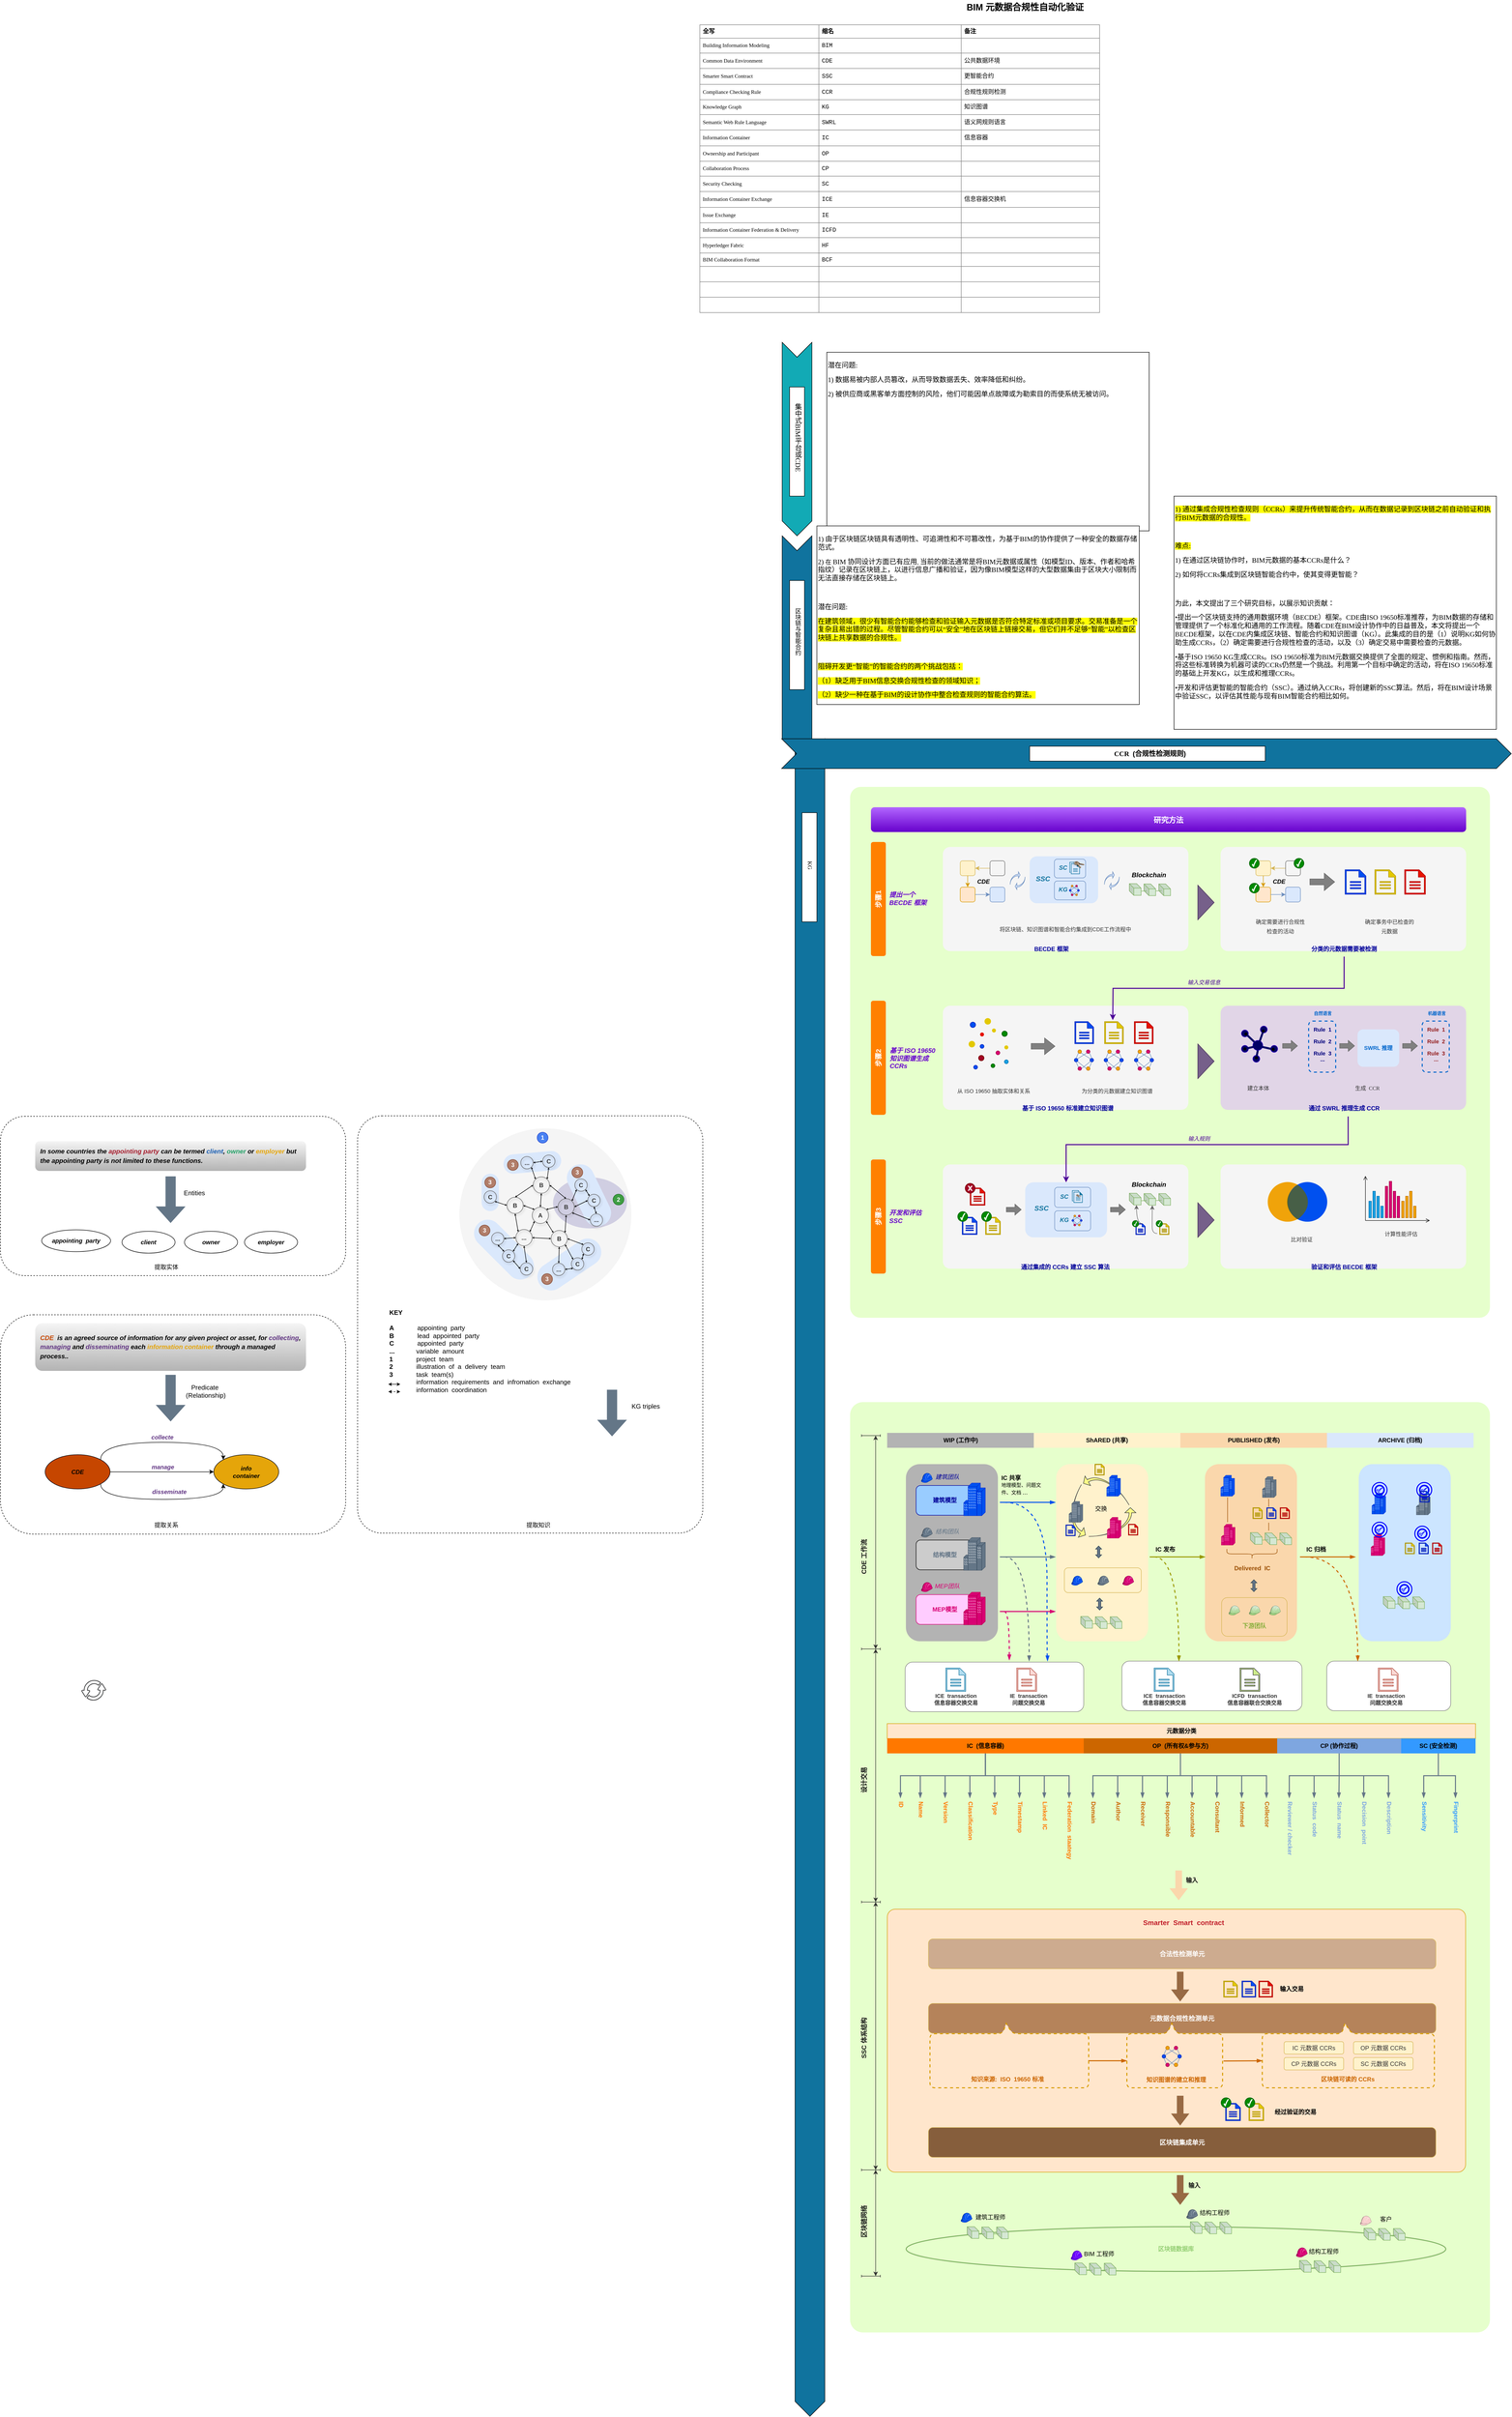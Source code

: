 <mxfile version="26.2.14">
  <diagram name="第 1 页" id="rBeA2SIfSLQyyooRoIgD">
    <mxGraphModel dx="3527" dy="2014" grid="0" gridSize="10" guides="1" tooltips="1" connect="1" arrows="1" fold="1" page="0" pageScale="1" pageWidth="827" pageHeight="1169" math="0" shadow="0">
      <root>
        <mxCell id="0" />
        <mxCell id="1" parent="0" />
        <mxCell id="hFoQew-_AU01kd1NKHf8-192" value="" style="rounded=1;whiteSpace=wrap;html=1;arcSize=2;fillColor=#E6FFCC;strokeColor=none;" parent="1" vertex="1">
          <mxGeometry x="317" y="2846" width="1290" height="1875" as="geometry" />
        </mxCell>
        <mxCell id="xoPCMP8puYDpdrjku2z3-442" value="" style="rounded=1;whiteSpace=wrap;html=1;arcSize=2;fillColor=#E6FFCC;strokeColor=none;" parent="1" vertex="1">
          <mxGeometry x="317" y="1606" width="1290" height="1070" as="geometry" />
        </mxCell>
        <mxCell id="xoPCMP8puYDpdrjku2z3-137" value="" style="rounded=1;whiteSpace=wrap;html=1;arcSize=7;fillColor=#f5f5f5;fontColor=#333333;strokeColor=none;" parent="1" vertex="1">
          <mxGeometry x="504" y="2367" width="495" height="210" as="geometry" />
        </mxCell>
        <mxCell id="xoPCMP8puYDpdrjku2z3-610" value="" style="sketch=0;pointerEvents=1;shadow=0;dashed=0;html=1;strokeColor=#001DBC;fillColor=#0050ef;labelPosition=center;verticalLabelPosition=bottom;verticalAlign=top;outlineConnect=0;align=center;shape=mxgraph.office.concepts.document;fontColor=#ffffff;aspect=fixed;" parent="1" vertex="1">
          <mxGeometry x="893" y="2486.2" width="19" height="22.14" as="geometry" />
        </mxCell>
        <mxCell id="xoPCMP8puYDpdrjku2z3-595" value="" style="rounded=1;whiteSpace=wrap;html=1;fillColor=#B3B3B3;strokeColor=none;" parent="1" vertex="1">
          <mxGeometry x="429.5" y="2971" width="185.5" height="357" as="geometry" />
        </mxCell>
        <mxCell id="TXJgeYW-8o42WZuSJXYs-4" value="" style="html=1;shadow=0;dashed=0;align=center;verticalAlign=middle;shape=mxgraph.arrows2.arrow;dy=0;dx=30;notch=30;fillColor=#10739E;direction=south;textDirection=vertical-lr;labelPosition=center;verticalLabelPosition=middle;" parent="1" vertex="1">
          <mxGeometry x="206" y="1509" width="60" height="3381" as="geometry" />
        </mxCell>
        <mxCell id="tnBwIVZtzYkU1ia1Uwx9-1" value="&lt;font style=&quot;font-size: 18px;&quot;&gt;&lt;b&gt;BIM 元数据合规性自动化验证&lt;/b&gt;&lt;/font&gt;" style="text;html=1;align=center;verticalAlign=middle;whiteSpace=wrap;rounded=0;" parent="1" vertex="1">
          <mxGeometry x="520" y="20" width="300" height="30" as="geometry" />
        </mxCell>
        <mxCell id="tnBwIVZtzYkU1ia1Uwx9-22" value="&lt;b style=&quot;font-size: 7px&quot;&gt;LABEL&lt;/b&gt;&lt;br style=&quot;font-size: 7px&quot;&gt;Lorem ipsum dolor sit amet, consectetur adipisicing elit, sed do eiusmod tempor incididunt ut labore et dolore magna aliqua." style="rounded=0;whiteSpace=wrap;shadow=0;strokeColor=none;strokeWidth=6;fillColor=none;fontSize=7;fontColor=#FFFFFF;align=left;html=1;spacingLeft=5;" parent="1" vertex="1">
          <mxGeometry x="210" y="100" width="150" height="40" as="geometry" />
        </mxCell>
        <mxCell id="tnBwIVZtzYkU1ia1Uwx9-27" value="" style="html=1;shadow=0;dashed=0;align=center;verticalAlign=middle;shape=mxgraph.arrows2.arrow;dy=0;dx=30;notch=30;fillColor=#12AAB5;direction=south;textDirection=vertical-lr;labelPosition=center;verticalLabelPosition=middle;" parent="1" vertex="1">
          <mxGeometry x="180" y="710" width="60" height="390" as="geometry" />
        </mxCell>
        <mxCell id="tnBwIVZtzYkU1ia1Uwx9-66" value="Assets" style="childLayout=tableLayout;recursiveResize=0;strokeColor=#808080;fillColor=#A7C942;shadow=0;align=left;verticalAlign=middle;spacingLeft=4;fontFamily=Courier New;" parent="1" vertex="1">
          <mxGeometry x="14" y="70" width="806" height="580" as="geometry" />
        </mxCell>
        <mxCell id="tnBwIVZtzYkU1ia1Uwx9-67" style="shape=tableRow;horizontal=0;startSize=0;swimlaneHead=0;swimlaneBody=0;top=0;left=0;bottom=0;right=0;dropTarget=0;collapsible=0;recursiveResize=0;expand=0;fontStyle=1;strokeColor=inherit;fillColor=#FFFFFF;align=left;spacingLeft=4;fontFamily=Courier New;" parent="tnBwIVZtzYkU1ia1Uwx9-66" vertex="1">
          <mxGeometry width="806" height="27" as="geometry" />
        </mxCell>
        <mxCell id="tnBwIVZtzYkU1ia1Uwx9-68" value="&lt;b&gt;全写&lt;/b&gt;" style="connectable=0;recursiveResize=0;strokeColor=inherit;fillColor=inherit;whiteSpace=wrap;html=1;align=left;spacingLeft=4;fontFamily=Courier New;" parent="tnBwIVZtzYkU1ia1Uwx9-67" vertex="1">
          <mxGeometry width="240" height="27" as="geometry">
            <mxRectangle width="240" height="27" as="alternateBounds" />
          </mxGeometry>
        </mxCell>
        <mxCell id="tnBwIVZtzYkU1ia1Uwx9-69" value="&lt;b&gt;缩名&lt;/b&gt;" style="connectable=0;recursiveResize=0;strokeColor=inherit;fillColor=inherit;whiteSpace=wrap;html=1;align=left;spacingLeft=4;fontFamily=Courier New;" parent="tnBwIVZtzYkU1ia1Uwx9-67" vertex="1">
          <mxGeometry x="240" width="287" height="27" as="geometry">
            <mxRectangle width="287" height="27" as="alternateBounds" />
          </mxGeometry>
        </mxCell>
        <mxCell id="tnBwIVZtzYkU1ia1Uwx9-70" value="&lt;b&gt;备注&lt;/b&gt;" style="connectable=0;recursiveResize=0;strokeColor=inherit;fillColor=inherit;whiteSpace=wrap;html=1;align=left;spacingLeft=4;fontFamily=Courier New;" parent="tnBwIVZtzYkU1ia1Uwx9-67" vertex="1">
          <mxGeometry x="527" width="279" height="27" as="geometry">
            <mxRectangle width="279" height="27" as="alternateBounds" />
          </mxGeometry>
        </mxCell>
        <mxCell id="tnBwIVZtzYkU1ia1Uwx9-71" style="shape=tableRow;horizontal=0;startSize=0;swimlaneHead=0;swimlaneBody=0;top=0;left=0;bottom=0;right=0;dropTarget=0;collapsible=0;recursiveResize=0;expand=0;fontStyle=1;strokeColor=inherit;fillColor=#FFFFFF;align=left;spacingLeft=4;fontFamily=Courier New;" parent="tnBwIVZtzYkU1ia1Uwx9-66" vertex="1">
          <mxGeometry y="27" width="806" height="30" as="geometry" />
        </mxCell>
        <mxCell id="tnBwIVZtzYkU1ia1Uwx9-72" value="&lt;span style=&quot;font-size: 7.97pt; font-family: CharisSIL; color: rgb(0, 0, 0);&quot;&gt;Building Information Modeling &lt;/span&gt;" style="connectable=0;recursiveResize=0;strokeColor=inherit;fillColor=inherit;whiteSpace=wrap;html=1;align=left;spacingLeft=4;fontFamily=Courier New;" parent="tnBwIVZtzYkU1ia1Uwx9-71" vertex="1">
          <mxGeometry width="240" height="30" as="geometry">
            <mxRectangle width="240" height="30" as="alternateBounds" />
          </mxGeometry>
        </mxCell>
        <mxCell id="tnBwIVZtzYkU1ia1Uwx9-73" value="BIM" style="connectable=0;recursiveResize=0;strokeColor=inherit;fillColor=inherit;whiteSpace=wrap;html=1;align=left;spacingLeft=4;fontFamily=Courier New;" parent="tnBwIVZtzYkU1ia1Uwx9-71" vertex="1">
          <mxGeometry x="240" width="287" height="30" as="geometry">
            <mxRectangle width="287" height="30" as="alternateBounds" />
          </mxGeometry>
        </mxCell>
        <mxCell id="tnBwIVZtzYkU1ia1Uwx9-74" value="" style="connectable=0;recursiveResize=0;strokeColor=inherit;fillColor=inherit;whiteSpace=wrap;html=1;align=left;spacingLeft=4;fontFamily=Courier New;" parent="tnBwIVZtzYkU1ia1Uwx9-71" vertex="1">
          <mxGeometry x="527" width="279" height="30" as="geometry">
            <mxRectangle width="279" height="30" as="alternateBounds" />
          </mxGeometry>
        </mxCell>
        <mxCell id="tnBwIVZtzYkU1ia1Uwx9-75" style="shape=tableRow;horizontal=0;startSize=0;swimlaneHead=0;swimlaneBody=0;top=0;left=0;bottom=0;right=0;dropTarget=0;collapsible=0;recursiveResize=0;expand=0;fontStyle=1;strokeColor=inherit;fillColor=#FFFFFF;align=left;spacingLeft=4;fontFamily=Courier New;" parent="tnBwIVZtzYkU1ia1Uwx9-66" vertex="1">
          <mxGeometry y="57" width="806" height="31" as="geometry" />
        </mxCell>
        <mxCell id="tnBwIVZtzYkU1ia1Uwx9-76" value="&lt;span style=&quot;font-size: 7.97pt; font-family: CharisSIL; color: rgb(0, 0, 0);&quot;&gt;Common Data Environment &lt;/span&gt;" style="connectable=0;recursiveResize=0;strokeColor=inherit;fillColor=inherit;whiteSpace=wrap;html=1;align=left;spacingLeft=4;fontFamily=Courier New;" parent="tnBwIVZtzYkU1ia1Uwx9-75" vertex="1">
          <mxGeometry width="240" height="31" as="geometry">
            <mxRectangle width="240" height="31" as="alternateBounds" />
          </mxGeometry>
        </mxCell>
        <mxCell id="tnBwIVZtzYkU1ia1Uwx9-77" value="CDE" style="connectable=0;recursiveResize=0;strokeColor=inherit;fillColor=inherit;whiteSpace=wrap;html=1;align=left;spacingLeft=4;fontFamily=Courier New;" parent="tnBwIVZtzYkU1ia1Uwx9-75" vertex="1">
          <mxGeometry x="240" width="287" height="31" as="geometry">
            <mxRectangle width="287" height="31" as="alternateBounds" />
          </mxGeometry>
        </mxCell>
        <mxCell id="tnBwIVZtzYkU1ia1Uwx9-78" value="公共数据环境" style="connectable=0;recursiveResize=0;strokeColor=inherit;fillColor=inherit;whiteSpace=wrap;html=1;align=left;spacingLeft=4;fontFamily=Courier New;" parent="tnBwIVZtzYkU1ia1Uwx9-75" vertex="1">
          <mxGeometry x="527" width="279" height="31" as="geometry">
            <mxRectangle width="279" height="31" as="alternateBounds" />
          </mxGeometry>
        </mxCell>
        <mxCell id="tnBwIVZtzYkU1ia1Uwx9-79" style="shape=tableRow;horizontal=0;startSize=0;swimlaneHead=0;swimlaneBody=0;top=0;left=0;bottom=0;right=0;dropTarget=0;collapsible=0;recursiveResize=0;expand=0;fontStyle=1;strokeColor=inherit;fillColor=#FFFFFF;align=left;spacingLeft=4;fontFamily=Courier New;" parent="tnBwIVZtzYkU1ia1Uwx9-66" vertex="1">
          <mxGeometry y="88" width="806" height="32" as="geometry" />
        </mxCell>
        <mxCell id="tnBwIVZtzYkU1ia1Uwx9-80" value="&lt;span style=&quot;font-size: 7.97pt; font-family: CharisSIL; color: rgb(0, 0, 0);&quot;&gt;Smarter Smart Contract &lt;/span&gt;" style="connectable=0;recursiveResize=0;strokeColor=inherit;fillColor=inherit;whiteSpace=wrap;html=1;align=left;spacingLeft=4;fontFamily=Courier New;" parent="tnBwIVZtzYkU1ia1Uwx9-79" vertex="1">
          <mxGeometry width="240" height="32" as="geometry">
            <mxRectangle width="240" height="32" as="alternateBounds" />
          </mxGeometry>
        </mxCell>
        <mxCell id="tnBwIVZtzYkU1ia1Uwx9-81" value="SSC" style="connectable=0;recursiveResize=0;strokeColor=inherit;fillColor=inherit;whiteSpace=wrap;html=1;align=left;spacingLeft=4;fontFamily=Courier New;" parent="tnBwIVZtzYkU1ia1Uwx9-79" vertex="1">
          <mxGeometry x="240" width="287" height="32" as="geometry">
            <mxRectangle width="287" height="32" as="alternateBounds" />
          </mxGeometry>
        </mxCell>
        <mxCell id="tnBwIVZtzYkU1ia1Uwx9-82" value="更智能合约" style="connectable=0;recursiveResize=0;strokeColor=inherit;fillColor=inherit;whiteSpace=wrap;html=1;align=left;spacingLeft=4;fontFamily=Courier New;" parent="tnBwIVZtzYkU1ia1Uwx9-79" vertex="1">
          <mxGeometry x="527" width="279" height="32" as="geometry">
            <mxRectangle width="279" height="32" as="alternateBounds" />
          </mxGeometry>
        </mxCell>
        <mxCell id="tnBwIVZtzYkU1ia1Uwx9-83" style="shape=tableRow;horizontal=0;startSize=0;swimlaneHead=0;swimlaneBody=0;top=0;left=0;bottom=0;right=0;dropTarget=0;collapsible=0;recursiveResize=0;expand=0;fontStyle=1;strokeColor=inherit;fillColor=#FFFFFF;align=left;spacingLeft=4;fontFamily=Courier New;" parent="tnBwIVZtzYkU1ia1Uwx9-66" vertex="1">
          <mxGeometry y="120" width="806" height="31" as="geometry" />
        </mxCell>
        <mxCell id="tnBwIVZtzYkU1ia1Uwx9-84" value="&lt;div&gt;&lt;span style=&quot;font-size: 7.97pt; font-family: CharisSIL; color: rgb(0, 0, 0);&quot;&gt;Compliance Checking Rule &lt;br&gt;&lt;/span&gt;&lt;/div&gt;" style="connectable=0;recursiveResize=0;strokeColor=inherit;fillColor=inherit;whiteSpace=wrap;html=1;align=left;spacingLeft=4;fontFamily=Courier New;" parent="tnBwIVZtzYkU1ia1Uwx9-83" vertex="1">
          <mxGeometry width="240" height="31" as="geometry">
            <mxRectangle width="240" height="31" as="alternateBounds" />
          </mxGeometry>
        </mxCell>
        <mxCell id="tnBwIVZtzYkU1ia1Uwx9-85" value="CCR" style="connectable=0;recursiveResize=0;strokeColor=inherit;fillColor=inherit;whiteSpace=wrap;html=1;align=left;spacingLeft=4;fontFamily=Courier New;" parent="tnBwIVZtzYkU1ia1Uwx9-83" vertex="1">
          <mxGeometry x="240" width="287" height="31" as="geometry">
            <mxRectangle width="287" height="31" as="alternateBounds" />
          </mxGeometry>
        </mxCell>
        <mxCell id="tnBwIVZtzYkU1ia1Uwx9-86" value="合规性规则检测" style="connectable=0;recursiveResize=0;strokeColor=inherit;fillColor=inherit;whiteSpace=wrap;html=1;align=left;spacingLeft=4;fontFamily=Courier New;" parent="tnBwIVZtzYkU1ia1Uwx9-83" vertex="1">
          <mxGeometry x="527" width="279" height="31" as="geometry">
            <mxRectangle width="279" height="31" as="alternateBounds" />
          </mxGeometry>
        </mxCell>
        <mxCell id="tnBwIVZtzYkU1ia1Uwx9-87" style="shape=tableRow;horizontal=0;startSize=0;swimlaneHead=0;swimlaneBody=0;top=0;left=0;bottom=0;right=0;dropTarget=0;collapsible=0;recursiveResize=0;expand=0;fontStyle=1;strokeColor=inherit;fillColor=#FFFFFF;align=left;spacingLeft=4;fontFamily=Courier New;" parent="tnBwIVZtzYkU1ia1Uwx9-66" vertex="1">
          <mxGeometry y="151" width="806" height="30" as="geometry" />
        </mxCell>
        <mxCell id="tnBwIVZtzYkU1ia1Uwx9-88" value="&lt;span style=&quot;font-size: 7.97pt; font-family: CharisSIL; color: rgb(0, 0, 0);&quot;&gt;Knowledge Graph &lt;/span&gt;" style="connectable=0;recursiveResize=0;strokeColor=inherit;fillColor=inherit;whiteSpace=wrap;html=1;align=left;spacingLeft=4;fontFamily=Courier New;" parent="tnBwIVZtzYkU1ia1Uwx9-87" vertex="1">
          <mxGeometry width="240" height="30" as="geometry">
            <mxRectangle width="240" height="30" as="alternateBounds" />
          </mxGeometry>
        </mxCell>
        <mxCell id="tnBwIVZtzYkU1ia1Uwx9-89" value="KG" style="connectable=0;recursiveResize=0;strokeColor=inherit;fillColor=inherit;whiteSpace=wrap;html=1;align=left;spacingLeft=4;fontFamily=Courier New;" parent="tnBwIVZtzYkU1ia1Uwx9-87" vertex="1">
          <mxGeometry x="240" width="287" height="30" as="geometry">
            <mxRectangle width="287" height="30" as="alternateBounds" />
          </mxGeometry>
        </mxCell>
        <mxCell id="tnBwIVZtzYkU1ia1Uwx9-90" value="知识图谱" style="connectable=0;recursiveResize=0;strokeColor=inherit;fillColor=inherit;whiteSpace=wrap;html=1;align=left;spacingLeft=4;fontFamily=Courier New;" parent="tnBwIVZtzYkU1ia1Uwx9-87" vertex="1">
          <mxGeometry x="527" width="279" height="30" as="geometry">
            <mxRectangle width="279" height="30" as="alternateBounds" />
          </mxGeometry>
        </mxCell>
        <mxCell id="tnBwIVZtzYkU1ia1Uwx9-91" style="shape=tableRow;horizontal=0;startSize=0;swimlaneHead=0;swimlaneBody=0;top=0;left=0;bottom=0;right=0;dropTarget=0;collapsible=0;recursiveResize=0;expand=0;fontStyle=1;strokeColor=inherit;fillColor=#FFFFFF;align=left;spacingLeft=4;fontFamily=Courier New;" parent="tnBwIVZtzYkU1ia1Uwx9-66" vertex="1">
          <mxGeometry y="181" width="806" height="31" as="geometry" />
        </mxCell>
        <mxCell id="tnBwIVZtzYkU1ia1Uwx9-92" value="&lt;span style=&quot;font-size: 7.97pt; font-family: CharisSIL; color: rgb(0, 0, 0);&quot;&gt;Semantic Web Rule Language &lt;/span&gt;" style="connectable=0;recursiveResize=0;strokeColor=inherit;fillColor=inherit;whiteSpace=wrap;html=1;align=left;spacingLeft=4;fontFamily=Courier New;" parent="tnBwIVZtzYkU1ia1Uwx9-91" vertex="1">
          <mxGeometry width="240" height="31" as="geometry">
            <mxRectangle width="240" height="31" as="alternateBounds" />
          </mxGeometry>
        </mxCell>
        <mxCell id="tnBwIVZtzYkU1ia1Uwx9-93" value="SWRL" style="connectable=0;recursiveResize=0;strokeColor=inherit;fillColor=inherit;whiteSpace=wrap;html=1;align=left;spacingLeft=4;fontFamily=Courier New;" parent="tnBwIVZtzYkU1ia1Uwx9-91" vertex="1">
          <mxGeometry x="240" width="287" height="31" as="geometry">
            <mxRectangle width="287" height="31" as="alternateBounds" />
          </mxGeometry>
        </mxCell>
        <mxCell id="tnBwIVZtzYkU1ia1Uwx9-94" value="语义网规则语言" style="connectable=0;recursiveResize=0;strokeColor=inherit;fillColor=inherit;whiteSpace=wrap;html=1;align=left;spacingLeft=4;fontFamily=Courier New;" parent="tnBwIVZtzYkU1ia1Uwx9-91" vertex="1">
          <mxGeometry x="527" width="279" height="31" as="geometry">
            <mxRectangle width="279" height="31" as="alternateBounds" />
          </mxGeometry>
        </mxCell>
        <mxCell id="tnBwIVZtzYkU1ia1Uwx9-95" style="shape=tableRow;horizontal=0;startSize=0;swimlaneHead=0;swimlaneBody=0;top=0;left=0;bottom=0;right=0;dropTarget=0;collapsible=0;recursiveResize=0;expand=0;fontStyle=1;strokeColor=inherit;fillColor=#FFFFFF;align=left;spacingLeft=4;fontFamily=Courier New;" parent="tnBwIVZtzYkU1ia1Uwx9-66" vertex="1">
          <mxGeometry y="212" width="806" height="32" as="geometry" />
        </mxCell>
        <mxCell id="tnBwIVZtzYkU1ia1Uwx9-96" value="&lt;div&gt;&lt;span style=&quot;font-size: 7.97pt; font-family: CharisSIL; color: rgb(0, 0, 0);&quot;&gt;Information Container &lt;br&gt;&lt;/span&gt;&lt;/div&gt;" style="connectable=0;recursiveResize=0;strokeColor=inherit;fillColor=inherit;whiteSpace=wrap;html=1;align=left;spacingLeft=4;fontFamily=Courier New;" parent="tnBwIVZtzYkU1ia1Uwx9-95" vertex="1">
          <mxGeometry width="240" height="32" as="geometry">
            <mxRectangle width="240" height="32" as="alternateBounds" />
          </mxGeometry>
        </mxCell>
        <mxCell id="tnBwIVZtzYkU1ia1Uwx9-97" value="IC" style="connectable=0;recursiveResize=0;strokeColor=inherit;fillColor=inherit;whiteSpace=wrap;html=1;align=left;spacingLeft=4;fontFamily=Courier New;" parent="tnBwIVZtzYkU1ia1Uwx9-95" vertex="1">
          <mxGeometry x="240" width="287" height="32" as="geometry">
            <mxRectangle width="287" height="32" as="alternateBounds" />
          </mxGeometry>
        </mxCell>
        <mxCell id="tnBwIVZtzYkU1ia1Uwx9-98" value="信息容器" style="connectable=0;recursiveResize=0;strokeColor=inherit;fillColor=inherit;whiteSpace=wrap;html=1;align=left;spacingLeft=4;fontFamily=Courier New;" parent="tnBwIVZtzYkU1ia1Uwx9-95" vertex="1">
          <mxGeometry x="527" width="279" height="32" as="geometry">
            <mxRectangle width="279" height="32" as="alternateBounds" />
          </mxGeometry>
        </mxCell>
        <mxCell id="tnBwIVZtzYkU1ia1Uwx9-114" style="shape=tableRow;horizontal=0;startSize=0;swimlaneHead=0;swimlaneBody=0;top=0;left=0;bottom=0;right=0;dropTarget=0;collapsible=0;recursiveResize=0;expand=0;fontStyle=1;strokeColor=inherit;fillColor=#FFFFFF;align=left;spacingLeft=4;fontFamily=Courier New;" parent="tnBwIVZtzYkU1ia1Uwx9-66" vertex="1">
          <mxGeometry y="244" width="806" height="31" as="geometry" />
        </mxCell>
        <mxCell id="tnBwIVZtzYkU1ia1Uwx9-115" value="&lt;span style=&quot;font-size: 7.97pt; font-family: CharisSIL; color: rgb(0, 0, 0);&quot;&gt;Ownership and Participant &lt;/span&gt;" style="connectable=0;recursiveResize=0;strokeColor=inherit;fillColor=inherit;whiteSpace=wrap;html=1;align=left;spacingLeft=4;fontFamily=Courier New;" parent="tnBwIVZtzYkU1ia1Uwx9-114" vertex="1">
          <mxGeometry width="240" height="31" as="geometry">
            <mxRectangle width="240" height="31" as="alternateBounds" />
          </mxGeometry>
        </mxCell>
        <mxCell id="tnBwIVZtzYkU1ia1Uwx9-116" value="OP" style="connectable=0;recursiveResize=0;strokeColor=inherit;fillColor=inherit;whiteSpace=wrap;html=1;align=left;spacingLeft=4;fontFamily=Courier New;" parent="tnBwIVZtzYkU1ia1Uwx9-114" vertex="1">
          <mxGeometry x="240" width="287" height="31" as="geometry">
            <mxRectangle width="287" height="31" as="alternateBounds" />
          </mxGeometry>
        </mxCell>
        <mxCell id="tnBwIVZtzYkU1ia1Uwx9-117" value="" style="connectable=0;recursiveResize=0;strokeColor=inherit;fillColor=inherit;whiteSpace=wrap;html=1;align=left;spacingLeft=4;fontFamily=Courier New;" parent="tnBwIVZtzYkU1ia1Uwx9-114" vertex="1">
          <mxGeometry x="527" width="279" height="31" as="geometry">
            <mxRectangle width="279" height="31" as="alternateBounds" />
          </mxGeometry>
        </mxCell>
        <mxCell id="tnBwIVZtzYkU1ia1Uwx9-118" style="shape=tableRow;horizontal=0;startSize=0;swimlaneHead=0;swimlaneBody=0;top=0;left=0;bottom=0;right=0;dropTarget=0;collapsible=0;recursiveResize=0;expand=0;fontStyle=1;strokeColor=inherit;fillColor=#FFFFFF;align=left;spacingLeft=4;fontFamily=Courier New;" parent="tnBwIVZtzYkU1ia1Uwx9-66" vertex="1">
          <mxGeometry y="275" width="806" height="30" as="geometry" />
        </mxCell>
        <mxCell id="tnBwIVZtzYkU1ia1Uwx9-119" value="&lt;span style=&quot;font-size: 7.97pt; font-family: CharisSIL; color: rgb(0, 0, 0);&quot;&gt;Collaboration Process &lt;/span&gt;" style="connectable=0;recursiveResize=0;strokeColor=inherit;fillColor=inherit;whiteSpace=wrap;html=1;align=left;spacingLeft=4;fontFamily=Courier New;" parent="tnBwIVZtzYkU1ia1Uwx9-118" vertex="1">
          <mxGeometry width="240" height="30" as="geometry">
            <mxRectangle width="240" height="30" as="alternateBounds" />
          </mxGeometry>
        </mxCell>
        <mxCell id="tnBwIVZtzYkU1ia1Uwx9-120" value="CP" style="connectable=0;recursiveResize=0;strokeColor=inherit;fillColor=inherit;whiteSpace=wrap;html=1;align=left;spacingLeft=4;fontFamily=Courier New;" parent="tnBwIVZtzYkU1ia1Uwx9-118" vertex="1">
          <mxGeometry x="240" width="287" height="30" as="geometry">
            <mxRectangle width="287" height="30" as="alternateBounds" />
          </mxGeometry>
        </mxCell>
        <mxCell id="tnBwIVZtzYkU1ia1Uwx9-121" value="" style="connectable=0;recursiveResize=0;strokeColor=inherit;fillColor=inherit;whiteSpace=wrap;html=1;align=left;spacingLeft=4;fontFamily=Courier New;" parent="tnBwIVZtzYkU1ia1Uwx9-118" vertex="1">
          <mxGeometry x="527" width="279" height="30" as="geometry">
            <mxRectangle width="279" height="30" as="alternateBounds" />
          </mxGeometry>
        </mxCell>
        <mxCell id="tnBwIVZtzYkU1ia1Uwx9-122" style="shape=tableRow;horizontal=0;startSize=0;swimlaneHead=0;swimlaneBody=0;top=0;left=0;bottom=0;right=0;dropTarget=0;collapsible=0;recursiveResize=0;expand=0;fontStyle=1;strokeColor=inherit;fillColor=#FFFFFF;align=left;spacingLeft=4;fontFamily=Courier New;" parent="tnBwIVZtzYkU1ia1Uwx9-66" vertex="1">
          <mxGeometry y="305" width="806" height="31" as="geometry" />
        </mxCell>
        <mxCell id="tnBwIVZtzYkU1ia1Uwx9-123" value="&lt;span style=&quot;font-size: 7.97pt; font-family: CharisSIL; color: rgb(0, 0, 0);&quot;&gt;Security Checking &lt;/span&gt;" style="connectable=0;recursiveResize=0;strokeColor=inherit;fillColor=inherit;whiteSpace=wrap;html=1;align=left;spacingLeft=4;fontFamily=Courier New;" parent="tnBwIVZtzYkU1ia1Uwx9-122" vertex="1">
          <mxGeometry width="240" height="31" as="geometry">
            <mxRectangle width="240" height="31" as="alternateBounds" />
          </mxGeometry>
        </mxCell>
        <mxCell id="tnBwIVZtzYkU1ia1Uwx9-124" value="SC" style="connectable=0;recursiveResize=0;strokeColor=inherit;fillColor=inherit;whiteSpace=wrap;html=1;align=left;spacingLeft=4;fontFamily=Courier New;" parent="tnBwIVZtzYkU1ia1Uwx9-122" vertex="1">
          <mxGeometry x="240" width="287" height="31" as="geometry">
            <mxRectangle width="287" height="31" as="alternateBounds" />
          </mxGeometry>
        </mxCell>
        <mxCell id="tnBwIVZtzYkU1ia1Uwx9-125" value="" style="connectable=0;recursiveResize=0;strokeColor=inherit;fillColor=inherit;whiteSpace=wrap;html=1;align=left;spacingLeft=4;fontFamily=Courier New;" parent="tnBwIVZtzYkU1ia1Uwx9-122" vertex="1">
          <mxGeometry x="527" width="279" height="31" as="geometry">
            <mxRectangle width="279" height="31" as="alternateBounds" />
          </mxGeometry>
        </mxCell>
        <mxCell id="tnBwIVZtzYkU1ia1Uwx9-126" style="shape=tableRow;horizontal=0;startSize=0;swimlaneHead=0;swimlaneBody=0;top=0;left=0;bottom=0;right=0;dropTarget=0;collapsible=0;recursiveResize=0;expand=0;fontStyle=1;strokeColor=inherit;fillColor=#FFFFFF;align=left;spacingLeft=4;fontFamily=Courier New;" parent="tnBwIVZtzYkU1ia1Uwx9-66" vertex="1">
          <mxGeometry y="336" width="806" height="32" as="geometry" />
        </mxCell>
        <mxCell id="tnBwIVZtzYkU1ia1Uwx9-127" value="&lt;span style=&quot;font-size: 7.97pt; font-family: CharisSIL; color: rgb(0, 0, 0);&quot;&gt;Information Container Exchange &lt;/span&gt;" style="connectable=0;recursiveResize=0;strokeColor=inherit;fillColor=inherit;whiteSpace=wrap;html=1;align=left;spacingLeft=4;fontFamily=Courier New;" parent="tnBwIVZtzYkU1ia1Uwx9-126" vertex="1">
          <mxGeometry width="240" height="32" as="geometry">
            <mxRectangle width="240" height="32" as="alternateBounds" />
          </mxGeometry>
        </mxCell>
        <mxCell id="tnBwIVZtzYkU1ia1Uwx9-128" value="ICE" style="connectable=0;recursiveResize=0;strokeColor=inherit;fillColor=inherit;whiteSpace=wrap;html=1;align=left;spacingLeft=4;fontFamily=Courier New;" parent="tnBwIVZtzYkU1ia1Uwx9-126" vertex="1">
          <mxGeometry x="240" width="287" height="32" as="geometry">
            <mxRectangle width="287" height="32" as="alternateBounds" />
          </mxGeometry>
        </mxCell>
        <mxCell id="tnBwIVZtzYkU1ia1Uwx9-129" value="信息容器交换机" style="connectable=0;recursiveResize=0;strokeColor=inherit;fillColor=inherit;whiteSpace=wrap;html=1;align=left;spacingLeft=4;fontFamily=Courier New;" parent="tnBwIVZtzYkU1ia1Uwx9-126" vertex="1">
          <mxGeometry x="527" width="279" height="32" as="geometry">
            <mxRectangle width="279" height="32" as="alternateBounds" />
          </mxGeometry>
        </mxCell>
        <mxCell id="tnBwIVZtzYkU1ia1Uwx9-130" style="shape=tableRow;horizontal=0;startSize=0;swimlaneHead=0;swimlaneBody=0;top=0;left=0;bottom=0;right=0;dropTarget=0;collapsible=0;recursiveResize=0;expand=0;fontStyle=1;strokeColor=inherit;fillColor=#FFFFFF;align=left;spacingLeft=4;fontFamily=Courier New;" parent="tnBwIVZtzYkU1ia1Uwx9-66" vertex="1">
          <mxGeometry y="368" width="806" height="31" as="geometry" />
        </mxCell>
        <mxCell id="tnBwIVZtzYkU1ia1Uwx9-131" value="&lt;span style=&quot;font-size: 7.97pt; font-family: CharisSIL; color: rgb(0, 0, 0);&quot;&gt;Issue Exchange &lt;/span&gt;" style="connectable=0;recursiveResize=0;strokeColor=inherit;fillColor=inherit;whiteSpace=wrap;html=1;align=left;spacingLeft=4;fontFamily=Courier New;" parent="tnBwIVZtzYkU1ia1Uwx9-130" vertex="1">
          <mxGeometry width="240" height="31" as="geometry">
            <mxRectangle width="240" height="31" as="alternateBounds" />
          </mxGeometry>
        </mxCell>
        <mxCell id="tnBwIVZtzYkU1ia1Uwx9-132" value="IE" style="connectable=0;recursiveResize=0;strokeColor=inherit;fillColor=inherit;whiteSpace=wrap;html=1;align=left;spacingLeft=4;fontFamily=Courier New;" parent="tnBwIVZtzYkU1ia1Uwx9-130" vertex="1">
          <mxGeometry x="240" width="287" height="31" as="geometry">
            <mxRectangle width="287" height="31" as="alternateBounds" />
          </mxGeometry>
        </mxCell>
        <mxCell id="tnBwIVZtzYkU1ia1Uwx9-133" value="" style="connectable=0;recursiveResize=0;strokeColor=inherit;fillColor=inherit;whiteSpace=wrap;html=1;align=left;spacingLeft=4;fontFamily=Courier New;" parent="tnBwIVZtzYkU1ia1Uwx9-130" vertex="1">
          <mxGeometry x="527" width="279" height="31" as="geometry">
            <mxRectangle width="279" height="31" as="alternateBounds" />
          </mxGeometry>
        </mxCell>
        <mxCell id="tnBwIVZtzYkU1ia1Uwx9-134" style="shape=tableRow;horizontal=0;startSize=0;swimlaneHead=0;swimlaneBody=0;top=0;left=0;bottom=0;right=0;dropTarget=0;collapsible=0;recursiveResize=0;expand=0;fontStyle=1;strokeColor=inherit;fillColor=#FFFFFF;align=left;spacingLeft=4;fontFamily=Courier New;" parent="tnBwIVZtzYkU1ia1Uwx9-66" vertex="1">
          <mxGeometry y="399" width="806" height="30" as="geometry" />
        </mxCell>
        <mxCell id="tnBwIVZtzYkU1ia1Uwx9-135" value="&lt;div&gt;&lt;span style=&quot;font-size: 7.97pt; font-family: CharisSIL; color: rgb(0, 0, 0);&quot;&gt;I&lt;/span&gt;&lt;span style=&quot;font-size: 7.97pt; font-family: CharisSIL; color: rgb(0, 0, 0);&quot;&gt;&lt;/span&gt;&lt;span style=&quot;font-size: 7.97pt; font-family: CharisSIL; color: rgb(0, 0, 0);&quot;&gt;nformation Container Federation &lt;/span&gt;&lt;span style=&quot;font-size: 7.97pt; font-family: Times New Roman; color: rgb(0, 0, 0);&quot;&gt;&amp;amp; &lt;/span&gt;&lt;span style=&quot;font-size: 7.97pt; font-family: CharisSIL; color: rgb(0, 0, 0);&quot;&gt;Delivery&lt;/span&gt;&lt;/div&gt;" style="connectable=0;recursiveResize=0;strokeColor=inherit;fillColor=inherit;whiteSpace=wrap;html=1;align=left;spacingLeft=4;fontFamily=Courier New;" parent="tnBwIVZtzYkU1ia1Uwx9-134" vertex="1">
          <mxGeometry width="240" height="30" as="geometry">
            <mxRectangle width="240" height="30" as="alternateBounds" />
          </mxGeometry>
        </mxCell>
        <mxCell id="tnBwIVZtzYkU1ia1Uwx9-136" value="ICFD" style="connectable=0;recursiveResize=0;strokeColor=inherit;fillColor=inherit;whiteSpace=wrap;html=1;align=left;spacingLeft=4;fontFamily=Courier New;" parent="tnBwIVZtzYkU1ia1Uwx9-134" vertex="1">
          <mxGeometry x="240" width="287" height="30" as="geometry">
            <mxRectangle width="287" height="30" as="alternateBounds" />
          </mxGeometry>
        </mxCell>
        <mxCell id="tnBwIVZtzYkU1ia1Uwx9-137" value="" style="connectable=0;recursiveResize=0;strokeColor=inherit;fillColor=inherit;whiteSpace=wrap;html=1;align=left;spacingLeft=4;fontFamily=Courier New;" parent="tnBwIVZtzYkU1ia1Uwx9-134" vertex="1">
          <mxGeometry x="527" width="279" height="30" as="geometry">
            <mxRectangle width="279" height="30" as="alternateBounds" />
          </mxGeometry>
        </mxCell>
        <mxCell id="tnBwIVZtzYkU1ia1Uwx9-138" style="shape=tableRow;horizontal=0;startSize=0;swimlaneHead=0;swimlaneBody=0;top=0;left=0;bottom=0;right=0;dropTarget=0;collapsible=0;recursiveResize=0;expand=0;fontStyle=1;strokeColor=inherit;fillColor=#FFFFFF;align=left;spacingLeft=4;fontFamily=Courier New;" parent="tnBwIVZtzYkU1ia1Uwx9-66" vertex="1">
          <mxGeometry y="429" width="806" height="31" as="geometry" />
        </mxCell>
        <mxCell id="tnBwIVZtzYkU1ia1Uwx9-139" value="&lt;span style=&quot;font-size: 7.97pt; font-family: CharisSIL; color: rgb(0, 0, 0);&quot;&gt;Hyperledger Fabric &lt;/span&gt;" style="connectable=0;recursiveResize=0;strokeColor=inherit;fillColor=inherit;whiteSpace=wrap;html=1;align=left;spacingLeft=4;fontFamily=Courier New;" parent="tnBwIVZtzYkU1ia1Uwx9-138" vertex="1">
          <mxGeometry width="240" height="31" as="geometry">
            <mxRectangle width="240" height="31" as="alternateBounds" />
          </mxGeometry>
        </mxCell>
        <mxCell id="tnBwIVZtzYkU1ia1Uwx9-140" value="HF" style="connectable=0;recursiveResize=0;strokeColor=inherit;fillColor=inherit;whiteSpace=wrap;html=1;align=left;spacingLeft=4;fontFamily=Courier New;" parent="tnBwIVZtzYkU1ia1Uwx9-138" vertex="1">
          <mxGeometry x="240" width="287" height="31" as="geometry">
            <mxRectangle width="287" height="31" as="alternateBounds" />
          </mxGeometry>
        </mxCell>
        <mxCell id="tnBwIVZtzYkU1ia1Uwx9-141" value="" style="connectable=0;recursiveResize=0;strokeColor=inherit;fillColor=inherit;whiteSpace=wrap;html=1;align=left;spacingLeft=4;fontFamily=Courier New;" parent="tnBwIVZtzYkU1ia1Uwx9-138" vertex="1">
          <mxGeometry x="527" width="279" height="31" as="geometry">
            <mxRectangle width="279" height="31" as="alternateBounds" />
          </mxGeometry>
        </mxCell>
        <mxCell id="tnBwIVZtzYkU1ia1Uwx9-142" style="shape=tableRow;horizontal=0;startSize=0;swimlaneHead=0;swimlaneBody=0;top=0;left=0;bottom=0;right=0;dropTarget=0;collapsible=0;recursiveResize=0;expand=0;fontStyle=1;strokeColor=inherit;fillColor=#FFFFFF;align=left;spacingLeft=4;fontFamily=Courier New;" parent="tnBwIVZtzYkU1ia1Uwx9-66" vertex="1">
          <mxGeometry y="460" width="806" height="27" as="geometry" />
        </mxCell>
        <mxCell id="tnBwIVZtzYkU1ia1Uwx9-143" value="&lt;span style=&quot;font-size: 7.97pt; font-family: CharisSIL; color: rgb(0, 0, 0);&quot;&gt;BIM Collaboration Format&lt;/span&gt;" style="connectable=0;recursiveResize=0;strokeColor=inherit;fillColor=inherit;whiteSpace=wrap;html=1;align=left;spacingLeft=4;fontFamily=Courier New;" parent="tnBwIVZtzYkU1ia1Uwx9-142" vertex="1">
          <mxGeometry width="240" height="27" as="geometry">
            <mxRectangle width="240" height="27" as="alternateBounds" />
          </mxGeometry>
        </mxCell>
        <mxCell id="tnBwIVZtzYkU1ia1Uwx9-144" value="BCF" style="connectable=0;recursiveResize=0;strokeColor=inherit;fillColor=inherit;whiteSpace=wrap;html=1;align=left;spacingLeft=4;fontFamily=Courier New;" parent="tnBwIVZtzYkU1ia1Uwx9-142" vertex="1">
          <mxGeometry x="240" width="287" height="27" as="geometry">
            <mxRectangle width="287" height="27" as="alternateBounds" />
          </mxGeometry>
        </mxCell>
        <mxCell id="tnBwIVZtzYkU1ia1Uwx9-145" value="" style="connectable=0;recursiveResize=0;strokeColor=inherit;fillColor=inherit;whiteSpace=wrap;html=1;align=left;spacingLeft=4;fontFamily=Courier New;" parent="tnBwIVZtzYkU1ia1Uwx9-142" vertex="1">
          <mxGeometry x="527" width="279" height="27" as="geometry">
            <mxRectangle width="279" height="27" as="alternateBounds" />
          </mxGeometry>
        </mxCell>
        <mxCell id="tnBwIVZtzYkU1ia1Uwx9-146" style="shape=tableRow;horizontal=0;startSize=0;swimlaneHead=0;swimlaneBody=0;top=0;left=0;bottom=0;right=0;dropTarget=0;collapsible=0;recursiveResize=0;expand=0;fontStyle=1;strokeColor=inherit;fillColor=#FFFFFF;align=left;spacingLeft=4;fontFamily=Courier New;" parent="tnBwIVZtzYkU1ia1Uwx9-66" vertex="1">
          <mxGeometry y="487" width="806" height="31" as="geometry" />
        </mxCell>
        <mxCell id="tnBwIVZtzYkU1ia1Uwx9-147" value="" style="connectable=0;recursiveResize=0;strokeColor=inherit;fillColor=inherit;whiteSpace=wrap;html=1;align=left;spacingLeft=4;fontFamily=Courier New;" parent="tnBwIVZtzYkU1ia1Uwx9-146" vertex="1">
          <mxGeometry width="240" height="31" as="geometry">
            <mxRectangle width="240" height="31" as="alternateBounds" />
          </mxGeometry>
        </mxCell>
        <mxCell id="tnBwIVZtzYkU1ia1Uwx9-148" value="" style="connectable=0;recursiveResize=0;strokeColor=inherit;fillColor=inherit;whiteSpace=wrap;html=1;align=left;spacingLeft=4;fontFamily=Courier New;" parent="tnBwIVZtzYkU1ia1Uwx9-146" vertex="1">
          <mxGeometry x="240" width="287" height="31" as="geometry">
            <mxRectangle width="287" height="31" as="alternateBounds" />
          </mxGeometry>
        </mxCell>
        <mxCell id="tnBwIVZtzYkU1ia1Uwx9-149" value="" style="connectable=0;recursiveResize=0;strokeColor=inherit;fillColor=inherit;whiteSpace=wrap;html=1;align=left;spacingLeft=4;fontFamily=Courier New;" parent="tnBwIVZtzYkU1ia1Uwx9-146" vertex="1">
          <mxGeometry x="527" width="279" height="31" as="geometry">
            <mxRectangle width="279" height="31" as="alternateBounds" />
          </mxGeometry>
        </mxCell>
        <mxCell id="tnBwIVZtzYkU1ia1Uwx9-110" style="shape=tableRow;horizontal=0;startSize=0;swimlaneHead=0;swimlaneBody=0;top=0;left=0;bottom=0;right=0;dropTarget=0;collapsible=0;recursiveResize=0;expand=0;fontStyle=1;strokeColor=inherit;fillColor=#FFFFFF;align=left;spacingLeft=4;fontFamily=Courier New;" parent="tnBwIVZtzYkU1ia1Uwx9-66" vertex="1">
          <mxGeometry y="518" width="806" height="31" as="geometry" />
        </mxCell>
        <mxCell id="tnBwIVZtzYkU1ia1Uwx9-111" value="" style="connectable=0;recursiveResize=0;strokeColor=inherit;fillColor=inherit;whiteSpace=wrap;html=1;align=left;spacingLeft=4;fontFamily=Courier New;" parent="tnBwIVZtzYkU1ia1Uwx9-110" vertex="1">
          <mxGeometry width="240" height="31" as="geometry">
            <mxRectangle width="240" height="31" as="alternateBounds" />
          </mxGeometry>
        </mxCell>
        <mxCell id="tnBwIVZtzYkU1ia1Uwx9-112" value="" style="connectable=0;recursiveResize=0;strokeColor=inherit;fillColor=inherit;whiteSpace=wrap;html=1;align=left;spacingLeft=4;fontFamily=Courier New;" parent="tnBwIVZtzYkU1ia1Uwx9-110" vertex="1">
          <mxGeometry x="240" width="287" height="31" as="geometry">
            <mxRectangle width="287" height="31" as="alternateBounds" />
          </mxGeometry>
        </mxCell>
        <mxCell id="tnBwIVZtzYkU1ia1Uwx9-113" value="" style="connectable=0;recursiveResize=0;strokeColor=inherit;fillColor=inherit;whiteSpace=wrap;html=1;align=left;spacingLeft=4;fontFamily=Courier New;" parent="tnBwIVZtzYkU1ia1Uwx9-110" vertex="1">
          <mxGeometry x="527" width="279" height="31" as="geometry">
            <mxRectangle width="279" height="31" as="alternateBounds" />
          </mxGeometry>
        </mxCell>
        <mxCell id="tnBwIVZtzYkU1ia1Uwx9-106" style="shape=tableRow;horizontal=0;startSize=0;swimlaneHead=0;swimlaneBody=0;top=0;left=0;bottom=0;right=0;dropTarget=0;collapsible=0;recursiveResize=0;expand=0;fontStyle=1;strokeColor=inherit;fillColor=#FFFFFF;align=left;spacingLeft=4;fontFamily=Courier New;" parent="tnBwIVZtzYkU1ia1Uwx9-66" vertex="1">
          <mxGeometry y="549" width="806" height="31" as="geometry" />
        </mxCell>
        <mxCell id="tnBwIVZtzYkU1ia1Uwx9-107" value="" style="connectable=0;recursiveResize=0;strokeColor=inherit;fillColor=inherit;whiteSpace=wrap;html=1;align=left;spacingLeft=4;fontFamily=Courier New;" parent="tnBwIVZtzYkU1ia1Uwx9-106" vertex="1">
          <mxGeometry width="240" height="31" as="geometry">
            <mxRectangle width="240" height="31" as="alternateBounds" />
          </mxGeometry>
        </mxCell>
        <mxCell id="tnBwIVZtzYkU1ia1Uwx9-108" value="" style="connectable=0;recursiveResize=0;strokeColor=inherit;fillColor=inherit;whiteSpace=wrap;html=1;align=left;spacingLeft=4;fontFamily=Courier New;" parent="tnBwIVZtzYkU1ia1Uwx9-106" vertex="1">
          <mxGeometry x="240" width="287" height="31" as="geometry">
            <mxRectangle width="287" height="31" as="alternateBounds" />
          </mxGeometry>
        </mxCell>
        <mxCell id="tnBwIVZtzYkU1ia1Uwx9-109" value="" style="connectable=0;recursiveResize=0;strokeColor=inherit;fillColor=inherit;whiteSpace=wrap;html=1;align=left;spacingLeft=4;fontFamily=Courier New;" parent="tnBwIVZtzYkU1ia1Uwx9-106" vertex="1">
          <mxGeometry x="527" width="279" height="31" as="geometry">
            <mxRectangle width="279" height="31" as="alternateBounds" />
          </mxGeometry>
        </mxCell>
        <mxCell id="tnBwIVZtzYkU1ia1Uwx9-150" value="&lt;p class=&quot;MsoNormal&quot;&gt;&lt;span style=&quot;mso-spacerun:&#39;yes&#39;;font-family:宋体;mso-ascii-font-family:Calibri;&lt;br/&gt;mso-hansi-font-family:Calibri;mso-bidi-font-family:&#39;Times New Roman&#39;;font-size:10.5pt;&lt;br/&gt;mso-font-kerning:1.0pt;&quot;&gt;&lt;font face=&quot;宋体&quot;&gt;潜在问题:&lt;br&gt;&lt;/font&gt;&lt;/span&gt;&lt;/p&gt;&lt;p class=&quot;MsoNormal&quot;&gt;&lt;span style=&quot;mso-spacerun:&#39;yes&#39;;font-family:宋体;mso-ascii-font-family:Calibri;&lt;br/&gt;mso-hansi-font-family:Calibri;mso-bidi-font-family:&#39;Times New Roman&#39;;font-size:10.5pt;&lt;br/&gt;mso-font-kerning:1.0pt;&quot;&gt;&lt;font face=&quot;宋体&quot;&gt;1) 数据易被内部人员篡改，从而导致数据丢失、效率降低和纠纷&lt;/font&gt;&lt;font face=&quot;宋体&quot;&gt;。&lt;/font&gt;&lt;/span&gt;&lt;/p&gt;&lt;p class=&quot;MsoNormal&quot;&gt;&lt;span style=&quot;mso-spacerun:&#39;yes&#39;;font-family:宋体;mso-ascii-font-family:Calibri;&lt;br/&gt;mso-hansi-font-family:Calibri;mso-bidi-font-family:&#39;Times New Roman&#39;;font-size:10.5pt;&lt;br/&gt;mso-font-kerning:1.0pt;&quot;&gt;&lt;font face=&quot;宋体&quot;&gt;2) &lt;/font&gt;&lt;font face=&quot;宋体&quot;&gt;被供应商或黑客单方面控制的风险，他们可能因单点故障或为勒索目的而使系统无被访问&lt;/font&gt;&lt;/span&gt;&lt;span style=&quot;mso-spacerun:&#39;yes&#39;;font-family:宋体;mso-ascii-font-family:Calibri;&lt;br/&gt;mso-hansi-font-family:Calibri;mso-bidi-font-family:&#39;Times New Roman&#39;;font-size:10.5pt;&lt;br/&gt;mso-font-kerning:1.0pt;&quot;&gt;&lt;font face=&quot;宋体&quot;&gt;。&lt;/font&gt;&lt;/span&gt;&lt;/p&gt;" style="whiteSpace=wrap;html=1;align=left;verticalAlign=top;" parent="1" vertex="1">
          <mxGeometry x="270" y="730" width="650" height="360" as="geometry" />
        </mxCell>
        <mxCell id="tnBwIVZtzYkU1ia1Uwx9-152" value="&lt;div&gt;&lt;span style=&quot;mso-spacerun:&#39;yes&#39;;font-family:宋体;mso-ascii-font-family:Calibri;&lt;br/&gt;mso-hansi-font-family:Calibri;mso-bidi-font-family:&#39;Times New Roman&#39;;font-size:10.5pt;&lt;br/&gt;mso-font-kerning:1.0pt;&quot;&gt;&lt;font face=&quot;宋体&quot;&gt;&amp;nbsp;&amp;nbsp; 集中式&lt;/font&gt;&lt;font face=&quot;Calibri&quot;&gt;BIM&lt;/font&gt;&lt;font face=&quot;宋体&quot;&gt;平台或&lt;/font&gt;&lt;font face=&quot;Calibri&quot;&gt;CDE&amp;nbsp;&amp;nbsp;&amp;nbsp;&amp;nbsp;&amp;nbsp;&amp;nbsp;&amp;nbsp;&amp;nbsp; &lt;br&gt;&lt;/font&gt;&lt;/span&gt;&lt;/div&gt;" style="rounded=0;whiteSpace=wrap;html=1;textDirection=vertical-lr;labelPosition=center;verticalLabelPosition=middle;align=center;verticalAlign=middle;" parent="1" vertex="1">
          <mxGeometry x="195" y="800" width="30" height="220" as="geometry" />
        </mxCell>
        <mxCell id="tnBwIVZtzYkU1ia1Uwx9-153" value="" style="html=1;shadow=0;dashed=0;align=center;verticalAlign=middle;shape=mxgraph.arrows2.arrow;dy=0;dx=30;notch=30;fillColor=#10739E;direction=south;textDirection=vertical-lr;labelPosition=center;verticalLabelPosition=middle;" parent="1" vertex="1">
          <mxGeometry x="180" y="1100" width="60" height="440" as="geometry" />
        </mxCell>
        <mxCell id="tnBwIVZtzYkU1ia1Uwx9-154" value="&lt;p class=&quot;MsoNormal&quot;&gt;&lt;span style=&quot;font-family: 宋体; font-size: 10.5pt; background-color: light-dark(#ffffff, var(--ge-dark-color, #121212));&quot;&gt;&lt;font face=&quot;宋体&quot;&gt;1) 由于区块链&lt;/font&gt;&lt;/span&gt;&lt;span style=&quot;font-family: 宋体; font-size: 10.5pt; background-position: 0% 0%; background-repeat: repeat; background-attachment: scroll; background-image: none; background-size: auto; background-origin: padding-box; background-clip: border-box; background-color: light-dark(#ffffff, var(--ge-dark-color, #121212));&quot;&gt;&lt;font face=&quot;宋体&quot;&gt;区块链具有透明性、可追溯性和不可篡改性，&lt;/font&gt;&lt;/span&gt;&lt;span style=&quot;font-family: 宋体; font-size: 10.5pt; background-color: light-dark(#ffffff, var(--ge-dark-color, #121212));&quot;&gt;&lt;font face=&quot;宋体&quot;&gt;为基于&lt;/font&gt;&lt;font face=&quot;Calibri&quot;&gt;BIM&lt;/font&gt;&lt;font face=&quot;宋体&quot;&gt;的协作提供了一种安全的数据存储范式。&lt;/font&gt;&lt;/span&gt;&lt;/p&gt;&lt;p class=&quot;MsoNormal&quot;&gt;&lt;span style=&quot;font-family: 宋体; font-size: 10.5pt; background-color: light-dark(#ffffff, var(--ge-dark-color, #121212));&quot;&gt;&lt;font face=&quot;宋体&quot;&gt;2) &lt;/font&gt;&lt;/span&gt;&lt;font face=&quot;Calibri&quot;&gt;在 &lt;/font&gt;&lt;span style=&quot;font-family: 宋体; font-size: 10.5pt; background-position: 0% 0%; background-repeat: repeat; background-attachment: scroll; background-image: none; background-size: auto; background-origin: padding-box; background-clip: border-box; background-color: light-dark(#ffffff, var(--ge-dark-color, #121212));&quot;&gt;&lt;font face=&quot;Calibri&quot;&gt;BIM&lt;/font&gt;&lt;font face=&quot;宋体&quot;&gt; 协同设计方面已有应用&lt;/font&gt;&lt;/span&gt;&lt;font face=&quot;宋体&quot;&gt;, &lt;/font&gt;&lt;span style=&quot;font-family: 宋体; font-size: 10.5pt; background-position: 0% 0%; background-repeat: repeat; background-attachment: scroll; background-image: none; background-size: auto; background-origin: padding-box; background-clip: border-box; background-color: light-dark(#ffffff, var(--ge-dark-color, #121212));&quot;&gt;&lt;font face=&quot;宋体&quot;&gt;当前的做法通常是将&lt;/font&gt;&lt;font face=&quot;Calibri&quot;&gt;BIM&lt;/font&gt;&lt;font face=&quot;宋体&quot;&gt;元数据或属性（如模型&lt;/font&gt;&lt;font face=&quot;Calibri&quot;&gt;ID&lt;/font&gt;&lt;font face=&quot;宋体&quot;&gt;、版本、作者和哈希指纹）记录在区块链上，以进行信息广播和验证，因为像&lt;/font&gt;&lt;font face=&quot;Calibri&quot;&gt;BIM&lt;/font&gt;&lt;font face=&quot;宋体&quot;&gt;模型这样的大型数据集由于区块大小限制而无法直接存储在区块链上&lt;/font&gt;&lt;/span&gt;&lt;span style=&quot;font-family: 宋体; font-size: 10.5pt; background-color: light-dark(#ffffff, var(--ge-dark-color, #121212));&quot;&gt;&lt;font face=&quot;宋体&quot;&gt;。&lt;/font&gt;&lt;/span&gt;&lt;/p&gt;&lt;p class=&quot;MsoNormal&quot;&gt;&lt;span style=&quot;font-family: 宋体; font-size: 10.5pt; background-color: light-dark(#ffffff, var(--ge-dark-color, #121212));&quot;&gt;&lt;font face=&quot;宋体&quot;&gt;&lt;br&gt;&lt;/font&gt;&lt;/span&gt;&lt;/p&gt;&lt;p class=&quot;MsoNormal&quot;&gt;&lt;span style=&quot;mso-spacerun:&#39;yes&#39;;font-family:宋体;mso-ascii-font-family:Calibri;&lt;br/&gt;mso-hansi-font-family:Calibri;mso-bidi-font-family:&#39;Times New Roman&#39;;font-size:10.5pt;&lt;br/&gt;mso-font-kerning:1.0pt;&quot;&gt;&lt;font face=&quot;宋体&quot;&gt;潜在问题:&lt;/font&gt;&lt;/span&gt;&lt;/p&gt;&lt;p class=&quot;MsoNormal&quot;&gt;&lt;span style=&quot;font-family: 宋体; font-size: 10.5pt; background: rgb(255, 255, 0);&quot;&gt;&lt;font face=&quot;宋体&quot;&gt;在建筑领域，很少有智能合约能够检查和验证输入元数据是否符合特定标准或项目要求。交易准备是一个复杂且易出错的过程&lt;/font&gt;&lt;font face=&quot;宋体&quot;&gt;。尽管智能合约可以“安全”地在区块链上链接交易，但它们并不足够“智能”以检查区块链上共享数据的合规性。&lt;/font&gt;&lt;/span&gt;&lt;/p&gt;&lt;p class=&quot;MsoNormal&quot;&gt;&lt;span style=&quot;font-family: 宋体; font-size: 10.5pt; background: rgb(255, 255, 0);&quot;&gt;&lt;font face=&quot;宋体&quot;&gt;&lt;br&gt;&lt;/font&gt;&lt;/span&gt;&lt;/p&gt;&lt;p class=&quot;MsoNormal&quot;&gt;&lt;span style=&quot;mso-spacerun:&#39;yes&#39;;font-family:宋体;mso-ascii-font-family:Calibri;&lt;br/&gt;mso-hansi-font-family:Calibri;mso-bidi-font-family:&#39;Times New Roman&#39;;font-size:10.5pt;&lt;br/&gt;mso-font-kerning:1.0pt;background:rgb(255,255,0);mso-highlight:rgb(255,255,0);&quot;&gt;&lt;font face=&quot;宋体&quot;&gt;阻碍开发更&lt;/font&gt;&lt;font face=&quot;宋体&quot;&gt;“智能”的智能合约的两个挑战包括：&lt;/font&gt;&lt;/span&gt;&lt;/p&gt;&lt;p class=&quot;MsoNormal&quot;&gt;&lt;span style=&quot;mso-spacerun:&#39;yes&#39;;font-family:宋体;mso-ascii-font-family:Calibri;&lt;br/&gt;mso-hansi-font-family:Calibri;mso-bidi-font-family:&#39;Times New Roman&#39;;font-size:10.5pt;&lt;br/&gt;mso-font-kerning:1.0pt;background:rgb(255,255,0);mso-highlight:rgb(255,255,0);&quot;&gt;&lt;font face=&quot;宋体&quot;&gt;（&lt;/font&gt;&lt;font face=&quot;Calibri&quot;&gt;1&lt;/font&gt;&lt;font face=&quot;宋体&quot;&gt;）缺乏用于&lt;/font&gt;&lt;font face=&quot;Calibri&quot;&gt;BIM&lt;/font&gt;&lt;font face=&quot;宋体&quot;&gt;信息交换合规性检查的领域知识；&lt;/font&gt;&lt;/span&gt;&lt;/p&gt;&lt;p class=&quot;MsoNormal&quot;&gt;&lt;span style=&quot;mso-spacerun:&#39;yes&#39;;font-family:宋体;mso-ascii-font-family:Calibri;&lt;br/&gt;mso-hansi-font-family:Calibri;mso-bidi-font-family:&#39;Times New Roman&#39;;font-size:10.5pt;&lt;br/&gt;mso-font-kerning:1.0pt;background:rgb(255,255,0);mso-highlight:rgb(255,255,0);&quot;&gt;&lt;font face=&quot;宋体&quot;&gt;（&lt;/font&gt;&lt;font face=&quot;Calibri&quot;&gt;2&lt;/font&gt;&lt;font face=&quot;宋体&quot;&gt;）缺少一种在基于&lt;/font&gt;&lt;font face=&quot;Calibri&quot;&gt;BIM&lt;/font&gt;&lt;font face=&quot;宋体&quot;&gt;的设计协作中整合检查规则的智能合约算法。&lt;/font&gt;&lt;/span&gt;&lt;span style=&quot;mso-spacerun:&#39;yes&#39;;font-family:宋体;mso-ascii-font-family:Calibri;&lt;br/&gt;mso-hansi-font-family:Calibri;mso-bidi-font-family:&#39;Times New Roman&#39;;font-size:10.5pt;&lt;br/&gt;mso-font-kerning:1.0pt;background:rgb(255,255,0);mso-highlight:rgb(255,255,0);&quot;&gt;&lt;/span&gt;&lt;/p&gt;&lt;p class=&quot;MsoNormal&quot;&gt;&lt;style&gt;@font-face{&lt;br/&gt;font-family:&quot;Times New Roman&quot;;&lt;br/&gt;}@font-face{&lt;br/&gt;font-family:&quot;宋体&quot;;&lt;br/&gt;}@font-face{&lt;br/&gt;font-family:&quot;Calibri&quot;;&lt;br/&gt;}p.MsoNormal{&lt;br/&gt;mso-style-name:正文;&lt;br/&gt;mso-style-parent:&quot;&quot;;&lt;br/&gt;margin:0pt;&lt;br/&gt;margin-bottom:.0001pt;&lt;br/&gt;mso-pagination:none;&lt;br/&gt;text-align:justify;&lt;br/&gt;text-justify:inter-ideograph;&lt;br/&gt;font-family:Calibri;&lt;br/&gt;mso-fareast-font-family:宋体;&lt;br/&gt;mso-bidi-font-family:&#39;Times New Roman&#39;;&lt;br/&gt;font-size:10.5pt;&lt;br/&gt;mso-font-kerning:1.0pt;&lt;br/&gt;}span.msoIns{&lt;br/&gt;mso-style-type:export-only;&lt;br/&gt;mso-style-name:&quot;&quot;;&lt;br/&gt;text-decoration:underline;&lt;br/&gt;text-underline:single;&lt;br/&gt;color:blue;&lt;br/&gt;}span.msoDel{&lt;br/&gt;mso-style-type:export-only;&lt;br/&gt;mso-style-name:&quot;&quot;;&lt;br/&gt;text-decoration:line-through;&lt;br/&gt;color:red;&lt;br/&gt;}div.Section0{page:Section0;}&lt;/style&gt;&lt;/p&gt;&lt;p class=&quot;MsoNormal&quot;&gt;&lt;/p&gt;" style="whiteSpace=wrap;html=1;align=left;verticalAlign=top;" parent="1" vertex="1">
          <mxGeometry x="250" y="1080" width="650" height="360" as="geometry" />
        </mxCell>
        <mxCell id="tnBwIVZtzYkU1ia1Uwx9-155" value="&lt;div&gt;&lt;span style=&quot;mso-spacerun:&#39;yes&#39;;font-family:宋体;mso-ascii-font-family:Calibri;&lt;br/&gt;mso-hansi-font-family:Calibri;mso-bidi-font-family:&#39;Times New Roman&#39;;font-size:10.5pt;&lt;br/&gt;mso-font-kerning:1.0pt;&quot;&gt;&lt;font face=&quot;宋体&quot;&gt;&amp;nbsp;&amp;nbsp; &lt;/font&gt;&lt;/span&gt;&lt;font face=&quot;Calibri&quot;&gt;区块链与智能合约&lt;/font&gt;&lt;span style=&quot;mso-spacerun:&#39;yes&#39;;font-family:宋体;mso-ascii-font-family:Calibri;&lt;br/&gt;mso-hansi-font-family:Calibri;mso-bidi-font-family:&#39;Times New Roman&#39;;font-size:10.5pt;&lt;br/&gt;mso-font-kerning:1.0pt;&quot;&gt;&lt;font face=&quot;Calibri&quot;&gt; &amp;nbsp;&amp;nbsp;&amp;nbsp;&amp;nbsp;&amp;nbsp;&amp;nbsp; &lt;br&gt;&lt;/font&gt;&lt;/span&gt;&lt;/div&gt;" style="rounded=0;whiteSpace=wrap;html=1;textDirection=vertical-lr;labelPosition=center;verticalLabelPosition=middle;align=center;verticalAlign=middle;" parent="1" vertex="1">
          <mxGeometry x="195" y="1190" width="30" height="220" as="geometry" />
        </mxCell>
        <mxCell id="TXJgeYW-8o42WZuSJXYs-1" value="" style="html=1;shadow=0;dashed=0;align=center;verticalAlign=middle;shape=mxgraph.arrows2.arrow;dy=0;dx=30;notch=30;fillColor=#10739E;direction=east;textDirection=vertical-lr;labelPosition=center;verticalLabelPosition=middle;" parent="1" vertex="1">
          <mxGeometry x="179" y="1509" width="1471" height="60" as="geometry" />
        </mxCell>
        <mxCell id="TXJgeYW-8o42WZuSJXYs-2" value="&lt;p class=&quot;MsoNormal&quot;&gt;&lt;span style=&quot;font-family: 宋体; font-size: 10.5pt; background: rgb(255, 255, 0);&quot;&gt;&lt;font face=&quot;宋体&quot;&gt;1) 通过集成合规性检查规则（&lt;/font&gt;&lt;font face=&quot;Calibri&quot;&gt;CCRs&lt;/font&gt;&lt;font face=&quot;宋体&quot;&gt;）来提升传统智能合约，从而在数据记录到区块链之前自动验证和执行&lt;/font&gt;&lt;font face=&quot;Calibri&quot;&gt;BIM&lt;/font&gt;&lt;font face=&quot;宋体&quot;&gt;元数据的合规性。&lt;/font&gt;&lt;/span&gt;&lt;/p&gt;&lt;p class=&quot;MsoNormal&quot;&gt;&lt;span style=&quot;font-family: 宋体; font-size: 10.5pt; background: rgb(255, 255, 0);&quot;&gt;&lt;font face=&quot;宋体&quot;&gt;&lt;br&gt;&lt;/font&gt;&lt;/span&gt;&lt;/p&gt;&lt;p class=&quot;MsoNormal&quot;&gt;&lt;span style=&quot;font-family: 宋体; font-size: 10.5pt; background: rgb(255, 255, 0);&quot;&gt;&lt;font face=&quot;宋体&quot;&gt;难点:&lt;/font&gt;&lt;/span&gt;&lt;/p&gt;&lt;p class=&quot;MsoNormal&quot;&gt;&lt;span style=&quot;mso-spacerun:&#39;yes&#39;;font-family:宋体;mso-ascii-font-family:Calibri;&lt;br/&gt;mso-hansi-font-family:Calibri;mso-bidi-font-family:&#39;Times New Roman&#39;;font-size:10.5pt;&lt;br/&gt;mso-font-kerning:1.0pt;&quot;&gt;&lt;font face=&quot;Calibri&quot;&gt;1&lt;/font&gt;&lt;font face=&quot;宋体&quot;&gt;) 在通过区块链协作时，&lt;/font&gt;&lt;font face=&quot;Calibri&quot;&gt;BIM&lt;/font&gt;&lt;font face=&quot;宋体&quot;&gt;元数据的基本&lt;/font&gt;&lt;font face=&quot;Calibri&quot;&gt;CCRs&lt;/font&gt;&lt;font face=&quot;宋体&quot;&gt;是什么？&lt;/font&gt;&lt;/span&gt;&lt;/p&gt;&lt;p class=&quot;MsoNormal&quot;&gt;&lt;span style=&quot;mso-spacerun:&#39;yes&#39;;font-family:宋体;mso-ascii-font-family:Calibri;&lt;br/&gt;mso-hansi-font-family:Calibri;mso-bidi-font-family:&#39;Times New Roman&#39;;font-size:10.5pt;&lt;br/&gt;mso-font-kerning:1.0pt;&quot;&gt;&lt;font face=&quot;Calibri&quot;&gt;2&lt;/font&gt;&lt;font face=&quot;宋体&quot;&gt;) 如何将&lt;/font&gt;&lt;font face=&quot;Calibri&quot;&gt;CCRs&lt;/font&gt;&lt;font face=&quot;宋体&quot;&gt;集成到区块链智能合约中，使其变得更智能？&lt;/font&gt;&lt;/span&gt;&lt;/p&gt;&lt;p class=&quot;MsoNormal&quot;&gt;&lt;span style=&quot;mso-spacerun:&#39;yes&#39;;font-family:宋体;mso-ascii-font-family:Calibri;&lt;br/&gt;mso-hansi-font-family:Calibri;mso-bidi-font-family:&#39;Times New Roman&#39;;font-size:10.5pt;&lt;br/&gt;mso-font-kerning:1.0pt;&quot;&gt;&lt;font face=&quot;宋体&quot;&gt;&lt;br&gt;&lt;/font&gt;&lt;/span&gt;&lt;/p&gt;&lt;p class=&quot;MsoNormal&quot;&gt;&lt;span style=&quot;mso-spacerun:&#39;yes&#39;;font-family:宋体;mso-ascii-font-family:Calibri;&lt;br/&gt;mso-hansi-font-family:Calibri;mso-bidi-font-family:&#39;Times New Roman&#39;;font-size:10.5pt;&lt;br/&gt;mso-font-kerning:1.0pt;&quot;&gt;&lt;font face=&quot;宋体&quot;&gt;为此，本文提出了三个研究目标，以展示知识贡献：&lt;/font&gt;&lt;/span&gt;&lt;span style=&quot;mso-spacerun:&#39;yes&#39;;font-family:宋体;mso-ascii-font-family:Calibri;&lt;br/&gt;mso-hansi-font-family:Calibri;mso-bidi-font-family:&#39;Times New Roman&#39;;font-size:10.5pt;&lt;br/&gt;mso-font-kerning:1.0pt;&quot;&gt;&lt;/span&gt;&lt;/p&gt;&lt;p class=&quot;MsoNormal&quot;&gt;&lt;span style=&quot;mso-spacerun:&#39;yes&#39;;font-family:宋体;mso-ascii-font-family:Calibri;&lt;br/&gt;mso-hansi-font-family:Calibri;mso-bidi-font-family:&#39;Times New Roman&#39;;font-size:10.5pt;&lt;br/&gt;mso-font-kerning:1.0pt;&quot;&gt;&lt;font face=&quot;宋体&quot;&gt;•提出一个区块链支持的通用数据环境（&lt;/font&gt;&lt;font face=&quot;Calibri&quot;&gt;BECDE&lt;/font&gt;&lt;font face=&quot;宋体&quot;&gt;）框架。&lt;/font&gt;&lt;font face=&quot;Calibri&quot;&gt;CDE&lt;/font&gt;&lt;font face=&quot;宋体&quot;&gt;由&lt;/font&gt;&lt;font face=&quot;Calibri&quot;&gt;ISO 19650&lt;/font&gt;&lt;font face=&quot;宋体&quot;&gt;标准推荐，为&lt;/font&gt;&lt;font face=&quot;Calibri&quot;&gt;BIM&lt;/font&gt;&lt;font face=&quot;宋体&quot;&gt;数据的存储和管理提供了一个标准化和通用的工作流程。随着&lt;/font&gt;&lt;font face=&quot;Calibri&quot;&gt;CDE&lt;/font&gt;&lt;font face=&quot;宋体&quot;&gt;在&lt;/font&gt;&lt;font face=&quot;Calibri&quot;&gt;BIM&lt;/font&gt;&lt;font face=&quot;宋体&quot;&gt;设计协作中的日益普及，本文将提出一个&lt;/font&gt;&lt;font face=&quot;Calibri&quot;&gt;BECDE&lt;/font&gt;&lt;font face=&quot;宋体&quot;&gt;框架，以在&lt;/font&gt;&lt;font face=&quot;Calibri&quot;&gt;CDE&lt;/font&gt;&lt;font face=&quot;宋体&quot;&gt;内集成区块链、智能合约和知识图谱（&lt;/font&gt;&lt;font face=&quot;Calibri&quot;&gt;KG&lt;/font&gt;&lt;font face=&quot;宋体&quot;&gt;）。此集成的目的是（&lt;/font&gt;&lt;font face=&quot;Calibri&quot;&gt;1&lt;/font&gt;&lt;font face=&quot;宋体&quot;&gt;）说明&lt;/font&gt;&lt;font face=&quot;Calibri&quot;&gt;KG&lt;/font&gt;&lt;font face=&quot;宋体&quot;&gt;如何协助生成&lt;/font&gt;&lt;font face=&quot;Calibri&quot;&gt;CCRs&lt;/font&gt;&lt;font face=&quot;宋体&quot;&gt;，（&lt;/font&gt;&lt;font face=&quot;Calibri&quot;&gt;2&lt;/font&gt;&lt;font face=&quot;宋体&quot;&gt;）确定需要进行合规性检查的活动，以及（&lt;/font&gt;&lt;font face=&quot;Calibri&quot;&gt;3&lt;/font&gt;&lt;font face=&quot;宋体&quot;&gt;）确定交易中需要检查的元数据。&lt;/font&gt;&lt;/span&gt;&lt;span style=&quot;mso-spacerun:&#39;yes&#39;;font-family:宋体;mso-ascii-font-family:Calibri;&lt;br/&gt;mso-hansi-font-family:Calibri;mso-bidi-font-family:&#39;Times New Roman&#39;;font-size:10.5pt;&lt;br/&gt;mso-font-kerning:1.0pt;&quot;&gt;&lt;/span&gt;&lt;/p&gt;&lt;p class=&quot;MsoNormal&quot;&gt;&lt;span style=&quot;mso-spacerun:&#39;yes&#39;;font-family:宋体;mso-ascii-font-family:Calibri;&lt;br/&gt;mso-hansi-font-family:Calibri;mso-bidi-font-family:&#39;Times New Roman&#39;;font-size:10.5pt;&lt;br/&gt;mso-font-kerning:1.0pt;&quot;&gt;&lt;font face=&quot;宋体&quot;&gt;•基于&lt;/font&gt;&lt;font face=&quot;Calibri&quot;&gt;ISO 19650 KG&lt;/font&gt;&lt;font face=&quot;宋体&quot;&gt;生成&lt;/font&gt;&lt;font face=&quot;Calibri&quot;&gt;CCRs&lt;/font&gt;&lt;font face=&quot;宋体&quot;&gt;。&lt;/font&gt;&lt;font face=&quot;Calibri&quot;&gt;ISO 19650&lt;/font&gt;&lt;font face=&quot;宋体&quot;&gt;标准为&lt;/font&gt;&lt;font face=&quot;Calibri&quot;&gt;BIM&lt;/font&gt;&lt;font face=&quot;宋体&quot;&gt;元数据交换提供了全面的规定、惯例和指南。然而，将这些标准转换为机器可读的&lt;/font&gt;&lt;font face=&quot;Calibri&quot;&gt;CCRs&lt;/font&gt;&lt;font face=&quot;宋体&quot;&gt;仍然是一个挑战。利用第一个目标中确定的活动，将在&lt;/font&gt;&lt;font face=&quot;Calibri&quot;&gt;ISO 19650&lt;/font&gt;&lt;font face=&quot;宋体&quot;&gt;标准的基础上开发&lt;/font&gt;&lt;font face=&quot;Calibri&quot;&gt;KG&lt;/font&gt;&lt;font face=&quot;宋体&quot;&gt;，以生成和推理&lt;/font&gt;&lt;font face=&quot;Calibri&quot;&gt;CCRs&lt;/font&gt;&lt;font face=&quot;宋体&quot;&gt;。&lt;/font&gt;&lt;/span&gt;&lt;span style=&quot;mso-spacerun:&#39;yes&#39;;font-family:宋体;mso-ascii-font-family:Calibri;&lt;br/&gt;mso-hansi-font-family:Calibri;mso-bidi-font-family:&#39;Times New Roman&#39;;font-size:10.5pt;&lt;br/&gt;mso-font-kerning:1.0pt;&quot;&gt;&lt;/span&gt;&lt;/p&gt;&lt;p class=&quot;MsoNormal&quot;&gt;&lt;span style=&quot;mso-spacerun:&#39;yes&#39;;font-family:宋体;mso-ascii-font-family:Calibri;&lt;br/&gt;mso-hansi-font-family:Calibri;mso-bidi-font-family:&#39;Times New Roman&#39;;font-size:10.5pt;&lt;br/&gt;mso-font-kerning:1.0pt;&quot;&gt;&lt;font face=&quot;宋体&quot;&gt;•开发和评估更智能的智能合约（&lt;/font&gt;&lt;font face=&quot;Calibri&quot;&gt;SSC&lt;/font&gt;&lt;font face=&quot;宋体&quot;&gt;）。通过纳入&lt;/font&gt;&lt;font face=&quot;Calibri&quot;&gt;CCRs&lt;/font&gt;&lt;font face=&quot;宋体&quot;&gt;，将创建新的&lt;/font&gt;&lt;font face=&quot;Calibri&quot;&gt;SSC&lt;/font&gt;&lt;font face=&quot;宋体&quot;&gt;算法。然后，将在&lt;/font&gt;&lt;font face=&quot;Calibri&quot;&gt;BIM&lt;/font&gt;&lt;font face=&quot;宋体&quot;&gt;设计场景中验证&lt;/font&gt;&lt;font face=&quot;Calibri&quot;&gt;SSC&lt;/font&gt;&lt;font face=&quot;宋体&quot;&gt;，以评估其性能与现有&lt;/font&gt;&lt;font face=&quot;Calibri&quot;&gt;BIM&lt;/font&gt;&lt;font face=&quot;宋体&quot;&gt;智能合约相比如何。&lt;/font&gt;&lt;/span&gt;&lt;span style=&quot;mso-spacerun:&#39;yes&#39;;font-family:宋体;mso-ascii-font-family:Calibri;&lt;br/&gt;mso-hansi-font-family:Calibri;mso-bidi-font-family:&#39;Times New Roman&#39;;font-size:10.5pt;&lt;br/&gt;mso-font-kerning:1.0pt;&quot;&gt;&lt;/span&gt;&lt;/p&gt;&lt;p class=&quot;MsoNormal&quot;&gt;&lt;style&gt;@font-face{&lt;br/&gt;font-family:&quot;Times New Roman&quot;;&lt;br/&gt;}@font-face{&lt;br/&gt;font-family:&quot;宋体&quot;;&lt;br/&gt;}@font-face{&lt;br/&gt;font-family:&quot;Calibri&quot;;&lt;br/&gt;}p.MsoNormal{&lt;br/&gt;mso-style-name:正文;&lt;br/&gt;mso-style-parent:&quot;&quot;;&lt;br/&gt;margin:0pt;&lt;br/&gt;margin-bottom:.0001pt;&lt;br/&gt;mso-pagination:none;&lt;br/&gt;text-align:justify;&lt;br/&gt;text-justify:inter-ideograph;&lt;br/&gt;font-family:Calibri;&lt;br/&gt;mso-fareast-font-family:宋体;&lt;br/&gt;mso-bidi-font-family:&#39;Times New Roman&#39;;&lt;br/&gt;font-size:10.5pt;&lt;br/&gt;mso-font-kerning:1.0pt;&lt;br/&gt;}span.msoIns{&lt;br/&gt;mso-style-type:export-only;&lt;br/&gt;mso-style-name:&quot;&quot;;&lt;br/&gt;text-decoration:underline;&lt;br/&gt;text-underline:single;&lt;br/&gt;color:blue;&lt;br/&gt;}span.msoDel{&lt;br/&gt;mso-style-type:export-only;&lt;br/&gt;mso-style-name:&quot;&quot;;&lt;br/&gt;text-decoration:line-through;&lt;br/&gt;color:red;&lt;br/&gt;}div.Section0{page:Section0;}&lt;/style&gt;&lt;span style=&quot;mso-spacerun:&#39;yes&#39;;font-family:宋体;mso-ascii-font-family:Calibri;&lt;br/&gt;mso-hansi-font-family:Calibri;mso-bidi-font-family:&#39;Times New Roman&#39;;font-size:10.5pt;&lt;br/&gt;mso-font-kerning:1.0pt;&quot;&gt;&lt;/span&gt;&lt;/p&gt;&lt;p class=&quot;MsoNormal&quot;&gt;&lt;/p&gt;&lt;p class=&quot;MsoNormal&quot;&gt;&lt;span style=&quot;font-family: 宋体; font-size: 10.5pt; background: rgb(255, 255, 0);&quot;&gt;&lt;font face=&quot;宋体&quot;&gt;&lt;br&gt;&lt;/font&gt;&lt;/span&gt;&lt;/p&gt;" style="whiteSpace=wrap;html=1;align=left;verticalAlign=top;" parent="1" vertex="1">
          <mxGeometry x="970" y="1020" width="650" height="470" as="geometry" />
        </mxCell>
        <UserObject label="&lt;div&gt;&lt;span style=&quot;font-family: 宋体;&quot;&gt;&lt;font face=&quot;宋体&quot;&gt;&amp;nbsp;&amp;nbsp; &lt;/font&gt;&lt;/span&gt;&lt;font face=&quot;Calibri&quot;&gt;CCR&amp;nbsp; &lt;/font&gt;(合规性检测规则)&lt;/div&gt;" tooltip="Compliance Checking Rule &#xa;" id="TXJgeYW-8o42WZuSJXYs-3">
          <mxCell style="rounded=0;whiteSpace=wrap;html=1;labelPosition=center;verticalLabelPosition=middle;align=center;verticalAlign=middle;direction=north;fontSize=14;fontStyle=1" parent="1" vertex="1">
            <mxGeometry x="679" y="1524" width="475" height="30" as="geometry" />
          </mxCell>
        </UserObject>
        <UserObject label="&lt;div&gt;&lt;span style=&quot;mso-spacerun:&#39;yes&#39;;font-family:宋体;mso-ascii-font-family:Calibri;&lt;br/&gt;mso-hansi-font-family:Calibri;mso-bidi-font-family:&#39;Times New Roman&#39;;font-size:10.5pt;&lt;br/&gt;mso-font-kerning:1.0pt;&quot;&gt;&lt;font face=&quot;宋体&quot;&gt;&amp;nbsp;&amp;nbsp; &lt;/font&gt;&lt;/span&gt;&lt;font face=&quot;Calibri&quot;&gt;KG&lt;/font&gt;&lt;span style=&quot;mso-spacerun:&#39;yes&#39;;font-family:宋体;mso-ascii-font-family:Calibri;&lt;br/&gt;mso-hansi-font-family:Calibri;mso-bidi-font-family:&#39;Times New Roman&#39;;font-size:10.5pt;&lt;br/&gt;mso-font-kerning:1.0pt;&quot;&gt;&lt;font face=&quot;Calibri&quot;&gt; &amp;nbsp;&amp;nbsp;&amp;nbsp;&amp;nbsp; &lt;br&gt;&lt;/font&gt;&lt;/span&gt;&lt;/div&gt;" tooltip="知识图谱 " id="TXJgeYW-8o42WZuSJXYs-5">
          <mxCell style="rounded=0;whiteSpace=wrap;html=1;textDirection=vertical-lr;labelPosition=center;verticalLabelPosition=middle;align=center;verticalAlign=middle;" parent="1" vertex="1">
            <mxGeometry x="220" y="1658" width="30" height="220" as="geometry" />
          </mxCell>
        </UserObject>
        <mxCell id="TXJgeYW-8o42WZuSJXYs-6" value="&lt;font style=&quot;font-size: 14px;&quot;&gt;步骤1&lt;/font&gt;" style="rounded=1;whiteSpace=wrap;html=1;labelPosition=center;verticalLabelPosition=middle;align=center;verticalAlign=middle;fillColor=#FF8000;strokeColor=none;fontColor=#FFFFFF;fontSize=12;fontStyle=1;horizontal=0;" parent="1" vertex="1">
          <mxGeometry x="359" y="1717" width="30" height="230" as="geometry" />
        </mxCell>
        <mxCell id="TXJgeYW-8o42WZuSJXYs-13" value="" style="rounded=1;whiteSpace=wrap;html=1;arcSize=7;fillColor=#f5f5f5;fontColor=#333333;strokeColor=none;" parent="1" vertex="1">
          <mxGeometry x="504" y="1727" width="495" height="210" as="geometry" />
        </mxCell>
        <mxCell id="TXJgeYW-8o42WZuSJXYs-15" value="" style="whiteSpace=wrap;html=1;aspect=fixed;rounded=1;fillColor=#fff2cc;strokeColor=#d6b656;" parent="1" vertex="1">
          <mxGeometry x="539" y="1755" width="30" height="30" as="geometry" />
        </mxCell>
        <mxCell id="TXJgeYW-8o42WZuSJXYs-19" style="edgeStyle=orthogonalEdgeStyle;rounded=0;orthogonalLoop=1;jettySize=auto;html=1;exitX=0;exitY=0.5;exitDx=0;exitDy=0;entryX=1;entryY=0.5;entryDx=0;entryDy=0;fillColor=#fff2cc;strokeColor=#d6b656;" parent="1" source="TXJgeYW-8o42WZuSJXYs-16" target="TXJgeYW-8o42WZuSJXYs-15" edge="1">
          <mxGeometry relative="1" as="geometry" />
        </mxCell>
        <mxCell id="TXJgeYW-8o42WZuSJXYs-16" value="" style="whiteSpace=wrap;html=1;aspect=fixed;rounded=1;fillColor=#f5f5f5;strokeColor=#666666;fontColor=#333333;" parent="1" vertex="1">
          <mxGeometry x="599" y="1755" width="30" height="30" as="geometry" />
        </mxCell>
        <mxCell id="TXJgeYW-8o42WZuSJXYs-17" value="" style="whiteSpace=wrap;html=1;aspect=fixed;rounded=1;fillColor=#ffe6cc;strokeColor=#d79b00;" parent="1" vertex="1">
          <mxGeometry x="539" y="1808" width="30" height="30" as="geometry" />
        </mxCell>
        <mxCell id="TXJgeYW-8o42WZuSJXYs-18" value="" style="whiteSpace=wrap;html=1;aspect=fixed;rounded=1;fillColor=#dae8fc;strokeColor=#6c8ebf;" parent="1" vertex="1">
          <mxGeometry x="599" y="1808" width="30" height="30" as="geometry" />
        </mxCell>
        <mxCell id="TXJgeYW-8o42WZuSJXYs-20" value="" style="endArrow=classic;html=1;rounded=0;exitX=0.5;exitY=1;exitDx=0;exitDy=0;entryX=0.5;entryY=0;entryDx=0;entryDy=0;fillColor=#ffe6cc;strokeColor=#d79b00;" parent="1" source="TXJgeYW-8o42WZuSJXYs-15" target="TXJgeYW-8o42WZuSJXYs-17" edge="1">
          <mxGeometry width="50" height="50" relative="1" as="geometry">
            <mxPoint x="669" y="1865" as="sourcePoint" />
            <mxPoint x="719" y="1815" as="targetPoint" />
          </mxGeometry>
        </mxCell>
        <mxCell id="TXJgeYW-8o42WZuSJXYs-21" value="" style="endArrow=classic;html=1;rounded=0;exitX=1;exitY=0.5;exitDx=0;exitDy=0;entryX=0;entryY=0.5;entryDx=0;entryDy=0;fillColor=#dae8fc;strokeColor=#6c8ebf;" parent="1" source="TXJgeYW-8o42WZuSJXYs-17" target="TXJgeYW-8o42WZuSJXYs-18" edge="1">
          <mxGeometry width="50" height="50" relative="1" as="geometry">
            <mxPoint x="564" y="1795" as="sourcePoint" />
            <mxPoint x="564" y="1818" as="targetPoint" />
          </mxGeometry>
        </mxCell>
        <UserObject label="CDE" tooltip="Common Data Environment " id="TXJgeYW-8o42WZuSJXYs-22">
          <mxCell style="text;html=1;align=center;verticalAlign=middle;whiteSpace=wrap;rounded=0;fontStyle=3;labelBorderColor=none;" parent="1" vertex="1">
            <mxGeometry x="556" y="1782" width="60" height="30" as="geometry" />
          </mxCell>
        </UserObject>
        <mxCell id="TXJgeYW-8o42WZuSJXYs-103" value="" style="group;aspect=fixed;" parent="1" vertex="1" connectable="0">
          <mxGeometry x="679" y="1746" width="138" height="94.53" as="geometry" />
        </mxCell>
        <mxCell id="TXJgeYW-8o42WZuSJXYs-102" value="" style="rounded=1;whiteSpace=wrap;html=1;fillColor=#dae8fc;strokeColor=none;" parent="TXJgeYW-8o42WZuSJXYs-103" vertex="1">
          <mxGeometry width="138" height="94.53" as="geometry" />
        </mxCell>
        <mxCell id="TXJgeYW-8o42WZuSJXYs-47" value="" style="group" parent="TXJgeYW-8o42WZuSJXYs-103" vertex="1" connectable="0">
          <mxGeometry x="49.781" y="49.786" width="63.014" height="37.812" as="geometry" />
        </mxCell>
        <UserObject label="" tooltip="" id="TXJgeYW-8o42WZuSJXYs-48">
          <mxCell style="rounded=1;whiteSpace=wrap;html=1;fillColor=#dae8fc;strokeColor=#6c8ebf;" parent="TXJgeYW-8o42WZuSJXYs-47" vertex="1">
            <mxGeometry width="63.014" height="37.812" as="geometry" />
          </mxCell>
        </UserObject>
        <UserObject label="&lt;i style=&quot;color: rgb(16, 115, 158);&quot;&gt;&lt;b&gt;KG&lt;/b&gt;&lt;/i&gt;" tooltip="Knowledge Gragh&#xa;知识图谱" id="TXJgeYW-8o42WZuSJXYs-49">
          <mxCell style="text;html=1;align=center;verticalAlign=middle;whiteSpace=wrap;rounded=0;" parent="TXJgeYW-8o42WZuSJXYs-47" vertex="1">
            <mxGeometry x="5.041" y="8.193" width="24.575" height="18.906" as="geometry" />
          </mxCell>
        </UserObject>
        <mxCell id="TXJgeYW-8o42WZuSJXYs-79" value="" style="group;aspect=fixed;" parent="TXJgeYW-8o42WZuSJXYs-103" vertex="1" connectable="0">
          <mxGeometry x="80.027" y="57.978" width="20.131" height="21.44" as="geometry" />
        </mxCell>
        <mxCell id="TXJgeYW-8o42WZuSJXYs-52" value="" style="ellipse;whiteSpace=wrap;html=1;aspect=fixed;fillColor=#f0a30a;strokeColor=#BD7000;fontColor=#000000;" parent="TXJgeYW-8o42WZuSJXYs-79" vertex="1">
          <mxGeometry x="3.775" width="3.773" height="3.773" as="geometry" />
        </mxCell>
        <mxCell id="TXJgeYW-8o42WZuSJXYs-63" value="" style="ellipse;whiteSpace=wrap;html=1;aspect=fixed;fillColor=#0050ef;strokeColor=#001DBC;fontColor=#ffffff;" parent="TXJgeYW-8o42WZuSJXYs-79" vertex="1">
          <mxGeometry x="16.357" y="8.828" width="3.773" height="3.773" as="geometry" />
        </mxCell>
        <mxCell id="TXJgeYW-8o42WZuSJXYs-64" value="" style="ellipse;whiteSpace=wrap;html=1;aspect=fixed;fillColor=#d80073;strokeColor=#A50040;fontColor=#ffffff;" parent="TXJgeYW-8o42WZuSJXYs-79" vertex="1">
          <mxGeometry x="12.582" width="3.773" height="3.773" as="geometry" />
        </mxCell>
        <mxCell id="TXJgeYW-8o42WZuSJXYs-65" value="" style="ellipse;whiteSpace=wrap;html=1;aspect=fixed;fillColor=#0050ef;strokeColor=#001DBC;fontColor=#ffffff;" parent="TXJgeYW-8o42WZuSJXYs-79" vertex="1">
          <mxGeometry y="8.828" width="3.773" height="3.773" as="geometry" />
        </mxCell>
        <mxCell id="TXJgeYW-8o42WZuSJXYs-66" value="" style="ellipse;whiteSpace=wrap;html=1;aspect=fixed;fillColor=#d80073;strokeColor=#A50040;fontColor=#ffffff;" parent="TXJgeYW-8o42WZuSJXYs-79" vertex="1">
          <mxGeometry x="3.775" y="17.656" width="3.773" height="3.773" as="geometry" />
        </mxCell>
        <mxCell id="TXJgeYW-8o42WZuSJXYs-67" value="" style="ellipse;whiteSpace=wrap;html=1;aspect=fixed;fillColor=#f0a30a;strokeColor=#BD7000;fontColor=#000000;" parent="TXJgeYW-8o42WZuSJXYs-79" vertex="1">
          <mxGeometry x="12.582" y="17.656" width="3.773" height="3.773" as="geometry" />
        </mxCell>
        <mxCell id="TXJgeYW-8o42WZuSJXYs-71" value="" style="endArrow=none;html=1;rounded=0;entryX=0;entryY=1;entryDx=0;entryDy=0;exitX=0.5;exitY=0;exitDx=0;exitDy=0;strokeWidth=1;fillColor=#dae8fc;strokeColor=#6c8ebf;" parent="TXJgeYW-8o42WZuSJXYs-79" source="TXJgeYW-8o42WZuSJXYs-65" target="TXJgeYW-8o42WZuSJXYs-52" edge="1">
          <mxGeometry width="50" height="50" relative="1" as="geometry">
            <mxPoint x="46.554" y="-8.828" as="sourcePoint" />
            <mxPoint x="59.136" y="-21.44" as="targetPoint" />
          </mxGeometry>
        </mxCell>
        <mxCell id="TXJgeYW-8o42WZuSJXYs-72" value="" style="endArrow=none;html=1;rounded=0;entryX=0;entryY=1;entryDx=0;entryDy=0;exitX=1;exitY=0;exitDx=0;exitDy=0;strokeWidth=1;fillColor=#dae8fc;strokeColor=#6c8ebf;" parent="TXJgeYW-8o42WZuSJXYs-79" source="TXJgeYW-8o42WZuSJXYs-65" target="TXJgeYW-8o42WZuSJXYs-64" edge="1">
          <mxGeometry width="50" height="50" relative="1" as="geometry">
            <mxPoint x="4.53" y="11.351" as="sourcePoint" />
            <mxPoint x="6.794" y="5.801" as="targetPoint" />
          </mxGeometry>
        </mxCell>
        <mxCell id="TXJgeYW-8o42WZuSJXYs-73" value="" style="endArrow=none;html=1;rounded=0;exitX=1;exitY=1;exitDx=0;exitDy=0;strokeWidth=1;fillColor=#dae8fc;strokeColor=#6c8ebf;entryX=0;entryY=0.5;entryDx=0;entryDy=0;" parent="TXJgeYW-8o42WZuSJXYs-79" source="TXJgeYW-8o42WZuSJXYs-65" target="TXJgeYW-8o42WZuSJXYs-67" edge="1">
          <mxGeometry width="50" height="50" relative="1" as="geometry">
            <mxPoint x="5.788" y="11.855" as="sourcePoint" />
            <mxPoint x="11.324" y="18.918" as="targetPoint" />
          </mxGeometry>
        </mxCell>
        <mxCell id="TXJgeYW-8o42WZuSJXYs-74" value="" style="endArrow=none;html=1;rounded=0;entryX=0;entryY=0;entryDx=0;entryDy=0;exitX=0.5;exitY=1;exitDx=0;exitDy=0;fillColor=#dae8fc;strokeColor=#6c8ebf;strokeWidth=1;" parent="TXJgeYW-8o42WZuSJXYs-79" source="TXJgeYW-8o42WZuSJXYs-65" target="TXJgeYW-8o42WZuSJXYs-66" edge="1">
          <mxGeometry width="50" height="50" relative="1" as="geometry">
            <mxPoint x="5.788" y="14.63" as="sourcePoint" />
            <mxPoint x="15.602" y="20.683" as="targetPoint" />
          </mxGeometry>
        </mxCell>
        <mxCell id="TXJgeYW-8o42WZuSJXYs-75" value="" style="endArrow=none;html=1;rounded=0;entryX=0;entryY=0;entryDx=0;entryDy=0;exitX=1;exitY=1;exitDx=0;exitDy=0;strokeWidth=1;fillColor=#dae8fc;strokeColor=#6c8ebf;" parent="TXJgeYW-8o42WZuSJXYs-79" source="TXJgeYW-8o42WZuSJXYs-52" target="TXJgeYW-8o42WZuSJXYs-63" edge="1">
          <mxGeometry width="50" height="50" relative="1" as="geometry">
            <mxPoint x="4.53" y="11.351" as="sourcePoint" />
            <mxPoint x="6.794" y="5.801" as="targetPoint" />
          </mxGeometry>
        </mxCell>
        <mxCell id="TXJgeYW-8o42WZuSJXYs-76" value="" style="endArrow=none;html=1;rounded=0;entryX=0.5;entryY=1;entryDx=0;entryDy=0;exitX=1;exitY=0;exitDx=0;exitDy=0;strokeWidth=1;fillColor=#dae8fc;strokeColor=#6c8ebf;" parent="TXJgeYW-8o42WZuSJXYs-79" source="TXJgeYW-8o42WZuSJXYs-67" target="TXJgeYW-8o42WZuSJXYs-63" edge="1">
          <mxGeometry width="50" height="50" relative="1" as="geometry">
            <mxPoint x="7.046" y="13.873" as="sourcePoint" />
            <mxPoint x="9.311" y="8.324" as="targetPoint" />
          </mxGeometry>
        </mxCell>
        <mxCell id="TXJgeYW-8o42WZuSJXYs-77" value="" style="endArrow=none;html=1;rounded=0;entryX=0.5;entryY=0;entryDx=0;entryDy=0;exitX=1;exitY=1;exitDx=0;exitDy=0;strokeWidth=1;fillColor=#dae8fc;strokeColor=#6c8ebf;" parent="TXJgeYW-8o42WZuSJXYs-79" source="TXJgeYW-8o42WZuSJXYs-64" target="TXJgeYW-8o42WZuSJXYs-63" edge="1">
          <mxGeometry width="50" height="50" relative="1" as="geometry">
            <mxPoint x="9.562" y="16.395" as="sourcePoint" />
            <mxPoint x="11.827" y="10.846" as="targetPoint" />
          </mxGeometry>
        </mxCell>
        <mxCell id="TXJgeYW-8o42WZuSJXYs-78" value="" style="endArrow=none;html=1;rounded=0;entryX=0;entryY=1;entryDx=0;entryDy=0;exitX=1;exitY=0.5;exitDx=0;exitDy=0;strokeWidth=1;fillColor=#dae8fc;strokeColor=#6c8ebf;" parent="TXJgeYW-8o42WZuSJXYs-79" source="TXJgeYW-8o42WZuSJXYs-66" target="TXJgeYW-8o42WZuSJXYs-63" edge="1">
          <mxGeometry width="50" height="50" relative="1" as="geometry">
            <mxPoint x="12.079" y="18.918" as="sourcePoint" />
            <mxPoint x="14.344" y="13.368" as="targetPoint" />
          </mxGeometry>
        </mxCell>
        <UserObject label="&lt;font style=&quot;font-size: 14px; color: rgb(16, 115, 158);&quot;&gt;&lt;b&gt;&lt;i&gt;&lt;font&gt;SSC&lt;/font&gt;&lt;/i&gt;&lt;/b&gt;&lt;/font&gt;" tooltip="Smarter Smart Contract " id="TXJgeYW-8o42WZuSJXYs-80">
          <mxCell style="text;html=1;align=center;verticalAlign=middle;whiteSpace=wrap;rounded=0;" parent="TXJgeYW-8o42WZuSJXYs-103" vertex="1">
            <mxGeometry x="7.562" y="35.783" width="37.808" height="18.906" as="geometry" />
          </mxCell>
        </UserObject>
        <mxCell id="TXJgeYW-8o42WZuSJXYs-94" value="" style="group" parent="TXJgeYW-8o42WZuSJXYs-103" vertex="1" connectable="0">
          <mxGeometry x="49.781" y="5.672" width="63.014" height="38.052" as="geometry" />
        </mxCell>
        <mxCell id="TXJgeYW-8o42WZuSJXYs-46" value="" style="group" parent="TXJgeYW-8o42WZuSJXYs-94" vertex="1" connectable="0">
          <mxGeometry width="63.014" height="37.812" as="geometry" />
        </mxCell>
        <UserObject label="" tooltip="" id="TXJgeYW-8o42WZuSJXYs-43">
          <mxCell style="rounded=1;whiteSpace=wrap;html=1;fillColor=#dae8fc;strokeColor=#6c8ebf;" parent="TXJgeYW-8o42WZuSJXYs-46" vertex="1">
            <mxGeometry width="63.014" height="37.812" as="geometry" />
          </mxCell>
        </UserObject>
        <UserObject label="&lt;i style=&quot;color: rgb(16, 115, 158);&quot;&gt;&lt;b&gt;SC&lt;/b&gt;&lt;/i&gt;" tooltip="Smart Contract &#xa;智能合约" id="TXJgeYW-8o42WZuSJXYs-41">
          <mxCell style="text;html=1;align=center;verticalAlign=middle;whiteSpace=wrap;rounded=0;" parent="TXJgeYW-8o42WZuSJXYs-46" vertex="1">
            <mxGeometry x="5.041" y="8.193" width="24.575" height="18.906" as="geometry" />
          </mxCell>
        </UserObject>
        <mxCell id="TXJgeYW-8o42WZuSJXYs-59" value="" style="group" parent="TXJgeYW-8o42WZuSJXYs-94" vertex="1" connectable="0">
          <mxGeometry x="30.562" y="5.672" width="30" height="32.38" as="geometry" />
        </mxCell>
        <mxCell id="TXJgeYW-8o42WZuSJXYs-39" value="" style="sketch=0;pointerEvents=1;shadow=0;dashed=0;html=1;strokeColor=none;fillColor=#10739E;labelPosition=center;verticalLabelPosition=bottom;verticalAlign=top;outlineConnect=0;align=center;shape=mxgraph.office.concepts.documents;aspect=fixed;" parent="TXJgeYW-8o42WZuSJXYs-59" vertex="1">
          <mxGeometry width="20.761" height="24.397" as="geometry" />
        </mxCell>
        <mxCell id="TXJgeYW-8o42WZuSJXYs-58" value="" style="image;html=1;image=img/lib/clip_art/general/Keys_128x128.png" parent="TXJgeYW-8o42WZuSJXYs-59" vertex="1">
          <mxGeometry x="5.99" y="-7.64" width="24.01" height="27.02" as="geometry" />
        </mxCell>
        <mxCell id="TXJgeYW-8o42WZuSJXYs-104" value="" style="group" parent="1" vertex="1" connectable="0">
          <mxGeometry x="639.74" y="1777.26" width="30" height="35.48" as="geometry" />
        </mxCell>
        <mxCell id="TXJgeYW-8o42WZuSJXYs-23" value="" style="html=1;shadow=0;dashed=0;align=center;verticalAlign=middle;shape=mxgraph.arrows2.jumpInArrow;dy=1.43;dx=3.43;arrowHead=12.57;direction=east;fillColor=#dae8fc;strokeColor=#6c8ebf;aspect=fixed;" parent="TXJgeYW-8o42WZuSJXYs-104" vertex="1">
          <mxGeometry width="20" height="25.48" as="geometry" />
        </mxCell>
        <mxCell id="TXJgeYW-8o42WZuSJXYs-35" value="" style="html=1;shadow=0;dashed=0;align=center;verticalAlign=middle;shape=mxgraph.arrows2.jumpInArrow;dy=1.43;dx=3.43;arrowHead=12.57;direction=west;fillColor=#dae8fc;strokeColor=#6c8ebf;aspect=fixed;" parent="TXJgeYW-8o42WZuSJXYs-104" vertex="1">
          <mxGeometry x="10" y="10" width="20" height="25.48" as="geometry" />
        </mxCell>
        <mxCell id="TXJgeYW-8o42WZuSJXYs-105" value="" style="group" parent="1" vertex="1" connectable="0">
          <mxGeometry x="829.74" y="1777.26" width="30" height="35.48" as="geometry" />
        </mxCell>
        <mxCell id="TXJgeYW-8o42WZuSJXYs-106" value="" style="html=1;shadow=0;dashed=0;align=center;verticalAlign=middle;shape=mxgraph.arrows2.jumpInArrow;dy=1.43;dx=3.43;arrowHead=12.57;direction=east;fillColor=#dae8fc;strokeColor=#6c8ebf;aspect=fixed;" parent="TXJgeYW-8o42WZuSJXYs-105" vertex="1">
          <mxGeometry width="20" height="25.48" as="geometry" />
        </mxCell>
        <mxCell id="TXJgeYW-8o42WZuSJXYs-107" value="" style="html=1;shadow=0;dashed=0;align=center;verticalAlign=middle;shape=mxgraph.arrows2.jumpInArrow;dy=1.43;dx=3.43;arrowHead=12.57;direction=west;fillColor=#dae8fc;strokeColor=#6c8ebf;aspect=fixed;" parent="TXJgeYW-8o42WZuSJXYs-105" vertex="1">
          <mxGeometry x="10" y="10" width="20" height="25.48" as="geometry" />
        </mxCell>
        <mxCell id="pC2msYPzM22jotstgkIq-7" value="&lt;font style=&quot;font-size: 13px;&quot;&gt;&lt;b&gt;&lt;i&gt;&lt;font&gt;Blockchain&lt;/font&gt;&lt;/i&gt;&lt;/b&gt;&lt;/font&gt;" style="text;html=1;align=center;verticalAlign=middle;whiteSpace=wrap;rounded=0;" parent="1" vertex="1">
          <mxGeometry x="863.58" y="1770" width="111.42" height="25.16" as="geometry" />
        </mxCell>
        <mxCell id="pC2msYPzM22jotstgkIq-20" value="" style="group;aspect=fixed;" parent="1" vertex="1" connectable="0">
          <mxGeometry x="880" y="1801" width="88" height="24.2" as="geometry" />
        </mxCell>
        <mxCell id="pC2msYPzM22jotstgkIq-10" value="" style="shape=cube;whiteSpace=wrap;html=1;boundedLbl=1;backgroundOutline=1;darkOpacity=0.05;darkOpacity2=0.1;fillColor=#d5e8d4;strokeColor=#82b366;strokeWidth=1;size=9;" parent="pC2msYPzM22jotstgkIq-20" vertex="1">
          <mxGeometry width="23.624" height="23.61" as="geometry" />
        </mxCell>
        <mxCell id="pC2msYPzM22jotstgkIq-14" value="" style="shape=cube;whiteSpace=wrap;html=1;boundedLbl=1;backgroundOutline=1;darkOpacity=0.05;darkOpacity2=0.1;fillColor=#d5e8d4;strokeColor=#82b366;strokeWidth=1;size=10;" parent="pC2msYPzM22jotstgkIq-20" vertex="1">
          <mxGeometry x="29.483" y="0.59" width="23.624" height="23.61" as="geometry" />
        </mxCell>
        <mxCell id="pC2msYPzM22jotstgkIq-16" value="" style="shape=cube;whiteSpace=wrap;html=1;boundedLbl=1;backgroundOutline=1;darkOpacity=0.05;darkOpacity2=0.1;fillColor=#d5e8d4;strokeColor=#82b366;strokeWidth=1;size=10;" parent="pC2msYPzM22jotstgkIq-20" vertex="1">
          <mxGeometry x="59.376" y="0.59" width="23.624" height="23.61" as="geometry" />
        </mxCell>
        <mxCell id="pC2msYPzM22jotstgkIq-13" value="" style="endArrow=none;html=1;rounded=0;strokeWidth=1;fillColor=#d5e8d4;strokeColor=#82b366;entryX=0;entryY=0;entryDx=40;entryDy=25;entryPerimeter=0;" parent="pC2msYPzM22jotstgkIq-20" edge="1">
          <mxGeometry width="50" height="50" relative="1" as="geometry">
            <mxPoint x="35.436" y="14.576" as="sourcePoint" />
            <mxPoint x="23.624" y="15.166" as="targetPoint" />
          </mxGeometry>
        </mxCell>
        <mxCell id="pC2msYPzM22jotstgkIq-18" value="" style="endArrow=none;html=1;rounded=0;strokeWidth=1;fillColor=#d5e8d4;strokeColor=#82b366;entryX=0;entryY=0;entryDx=40;entryDy=25;entryPerimeter=0;" parent="pC2msYPzM22jotstgkIq-20" edge="1">
          <mxGeometry width="50" height="50" relative="1" as="geometry">
            <mxPoint x="64.919" y="14.166" as="sourcePoint" />
            <mxPoint x="53.107" y="14.756" as="targetPoint" />
          </mxGeometry>
        </mxCell>
        <mxCell id="pC2msYPzM22jotstgkIq-21" value="&lt;p class=&quot;MsoNormal&quot;&gt;&lt;font&gt;&lt;span&gt;将区块链、知识图谱和智能合约集成到CDE工作流程中&lt;/span&gt;&lt;span&gt;&lt;/span&gt;&lt;/font&gt;&lt;/p&gt;" style="text;html=1;align=center;verticalAlign=middle;whiteSpace=wrap;rounded=0;fontSize=11;fontColor=#333333;fontFamily=Helvetica;" parent="1" vertex="1">
          <mxGeometry x="560.5" y="1878" width="380" height="30" as="geometry" />
        </mxCell>
        <mxCell id="pC2msYPzM22jotstgkIq-22" value="" style="rounded=1;whiteSpace=wrap;html=1;arcSize=7;fillColor=#f5f5f5;fontColor=#333333;strokeColor=none;" parent="1" vertex="1">
          <mxGeometry x="1064" y="1727" width="495" height="210" as="geometry" />
        </mxCell>
        <mxCell id="pC2msYPzM22jotstgkIq-23" value="" style="whiteSpace=wrap;html=1;aspect=fixed;rounded=1;fillColor=#fff2cc;strokeColor=#d6b656;" parent="1" vertex="1">
          <mxGeometry x="1135" y="1755" width="30" height="30" as="geometry" />
        </mxCell>
        <mxCell id="pC2msYPzM22jotstgkIq-24" style="edgeStyle=orthogonalEdgeStyle;rounded=0;orthogonalLoop=1;jettySize=auto;html=1;exitX=0;exitY=0.5;exitDx=0;exitDy=0;entryX=1;entryY=0.5;entryDx=0;entryDy=0;fillColor=#fff2cc;strokeColor=#d6b656;" parent="1" source="pC2msYPzM22jotstgkIq-25" target="pC2msYPzM22jotstgkIq-23" edge="1">
          <mxGeometry relative="1" as="geometry" />
        </mxCell>
        <mxCell id="pC2msYPzM22jotstgkIq-25" value="" style="whiteSpace=wrap;html=1;aspect=fixed;rounded=1;fillColor=#f5f5f5;strokeColor=#666666;fontColor=#333333;" parent="1" vertex="1">
          <mxGeometry x="1195" y="1755" width="30" height="30" as="geometry" />
        </mxCell>
        <mxCell id="pC2msYPzM22jotstgkIq-26" value="" style="whiteSpace=wrap;html=1;aspect=fixed;rounded=1;fillColor=#ffe6cc;strokeColor=#d79b00;" parent="1" vertex="1">
          <mxGeometry x="1135" y="1808" width="30" height="30" as="geometry" />
        </mxCell>
        <mxCell id="pC2msYPzM22jotstgkIq-27" value="" style="whiteSpace=wrap;html=1;aspect=fixed;rounded=1;fillColor=#dae8fc;strokeColor=#6c8ebf;" parent="1" vertex="1">
          <mxGeometry x="1195" y="1808" width="30" height="30" as="geometry" />
        </mxCell>
        <mxCell id="pC2msYPzM22jotstgkIq-28" value="" style="endArrow=classic;html=1;rounded=0;exitX=0.5;exitY=1;exitDx=0;exitDy=0;entryX=0.5;entryY=0;entryDx=0;entryDy=0;fillColor=#ffe6cc;strokeColor=#d79b00;" parent="1" source="pC2msYPzM22jotstgkIq-23" target="pC2msYPzM22jotstgkIq-26" edge="1">
          <mxGeometry width="50" height="50" relative="1" as="geometry">
            <mxPoint x="1265" y="1865" as="sourcePoint" />
            <mxPoint x="1315" y="1815" as="targetPoint" />
          </mxGeometry>
        </mxCell>
        <mxCell id="pC2msYPzM22jotstgkIq-29" value="" style="endArrow=classic;html=1;rounded=0;exitX=1;exitY=0.5;exitDx=0;exitDy=0;entryX=0;entryY=0.5;entryDx=0;entryDy=0;fillColor=#dae8fc;strokeColor=#6c8ebf;" parent="1" source="pC2msYPzM22jotstgkIq-26" target="pC2msYPzM22jotstgkIq-27" edge="1">
          <mxGeometry width="50" height="50" relative="1" as="geometry">
            <mxPoint x="1160" y="1795" as="sourcePoint" />
            <mxPoint x="1160" y="1818" as="targetPoint" />
          </mxGeometry>
        </mxCell>
        <UserObject label="CDE" tooltip="Common Data Environment " id="pC2msYPzM22jotstgkIq-30">
          <mxCell style="text;html=1;align=center;verticalAlign=middle;whiteSpace=wrap;rounded=0;fontStyle=3;labelBorderColor=none;" parent="1" vertex="1">
            <mxGeometry x="1152" y="1782" width="60" height="30" as="geometry" />
          </mxCell>
        </UserObject>
        <mxCell id="pC2msYPzM22jotstgkIq-72" value="&lt;div style=&quot;line-height: 70%;&quot;&gt;&lt;div&gt;&lt;p class=&quot;MsoNormal&quot;&gt;&lt;span style=&quot;line-height: 70%;&quot;&gt;&lt;font&gt;确定需要进行合规性&lt;/font&gt;&lt;/span&gt;&lt;/p&gt;&lt;p class=&quot;MsoNormal&quot;&gt;&lt;span style=&quot;line-height: 70%;&quot;&gt;&lt;font&gt;检查的活动&lt;/font&gt;&lt;/span&gt;&lt;span&gt;&lt;/span&gt;&lt;/p&gt;&lt;/div&gt;&lt;/div&gt;" style="text;html=1;align=center;verticalAlign=middle;whiteSpace=wrap;rounded=0;spacing=2;horizontal=1;fontFamily=Helvetica;fontSize=11;fontColor=#333333;" parent="1" vertex="1">
          <mxGeometry x="1099.5" y="1863" width="168.5" height="49" as="geometry" />
        </mxCell>
        <mxCell id="xoPCMP8puYDpdrjku2z3-29" value="" style="group" parent="1" vertex="1" connectable="0">
          <mxGeometry x="1212" y="1750" width="20" height="20" as="geometry" />
        </mxCell>
        <mxCell id="xoPCMP8puYDpdrjku2z3-19" value="" style="group;aspect=fixed;" parent="xoPCMP8puYDpdrjku2z3-29" vertex="1" connectable="0">
          <mxGeometry width="20" height="20" as="geometry" />
        </mxCell>
        <mxCell id="xoPCMP8puYDpdrjku2z3-6" value="" style="ellipse;whiteSpace=wrap;html=1;aspect=fixed;fillColor=#008a00;strokeColor=#005700;fontColor=#ffffff;container=0;" parent="xoPCMP8puYDpdrjku2z3-19" vertex="1">
          <mxGeometry width="20" height="20" as="geometry" />
        </mxCell>
        <mxCell id="xoPCMP8puYDpdrjku2z3-22" value="" style="verticalLabelPosition=bottom;verticalAlign=top;html=1;shape=mxgraph.basic.tick;strokeColor=none;" parent="xoPCMP8puYDpdrjku2z3-29" vertex="1">
          <mxGeometry x="5" y="2.692" width="10.5" height="14.615" as="geometry" />
        </mxCell>
        <mxCell id="xoPCMP8puYDpdrjku2z3-31" value="" style="group" parent="1" vertex="1" connectable="0">
          <mxGeometry x="1122" y="1750" width="20" height="20" as="geometry" />
        </mxCell>
        <mxCell id="xoPCMP8puYDpdrjku2z3-32" value="" style="group;aspect=fixed;" parent="xoPCMP8puYDpdrjku2z3-31" vertex="1" connectable="0">
          <mxGeometry width="20" height="20" as="geometry" />
        </mxCell>
        <mxCell id="xoPCMP8puYDpdrjku2z3-33" value="" style="ellipse;whiteSpace=wrap;html=1;aspect=fixed;fillColor=#008a00;strokeColor=#005700;fontColor=#ffffff;container=0;" parent="xoPCMP8puYDpdrjku2z3-32" vertex="1">
          <mxGeometry width="20" height="20" as="geometry" />
        </mxCell>
        <mxCell id="xoPCMP8puYDpdrjku2z3-34" value="" style="verticalLabelPosition=bottom;verticalAlign=top;html=1;shape=mxgraph.basic.tick;strokeColor=none;" parent="xoPCMP8puYDpdrjku2z3-31" vertex="1">
          <mxGeometry x="5" y="2.692" width="10.5" height="14.615" as="geometry" />
        </mxCell>
        <mxCell id="xoPCMP8puYDpdrjku2z3-35" value="" style="group" parent="1" vertex="1" connectable="0">
          <mxGeometry x="1122" y="1800" width="20" height="20" as="geometry" />
        </mxCell>
        <mxCell id="xoPCMP8puYDpdrjku2z3-36" value="" style="group;aspect=fixed;" parent="xoPCMP8puYDpdrjku2z3-35" vertex="1" connectable="0">
          <mxGeometry width="20" height="20" as="geometry" />
        </mxCell>
        <mxCell id="xoPCMP8puYDpdrjku2z3-37" value="" style="ellipse;whiteSpace=wrap;html=1;aspect=fixed;fillColor=#008a00;strokeColor=#005700;fontColor=#ffffff;container=0;" parent="xoPCMP8puYDpdrjku2z3-36" vertex="1">
          <mxGeometry width="20" height="20" as="geometry" />
        </mxCell>
        <mxCell id="xoPCMP8puYDpdrjku2z3-38" value="" style="verticalLabelPosition=bottom;verticalAlign=top;html=1;shape=mxgraph.basic.tick;strokeColor=none;" parent="xoPCMP8puYDpdrjku2z3-35" vertex="1">
          <mxGeometry x="5" y="2.692" width="10.5" height="14.615" as="geometry" />
        </mxCell>
        <mxCell id="xoPCMP8puYDpdrjku2z3-47" value="" style="html=1;shadow=0;dashed=0;align=center;verticalAlign=middle;shape=mxgraph.arrows2.arrow;dy=0.66;dx=21;notch=0;fillColor=#808080;fontColor=#333333;strokeColor=#666666;" parent="1" vertex="1">
          <mxGeometry x="1244" y="1780" width="50" height="35" as="geometry" />
        </mxCell>
        <mxCell id="xoPCMP8puYDpdrjku2z3-51" value="&lt;div style=&quot;line-height: 70%;&quot;&gt;&lt;p class=&quot;MsoNormal&quot;&gt;&lt;span style=&quot;line-height: 70%;&quot;&gt;&lt;font&gt;确定事务中已检查的&lt;/font&gt;&lt;/span&gt;&lt;/p&gt;&lt;p class=&quot;MsoNormal&quot;&gt;&lt;span style=&quot;line-height: 70%;&quot;&gt;&lt;font&gt;元数据&lt;/font&gt;&lt;/span&gt;&lt;/p&gt;&lt;/div&gt;" style="text;html=1;align=center;verticalAlign=middle;whiteSpace=wrap;rounded=0;spacing=2;horizontal=1;fontFamily=Helvetica;fontSize=11;fontColor=#333333;" parent="1" vertex="1">
          <mxGeometry x="1319.5" y="1863" width="168.5" height="49" as="geometry" />
        </mxCell>
        <mxCell id="xoPCMP8puYDpdrjku2z3-52" value="" style="html=1;shadow=0;dashed=0;align=center;verticalAlign=middle;shape=mxgraph.arrows2.arrow;dy=0.6;dx=40;notch=0;fillColor=#76608a;fontColor=#ffffff;strokeColor=#432D57;" parent="1" vertex="1">
          <mxGeometry x="1018" y="1804" width="33" height="70" as="geometry" />
        </mxCell>
        <mxCell id="xoPCMP8puYDpdrjku2z3-53" value="&lt;div&gt;&lt;i&gt;&lt;b&gt;&lt;font style=&quot;font-size: 13px; color: rgb(102, 0, 204);&quot;&gt;提出&lt;/font&gt;&lt;font style=&quot;font-size: 13px; color: rgb(102, 0, 204);&quot;&gt;一个 BECDE 框架&lt;/font&gt;&lt;/b&gt;&lt;/i&gt;&lt;/div&gt;" style="text;html=1;align=left;verticalAlign=middle;whiteSpace=wrap;rounded=0;" parent="1" vertex="1">
          <mxGeometry x="394" y="1752" width="85" height="157.1" as="geometry" />
        </mxCell>
        <mxCell id="xoPCMP8puYDpdrjku2z3-54" value="&lt;font style=&quot;font-size: 14px;&quot;&gt;步骤2&lt;/font&gt;" style="rounded=1;whiteSpace=wrap;html=1;labelPosition=center;verticalLabelPosition=middle;align=center;verticalAlign=middle;fillColor=#FF8000;strokeColor=none;fontColor=#FFFFFF;fontSize=12;fontStyle=1;horizontal=0;" parent="1" vertex="1">
          <mxGeometry x="359" y="2037" width="30" height="230" as="geometry" />
        </mxCell>
        <mxCell id="xoPCMP8puYDpdrjku2z3-55" value="" style="rounded=1;whiteSpace=wrap;html=1;arcSize=7;fillColor=#f5f5f5;fontColor=#333333;strokeColor=none;" parent="1" vertex="1">
          <mxGeometry x="504" y="2047" width="495" height="210" as="geometry" />
        </mxCell>
        <mxCell id="xoPCMP8puYDpdrjku2z3-106" value="" style="rounded=1;whiteSpace=wrap;html=1;arcSize=7;fillColor=#e1d5e7;strokeColor=none;" parent="1" vertex="1">
          <mxGeometry x="1064" y="2047" width="495" height="210" as="geometry" />
        </mxCell>
        <mxCell id="xoPCMP8puYDpdrjku2z3-115" value="建立本体" style="text;html=1;align=center;verticalAlign=middle;whiteSpace=wrap;rounded=0;spacing=2;horizontal=1;fontFamily=Times New Roman;fontSize=11;fontColor=#333333;" parent="1" vertex="1">
          <mxGeometry x="1099.5" y="2188" width="79.5" height="49" as="geometry" />
        </mxCell>
        <mxCell id="xoPCMP8puYDpdrjku2z3-130" value="" style="html=1;shadow=0;dashed=0;align=center;verticalAlign=middle;shape=mxgraph.arrows2.arrow;dy=0.58;dx=12.65;notch=0;fillColor=#808080;fontColor=#333333;strokeColor=#666666;" parent="1" vertex="1">
          <mxGeometry x="1189" y="2117" width="30" height="22" as="geometry" />
        </mxCell>
        <mxCell id="xoPCMP8puYDpdrjku2z3-134" value="" style="html=1;shadow=0;dashed=0;align=center;verticalAlign=middle;shape=mxgraph.arrows2.arrow;dy=0.6;dx=40;notch=0;fillColor=#76608a;fontColor=#ffffff;strokeColor=#432D57;" parent="1" vertex="1">
          <mxGeometry x="1018" y="2124" width="33" height="70" as="geometry" />
        </mxCell>
        <mxCell id="xoPCMP8puYDpdrjku2z3-135" value="&lt;div&gt;&lt;i&gt;&lt;b&gt;&lt;font style=&quot;font-size: 13px; color: rgb(102, 0, 204);&quot;&gt;基于 &lt;/font&gt;&lt;font style=&quot;font-size: 13px; color: rgb(102, 0, 204);&quot;&gt;ISO 19650&amp;nbsp;&lt;/font&gt;&lt;/b&gt;&lt;/i&gt;&lt;/div&gt;&lt;div&gt;&lt;i&gt;&lt;b&gt;&lt;font style=&quot;font-size: 13px; color: rgb(102, 0, 204);&quot;&gt;知识图谱&lt;/font&gt;&lt;font style=&quot;font-size: 13px; color: rgb(102, 0, 204);&quot;&gt;生成&lt;/font&gt;&lt;/b&gt;&lt;/i&gt;&lt;/div&gt;&lt;div&gt;&lt;i&gt;&lt;b&gt;&lt;font style=&quot;font-size: 13px; color: rgb(102, 0, 204);&quot;&gt;CCRs&lt;/font&gt;&lt;/b&gt;&lt;/i&gt;&lt;/div&gt;" style="text;html=1;align=left;verticalAlign=middle;whiteSpace=wrap;rounded=0;" parent="1" vertex="1">
          <mxGeometry x="395" y="2074" width="114" height="157.1" as="geometry" />
        </mxCell>
        <mxCell id="xoPCMP8puYDpdrjku2z3-136" value="&lt;font style=&quot;font-size: 14px;&quot;&gt;步骤3&lt;/font&gt;" style="rounded=1;whiteSpace=wrap;html=1;labelPosition=center;verticalLabelPosition=middle;align=center;verticalAlign=middle;fillColor=#FF8000;strokeColor=none;fontColor=#FFFFFF;fontSize=12;fontStyle=1;horizontal=0;" parent="1" vertex="1">
          <mxGeometry x="359" y="2357" width="30" height="230" as="geometry" />
        </mxCell>
        <mxCell id="xoPCMP8puYDpdrjku2z3-180" value="&lt;font style=&quot;font-size: 13px;&quot;&gt;&lt;b&gt;&lt;i&gt;&lt;font&gt;Blockchain&lt;/font&gt;&lt;/i&gt;&lt;/b&gt;&lt;/font&gt;" style="text;html=1;align=center;verticalAlign=middle;whiteSpace=wrap;rounded=0;" parent="1" vertex="1">
          <mxGeometry x="863.58" y="2394" width="111.42" height="25.16" as="geometry" />
        </mxCell>
        <mxCell id="xoPCMP8puYDpdrjku2z3-181" value="" style="group;aspect=fixed;" parent="1" vertex="1" connectable="0">
          <mxGeometry x="880" y="2425" width="88" height="24.2" as="geometry" />
        </mxCell>
        <mxCell id="xoPCMP8puYDpdrjku2z3-182" value="" style="shape=cube;whiteSpace=wrap;html=1;boundedLbl=1;backgroundOutline=1;darkOpacity=0.05;darkOpacity2=0.1;fillColor=#d5e8d4;strokeColor=#82b366;strokeWidth=1;size=9;" parent="xoPCMP8puYDpdrjku2z3-181" vertex="1">
          <mxGeometry width="23.624" height="23.61" as="geometry" />
        </mxCell>
        <mxCell id="xoPCMP8puYDpdrjku2z3-183" value="" style="shape=cube;whiteSpace=wrap;html=1;boundedLbl=1;backgroundOutline=1;darkOpacity=0.05;darkOpacity2=0.1;fillColor=#d5e8d4;strokeColor=#82b366;strokeWidth=1;size=10;" parent="xoPCMP8puYDpdrjku2z3-181" vertex="1">
          <mxGeometry x="29.483" y="0.59" width="23.624" height="23.61" as="geometry" />
        </mxCell>
        <mxCell id="xoPCMP8puYDpdrjku2z3-184" value="" style="shape=cube;whiteSpace=wrap;html=1;boundedLbl=1;backgroundOutline=1;darkOpacity=0.05;darkOpacity2=0.1;fillColor=#d5e8d4;strokeColor=#82b366;strokeWidth=1;size=10;" parent="xoPCMP8puYDpdrjku2z3-181" vertex="1">
          <mxGeometry x="59.376" y="0.59" width="23.624" height="23.61" as="geometry" />
        </mxCell>
        <mxCell id="xoPCMP8puYDpdrjku2z3-185" value="" style="endArrow=none;html=1;rounded=0;strokeWidth=1;fillColor=#d5e8d4;strokeColor=#82b366;entryX=0;entryY=0;entryDx=40;entryDy=25;entryPerimeter=0;" parent="xoPCMP8puYDpdrjku2z3-181" edge="1">
          <mxGeometry width="50" height="50" relative="1" as="geometry">
            <mxPoint x="35.436" y="14.576" as="sourcePoint" />
            <mxPoint x="23.624" y="15.166" as="targetPoint" />
          </mxGeometry>
        </mxCell>
        <mxCell id="xoPCMP8puYDpdrjku2z3-186" value="" style="endArrow=none;html=1;rounded=0;strokeWidth=1;fillColor=#d5e8d4;strokeColor=#82b366;entryX=0;entryY=0;entryDx=40;entryDy=25;entryPerimeter=0;" parent="xoPCMP8puYDpdrjku2z3-181" edge="1">
          <mxGeometry width="50" height="50" relative="1" as="geometry">
            <mxPoint x="64.919" y="14.166" as="sourcePoint" />
            <mxPoint x="53.107" y="14.756" as="targetPoint" />
          </mxGeometry>
        </mxCell>
        <mxCell id="xoPCMP8puYDpdrjku2z3-188" value="" style="rounded=1;whiteSpace=wrap;html=1;arcSize=7;fillColor=#f5f5f5;fontColor=#333333;strokeColor=none;" parent="1" vertex="1">
          <mxGeometry x="1064" y="2367" width="495" height="210" as="geometry" />
        </mxCell>
        <mxCell id="xoPCMP8puYDpdrjku2z3-216" value="" style="html=1;shadow=0;dashed=0;align=center;verticalAlign=middle;shape=mxgraph.arrows2.arrow;dy=0.6;dx=40;notch=0;fillColor=#76608a;fontColor=#ffffff;strokeColor=#432D57;" parent="1" vertex="1">
          <mxGeometry x="1018" y="2444" width="33" height="70" as="geometry" />
        </mxCell>
        <mxCell id="xoPCMP8puYDpdrjku2z3-217" value="&lt;div&gt;&lt;i&gt;&lt;b&gt;&lt;font style=&quot;font-size: 13px; color: rgb(102, 0, 204);&quot;&gt;开发和评估&lt;/font&gt;&lt;/b&gt;&lt;/i&gt;&lt;/div&gt;&lt;div&gt;&lt;i&gt;&lt;b&gt;&lt;font style=&quot;font-size: 13px; color: rgb(102, 0, 204);&quot;&gt;SSC&lt;/font&gt;&lt;/b&gt;&lt;/i&gt;&lt;/div&gt;" style="text;html=1;align=left;verticalAlign=middle;whiteSpace=wrap;rounded=0;" parent="1" vertex="1">
          <mxGeometry x="394" y="2393" width="79" height="157.1" as="geometry" />
        </mxCell>
        <mxCell id="xoPCMP8puYDpdrjku2z3-218" value="" style="ellipse;whiteSpace=wrap;html=1;aspect=fixed;fillColor=#e3c800;fontColor=#000000;strokeColor=none;" parent="1" vertex="1">
          <mxGeometry x="588" y="2072" width="13" height="13" as="geometry" />
        </mxCell>
        <mxCell id="xoPCMP8puYDpdrjku2z3-219" value="" style="ellipse;whiteSpace=wrap;html=1;aspect=fixed;fillColor=#e3c800;fontColor=#000000;strokeColor=none;" parent="1" vertex="1">
          <mxGeometry x="556" y="2118" width="13" height="13" as="geometry" />
        </mxCell>
        <mxCell id="xoPCMP8puYDpdrjku2z3-221" value="" style="ellipse;whiteSpace=wrap;html=1;aspect=fixed;fillColor=#0050ef;fontColor=#ffffff;strokeColor=#001DBC;" parent="1" vertex="1">
          <mxGeometry x="579" y="2125" width="8" height="8" as="geometry" />
        </mxCell>
        <mxCell id="xoPCMP8puYDpdrjku2z3-224" value="" style="ellipse;whiteSpace=wrap;html=1;aspect=fixed;fillColor=#0050ef;fontColor=#ffffff;strokeColor=#001DBC;" parent="1" vertex="1">
          <mxGeometry x="559" y="2080" width="11" height="11" as="geometry" />
        </mxCell>
        <mxCell id="xoPCMP8puYDpdrjku2z3-225" value="" style="ellipse;whiteSpace=wrap;html=1;aspect=fixed;fillColor=#000066;fontColor=#ffffff;strokeColor=#3700CC;" parent="1" vertex="1">
          <mxGeometry x="1129" y="2117" width="20" height="20" as="geometry" />
        </mxCell>
        <mxCell id="xoPCMP8puYDpdrjku2z3-226" value="" style="ellipse;whiteSpace=wrap;html=1;aspect=fixed;fillColor=#008a00;fontColor=#ffffff;strokeColor=#005700;" parent="1" vertex="1">
          <mxGeometry x="623" y="2098" width="11" height="11" as="geometry" />
        </mxCell>
        <mxCell id="xoPCMP8puYDpdrjku2z3-227" value="" style="ellipse;whiteSpace=wrap;html=1;aspect=fixed;fillColor=#a20025;fontColor=#ffffff;strokeColor=#6F0000;" parent="1" vertex="1">
          <mxGeometry x="576" y="2147" width="11" height="11" as="geometry" />
        </mxCell>
        <mxCell id="xoPCMP8puYDpdrjku2z3-229" value="" style="ellipse;whiteSpace=wrap;html=1;aspect=fixed;fillColor=#e51400;fontColor=#ffffff;strokeColor=none;" parent="1" vertex="1">
          <mxGeometry x="579" y="2101" width="8" height="8" as="geometry" />
        </mxCell>
        <mxCell id="xoPCMP8puYDpdrjku2z3-230" value="" style="ellipse;whiteSpace=wrap;html=1;aspect=fixed;fillColor=#e3c800;fontColor=#000000;strokeColor=none;" parent="1" vertex="1">
          <mxGeometry x="603" y="2093" width="8" height="8" as="geometry" />
        </mxCell>
        <mxCell id="xoPCMP8puYDpdrjku2z3-234" value="" style="ellipse;whiteSpace=wrap;html=1;aspect=fixed;fillColor=#e3c800;fontColor=#000000;strokeColor=none;" parent="1" vertex="1">
          <mxGeometry x="628" y="2127" width="8" height="8" as="geometry" />
        </mxCell>
        <mxCell id="xoPCMP8puYDpdrjku2z3-235" value="" style="ellipse;whiteSpace=wrap;html=1;aspect=fixed;fillColor=#0050ef;fontColor=#ffffff;strokeColor=#001DBC;" parent="1" vertex="1">
          <mxGeometry x="566" y="2167" width="8" height="8" as="geometry" />
        </mxCell>
        <mxCell id="xoPCMP8puYDpdrjku2z3-236" value="" style="ellipse;whiteSpace=wrap;html=1;aspect=fixed;fillColor=#d80073;fontColor=#ffffff;strokeColor=#A50040;" parent="1" vertex="1">
          <mxGeometry x="611" y="2138" width="8" height="8" as="geometry" />
        </mxCell>
        <mxCell id="xoPCMP8puYDpdrjku2z3-237" value="" style="ellipse;whiteSpace=wrap;html=1;aspect=fixed;fillColor=#1ba1e2;fontColor=#ffffff;strokeColor=#006EAF;" parent="1" vertex="1">
          <mxGeometry x="628" y="2156" width="8" height="8" as="geometry" />
        </mxCell>
        <mxCell id="xoPCMP8puYDpdrjku2z3-238" value="" style="ellipse;whiteSpace=wrap;html=1;aspect=fixed;fillColor=#008a00;fontColor=#ffffff;strokeColor=#005700;" parent="1" vertex="1">
          <mxGeometry x="601" y="2164" width="8" height="8" as="geometry" />
        </mxCell>
        <mxCell id="xoPCMP8puYDpdrjku2z3-241" value="" style="html=1;shadow=0;dashed=0;align=center;verticalAlign=middle;shape=mxgraph.arrows2.arrow;dy=0.66;dx=21;notch=0;fillColor=#808080;fontColor=#333333;strokeColor=#666666;aspect=fixed;" parent="1" vertex="1">
          <mxGeometry x="682.06" y="2112" width="48" height="33.6" as="geometry" />
        </mxCell>
        <mxCell id="xoPCMP8puYDpdrjku2z3-244" value="" style="group;aspect=fixed;" parent="1" vertex="1" connectable="0">
          <mxGeometry x="769.03" y="2136" width="38.91" height="41.44" as="geometry" />
        </mxCell>
        <mxCell id="xoPCMP8puYDpdrjku2z3-245" value="" style="ellipse;whiteSpace=wrap;html=1;aspect=fixed;fillColor=#f0a30a;strokeColor=#BD7000;fontColor=#000000;" parent="xoPCMP8puYDpdrjku2z3-244" vertex="1">
          <mxGeometry x="7.296" width="7.292" height="7.292" as="geometry" />
        </mxCell>
        <mxCell id="xoPCMP8puYDpdrjku2z3-246" value="" style="ellipse;whiteSpace=wrap;html=1;aspect=fixed;fillColor=#0050ef;strokeColor=#001DBC;fontColor=#ffffff;" parent="xoPCMP8puYDpdrjku2z3-244" vertex="1">
          <mxGeometry x="31.614" y="17.064" width="7.292" height="7.292" as="geometry" />
        </mxCell>
        <mxCell id="xoPCMP8puYDpdrjku2z3-247" value="" style="ellipse;whiteSpace=wrap;html=1;aspect=fixed;fillColor=#d80073;strokeColor=#A50040;fontColor=#ffffff;" parent="xoPCMP8puYDpdrjku2z3-244" vertex="1">
          <mxGeometry x="24.319" width="7.292" height="7.292" as="geometry" />
        </mxCell>
        <mxCell id="xoPCMP8puYDpdrjku2z3-248" value="" style="ellipse;whiteSpace=wrap;html=1;aspect=fixed;fillColor=#0050ef;strokeColor=#001DBC;fontColor=#ffffff;" parent="xoPCMP8puYDpdrjku2z3-244" vertex="1">
          <mxGeometry y="17.064" width="7.292" height="7.292" as="geometry" />
        </mxCell>
        <mxCell id="xoPCMP8puYDpdrjku2z3-249" value="" style="ellipse;whiteSpace=wrap;html=1;aspect=fixed;fillColor=#d80073;strokeColor=#A50040;fontColor=#ffffff;" parent="xoPCMP8puYDpdrjku2z3-244" vertex="1">
          <mxGeometry x="7.296" y="34.127" width="7.292" height="7.292" as="geometry" />
        </mxCell>
        <mxCell id="xoPCMP8puYDpdrjku2z3-250" value="" style="ellipse;whiteSpace=wrap;html=1;aspect=fixed;fillColor=#f0a30a;strokeColor=#BD7000;fontColor=#000000;" parent="xoPCMP8puYDpdrjku2z3-244" vertex="1">
          <mxGeometry x="24.319" y="34.127" width="7.292" height="7.292" as="geometry" />
        </mxCell>
        <mxCell id="xoPCMP8puYDpdrjku2z3-251" value="" style="endArrow=none;html=1;rounded=0;entryX=0;entryY=1;entryDx=0;entryDy=0;exitX=0.5;exitY=0;exitDx=0;exitDy=0;strokeWidth=1;fillColor=#dae8fc;strokeColor=#6c8ebf;" parent="xoPCMP8puYDpdrjku2z3-244" source="xoPCMP8puYDpdrjku2z3-248" target="xoPCMP8puYDpdrjku2z3-245" edge="1">
          <mxGeometry width="50" height="50" relative="1" as="geometry">
            <mxPoint x="89.979" y="-17.064" as="sourcePoint" />
            <mxPoint x="114.298" y="-41.44" as="targetPoint" />
          </mxGeometry>
        </mxCell>
        <mxCell id="xoPCMP8puYDpdrjku2z3-252" value="" style="endArrow=none;html=1;rounded=0;entryX=0;entryY=1;entryDx=0;entryDy=0;exitX=1;exitY=0;exitDx=0;exitDy=0;strokeWidth=1;fillColor=#dae8fc;strokeColor=#6c8ebf;" parent="xoPCMP8puYDpdrjku2z3-244" source="xoPCMP8puYDpdrjku2z3-248" target="xoPCMP8puYDpdrjku2z3-247" edge="1">
          <mxGeometry width="50" height="50" relative="1" as="geometry">
            <mxPoint x="8.755" y="21.939" as="sourcePoint" />
            <mxPoint x="13.132" y="11.213" as="targetPoint" />
          </mxGeometry>
        </mxCell>
        <mxCell id="xoPCMP8puYDpdrjku2z3-253" value="" style="endArrow=none;html=1;rounded=0;exitX=1;exitY=1;exitDx=0;exitDy=0;strokeWidth=1;fillColor=#dae8fc;strokeColor=#6c8ebf;entryX=0;entryY=0.5;entryDx=0;entryDy=0;" parent="xoPCMP8puYDpdrjku2z3-244" source="xoPCMP8puYDpdrjku2z3-248" target="xoPCMP8puYDpdrjku2z3-250" edge="1">
          <mxGeometry width="50" height="50" relative="1" as="geometry">
            <mxPoint x="11.187" y="22.914" as="sourcePoint" />
            <mxPoint x="21.887" y="36.565" as="targetPoint" />
          </mxGeometry>
        </mxCell>
        <mxCell id="xoPCMP8puYDpdrjku2z3-254" value="" style="endArrow=none;html=1;rounded=0;entryX=0;entryY=0;entryDx=0;entryDy=0;exitX=0.5;exitY=1;exitDx=0;exitDy=0;fillColor=#dae8fc;strokeColor=#6c8ebf;strokeWidth=1;" parent="xoPCMP8puYDpdrjku2z3-244" source="xoPCMP8puYDpdrjku2z3-248" target="xoPCMP8puYDpdrjku2z3-249" edge="1">
          <mxGeometry width="50" height="50" relative="1" as="geometry">
            <mxPoint x="11.187" y="28.277" as="sourcePoint" />
            <mxPoint x="30.155" y="39.977" as="targetPoint" />
          </mxGeometry>
        </mxCell>
        <mxCell id="xoPCMP8puYDpdrjku2z3-255" value="" style="endArrow=none;html=1;rounded=0;entryX=0;entryY=0;entryDx=0;entryDy=0;exitX=1;exitY=1;exitDx=0;exitDy=0;strokeWidth=1;fillColor=#dae8fc;strokeColor=#6c8ebf;" parent="xoPCMP8puYDpdrjku2z3-244" source="xoPCMP8puYDpdrjku2z3-245" target="xoPCMP8puYDpdrjku2z3-246" edge="1">
          <mxGeometry width="50" height="50" relative="1" as="geometry">
            <mxPoint x="8.755" y="21.939" as="sourcePoint" />
            <mxPoint x="13.132" y="11.213" as="targetPoint" />
          </mxGeometry>
        </mxCell>
        <mxCell id="xoPCMP8puYDpdrjku2z3-256" value="" style="endArrow=none;html=1;rounded=0;entryX=0.5;entryY=1;entryDx=0;entryDy=0;exitX=1;exitY=0;exitDx=0;exitDy=0;strokeWidth=1;fillColor=#dae8fc;strokeColor=#6c8ebf;" parent="xoPCMP8puYDpdrjku2z3-244" source="xoPCMP8puYDpdrjku2z3-250" target="xoPCMP8puYDpdrjku2z3-246" edge="1">
          <mxGeometry width="50" height="50" relative="1" as="geometry">
            <mxPoint x="13.618" y="26.814" as="sourcePoint" />
            <mxPoint x="17.996" y="16.088" as="targetPoint" />
          </mxGeometry>
        </mxCell>
        <mxCell id="xoPCMP8puYDpdrjku2z3-257" value="" style="endArrow=none;html=1;rounded=0;entryX=0.5;entryY=0;entryDx=0;entryDy=0;exitX=1;exitY=1;exitDx=0;exitDy=0;strokeWidth=1;fillColor=#dae8fc;strokeColor=#6c8ebf;" parent="xoPCMP8puYDpdrjku2z3-244" source="xoPCMP8puYDpdrjku2z3-247" target="xoPCMP8puYDpdrjku2z3-246" edge="1">
          <mxGeometry width="50" height="50" relative="1" as="geometry">
            <mxPoint x="18.482" y="31.689" as="sourcePoint" />
            <mxPoint x="22.86" y="20.964" as="targetPoint" />
          </mxGeometry>
        </mxCell>
        <mxCell id="xoPCMP8puYDpdrjku2z3-258" value="" style="endArrow=none;html=1;rounded=0;entryX=0;entryY=1;entryDx=0;entryDy=0;exitX=1;exitY=0.5;exitDx=0;exitDy=0;strokeWidth=1;fillColor=#dae8fc;strokeColor=#6c8ebf;" parent="xoPCMP8puYDpdrjku2z3-244" source="xoPCMP8puYDpdrjku2z3-249" target="xoPCMP8puYDpdrjku2z3-246" edge="1">
          <mxGeometry width="50" height="50" relative="1" as="geometry">
            <mxPoint x="23.346" y="36.565" as="sourcePoint" />
            <mxPoint x="27.723" y="25.839" as="targetPoint" />
          </mxGeometry>
        </mxCell>
        <mxCell id="xoPCMP8puYDpdrjku2z3-260" value="" style="group;aspect=fixed;" parent="1" vertex="1" connectable="0">
          <mxGeometry x="829.03" y="2136" width="38.91" height="41.44" as="geometry" />
        </mxCell>
        <mxCell id="xoPCMP8puYDpdrjku2z3-261" value="" style="ellipse;whiteSpace=wrap;html=1;aspect=fixed;fillColor=#f0a30a;strokeColor=#BD7000;fontColor=#000000;" parent="xoPCMP8puYDpdrjku2z3-260" vertex="1">
          <mxGeometry x="7.296" width="7.292" height="7.292" as="geometry" />
        </mxCell>
        <mxCell id="xoPCMP8puYDpdrjku2z3-262" value="" style="ellipse;whiteSpace=wrap;html=1;aspect=fixed;fillColor=#0050ef;strokeColor=#001DBC;fontColor=#ffffff;" parent="xoPCMP8puYDpdrjku2z3-260" vertex="1">
          <mxGeometry x="31.614" y="17.064" width="7.292" height="7.292" as="geometry" />
        </mxCell>
        <mxCell id="xoPCMP8puYDpdrjku2z3-263" value="" style="ellipse;whiteSpace=wrap;html=1;aspect=fixed;fillColor=#d80073;strokeColor=#A50040;fontColor=#ffffff;" parent="xoPCMP8puYDpdrjku2z3-260" vertex="1">
          <mxGeometry x="24.319" width="7.292" height="7.292" as="geometry" />
        </mxCell>
        <mxCell id="xoPCMP8puYDpdrjku2z3-264" value="" style="ellipse;whiteSpace=wrap;html=1;aspect=fixed;fillColor=#0050ef;strokeColor=#001DBC;fontColor=#ffffff;" parent="xoPCMP8puYDpdrjku2z3-260" vertex="1">
          <mxGeometry y="17.064" width="7.292" height="7.292" as="geometry" />
        </mxCell>
        <mxCell id="xoPCMP8puYDpdrjku2z3-265" value="" style="ellipse;whiteSpace=wrap;html=1;aspect=fixed;fillColor=#d80073;strokeColor=#A50040;fontColor=#ffffff;" parent="xoPCMP8puYDpdrjku2z3-260" vertex="1">
          <mxGeometry x="7.296" y="34.127" width="7.292" height="7.292" as="geometry" />
        </mxCell>
        <mxCell id="xoPCMP8puYDpdrjku2z3-266" value="" style="ellipse;whiteSpace=wrap;html=1;aspect=fixed;fillColor=#f0a30a;strokeColor=#BD7000;fontColor=#000000;" parent="xoPCMP8puYDpdrjku2z3-260" vertex="1">
          <mxGeometry x="24.319" y="34.127" width="7.292" height="7.292" as="geometry" />
        </mxCell>
        <mxCell id="xoPCMP8puYDpdrjku2z3-267" value="" style="endArrow=none;html=1;rounded=0;entryX=0;entryY=1;entryDx=0;entryDy=0;exitX=0.5;exitY=0;exitDx=0;exitDy=0;strokeWidth=1;fillColor=#dae8fc;strokeColor=#6c8ebf;" parent="xoPCMP8puYDpdrjku2z3-260" source="xoPCMP8puYDpdrjku2z3-264" target="xoPCMP8puYDpdrjku2z3-261" edge="1">
          <mxGeometry width="50" height="50" relative="1" as="geometry">
            <mxPoint x="89.979" y="-17.064" as="sourcePoint" />
            <mxPoint x="114.298" y="-41.44" as="targetPoint" />
          </mxGeometry>
        </mxCell>
        <mxCell id="xoPCMP8puYDpdrjku2z3-268" value="" style="endArrow=none;html=1;rounded=0;entryX=0;entryY=1;entryDx=0;entryDy=0;exitX=1;exitY=0;exitDx=0;exitDy=0;strokeWidth=1;fillColor=#dae8fc;strokeColor=#6c8ebf;" parent="xoPCMP8puYDpdrjku2z3-260" source="xoPCMP8puYDpdrjku2z3-264" target="xoPCMP8puYDpdrjku2z3-263" edge="1">
          <mxGeometry width="50" height="50" relative="1" as="geometry">
            <mxPoint x="8.755" y="21.939" as="sourcePoint" />
            <mxPoint x="13.132" y="11.213" as="targetPoint" />
          </mxGeometry>
        </mxCell>
        <mxCell id="xoPCMP8puYDpdrjku2z3-269" value="" style="endArrow=none;html=1;rounded=0;exitX=1;exitY=1;exitDx=0;exitDy=0;strokeWidth=1;fillColor=#dae8fc;strokeColor=#6c8ebf;entryX=0;entryY=0.5;entryDx=0;entryDy=0;" parent="xoPCMP8puYDpdrjku2z3-260" source="xoPCMP8puYDpdrjku2z3-264" target="xoPCMP8puYDpdrjku2z3-266" edge="1">
          <mxGeometry width="50" height="50" relative="1" as="geometry">
            <mxPoint x="11.187" y="22.914" as="sourcePoint" />
            <mxPoint x="21.887" y="36.565" as="targetPoint" />
          </mxGeometry>
        </mxCell>
        <mxCell id="xoPCMP8puYDpdrjku2z3-270" value="" style="endArrow=none;html=1;rounded=0;entryX=0;entryY=0;entryDx=0;entryDy=0;exitX=0.5;exitY=1;exitDx=0;exitDy=0;fillColor=#dae8fc;strokeColor=#6c8ebf;strokeWidth=1;" parent="xoPCMP8puYDpdrjku2z3-260" source="xoPCMP8puYDpdrjku2z3-264" target="xoPCMP8puYDpdrjku2z3-265" edge="1">
          <mxGeometry width="50" height="50" relative="1" as="geometry">
            <mxPoint x="11.187" y="28.277" as="sourcePoint" />
            <mxPoint x="30.155" y="39.977" as="targetPoint" />
          </mxGeometry>
        </mxCell>
        <mxCell id="xoPCMP8puYDpdrjku2z3-271" value="" style="endArrow=none;html=1;rounded=0;entryX=0;entryY=0;entryDx=0;entryDy=0;exitX=1;exitY=1;exitDx=0;exitDy=0;strokeWidth=1;fillColor=#dae8fc;strokeColor=#6c8ebf;" parent="xoPCMP8puYDpdrjku2z3-260" source="xoPCMP8puYDpdrjku2z3-261" target="xoPCMP8puYDpdrjku2z3-262" edge="1">
          <mxGeometry width="50" height="50" relative="1" as="geometry">
            <mxPoint x="8.755" y="21.939" as="sourcePoint" />
            <mxPoint x="13.132" y="11.213" as="targetPoint" />
          </mxGeometry>
        </mxCell>
        <mxCell id="xoPCMP8puYDpdrjku2z3-272" value="" style="endArrow=none;html=1;rounded=0;entryX=0.5;entryY=1;entryDx=0;entryDy=0;exitX=1;exitY=0;exitDx=0;exitDy=0;strokeWidth=1;fillColor=#dae8fc;strokeColor=#6c8ebf;" parent="xoPCMP8puYDpdrjku2z3-260" source="xoPCMP8puYDpdrjku2z3-266" target="xoPCMP8puYDpdrjku2z3-262" edge="1">
          <mxGeometry width="50" height="50" relative="1" as="geometry">
            <mxPoint x="13.618" y="26.814" as="sourcePoint" />
            <mxPoint x="17.996" y="16.088" as="targetPoint" />
          </mxGeometry>
        </mxCell>
        <mxCell id="xoPCMP8puYDpdrjku2z3-273" value="" style="endArrow=none;html=1;rounded=0;entryX=0.5;entryY=0;entryDx=0;entryDy=0;exitX=1;exitY=1;exitDx=0;exitDy=0;strokeWidth=1;fillColor=#dae8fc;strokeColor=#6c8ebf;" parent="xoPCMP8puYDpdrjku2z3-260" source="xoPCMP8puYDpdrjku2z3-263" target="xoPCMP8puYDpdrjku2z3-262" edge="1">
          <mxGeometry width="50" height="50" relative="1" as="geometry">
            <mxPoint x="18.482" y="31.689" as="sourcePoint" />
            <mxPoint x="22.86" y="20.964" as="targetPoint" />
          </mxGeometry>
        </mxCell>
        <mxCell id="xoPCMP8puYDpdrjku2z3-274" value="" style="endArrow=none;html=1;rounded=0;entryX=0;entryY=1;entryDx=0;entryDy=0;exitX=1;exitY=0.5;exitDx=0;exitDy=0;strokeWidth=1;fillColor=#dae8fc;strokeColor=#6c8ebf;" parent="xoPCMP8puYDpdrjku2z3-260" source="xoPCMP8puYDpdrjku2z3-265" target="xoPCMP8puYDpdrjku2z3-262" edge="1">
          <mxGeometry width="50" height="50" relative="1" as="geometry">
            <mxPoint x="23.346" y="36.565" as="sourcePoint" />
            <mxPoint x="27.723" y="25.839" as="targetPoint" />
          </mxGeometry>
        </mxCell>
        <mxCell id="xoPCMP8puYDpdrjku2z3-275" value="" style="group;aspect=fixed;" parent="1" vertex="1" connectable="0">
          <mxGeometry x="890.03" y="2136" width="38.91" height="41.44" as="geometry" />
        </mxCell>
        <mxCell id="xoPCMP8puYDpdrjku2z3-276" value="" style="ellipse;whiteSpace=wrap;html=1;aspect=fixed;fillColor=#f0a30a;strokeColor=#BD7000;fontColor=#000000;" parent="xoPCMP8puYDpdrjku2z3-275" vertex="1">
          <mxGeometry x="7.296" width="7.292" height="7.292" as="geometry" />
        </mxCell>
        <mxCell id="xoPCMP8puYDpdrjku2z3-277" value="" style="ellipse;whiteSpace=wrap;html=1;aspect=fixed;fillColor=#0050ef;strokeColor=#001DBC;fontColor=#ffffff;" parent="xoPCMP8puYDpdrjku2z3-275" vertex="1">
          <mxGeometry x="31.614" y="17.064" width="7.292" height="7.292" as="geometry" />
        </mxCell>
        <mxCell id="xoPCMP8puYDpdrjku2z3-278" value="" style="ellipse;whiteSpace=wrap;html=1;aspect=fixed;fillColor=#d80073;strokeColor=#A50040;fontColor=#ffffff;" parent="xoPCMP8puYDpdrjku2z3-275" vertex="1">
          <mxGeometry x="24.319" width="7.292" height="7.292" as="geometry" />
        </mxCell>
        <mxCell id="xoPCMP8puYDpdrjku2z3-279" value="" style="ellipse;whiteSpace=wrap;html=1;aspect=fixed;fillColor=#0050ef;strokeColor=#001DBC;fontColor=#ffffff;" parent="xoPCMP8puYDpdrjku2z3-275" vertex="1">
          <mxGeometry y="17.064" width="7.292" height="7.292" as="geometry" />
        </mxCell>
        <mxCell id="xoPCMP8puYDpdrjku2z3-280" value="" style="ellipse;whiteSpace=wrap;html=1;aspect=fixed;fillColor=#d80073;strokeColor=#A50040;fontColor=#ffffff;" parent="xoPCMP8puYDpdrjku2z3-275" vertex="1">
          <mxGeometry x="7.296" y="34.127" width="7.292" height="7.292" as="geometry" />
        </mxCell>
        <mxCell id="xoPCMP8puYDpdrjku2z3-281" value="" style="ellipse;whiteSpace=wrap;html=1;aspect=fixed;fillColor=#f0a30a;strokeColor=#BD7000;fontColor=#000000;" parent="xoPCMP8puYDpdrjku2z3-275" vertex="1">
          <mxGeometry x="24.319" y="34.127" width="7.292" height="7.292" as="geometry" />
        </mxCell>
        <mxCell id="xoPCMP8puYDpdrjku2z3-282" value="" style="endArrow=none;html=1;rounded=0;entryX=0;entryY=1;entryDx=0;entryDy=0;exitX=0.5;exitY=0;exitDx=0;exitDy=0;strokeWidth=1;fillColor=#dae8fc;strokeColor=#6c8ebf;" parent="xoPCMP8puYDpdrjku2z3-275" source="xoPCMP8puYDpdrjku2z3-279" target="xoPCMP8puYDpdrjku2z3-276" edge="1">
          <mxGeometry width="50" height="50" relative="1" as="geometry">
            <mxPoint x="89.979" y="-17.064" as="sourcePoint" />
            <mxPoint x="114.298" y="-41.44" as="targetPoint" />
          </mxGeometry>
        </mxCell>
        <mxCell id="xoPCMP8puYDpdrjku2z3-283" value="" style="endArrow=none;html=1;rounded=0;entryX=0;entryY=1;entryDx=0;entryDy=0;exitX=1;exitY=0;exitDx=0;exitDy=0;strokeWidth=1;fillColor=#dae8fc;strokeColor=#6c8ebf;" parent="xoPCMP8puYDpdrjku2z3-275" source="xoPCMP8puYDpdrjku2z3-279" target="xoPCMP8puYDpdrjku2z3-278" edge="1">
          <mxGeometry width="50" height="50" relative="1" as="geometry">
            <mxPoint x="8.755" y="21.939" as="sourcePoint" />
            <mxPoint x="13.132" y="11.213" as="targetPoint" />
          </mxGeometry>
        </mxCell>
        <mxCell id="xoPCMP8puYDpdrjku2z3-284" value="" style="endArrow=none;html=1;rounded=0;exitX=1;exitY=1;exitDx=0;exitDy=0;strokeWidth=1;fillColor=#dae8fc;strokeColor=#6c8ebf;entryX=0;entryY=0.5;entryDx=0;entryDy=0;" parent="xoPCMP8puYDpdrjku2z3-275" source="xoPCMP8puYDpdrjku2z3-279" target="xoPCMP8puYDpdrjku2z3-281" edge="1">
          <mxGeometry width="50" height="50" relative="1" as="geometry">
            <mxPoint x="11.187" y="22.914" as="sourcePoint" />
            <mxPoint x="21.887" y="36.565" as="targetPoint" />
          </mxGeometry>
        </mxCell>
        <mxCell id="xoPCMP8puYDpdrjku2z3-285" value="" style="endArrow=none;html=1;rounded=0;entryX=0;entryY=0;entryDx=0;entryDy=0;exitX=0.5;exitY=1;exitDx=0;exitDy=0;fillColor=#dae8fc;strokeColor=#6c8ebf;strokeWidth=1;" parent="xoPCMP8puYDpdrjku2z3-275" source="xoPCMP8puYDpdrjku2z3-279" target="xoPCMP8puYDpdrjku2z3-280" edge="1">
          <mxGeometry width="50" height="50" relative="1" as="geometry">
            <mxPoint x="11.187" y="28.277" as="sourcePoint" />
            <mxPoint x="30.155" y="39.977" as="targetPoint" />
          </mxGeometry>
        </mxCell>
        <mxCell id="xoPCMP8puYDpdrjku2z3-286" value="" style="endArrow=none;html=1;rounded=0;entryX=0;entryY=0;entryDx=0;entryDy=0;exitX=1;exitY=1;exitDx=0;exitDy=0;strokeWidth=1;fillColor=#dae8fc;strokeColor=#6c8ebf;" parent="xoPCMP8puYDpdrjku2z3-275" source="xoPCMP8puYDpdrjku2z3-276" target="xoPCMP8puYDpdrjku2z3-277" edge="1">
          <mxGeometry width="50" height="50" relative="1" as="geometry">
            <mxPoint x="8.755" y="21.939" as="sourcePoint" />
            <mxPoint x="13.132" y="11.213" as="targetPoint" />
          </mxGeometry>
        </mxCell>
        <mxCell id="xoPCMP8puYDpdrjku2z3-287" value="" style="endArrow=none;html=1;rounded=0;entryX=0.5;entryY=1;entryDx=0;entryDy=0;exitX=1;exitY=0;exitDx=0;exitDy=0;strokeWidth=1;fillColor=#dae8fc;strokeColor=#6c8ebf;" parent="xoPCMP8puYDpdrjku2z3-275" source="xoPCMP8puYDpdrjku2z3-281" target="xoPCMP8puYDpdrjku2z3-277" edge="1">
          <mxGeometry width="50" height="50" relative="1" as="geometry">
            <mxPoint x="13.618" y="26.814" as="sourcePoint" />
            <mxPoint x="17.996" y="16.088" as="targetPoint" />
          </mxGeometry>
        </mxCell>
        <mxCell id="xoPCMP8puYDpdrjku2z3-288" value="" style="endArrow=none;html=1;rounded=0;entryX=0.5;entryY=0;entryDx=0;entryDy=0;exitX=1;exitY=1;exitDx=0;exitDy=0;strokeWidth=1;fillColor=#dae8fc;strokeColor=#6c8ebf;" parent="xoPCMP8puYDpdrjku2z3-275" source="xoPCMP8puYDpdrjku2z3-278" target="xoPCMP8puYDpdrjku2z3-277" edge="1">
          <mxGeometry width="50" height="50" relative="1" as="geometry">
            <mxPoint x="18.482" y="31.689" as="sourcePoint" />
            <mxPoint x="22.86" y="20.964" as="targetPoint" />
          </mxGeometry>
        </mxCell>
        <mxCell id="xoPCMP8puYDpdrjku2z3-289" value="" style="endArrow=none;html=1;rounded=0;entryX=0;entryY=1;entryDx=0;entryDy=0;exitX=1;exitY=0.5;exitDx=0;exitDy=0;strokeWidth=1;fillColor=#dae8fc;strokeColor=#6c8ebf;" parent="xoPCMP8puYDpdrjku2z3-275" source="xoPCMP8puYDpdrjku2z3-280" target="xoPCMP8puYDpdrjku2z3-277" edge="1">
          <mxGeometry width="50" height="50" relative="1" as="geometry">
            <mxPoint x="23.346" y="36.565" as="sourcePoint" />
            <mxPoint x="27.723" y="25.839" as="targetPoint" />
          </mxGeometry>
        </mxCell>
        <mxCell id="xoPCMP8puYDpdrjku2z3-291" value="&lt;div style=&quot;line-height: 70%;&quot;&gt;&lt;div&gt;&lt;p class=&quot;MsoNormal&quot;&gt;&lt;span style=&quot;line-height: 70%;&quot;&gt;&lt;font&gt;从 ISO 19650 抽取实体和关系&lt;/font&gt;&lt;/span&gt;&lt;span&gt;&lt;/span&gt;&lt;/p&gt;&lt;/div&gt;&lt;/div&gt;" style="text;html=1;align=center;verticalAlign=middle;whiteSpace=wrap;rounded=0;spacing=2;horizontal=1;fontFamily=Helvetica;fontSize=11;fontColor=#333333;" parent="1" vertex="1">
          <mxGeometry x="522" y="2194" width="168.5" height="49" as="geometry" />
        </mxCell>
        <mxCell id="xoPCMP8puYDpdrjku2z3-292" value="为分类的元数据建立知识图谱" style="text;html=1;align=center;verticalAlign=middle;whiteSpace=wrap;rounded=0;spacing=2;horizontal=1;fontFamily=Helvetica;fontSize=11;fontColor=#333333;" parent="1" vertex="1">
          <mxGeometry x="771" y="2194" width="168.5" height="49" as="geometry" />
        </mxCell>
        <mxCell id="xoPCMP8puYDpdrjku2z3-294" value="" style="ellipse;whiteSpace=wrap;html=1;aspect=fixed;fillColor=#000066;fontColor=#ffffff;strokeColor=#3700CC;" parent="1" vertex="1">
          <mxGeometry x="1144" y="2088" width="14" height="14" as="geometry" />
        </mxCell>
        <mxCell id="xoPCMP8puYDpdrjku2z3-295" value="" style="ellipse;whiteSpace=wrap;html=1;aspect=fixed;fillColor=#000066;fontColor=#ffffff;strokeColor=#3700CC;" parent="1" vertex="1">
          <mxGeometry x="1106" y="2127" width="14" height="14" as="geometry" />
        </mxCell>
        <mxCell id="xoPCMP8puYDpdrjku2z3-296" value="" style="ellipse;whiteSpace=wrap;html=1;aspect=fixed;fillColor=#000066;fontColor=#ffffff;strokeColor=#3700CC;" parent="1" vertex="1">
          <mxGeometry x="1129" y="2147" width="14" height="14" as="geometry" />
        </mxCell>
        <mxCell id="xoPCMP8puYDpdrjku2z3-297" value="" style="ellipse;whiteSpace=wrap;html=1;aspect=fixed;fillColor=#000066;fontColor=#ffffff;strokeColor=#3700CC;" parent="1" vertex="1">
          <mxGeometry x="1165" y="2127" width="14" height="14" as="geometry" />
        </mxCell>
        <mxCell id="xoPCMP8puYDpdrjku2z3-298" value="" style="ellipse;whiteSpace=wrap;html=1;aspect=fixed;fillColor=#000066;fontColor=#ffffff;strokeColor=#3700CC;" parent="1" vertex="1">
          <mxGeometry x="1106" y="2096" width="14" height="14" as="geometry" />
        </mxCell>
        <mxCell id="xoPCMP8puYDpdrjku2z3-299" value="" style="endArrow=none;html=1;rounded=0;entryX=0.65;entryY=0.203;entryDx=0;entryDy=0;entryPerimeter=0;strokeWidth=4;strokeColor=#000066;" parent="1" source="xoPCMP8puYDpdrjku2z3-300" target="xoPCMP8puYDpdrjku2z3-225" edge="1">
          <mxGeometry width="50" height="50" relative="1" as="geometry">
            <mxPoint x="1089" y="2027" as="sourcePoint" />
            <mxPoint x="1139" y="1977" as="targetPoint" />
          </mxGeometry>
        </mxCell>
        <mxCell id="xoPCMP8puYDpdrjku2z3-300" value="" style="shape=waypoint;sketch=0;fillStyle=solid;size=6;pointerEvents=1;points=[];fillColor=none;resizable=0;rotatable=0;perimeter=centerPerimeter;snapToPoint=1;strokeWidth=1;" parent="1" vertex="1">
          <mxGeometry x="1140" y="2088" width="20" height="20" as="geometry" />
        </mxCell>
        <mxCell id="xoPCMP8puYDpdrjku2z3-301" value="" style="endArrow=none;html=1;rounded=0;entryX=0;entryY=0;entryDx=0;entryDy=0;strokeWidth=4;strokeColor=#000066;" parent="1" source="xoPCMP8puYDpdrjku2z3-302" target="xoPCMP8puYDpdrjku2z3-225" edge="1">
          <mxGeometry width="50" height="50" relative="1" as="geometry">
            <mxPoint x="1099" y="2037" as="sourcePoint" />
            <mxPoint x="1152" y="2131" as="targetPoint" />
          </mxGeometry>
        </mxCell>
        <mxCell id="xoPCMP8puYDpdrjku2z3-302" value="" style="shape=waypoint;sketch=0;fillStyle=solid;size=6;pointerEvents=1;points=[];fillColor=none;resizable=0;rotatable=0;perimeter=centerPerimeter;snapToPoint=1;strokeWidth=1;" parent="1" vertex="1">
          <mxGeometry x="1105" y="2094" width="20" height="20" as="geometry" />
        </mxCell>
        <mxCell id="xoPCMP8puYDpdrjku2z3-303" value="" style="endArrow=none;html=1;rounded=0;entryX=0.15;entryY=0.627;entryDx=0;entryDy=0;entryPerimeter=0;strokeWidth=4;strokeColor=#000066;" parent="1" source="xoPCMP8puYDpdrjku2z3-304" target="xoPCMP8puYDpdrjku2z3-225" edge="1">
          <mxGeometry width="50" height="50" relative="1" as="geometry">
            <mxPoint x="1109" y="2047" as="sourcePoint" />
            <mxPoint x="1162" y="2141" as="targetPoint" />
          </mxGeometry>
        </mxCell>
        <mxCell id="xoPCMP8puYDpdrjku2z3-304" value="" style="shape=waypoint;sketch=0;fillStyle=solid;size=6;pointerEvents=1;points=[];fillColor=none;resizable=0;rotatable=0;perimeter=centerPerimeter;snapToPoint=1;strokeWidth=1;" parent="1" vertex="1">
          <mxGeometry x="1103" y="2124" width="20" height="20" as="geometry" />
        </mxCell>
        <mxCell id="xoPCMP8puYDpdrjku2z3-305" value="" style="endArrow=none;html=1;rounded=0;entryX=0.5;entryY=1;entryDx=0;entryDy=0;strokeWidth=4;strokeColor=#000066;" parent="1" source="xoPCMP8puYDpdrjku2z3-306" target="xoPCMP8puYDpdrjku2z3-225" edge="1">
          <mxGeometry width="50" height="50" relative="1" as="geometry">
            <mxPoint x="1119" y="2057" as="sourcePoint" />
            <mxPoint x="1172" y="2151" as="targetPoint" />
          </mxGeometry>
        </mxCell>
        <mxCell id="xoPCMP8puYDpdrjku2z3-306" value="" style="shape=waypoint;sketch=0;fillStyle=solid;size=6;pointerEvents=1;points=[];fillColor=none;resizable=0;rotatable=0;perimeter=centerPerimeter;snapToPoint=1;strokeWidth=1;" parent="1" vertex="1">
          <mxGeometry x="1126" y="2142" width="20" height="20" as="geometry" />
        </mxCell>
        <mxCell id="xoPCMP8puYDpdrjku2z3-307" value="" style="endArrow=none;html=1;rounded=0;entryX=0.914;entryY=0.645;entryDx=0;entryDy=0;entryPerimeter=0;strokeWidth=4;strokeColor=#000066;" parent="1" source="xoPCMP8puYDpdrjku2z3-308" target="xoPCMP8puYDpdrjku2z3-225" edge="1">
          <mxGeometry width="50" height="50" relative="1" as="geometry">
            <mxPoint x="1129" y="2067" as="sourcePoint" />
            <mxPoint x="1182" y="2161" as="targetPoint" />
          </mxGeometry>
        </mxCell>
        <mxCell id="xoPCMP8puYDpdrjku2z3-308" value="" style="shape=waypoint;sketch=0;fillStyle=solid;size=6;pointerEvents=1;points=[];fillColor=none;resizable=0;rotatable=0;perimeter=centerPerimeter;snapToPoint=1;strokeWidth=1;" parent="1" vertex="1">
          <mxGeometry x="1160" y="2125" width="20" height="20" as="geometry" />
        </mxCell>
        <mxCell id="xoPCMP8puYDpdrjku2z3-309" value="&lt;div style=&quot;line-height: 100%;&quot;&gt;&lt;div&gt;&lt;font style=&quot;font-size: 11px;&quot;&gt;&lt;b style=&quot;&quot;&gt;Rule&amp;nbsp; 1&lt;/b&gt;&lt;/font&gt;&lt;/div&gt;&lt;div&gt;&lt;font style=&quot;font-size: 11px;&quot;&gt;&lt;b style=&quot;&quot;&gt;&lt;br&gt;&lt;/b&gt;&lt;/font&gt;&lt;/div&gt;&lt;div&gt;&lt;font style=&quot;font-size: 11px;&quot;&gt;&lt;b style=&quot;&quot;&gt;Rule&amp;nbsp; 2&lt;/b&gt;&lt;/font&gt;&lt;/div&gt;&lt;div&gt;&lt;font style=&quot;font-size: 11px;&quot;&gt;&lt;b style=&quot;&quot;&gt;&lt;br&gt;&lt;/b&gt;&lt;/font&gt;&lt;/div&gt;&lt;div&gt;&lt;font style=&quot;font-size: 11px;&quot;&gt;&lt;b style=&quot;&quot;&gt;Rule&amp;nbsp; 3&lt;/b&gt;&lt;/font&gt;&lt;/div&gt;&lt;div&gt;&lt;font style=&quot;font-size: 11px;&quot;&gt;&lt;b style=&quot;&quot;&gt;...&lt;br&gt;&lt;/b&gt;&lt;/font&gt;&lt;/div&gt;&lt;div&gt;&lt;font style=&quot;font-size: 11px;&quot;&gt;&lt;span style=&quot;&quot;&gt;&lt;span style=&quot;&quot;&gt;&lt;span style=&quot;&quot;&gt;&lt;b&gt;&lt;br&gt;&lt;/b&gt;&lt;/span&gt;&lt;/span&gt;&lt;/span&gt;&lt;/font&gt;&lt;/div&gt;&lt;/div&gt;" style="rounded=1;whiteSpace=wrap;html=1;dashed=1;fillColor=none;fontColor=#00007D;strokeColor=#0066CC;strokeWidth=2;" parent="1" vertex="1">
          <mxGeometry x="1241.5" y="2078" width="54.5" height="103" as="geometry" />
        </mxCell>
        <mxCell id="xoPCMP8puYDpdrjku2z3-310" value="&lt;font style=&quot;font-size: 9px;&quot;&gt;&lt;b&gt;自然语言&lt;/b&gt;&lt;/font&gt;" style="text;html=1;align=center;verticalAlign=middle;whiteSpace=wrap;rounded=0;spacing=2;horizontal=1;fontFamily=Times New Roman;strokeColor=none;fontColor=#0066CC;" parent="1" vertex="1">
          <mxGeometry x="1224.5" y="2049" width="89.5" height="25" as="geometry" />
        </mxCell>
        <mxCell id="xoPCMP8puYDpdrjku2z3-311" value="" style="group;" parent="1" vertex="1" connectable="0">
          <mxGeometry x="1340" y="2094.78" width="84" height="75.35" as="geometry" />
        </mxCell>
        <UserObject label="&lt;font style=&quot;font-size: 11px;&quot;&gt;&lt;b style=&quot;color: rgb(0, 102, 204);&quot;&gt;SWRL 推理&lt;/b&gt;&lt;/font&gt;" tooltip="Semantic Web Rule Language &#xa;语义网规则语言" id="xoPCMP8puYDpdrjku2z3-312">
          <mxCell style="rounded=1;whiteSpace=wrap;html=1;fillColor=#dae8fc;strokeColor=none;" parent="xoPCMP8puYDpdrjku2z3-311" vertex="1">
            <mxGeometry width="84" height="75.35" as="geometry" />
          </mxCell>
        </UserObject>
        <mxCell id="xoPCMP8puYDpdrjku2z3-339" value="&lt;div style=&quot;line-height: 100%;&quot;&gt;&lt;div&gt;&lt;font style=&quot;font-size: 11px;&quot;&gt;&lt;b style=&quot;&quot;&gt;Rule&amp;nbsp; 1&lt;/b&gt;&lt;/font&gt;&lt;/div&gt;&lt;div&gt;&lt;font style=&quot;font-size: 11px;&quot;&gt;&lt;b style=&quot;&quot;&gt;&lt;br&gt;&lt;/b&gt;&lt;/font&gt;&lt;/div&gt;&lt;div&gt;&lt;font style=&quot;font-size: 11px;&quot;&gt;&lt;b style=&quot;&quot;&gt;Rule&amp;nbsp; 2&lt;/b&gt;&lt;/font&gt;&lt;/div&gt;&lt;div&gt;&lt;font style=&quot;font-size: 11px;&quot;&gt;&lt;b style=&quot;&quot;&gt;&lt;br&gt;&lt;/b&gt;&lt;/font&gt;&lt;/div&gt;&lt;div&gt;&lt;font style=&quot;font-size: 11px;&quot;&gt;&lt;b style=&quot;&quot;&gt;Rule&amp;nbsp; 3&lt;/b&gt;&lt;/font&gt;&lt;/div&gt;&lt;div&gt;&lt;font style=&quot;font-size: 11px;&quot;&gt;&lt;b style=&quot;&quot;&gt;...&lt;br&gt;&lt;/b&gt;&lt;/font&gt;&lt;/div&gt;&lt;div&gt;&lt;font style=&quot;font-size: 11px;&quot;&gt;&lt;span style=&quot;&quot;&gt;&lt;span style=&quot;&quot;&gt;&lt;span style=&quot;&quot;&gt;&lt;b&gt;&lt;br&gt;&lt;/b&gt;&lt;/span&gt;&lt;/span&gt;&lt;/span&gt;&lt;/font&gt;&lt;/div&gt;&lt;/div&gt;" style="rounded=1;whiteSpace=wrap;html=1;dashed=1;fillColor=none;fontColor=#941E1E;strokeColor=#0066CC;strokeWidth=2;" parent="1" vertex="1">
          <mxGeometry x="1470.5" y="2078" width="54.5" height="103" as="geometry" />
        </mxCell>
        <mxCell id="xoPCMP8puYDpdrjku2z3-340" value="&lt;font style=&quot;font-size: 9px;&quot;&gt;&lt;b&gt;机器语言&lt;/b&gt;&lt;/font&gt;" style="text;html=1;align=center;verticalAlign=middle;whiteSpace=wrap;rounded=0;spacing=2;horizontal=1;fontFamily=Times New Roman;strokeColor=none;fontColor=#0066CC;" parent="1" vertex="1">
          <mxGeometry x="1454.5" y="2049" width="89.5" height="25" as="geometry" />
        </mxCell>
        <UserObject label="生成&amp;nbsp; CCR" tooltip="合规性检测" id="xoPCMP8puYDpdrjku2z3-342">
          <mxCell style="text;html=1;align=center;verticalAlign=middle;whiteSpace=wrap;rounded=0;spacing=2;horizontal=1;fontFamily=Times New Roman;fontSize=11;fontColor=#333333;" parent="1" vertex="1">
            <mxGeometry x="1319.5" y="2188" width="79.5" height="49" as="geometry" />
          </mxCell>
        </UserObject>
        <mxCell id="xoPCMP8puYDpdrjku2z3-343" value="" style="html=1;shadow=0;dashed=0;align=center;verticalAlign=middle;shape=mxgraph.arrows2.arrow;dy=0.58;dx=12.65;notch=0;fillColor=#808080;fontColor=#333333;strokeColor=#666666;" parent="1" vertex="1">
          <mxGeometry x="1304" y="2117" width="30" height="22" as="geometry" />
        </mxCell>
        <mxCell id="xoPCMP8puYDpdrjku2z3-344" value="" style="html=1;shadow=0;dashed=0;align=center;verticalAlign=middle;shape=mxgraph.arrows2.arrow;dy=0.58;dx=12.65;notch=0;fillColor=#808080;fontColor=#333333;strokeColor=#666666;" parent="1" vertex="1">
          <mxGeometry x="1431" y="2117" width="30" height="22" as="geometry" />
        </mxCell>
        <mxCell id="xoPCMP8puYDpdrjku2z3-347" value="&lt;span style=&quot;&quot;&gt;通过 SWRL 推理生成 CCR &lt;br&gt;&lt;/span&gt;" style="text;html=1;align=center;verticalAlign=middle;whiteSpace=wrap;rounded=0;fontColor=#000099;fontStyle=1" parent="1" vertex="1">
          <mxGeometry x="1233" y="2239" width="160" height="30" as="geometry" />
        </mxCell>
        <mxCell id="xoPCMP8puYDpdrjku2z3-348" value="基于 ISO 19650 标准建立知识图谱&lt;span style=&quot;&quot;&gt; &lt;br&gt;&lt;/span&gt;" style="text;html=1;align=center;verticalAlign=middle;whiteSpace=wrap;rounded=0;fontColor=#000099;fontStyle=1" parent="1" vertex="1">
          <mxGeometry x="643" y="2239" width="226" height="30" as="geometry" />
        </mxCell>
        <mxCell id="xoPCMP8puYDpdrjku2z3-437" style="edgeStyle=orthogonalEdgeStyle;rounded=0;orthogonalLoop=1;jettySize=auto;html=1;strokeWidth=2;exitX=0.5;exitY=1;exitDx=0;exitDy=0;strokeColor=#4C0099;" parent="1" source="xoPCMP8puYDpdrjku2z3-350" edge="1">
          <mxGeometry relative="1" as="geometry">
            <mxPoint x="1313" y="1967" as="sourcePoint" />
            <mxPoint x="846.565" y="2076" as="targetPoint" />
          </mxGeometry>
        </mxCell>
        <mxCell id="xoPCMP8puYDpdrjku2z3-350" value="分类的元数据需要被检测&lt;span style=&quot;&quot;&gt;&lt;br&gt;&lt;/span&gt;" style="text;html=1;align=center;verticalAlign=middle;whiteSpace=wrap;rounded=0;fontColor=#000099;fontStyle=1" parent="1" vertex="1">
          <mxGeometry x="1233" y="1918" width="160" height="30" as="geometry" />
        </mxCell>
        <UserObject label="&lt;span style=&quot;&quot;&gt;BECDE 框架 &lt;br&gt;&lt;/span&gt;" tooltip="Blockchain-enabled Common Data Environment " id="xoPCMP8puYDpdrjku2z3-351">
          <mxCell style="text;html=1;align=center;verticalAlign=middle;whiteSpace=wrap;rounded=0;fontColor=#000099;fontStyle=1" parent="1" vertex="1">
            <mxGeometry x="643" y="1918" width="160" height="30" as="geometry" />
          </mxCell>
        </UserObject>
        <mxCell id="xoPCMP8puYDpdrjku2z3-352" value="验证和评估 BECDE 框架&lt;span style=&quot;&quot;&gt;&lt;br&gt;&lt;/span&gt;" style="text;html=1;align=center;verticalAlign=middle;whiteSpace=wrap;rounded=0;fontColor=#000099;fontStyle=1" parent="1" vertex="1">
          <mxGeometry x="1233" y="2559" width="160" height="30" as="geometry" />
        </mxCell>
        <mxCell id="xoPCMP8puYDpdrjku2z3-353" value="&lt;span style=&quot;&quot;&gt;通过集成的 CCRs 建立 SSC 算法&lt;br&gt;&lt;/span&gt;" style="text;html=1;align=center;verticalAlign=middle;whiteSpace=wrap;rounded=0;fontColor=#000099;fontStyle=1" parent="1" vertex="1">
          <mxGeometry x="643" y="2559" width="216" height="30" as="geometry" />
        </mxCell>
        <mxCell id="xoPCMP8puYDpdrjku2z3-147" value="" style="rounded=1;whiteSpace=wrap;html=1;fillColor=#dae8fc;strokeColor=none;" parent="1" vertex="1">
          <mxGeometry x="670" y="2403" width="165" height="111" as="geometry" />
        </mxCell>
        <mxCell id="xoPCMP8puYDpdrjku2z3-148" value="" style="group" parent="1" vertex="1" connectable="0">
          <mxGeometry x="729.356" y="2460.193" width="72.603" height="40.4" as="geometry" />
        </mxCell>
        <UserObject label="" tooltip="" id="xoPCMP8puYDpdrjku2z3-149">
          <mxCell style="rounded=1;whiteSpace=wrap;html=1;fillColor=#dae8fc;strokeColor=#6c8ebf;" parent="xoPCMP8puYDpdrjku2z3-148" vertex="1">
            <mxGeometry width="72.603" height="40.4" as="geometry" />
          </mxCell>
        </UserObject>
        <UserObject label="&lt;i style=&quot;color: rgb(16, 115, 158);&quot;&gt;&lt;b&gt;KG&lt;/b&gt;&lt;/i&gt;" tooltip="Knowledge Gragh&#xa;知识图谱" id="xoPCMP8puYDpdrjku2z3-150">
          <mxCell style="text;html=1;align=center;verticalAlign=middle;whiteSpace=wrap;rounded=0;" parent="xoPCMP8puYDpdrjku2z3-148" vertex="1">
            <mxGeometry x="5.808" y="8.753" width="28.315" height="20.2" as="geometry" />
          </mxCell>
        </UserObject>
        <mxCell id="xoPCMP8puYDpdrjku2z3-151" value="" style="group;aspect=fixed;" parent="1" vertex="1" connectable="0">
          <mxGeometry x="764.205" y="2468.947" width="20.602" height="21.941" as="geometry" />
        </mxCell>
        <mxCell id="xoPCMP8puYDpdrjku2z3-152" value="" style="ellipse;whiteSpace=wrap;html=1;aspect=fixed;fillColor=#f0a30a;strokeColor=#BD7000;fontColor=#000000;" parent="xoPCMP8puYDpdrjku2z3-151" vertex="1">
          <mxGeometry x="3.863" width="3.861" height="3.861" as="geometry" />
        </mxCell>
        <mxCell id="xoPCMP8puYDpdrjku2z3-153" value="" style="ellipse;whiteSpace=wrap;html=1;aspect=fixed;fillColor=#0050ef;strokeColor=#001DBC;fontColor=#ffffff;" parent="xoPCMP8puYDpdrjku2z3-151" vertex="1">
          <mxGeometry x="16.739" y="9.035" width="3.861" height="3.861" as="geometry" />
        </mxCell>
        <mxCell id="xoPCMP8puYDpdrjku2z3-154" value="" style="ellipse;whiteSpace=wrap;html=1;aspect=fixed;fillColor=#d80073;strokeColor=#A50040;fontColor=#ffffff;" parent="xoPCMP8puYDpdrjku2z3-151" vertex="1">
          <mxGeometry x="12.876" width="3.861" height="3.861" as="geometry" />
        </mxCell>
        <mxCell id="xoPCMP8puYDpdrjku2z3-155" value="" style="ellipse;whiteSpace=wrap;html=1;aspect=fixed;fillColor=#0050ef;strokeColor=#001DBC;fontColor=#ffffff;" parent="xoPCMP8puYDpdrjku2z3-151" vertex="1">
          <mxGeometry y="9.035" width="3.861" height="3.861" as="geometry" />
        </mxCell>
        <mxCell id="xoPCMP8puYDpdrjku2z3-156" value="" style="ellipse;whiteSpace=wrap;html=1;aspect=fixed;fillColor=#d80073;strokeColor=#A50040;fontColor=#ffffff;" parent="xoPCMP8puYDpdrjku2z3-151" vertex="1">
          <mxGeometry x="3.863" y="18.069" width="3.861" height="3.861" as="geometry" />
        </mxCell>
        <mxCell id="xoPCMP8puYDpdrjku2z3-157" value="" style="ellipse;whiteSpace=wrap;html=1;aspect=fixed;fillColor=#f0a30a;strokeColor=#BD7000;fontColor=#000000;" parent="xoPCMP8puYDpdrjku2z3-151" vertex="1">
          <mxGeometry x="12.876" y="18.069" width="3.861" height="3.861" as="geometry" />
        </mxCell>
        <mxCell id="xoPCMP8puYDpdrjku2z3-158" value="" style="endArrow=none;html=1;rounded=0;entryX=0;entryY=1;entryDx=0;entryDy=0;exitX=0.5;exitY=0;exitDx=0;exitDy=0;strokeWidth=1;fillColor=#dae8fc;strokeColor=#6c8ebf;" parent="xoPCMP8puYDpdrjku2z3-151" source="xoPCMP8puYDpdrjku2z3-155" target="xoPCMP8puYDpdrjku2z3-152" edge="1">
          <mxGeometry width="50" height="50" relative="1" as="geometry">
            <mxPoint x="47.643" y="-9.035" as="sourcePoint" />
            <mxPoint x="60.519" y="-21.941" as="targetPoint" />
          </mxGeometry>
        </mxCell>
        <mxCell id="xoPCMP8puYDpdrjku2z3-159" value="" style="endArrow=none;html=1;rounded=0;entryX=0;entryY=1;entryDx=0;entryDy=0;exitX=1;exitY=0;exitDx=0;exitDy=0;strokeWidth=1;fillColor=#dae8fc;strokeColor=#6c8ebf;" parent="xoPCMP8puYDpdrjku2z3-151" source="xoPCMP8puYDpdrjku2z3-155" target="xoPCMP8puYDpdrjku2z3-154" edge="1">
          <mxGeometry width="50" height="50" relative="1" as="geometry">
            <mxPoint x="4.636" y="11.616" as="sourcePoint" />
            <mxPoint x="6.953" y="5.937" as="targetPoint" />
          </mxGeometry>
        </mxCell>
        <mxCell id="xoPCMP8puYDpdrjku2z3-160" value="" style="endArrow=none;html=1;rounded=0;exitX=1;exitY=1;exitDx=0;exitDy=0;strokeWidth=1;fillColor=#dae8fc;strokeColor=#6c8ebf;entryX=0;entryY=0.5;entryDx=0;entryDy=0;" parent="xoPCMP8puYDpdrjku2z3-151" source="xoPCMP8puYDpdrjku2z3-155" target="xoPCMP8puYDpdrjku2z3-157" edge="1">
          <mxGeometry width="50" height="50" relative="1" as="geometry">
            <mxPoint x="5.923" y="12.132" as="sourcePoint" />
            <mxPoint x="11.589" y="19.36" as="targetPoint" />
          </mxGeometry>
        </mxCell>
        <mxCell id="xoPCMP8puYDpdrjku2z3-161" value="" style="endArrow=none;html=1;rounded=0;entryX=0;entryY=0;entryDx=0;entryDy=0;exitX=0.5;exitY=1;exitDx=0;exitDy=0;fillColor=#dae8fc;strokeColor=#6c8ebf;strokeWidth=1;" parent="xoPCMP8puYDpdrjku2z3-151" source="xoPCMP8puYDpdrjku2z3-155" target="xoPCMP8puYDpdrjku2z3-156" edge="1">
          <mxGeometry width="50" height="50" relative="1" as="geometry">
            <mxPoint x="5.923" y="14.972" as="sourcePoint" />
            <mxPoint x="15.967" y="21.167" as="targetPoint" />
          </mxGeometry>
        </mxCell>
        <mxCell id="xoPCMP8puYDpdrjku2z3-162" value="" style="endArrow=none;html=1;rounded=0;entryX=0;entryY=0;entryDx=0;entryDy=0;exitX=1;exitY=1;exitDx=0;exitDy=0;strokeWidth=1;fillColor=#dae8fc;strokeColor=#6c8ebf;" parent="xoPCMP8puYDpdrjku2z3-151" source="xoPCMP8puYDpdrjku2z3-152" target="xoPCMP8puYDpdrjku2z3-153" edge="1">
          <mxGeometry width="50" height="50" relative="1" as="geometry">
            <mxPoint x="4.636" y="11.616" as="sourcePoint" />
            <mxPoint x="6.953" y="5.937" as="targetPoint" />
          </mxGeometry>
        </mxCell>
        <mxCell id="xoPCMP8puYDpdrjku2z3-163" value="" style="endArrow=none;html=1;rounded=0;entryX=0.5;entryY=1;entryDx=0;entryDy=0;exitX=1;exitY=0;exitDx=0;exitDy=0;strokeWidth=1;fillColor=#dae8fc;strokeColor=#6c8ebf;" parent="xoPCMP8puYDpdrjku2z3-151" source="xoPCMP8puYDpdrjku2z3-157" target="xoPCMP8puYDpdrjku2z3-153" edge="1">
          <mxGeometry width="50" height="50" relative="1" as="geometry">
            <mxPoint x="7.211" y="14.197" as="sourcePoint" />
            <mxPoint x="9.529" y="8.518" as="targetPoint" />
          </mxGeometry>
        </mxCell>
        <mxCell id="xoPCMP8puYDpdrjku2z3-164" value="" style="endArrow=none;html=1;rounded=0;entryX=0.5;entryY=0;entryDx=0;entryDy=0;exitX=1;exitY=1;exitDx=0;exitDy=0;strokeWidth=1;fillColor=#dae8fc;strokeColor=#6c8ebf;" parent="xoPCMP8puYDpdrjku2z3-151" source="xoPCMP8puYDpdrjku2z3-154" target="xoPCMP8puYDpdrjku2z3-153" edge="1">
          <mxGeometry width="50" height="50" relative="1" as="geometry">
            <mxPoint x="9.786" y="16.779" as="sourcePoint" />
            <mxPoint x="12.104" y="11.1" as="targetPoint" />
          </mxGeometry>
        </mxCell>
        <mxCell id="xoPCMP8puYDpdrjku2z3-165" value="" style="endArrow=none;html=1;rounded=0;entryX=0;entryY=1;entryDx=0;entryDy=0;exitX=1;exitY=0.5;exitDx=0;exitDy=0;strokeWidth=1;fillColor=#dae8fc;strokeColor=#6c8ebf;" parent="xoPCMP8puYDpdrjku2z3-151" source="xoPCMP8puYDpdrjku2z3-156" target="xoPCMP8puYDpdrjku2z3-153" edge="1">
          <mxGeometry width="50" height="50" relative="1" as="geometry">
            <mxPoint x="12.361" y="19.36" as="sourcePoint" />
            <mxPoint x="14.679" y="13.681" as="targetPoint" />
          </mxGeometry>
        </mxCell>
        <UserObject label="&lt;font style=&quot;font-size: 14px; color: rgb(16, 115, 158);&quot;&gt;&lt;b&gt;&lt;i&gt;&lt;font&gt;SSC&lt;/font&gt;&lt;/i&gt;&lt;/b&gt;&lt;/font&gt;" tooltip="Smarter Smart Contract " id="xoPCMP8puYDpdrjku2z3-166">
          <mxCell style="text;html=1;align=center;verticalAlign=middle;whiteSpace=wrap;rounded=0;" parent="1" vertex="1">
            <mxGeometry x="680.712" y="2445.232" width="43.562" height="20.2" as="geometry" />
          </mxCell>
        </UserObject>
        <mxCell id="xoPCMP8puYDpdrjku2z3-167" value="" style="group" parent="1" vertex="1" connectable="0">
          <mxGeometry x="729.356" y="2413.06" width="72.603" height="40.4" as="geometry" />
        </mxCell>
        <mxCell id="xoPCMP8puYDpdrjku2z3-168" value="" style="group" parent="xoPCMP8puYDpdrjku2z3-167" vertex="1" connectable="0">
          <mxGeometry width="72.603" height="40.4" as="geometry" />
        </mxCell>
        <UserObject label="" tooltip="" id="xoPCMP8puYDpdrjku2z3-169">
          <mxCell style="rounded=1;whiteSpace=wrap;html=1;fillColor=#dae8fc;strokeColor=#6c8ebf;" parent="xoPCMP8puYDpdrjku2z3-168" vertex="1">
            <mxGeometry width="72.603" height="40.4" as="geometry" />
          </mxCell>
        </UserObject>
        <UserObject label="&lt;i style=&quot;color: rgb(16, 115, 158);&quot;&gt;&lt;b&gt;SC&lt;/b&gt;&lt;/i&gt;" tooltip="Smart Contract &#xa;智能合约" id="xoPCMP8puYDpdrjku2z3-170">
          <mxCell style="text;html=1;align=center;verticalAlign=middle;whiteSpace=wrap;rounded=0;" parent="xoPCMP8puYDpdrjku2z3-168" vertex="1">
            <mxGeometry x="5.808" y="8.753" width="28.315" height="20.2" as="geometry" />
          </mxCell>
        </UserObject>
        <mxCell id="xoPCMP8puYDpdrjku2z3-171" value="" style="group" parent="xoPCMP8puYDpdrjku2z3-167" vertex="1" connectable="0">
          <mxGeometry x="35.212" y="6.06" width="23.959" height="26.112" as="geometry" />
        </mxCell>
        <mxCell id="xoPCMP8puYDpdrjku2z3-172" value="" style="sketch=0;pointerEvents=1;shadow=0;dashed=0;html=1;strokeColor=none;fillColor=#10739E;labelPosition=center;verticalLabelPosition=bottom;verticalAlign=top;outlineConnect=0;align=center;shape=mxgraph.office.concepts.documents;aspect=fixed;" parent="xoPCMP8puYDpdrjku2z3-171" vertex="1">
          <mxGeometry width="21.246" height="24.967" as="geometry" />
        </mxCell>
        <mxCell id="xoPCMP8puYDpdrjku2z3-173" value="" style="image;html=1;image=img/lib/clip_art/general/Keys_128x128.png" parent="xoPCMP8puYDpdrjku2z3-171" vertex="1">
          <mxGeometry x="6.897" y="5.723" width="11.616" height="12.12" as="geometry" />
        </mxCell>
        <mxCell id="xoPCMP8puYDpdrjku2z3-363" value="" style="html=1;shadow=0;dashed=0;align=center;verticalAlign=middle;shape=mxgraph.arrows2.arrow;dy=0.58;dx=12.65;notch=0;fillColor=#808080;fontColor=#333333;strokeColor=#666666;" parent="1" vertex="1">
          <mxGeometry x="632" y="2447" width="30" height="22" as="geometry" />
        </mxCell>
        <mxCell id="xoPCMP8puYDpdrjku2z3-364" value="" style="html=1;shadow=0;dashed=0;align=center;verticalAlign=middle;shape=mxgraph.arrows2.arrow;dy=0.58;dx=12.65;notch=0;fillColor=#808080;fontColor=#333333;strokeColor=#666666;" parent="1" vertex="1">
          <mxGeometry x="842" y="2447" width="30" height="22" as="geometry" />
        </mxCell>
        <mxCell id="xoPCMP8puYDpdrjku2z3-377" value="" style="group;aspect=fixed;" parent="1" vertex="1" connectable="0">
          <mxGeometry x="886" y="2480" width="25" height="38.44" as="geometry" />
        </mxCell>
        <mxCell id="xoPCMP8puYDpdrjku2z3-368" value="" style="group" parent="xoPCMP8puYDpdrjku2z3-377" vertex="1" connectable="0">
          <mxGeometry width="12.821" height="12.813" as="geometry" />
        </mxCell>
        <mxCell id="xoPCMP8puYDpdrjku2z3-369" value="" style="group;aspect=fixed;" parent="xoPCMP8puYDpdrjku2z3-368" vertex="1" connectable="0">
          <mxGeometry width="12.813" height="12.813" as="geometry" />
        </mxCell>
        <mxCell id="xoPCMP8puYDpdrjku2z3-370" value="" style="ellipse;whiteSpace=wrap;html=1;aspect=fixed;fillColor=#008a00;strokeColor=#005700;fontColor=#ffffff;container=0;" parent="xoPCMP8puYDpdrjku2z3-369" vertex="1">
          <mxGeometry width="12.813" height="12.813" as="geometry" />
        </mxCell>
        <mxCell id="xoPCMP8puYDpdrjku2z3-371" value="" style="verticalLabelPosition=bottom;verticalAlign=top;html=1;shape=mxgraph.basic.tick;strokeColor=none;" parent="xoPCMP8puYDpdrjku2z3-368" vertex="1">
          <mxGeometry x="3.205" y="1.725" width="6.731" height="9.364" as="geometry" />
        </mxCell>
        <mxCell id="xoPCMP8puYDpdrjku2z3-379" value="" style="endArrow=classic;html=1;rounded=0;entryX=0;entryY=0;entryDx=16.812;entryDy=23.61;entryPerimeter=0;strokeColor=#666666;edgeStyle=orthogonalEdgeStyle;curved=1;" parent="1" target="xoPCMP8puYDpdrjku2z3-183" edge="1">
          <mxGeometry width="50" height="50" relative="1" as="geometry">
            <mxPoint x="936" y="2506" as="sourcePoint" />
            <mxPoint x="906" y="2459" as="targetPoint" />
          </mxGeometry>
        </mxCell>
        <mxCell id="xoPCMP8puYDpdrjku2z3-389" value="" style="ellipse;whiteSpace=wrap;html=1;aspect=fixed;fillColor=#f0a30a;fontColor=#000000;strokeColor=none;" parent="1" vertex="1">
          <mxGeometry x="1159" y="2402.43" width="80" height="80" as="geometry" />
        </mxCell>
        <mxCell id="xoPCMP8puYDpdrjku2z3-390" value="" style="ellipse;whiteSpace=wrap;html=1;aspect=fixed;fillColor=#0050ef;fontColor=#ffffff;strokeColor=none;" parent="1" vertex="1">
          <mxGeometry x="1199" y="2402.43" width="80" height="80" as="geometry" />
        </mxCell>
        <mxCell id="xoPCMP8puYDpdrjku2z3-392" value="比对验证" style="text;html=1;align=center;verticalAlign=middle;whiteSpace=wrap;rounded=0;spacing=2;horizontal=1;fontFamily=Times New Roman;fontSize=11;fontColor=#333333;" parent="1" vertex="1">
          <mxGeometry x="1167.5" y="2493" width="118.5" height="49" as="geometry" />
        </mxCell>
        <mxCell id="xoPCMP8puYDpdrjku2z3-393" value="计算性能评估" style="text;html=1;align=center;verticalAlign=middle;whiteSpace=wrap;rounded=0;spacing=2;horizontal=1;fontFamily=Times New Roman;fontSize=11;fontColor=#333333;" parent="1" vertex="1">
          <mxGeometry x="1387.5" y="2482" width="79.5" height="49" as="geometry" />
        </mxCell>
        <mxCell id="xoPCMP8puYDpdrjku2z3-409" value="" style="rounded=0;whiteSpace=wrap;html=1;fillColor=#1ba1e2;fontColor=#ffffff;strokeColor=#006EAF;" parent="1" vertex="1">
          <mxGeometry x="1363" y="2441" width="5" height="33.43" as="geometry" />
        </mxCell>
        <mxCell id="xoPCMP8puYDpdrjku2z3-410" value="" style="rounded=0;whiteSpace=wrap;html=1;fillColor=#1ba1e2;fontColor=#ffffff;strokeColor=#006EAF;" parent="1" vertex="1">
          <mxGeometry x="1371" y="2421" width="5" height="53.43" as="geometry" />
        </mxCell>
        <mxCell id="xoPCMP8puYDpdrjku2z3-411" value="" style="rounded=0;whiteSpace=wrap;html=1;fillColor=#1ba1e2;fontColor=#ffffff;strokeColor=#006EAF;" parent="1" vertex="1">
          <mxGeometry x="1379" y="2431" width="5" height="43.43" as="geometry" />
        </mxCell>
        <mxCell id="xoPCMP8puYDpdrjku2z3-412" value="" style="rounded=0;whiteSpace=wrap;html=1;fillColor=#1ba1e2;fontColor=#ffffff;strokeColor=#006EAF;" parent="1" vertex="1">
          <mxGeometry x="1387" y="2451" width="5" height="23.43" as="geometry" />
        </mxCell>
        <mxCell id="xoPCMP8puYDpdrjku2z3-413" value="" style="rounded=0;whiteSpace=wrap;html=1;fillColor=#d80073;fontColor=#ffffff;strokeColor=#A50040;" parent="1" vertex="1">
          <mxGeometry x="1396" y="2411" width="5" height="63.43" as="geometry" />
        </mxCell>
        <mxCell id="xoPCMP8puYDpdrjku2z3-414" value="" style="rounded=0;whiteSpace=wrap;html=1;fillColor=#d80073;fontColor=#ffffff;strokeColor=#A50040;" parent="1" vertex="1">
          <mxGeometry x="1404" y="2401" width="5" height="73.43" as="geometry" />
        </mxCell>
        <mxCell id="xoPCMP8puYDpdrjku2z3-415" value="" style="rounded=0;whiteSpace=wrap;html=1;fillColor=#d80073;fontColor=#ffffff;strokeColor=#A50040;" parent="1" vertex="1">
          <mxGeometry x="1412" y="2421" width="5" height="53.43" as="geometry" />
        </mxCell>
        <mxCell id="xoPCMP8puYDpdrjku2z3-416" value="" style="rounded=0;whiteSpace=wrap;html=1;fillColor=#d80073;fontColor=#ffffff;strokeColor=#A50040;" parent="1" vertex="1">
          <mxGeometry x="1420" y="2431" width="5" height="43.43" as="geometry" />
        </mxCell>
        <mxCell id="xoPCMP8puYDpdrjku2z3-417" value="" style="rounded=0;whiteSpace=wrap;html=1;fillColor=#f0a30a;fontColor=#000000;strokeColor=#BD7000;" parent="1" vertex="1">
          <mxGeometry x="1429" y="2441" width="5" height="33.43" as="geometry" />
        </mxCell>
        <mxCell id="xoPCMP8puYDpdrjku2z3-418" value="" style="rounded=0;whiteSpace=wrap;html=1;fillColor=#f0a30a;fontColor=#000000;strokeColor=#BD7000;" parent="1" vertex="1">
          <mxGeometry x="1437" y="2431" width="5" height="43.43" as="geometry" />
        </mxCell>
        <mxCell id="xoPCMP8puYDpdrjku2z3-419" value="" style="rounded=0;whiteSpace=wrap;html=1;fillColor=#f0a30a;fontColor=#000000;strokeColor=#BD7000;" parent="1" vertex="1">
          <mxGeometry x="1445" y="2421" width="5" height="53.43" as="geometry" />
        </mxCell>
        <mxCell id="xoPCMP8puYDpdrjku2z3-420" value="" style="rounded=0;whiteSpace=wrap;html=1;fillColor=#f0a30a;fontColor=#000000;strokeColor=#BD7000;" parent="1" vertex="1">
          <mxGeometry x="1453" y="2451" width="5" height="23.43" as="geometry" />
        </mxCell>
        <mxCell id="xoPCMP8puYDpdrjku2z3-422" value="" style="endArrow=open;html=1;rounded=0;endFill=0;strokeColor=#1A1A1A;" parent="1" edge="1">
          <mxGeometry width="50" height="50" relative="1" as="geometry">
            <mxPoint x="1356" y="2480" as="sourcePoint" />
            <mxPoint x="1486" y="2480" as="targetPoint" />
          </mxGeometry>
        </mxCell>
        <mxCell id="xoPCMP8puYDpdrjku2z3-427" value="" style="endArrow=open;html=1;rounded=0;endFill=0;strokeColor=#1A1A1A;" parent="1" edge="1">
          <mxGeometry width="50" height="50" relative="1" as="geometry">
            <mxPoint x="1356" y="2480" as="sourcePoint" />
            <mxPoint x="1356" y="2390" as="targetPoint" />
          </mxGeometry>
        </mxCell>
        <mxCell id="xoPCMP8puYDpdrjku2z3-432" value="" style="whiteSpace=wrap;html=1;shape=mxgraph.basic.pointed_oval;gradientDirection=radial;fillColor=#666600;opacity=70;strokeColor=none;" parent="1" vertex="1">
          <mxGeometry x="1191" y="2407.71" width="56" height="70" as="geometry" />
        </mxCell>
        <mxCell id="xoPCMP8puYDpdrjku2z3-438" style="edgeStyle=orthogonalEdgeStyle;rounded=0;orthogonalLoop=1;jettySize=auto;html=1;strokeWidth=2;exitX=0.551;exitY=1.043;exitDx=0;exitDy=0;strokeColor=#4C0099;exitPerimeter=0;entryX=0.5;entryY=0;entryDx=0;entryDy=0;" parent="1" source="xoPCMP8puYDpdrjku2z3-347" target="xoPCMP8puYDpdrjku2z3-147" edge="1">
          <mxGeometry relative="1" as="geometry">
            <mxPoint x="1323" y="2328" as="sourcePoint" />
            <mxPoint x="857" y="2456" as="targetPoint" />
            <Array as="points">
              <mxPoint x="1321" y="2327" />
              <mxPoint x="753" y="2327" />
            </Array>
          </mxGeometry>
        </mxCell>
        <mxCell id="xoPCMP8puYDpdrjku2z3-439" value="&lt;i&gt;输入规则&lt;/i&gt;" style="text;html=1;align=center;verticalAlign=middle;resizable=0;points=[];autosize=1;strokeColor=none;fillColor=none;fontColor=#4C0099;fontSize=11;" parent="1" vertex="1">
          <mxGeometry x="985" y="2300" width="70" height="30" as="geometry" />
        </mxCell>
        <mxCell id="xoPCMP8puYDpdrjku2z3-440" value="&lt;i&gt;输入交易信息&lt;/i&gt;" style="text;html=1;align=center;verticalAlign=middle;resizable=0;points=[];autosize=1;strokeColor=none;fillColor=none;fontColor=#4C0099;fontSize=11;" parent="1" vertex="1">
          <mxGeometry x="985" y="1985" width="90" height="30" as="geometry" />
        </mxCell>
        <mxCell id="xoPCMP8puYDpdrjku2z3-441" value="&lt;font style=&quot;font-size: 15px;&quot;&gt;&lt;b&gt;研究方法&lt;/b&gt;&lt;/font&gt;" style="rounded=1;whiteSpace=wrap;html=1;fillColor=#B266FF;strokeColor=none;gradientColor=#6600CC;fontColor=#FFFFFF;gradientDirection=south;" parent="1" vertex="1">
          <mxGeometry x="359" y="1647" width="1200" height="50" as="geometry" />
        </mxCell>
        <UserObject label="&lt;b&gt;WIP (工作中)&lt;/b&gt;" tooltip="Work In process" id="xoPCMP8puYDpdrjku2z3-446">
          <mxCell style="rounded=0;whiteSpace=wrap;html=1;fillColor=#B3B3B3;fontColor=#000000;strokeColor=none;" parent="1" vertex="1">
            <mxGeometry x="391.74" y="2908" width="295.636" height="30" as="geometry" />
          </mxCell>
        </UserObject>
        <mxCell id="xoPCMP8puYDpdrjku2z3-448" value="&lt;b&gt;ShARED (共享)&lt;/b&gt;" style="rounded=0;whiteSpace=wrap;html=1;fillColor=#fff2cc;strokeColor=none;" parent="1" vertex="1">
          <mxGeometry x="687.384" y="2908" width="295.636" height="30" as="geometry" />
        </mxCell>
        <mxCell id="xoPCMP8puYDpdrjku2z3-449" value="&lt;b&gt;PUBLISHED (发布)&lt;/b&gt;" style="rounded=0;whiteSpace=wrap;html=1;fillColor=#FAD7AC;strokeColor=none;" parent="1" vertex="1">
          <mxGeometry x="982.874" y="2908" width="295.636" height="30" as="geometry" />
        </mxCell>
        <mxCell id="xoPCMP8puYDpdrjku2z3-450" value="&lt;b&gt;ARCHIVE (归档)&lt;/b&gt;" style="rounded=0;whiteSpace=wrap;html=1;fillColor=#dae8fc;strokeColor=none;" parent="1" vertex="1">
          <mxGeometry x="1278.364" y="2908" width="295.636" height="30" as="geometry" />
        </mxCell>
        <mxCell id="xoPCMP8puYDpdrjku2z3-452" value="&lt;b&gt;建筑模型&lt;/b&gt;" style="rounded=1;whiteSpace=wrap;html=1;fillColor=#99CCFF;fontColor=#000099;strokeColor=#000099;" parent="1" vertex="1">
          <mxGeometry x="450" y="3014" width="116.26" height="60" as="geometry" />
        </mxCell>
        <mxCell id="xoPCMP8puYDpdrjku2z3-454" value="" style="outlineConnect=0;dashed=0;verticalLabelPosition=bottom;verticalAlign=top;align=center;html=1;shape=mxgraph.aws3.role;fillColor=#0050ef;strokeColor=#001DBC;fontColor=#ffffff;" parent="1" vertex="1">
          <mxGeometry x="460" y="2989" width="23.18" height="19.5" as="geometry" />
        </mxCell>
        <mxCell id="xoPCMP8puYDpdrjku2z3-455" value="&lt;i&gt;建筑团队&lt;/i&gt;" style="text;html=1;align=center;verticalAlign=middle;whiteSpace=wrap;rounded=0;fontColor=#000099;" parent="1" vertex="1">
          <mxGeometry x="483" y="2982" width="60" height="30" as="geometry" />
        </mxCell>
        <mxCell id="xoPCMP8puYDpdrjku2z3-456" value="" style="shape=mxgraph.cisco.buildings.generic_building;sketch=0;html=1;pointerEvents=1;dashed=0;strokeWidth=2;verticalLabelPosition=bottom;verticalAlign=top;align=center;outlineConnect=0;fillColor=#0050ef;fontColor=#ffffff;strokeColor=#001DBC;" parent="1" vertex="1">
          <mxGeometry x="546" y="3009" width="43.68" height="66" as="geometry" />
        </mxCell>
        <mxCell id="xoPCMP8puYDpdrjku2z3-457" value="&lt;b&gt;结构模型&lt;/b&gt;" style="rounded=1;whiteSpace=wrap;html=1;fillColor=#CCCCCC;fontColor=#647687;strokeColor=#000000;" parent="1" vertex="1">
          <mxGeometry x="450" y="3124" width="116.26" height="60" as="geometry" />
        </mxCell>
        <mxCell id="xoPCMP8puYDpdrjku2z3-458" value="" style="outlineConnect=0;dashed=0;verticalLabelPosition=bottom;verticalAlign=top;align=center;html=1;shape=mxgraph.aws3.role;fillColor=#647687;strokeColor=#314354;fontColor=#ffffff;" parent="1" vertex="1">
          <mxGeometry x="460" y="3099" width="23.18" height="19.5" as="geometry" />
        </mxCell>
        <mxCell id="xoPCMP8puYDpdrjku2z3-459" value="&lt;i&gt;结构团队&lt;/i&gt;" style="text;html=1;align=center;verticalAlign=middle;whiteSpace=wrap;rounded=0;fontColor=#647687;" parent="1" vertex="1">
          <mxGeometry x="483" y="3092" width="60" height="30" as="geometry" />
        </mxCell>
        <mxCell id="xoPCMP8puYDpdrjku2z3-460" value="" style="shape=mxgraph.cisco.buildings.generic_building;sketch=0;html=1;pointerEvents=1;dashed=0;strokeWidth=2;verticalLabelPosition=bottom;verticalAlign=top;align=center;outlineConnect=0;fillColor=#647687;fontColor=#ffffff;strokeColor=#314354;" parent="1" vertex="1">
          <mxGeometry x="546" y="3119" width="43.68" height="66" as="geometry" />
        </mxCell>
        <mxCell id="xoPCMP8puYDpdrjku2z3-461" value="&lt;b&gt;MEP模型&lt;/b&gt;" style="rounded=1;whiteSpace=wrap;html=1;fillColor=#FFCCFF;fontColor=#D80073;strokeColor=#D80073;" parent="1" vertex="1">
          <mxGeometry x="450" y="3234" width="116.26" height="60" as="geometry" />
        </mxCell>
        <mxCell id="xoPCMP8puYDpdrjku2z3-462" value="" style="outlineConnect=0;dashed=0;verticalLabelPosition=bottom;verticalAlign=top;align=center;html=1;shape=mxgraph.aws3.role;fillColor=#d80073;strokeColor=#A50040;fontColor=#ffffff;" parent="1" vertex="1">
          <mxGeometry x="460" y="3209" width="23.18" height="19.5" as="geometry" />
        </mxCell>
        <mxCell id="xoPCMP8puYDpdrjku2z3-463" value="&lt;i&gt;MEP团队&lt;/i&gt;" style="text;html=1;align=center;verticalAlign=middle;whiteSpace=wrap;rounded=0;fontColor=#D80073;" parent="1" vertex="1">
          <mxGeometry x="483" y="3202" width="60" height="30" as="geometry" />
        </mxCell>
        <mxCell id="xoPCMP8puYDpdrjku2z3-464" value="" style="shape=mxgraph.cisco.buildings.generic_building;sketch=0;html=1;pointerEvents=1;dashed=0;strokeWidth=2;verticalLabelPosition=bottom;verticalAlign=top;align=center;outlineConnect=0;fillColor=#d80073;fontColor=#ffffff;strokeColor=#A50040;" parent="1" vertex="1">
          <mxGeometry x="546" y="3229" width="43.68" height="66" as="geometry" />
        </mxCell>
        <mxCell id="xoPCMP8puYDpdrjku2z3-465" value="" style="rounded=1;whiteSpace=wrap;html=1;fillColor=#fff2cc;strokeColor=none;" parent="1" vertex="1">
          <mxGeometry x="732.5" y="2971" width="185.5" height="357" as="geometry" />
        </mxCell>
        <mxCell id="xoPCMP8puYDpdrjku2z3-479" value="" style="html=1;shadow=0;dashed=0;align=center;verticalAlign=middle;shape=mxgraph.arrows2.jumpInArrow;dy=2.55;dx=10.23;arrowHead=22.18;direction=south;flipV=1;rotation=240;fillColor=#ffff88;strokeColor=#36393d;" parent="1" vertex="1">
          <mxGeometry x="783.17" y="2997.75" width="95" height="57.94" as="geometry" />
        </mxCell>
        <mxCell id="xoPCMP8puYDpdrjku2z3-480" value="" style="html=1;shadow=0;dashed=0;align=center;verticalAlign=middle;shape=mxgraph.arrows2.jumpInArrow;dy=2.55;dx=10.23;arrowHead=22.18;direction=south;flipV=1;rotation=0;fillColor=#ffff88;strokeColor=#36393d;" parent="1" vertex="1">
          <mxGeometry x="798.17" y="3058.75" width="95" height="57.94" as="geometry" />
        </mxCell>
        <mxCell id="xoPCMP8puYDpdrjku2z3-481" value="" style="html=1;shadow=0;dashed=0;align=center;verticalAlign=middle;shape=mxgraph.arrows2.jumpInArrow;dy=2.55;dx=10.23;arrowHead=22.18;direction=south;flipV=1;rotation=120;fillColor=#ffff88;strokeColor=#36393d;" parent="1" vertex="1">
          <mxGeometry x="737.17" y="3038.75" width="95" height="57.94" as="geometry" />
        </mxCell>
        <mxCell id="xoPCMP8puYDpdrjku2z3-466" value="" style="shape=mxgraph.cisco.buildings.generic_building;sketch=0;html=1;pointerEvents=1;dashed=0;strokeWidth=2;verticalLabelPosition=bottom;verticalAlign=top;align=center;outlineConnect=0;fillColor=#0050ef;fontColor=#ffffff;strokeColor=#001DBC;aspect=fixed;" parent="1" vertex="1">
          <mxGeometry x="834.2" y="2993.37" width="28" height="42.32" as="geometry" />
        </mxCell>
        <mxCell id="xoPCMP8puYDpdrjku2z3-469" value="" style="shape=mxgraph.cisco.buildings.generic_building;sketch=0;html=1;pointerEvents=1;dashed=0;strokeWidth=2;verticalLabelPosition=bottom;verticalAlign=top;align=center;outlineConnect=0;fillColor=#647687;fontColor=#ffffff;strokeColor=#314354;aspect=fixed;" parent="1" vertex="1">
          <mxGeometry x="758.27" y="3046" width="28" height="42.32" as="geometry" />
        </mxCell>
        <mxCell id="xoPCMP8puYDpdrjku2z3-470" value="" style="shape=mxgraph.cisco.buildings.generic_building;sketch=0;html=1;pointerEvents=1;dashed=0;strokeWidth=2;verticalLabelPosition=bottom;verticalAlign=top;align=center;outlineConnect=0;fillColor=#d80073;fontColor=#ffffff;strokeColor=#A50040;aspect=fixed;" parent="1" vertex="1">
          <mxGeometry x="835.32" y="3078" width="28" height="42.32" as="geometry" />
        </mxCell>
        <mxCell id="xoPCMP8puYDpdrjku2z3-483" value="交换" style="text;html=1;align=center;verticalAlign=middle;whiteSpace=wrap;rounded=0;" parent="1" vertex="1">
          <mxGeometry x="793" y="3046" width="60" height="30" as="geometry" />
        </mxCell>
        <mxCell id="xoPCMP8puYDpdrjku2z3-487" value="" style="rounded=1;whiteSpace=wrap;html=1;fillColor=none;strokeColor=#d6b656;" parent="1" vertex="1">
          <mxGeometry x="749" y="3180" width="155" height="50" as="geometry" />
        </mxCell>
        <mxCell id="xoPCMP8puYDpdrjku2z3-484" value="" style="outlineConnect=0;dashed=0;verticalLabelPosition=bottom;verticalAlign=top;align=center;html=1;shape=mxgraph.aws3.role;fillColor=#0050ef;strokeColor=#001DBC;fontColor=#ffffff;" parent="1" vertex="1">
          <mxGeometry x="763" y="3196" width="23.18" height="19.5" as="geometry" />
        </mxCell>
        <mxCell id="xoPCMP8puYDpdrjku2z3-485" value="" style="outlineConnect=0;dashed=0;verticalLabelPosition=bottom;verticalAlign=top;align=center;html=1;shape=mxgraph.aws3.role;fillColor=#647687;strokeColor=#314354;fontColor=#ffffff;" parent="1" vertex="1">
          <mxGeometry x="815.78" y="3196" width="23.18" height="19.5" as="geometry" />
        </mxCell>
        <mxCell id="xoPCMP8puYDpdrjku2z3-486" value="" style="outlineConnect=0;dashed=0;verticalLabelPosition=bottom;verticalAlign=top;align=center;html=1;shape=mxgraph.aws3.role;fillColor=#d80073;strokeColor=#A50040;fontColor=#ffffff;" parent="1" vertex="1">
          <mxGeometry x="866.03" y="3196" width="23.18" height="19.5" as="geometry" />
        </mxCell>
        <mxCell id="xoPCMP8puYDpdrjku2z3-490" value="" style="group;aspect=fixed;" parent="1" vertex="1" connectable="0">
          <mxGeometry x="782" y="3278" width="88" height="24.2" as="geometry" />
        </mxCell>
        <mxCell id="xoPCMP8puYDpdrjku2z3-491" value="" style="shape=cube;whiteSpace=wrap;html=1;boundedLbl=1;backgroundOutline=1;darkOpacity=0.05;darkOpacity2=0.1;fillColor=#d5e8d4;strokeColor=#82b366;strokeWidth=1;size=9;" parent="xoPCMP8puYDpdrjku2z3-490" vertex="1">
          <mxGeometry width="23.624" height="23.61" as="geometry" />
        </mxCell>
        <mxCell id="xoPCMP8puYDpdrjku2z3-492" value="" style="shape=cube;whiteSpace=wrap;html=1;boundedLbl=1;backgroundOutline=1;darkOpacity=0.05;darkOpacity2=0.1;fillColor=#d5e8d4;strokeColor=#82b366;strokeWidth=1;size=10;" parent="xoPCMP8puYDpdrjku2z3-490" vertex="1">
          <mxGeometry x="29.483" y="0.59" width="23.624" height="23.61" as="geometry" />
        </mxCell>
        <mxCell id="xoPCMP8puYDpdrjku2z3-493" value="" style="shape=cube;whiteSpace=wrap;html=1;boundedLbl=1;backgroundOutline=1;darkOpacity=0.05;darkOpacity2=0.1;fillColor=#d5e8d4;strokeColor=#82b366;strokeWidth=1;size=10;" parent="xoPCMP8puYDpdrjku2z3-490" vertex="1">
          <mxGeometry x="59.376" y="0.59" width="23.624" height="23.61" as="geometry" />
        </mxCell>
        <mxCell id="xoPCMP8puYDpdrjku2z3-494" value="" style="endArrow=none;html=1;rounded=0;strokeWidth=1;fillColor=#d5e8d4;strokeColor=#82b366;entryX=0;entryY=0;entryDx=40;entryDy=25;entryPerimeter=0;" parent="xoPCMP8puYDpdrjku2z3-490" edge="1">
          <mxGeometry width="50" height="50" relative="1" as="geometry">
            <mxPoint x="35.436" y="14.576" as="sourcePoint" />
            <mxPoint x="23.624" y="15.166" as="targetPoint" />
          </mxGeometry>
        </mxCell>
        <mxCell id="xoPCMP8puYDpdrjku2z3-495" value="" style="endArrow=none;html=1;rounded=0;strokeWidth=1;fillColor=#d5e8d4;strokeColor=#82b366;entryX=0;entryY=0;entryDx=40;entryDy=25;entryPerimeter=0;" parent="xoPCMP8puYDpdrjku2z3-490" edge="1">
          <mxGeometry width="50" height="50" relative="1" as="geometry">
            <mxPoint x="64.919" y="14.166" as="sourcePoint" />
            <mxPoint x="53.107" y="14.756" as="targetPoint" />
          </mxGeometry>
        </mxCell>
        <mxCell id="xoPCMP8puYDpdrjku2z3-497" value="" style="shape=doubleArrow;direction=south;whiteSpace=wrap;html=1;arrowWidth=0.396;arrowSize=0.258;fillColor=#647687;fontColor=#ffffff;strokeColor=#314354;" parent="1" vertex="1">
          <mxGeometry x="814" y="3241" width="12.15" height="24" as="geometry" />
        </mxCell>
        <mxCell id="xoPCMP8puYDpdrjku2z3-498" value="" style="shape=doubleArrow;direction=south;whiteSpace=wrap;html=1;arrowWidth=0.396;arrowSize=0.258;fillColor=#647687;fontColor=#ffffff;strokeColor=#314354;" parent="1" vertex="1">
          <mxGeometry x="812" y="3136" width="12.15" height="24" as="geometry" />
        </mxCell>
        <mxCell id="xoPCMP8puYDpdrjku2z3-503" value="" style="rounded=1;whiteSpace=wrap;html=1;fillColor=#fad7ac;strokeColor=none;" parent="1" vertex="1">
          <mxGeometry x="1032.5" y="2971" width="185.5" height="357" as="geometry" />
        </mxCell>
        <mxCell id="xoPCMP8puYDpdrjku2z3-507" value="" style="shape=mxgraph.cisco.buildings.generic_building;sketch=0;html=1;pointerEvents=1;dashed=0;strokeWidth=2;verticalLabelPosition=bottom;verticalAlign=top;align=center;outlineConnect=0;fillColor=#0050ef;fontColor=#ffffff;strokeColor=#001DBC;aspect=fixed;" parent="1" vertex="1">
          <mxGeometry x="1064.2" y="2993.37" width="28" height="42.32" as="geometry" />
        </mxCell>
        <mxCell id="xoPCMP8puYDpdrjku2z3-508" value="" style="shape=mxgraph.cisco.buildings.generic_building;sketch=0;html=1;pointerEvents=1;dashed=0;strokeWidth=2;verticalLabelPosition=bottom;verticalAlign=top;align=center;outlineConnect=0;fillColor=#647687;fontColor=#ffffff;strokeColor=#314354;aspect=fixed;" parent="1" vertex="1">
          <mxGeometry x="1148.27" y="2996" width="28" height="42.32" as="geometry" />
        </mxCell>
        <mxCell id="xoPCMP8puYDpdrjku2z3-509" value="" style="shape=mxgraph.cisco.buildings.generic_building;sketch=0;html=1;pointerEvents=1;dashed=0;strokeWidth=2;verticalLabelPosition=bottom;verticalAlign=top;align=center;outlineConnect=0;fillColor=#d80073;fontColor=#ffffff;strokeColor=#A50040;aspect=fixed;" parent="1" vertex="1">
          <mxGeometry x="1065.32" y="3092" width="28" height="42.32" as="geometry" />
        </mxCell>
        <mxCell id="xoPCMP8puYDpdrjku2z3-511" value="&lt;div&gt;&lt;br&gt;&lt;/div&gt;&lt;div&gt;&lt;br&gt;&lt;/div&gt;&lt;div&gt;&lt;br&gt;&lt;/div&gt;&lt;div&gt;下游团队&lt;br&gt;&lt;/div&gt;" style="rounded=1;whiteSpace=wrap;html=1;fillColor=none;strokeColor=#d6b656;fontColor=#4D9900;verticalAlign=top;" parent="1" vertex="1">
          <mxGeometry x="1066" y="3240" width="132" height="78" as="geometry" />
        </mxCell>
        <mxCell id="xoPCMP8puYDpdrjku2z3-512" value="" style="outlineConnect=0;dashed=0;verticalLabelPosition=bottom;verticalAlign=top;align=center;html=1;shape=mxgraph.aws3.role;fillColor=#d5e8d4;strokeColor=#82b366;gradientColor=#97d077;" parent="1" vertex="1">
          <mxGeometry x="1080" y="3256" width="23.18" height="19.5" as="geometry" />
        </mxCell>
        <mxCell id="xoPCMP8puYDpdrjku2z3-515" value="" style="group;aspect=fixed;" parent="1" vertex="1" connectable="0">
          <mxGeometry x="1124" y="3109" width="88" height="24.2" as="geometry" />
        </mxCell>
        <mxCell id="xoPCMP8puYDpdrjku2z3-516" value="" style="shape=cube;whiteSpace=wrap;html=1;boundedLbl=1;backgroundOutline=1;darkOpacity=0.05;darkOpacity2=0.1;fillColor=#d5e8d4;strokeColor=#82b366;strokeWidth=1;size=9;" parent="xoPCMP8puYDpdrjku2z3-515" vertex="1">
          <mxGeometry width="23.624" height="23.61" as="geometry" />
        </mxCell>
        <mxCell id="xoPCMP8puYDpdrjku2z3-517" value="" style="shape=cube;whiteSpace=wrap;html=1;boundedLbl=1;backgroundOutline=1;darkOpacity=0.05;darkOpacity2=0.1;fillColor=#d5e8d4;strokeColor=#82b366;strokeWidth=1;size=10;" parent="xoPCMP8puYDpdrjku2z3-515" vertex="1">
          <mxGeometry x="29.483" y="0.59" width="23.624" height="23.61" as="geometry" />
        </mxCell>
        <mxCell id="xoPCMP8puYDpdrjku2z3-518" value="" style="shape=cube;whiteSpace=wrap;html=1;boundedLbl=1;backgroundOutline=1;darkOpacity=0.05;darkOpacity2=0.1;fillColor=#d5e8d4;strokeColor=#82b366;strokeWidth=1;size=10;" parent="xoPCMP8puYDpdrjku2z3-515" vertex="1">
          <mxGeometry x="59.376" y="0.59" width="23.624" height="23.61" as="geometry" />
        </mxCell>
        <mxCell id="xoPCMP8puYDpdrjku2z3-519" value="" style="endArrow=none;html=1;rounded=0;strokeWidth=1;fillColor=#d5e8d4;strokeColor=#82b366;entryX=0;entryY=0;entryDx=40;entryDy=25;entryPerimeter=0;" parent="xoPCMP8puYDpdrjku2z3-515" edge="1">
          <mxGeometry width="50" height="50" relative="1" as="geometry">
            <mxPoint x="35.436" y="14.576" as="sourcePoint" />
            <mxPoint x="23.624" y="15.166" as="targetPoint" />
          </mxGeometry>
        </mxCell>
        <mxCell id="xoPCMP8puYDpdrjku2z3-520" value="" style="endArrow=none;html=1;rounded=0;strokeWidth=1;fillColor=#d5e8d4;strokeColor=#82b366;entryX=0;entryY=0;entryDx=40;entryDy=25;entryPerimeter=0;" parent="xoPCMP8puYDpdrjku2z3-515" edge="1">
          <mxGeometry width="50" height="50" relative="1" as="geometry">
            <mxPoint x="64.919" y="14.166" as="sourcePoint" />
            <mxPoint x="53.107" y="14.756" as="targetPoint" />
          </mxGeometry>
        </mxCell>
        <mxCell id="xoPCMP8puYDpdrjku2z3-522" value="" style="shape=doubleArrow;direction=south;whiteSpace=wrap;html=1;arrowWidth=0.396;arrowSize=0.258;fillColor=#647687;fontColor=#ffffff;strokeColor=#314354;" parent="1" vertex="1">
          <mxGeometry x="1125" y="3204" width="12.15" height="24" as="geometry" />
        </mxCell>
        <mxCell id="xoPCMP8puYDpdrjku2z3-527" value="" style="rounded=1;whiteSpace=wrap;html=1;fillColor=#cce5ff;strokeColor=none;" parent="1" vertex="1">
          <mxGeometry x="1342.5" y="2971" width="185.5" height="357" as="geometry" />
        </mxCell>
        <mxCell id="xoPCMP8puYDpdrjku2z3-531" value="" style="shape=mxgraph.cisco.buildings.generic_building;sketch=0;html=1;pointerEvents=1;dashed=0;strokeWidth=2;verticalLabelPosition=bottom;verticalAlign=top;align=center;outlineConnect=0;fillColor=#0050ef;fontColor=#ffffff;strokeColor=#001DBC;aspect=fixed;" parent="1" vertex="1">
          <mxGeometry x="1369" y="3029.37" width="28" height="42.32" as="geometry" />
        </mxCell>
        <mxCell id="xoPCMP8puYDpdrjku2z3-532" value="" style="shape=mxgraph.cisco.buildings.generic_building;sketch=0;html=1;pointerEvents=1;dashed=0;strokeWidth=2;verticalLabelPosition=bottom;verticalAlign=top;align=center;outlineConnect=0;fillColor=#647687;fontColor=#ffffff;strokeColor=#314354;aspect=fixed;" parent="1" vertex="1">
          <mxGeometry x="1458.62" y="3031" width="28" height="42.32" as="geometry" />
        </mxCell>
        <mxCell id="xoPCMP8puYDpdrjku2z3-533" value="" style="shape=mxgraph.cisco.buildings.generic_building;sketch=0;html=1;pointerEvents=1;dashed=0;strokeWidth=2;verticalLabelPosition=bottom;verticalAlign=top;align=center;outlineConnect=0;fillColor=#d80073;fontColor=#ffffff;strokeColor=#A50040;aspect=fixed;" parent="1" vertex="1">
          <mxGeometry x="1367.25" y="3113.08" width="28" height="42.32" as="geometry" />
        </mxCell>
        <mxCell id="xoPCMP8puYDpdrjku2z3-539" value="" style="group;aspect=fixed;" parent="1" vertex="1" connectable="0">
          <mxGeometry x="1392" y="3238" width="88" height="24.2" as="geometry" />
        </mxCell>
        <mxCell id="xoPCMP8puYDpdrjku2z3-540" value="" style="shape=cube;whiteSpace=wrap;html=1;boundedLbl=1;backgroundOutline=1;darkOpacity=0.05;darkOpacity2=0.1;fillColor=#d5e8d4;strokeColor=#82b366;strokeWidth=1;size=9;" parent="xoPCMP8puYDpdrjku2z3-539" vertex="1">
          <mxGeometry width="23.624" height="23.61" as="geometry" />
        </mxCell>
        <mxCell id="xoPCMP8puYDpdrjku2z3-541" value="" style="shape=cube;whiteSpace=wrap;html=1;boundedLbl=1;backgroundOutline=1;darkOpacity=0.05;darkOpacity2=0.1;fillColor=#d5e8d4;strokeColor=#82b366;strokeWidth=1;size=10;" parent="xoPCMP8puYDpdrjku2z3-539" vertex="1">
          <mxGeometry x="29.483" y="0.59" width="23.624" height="23.61" as="geometry" />
        </mxCell>
        <mxCell id="xoPCMP8puYDpdrjku2z3-542" value="" style="shape=cube;whiteSpace=wrap;html=1;boundedLbl=1;backgroundOutline=1;darkOpacity=0.05;darkOpacity2=0.1;fillColor=#d5e8d4;strokeColor=#82b366;strokeWidth=1;size=10;" parent="xoPCMP8puYDpdrjku2z3-539" vertex="1">
          <mxGeometry x="59.376" y="0.59" width="23.624" height="23.61" as="geometry" />
        </mxCell>
        <mxCell id="xoPCMP8puYDpdrjku2z3-543" value="" style="endArrow=none;html=1;rounded=0;strokeWidth=1;fillColor=#d5e8d4;strokeColor=#82b366;entryX=0;entryY=0;entryDx=40;entryDy=25;entryPerimeter=0;" parent="xoPCMP8puYDpdrjku2z3-539" edge="1">
          <mxGeometry width="50" height="50" relative="1" as="geometry">
            <mxPoint x="35.436" y="14.576" as="sourcePoint" />
            <mxPoint x="23.624" y="15.166" as="targetPoint" />
          </mxGeometry>
        </mxCell>
        <mxCell id="xoPCMP8puYDpdrjku2z3-544" value="" style="endArrow=none;html=1;rounded=0;strokeWidth=1;fillColor=#d5e8d4;strokeColor=#82b366;entryX=0;entryY=0;entryDx=40;entryDy=25;entryPerimeter=0;" parent="xoPCMP8puYDpdrjku2z3-539" edge="1">
          <mxGeometry width="50" height="50" relative="1" as="geometry">
            <mxPoint x="64.919" y="14.166" as="sourcePoint" />
            <mxPoint x="53.107" y="14.756" as="targetPoint" />
          </mxGeometry>
        </mxCell>
        <mxCell id="xoPCMP8puYDpdrjku2z3-551" value="" style="outlineConnect=0;dashed=0;verticalLabelPosition=bottom;verticalAlign=top;align=center;html=1;shape=mxgraph.aws3.role;fillColor=#d5e8d4;strokeColor=#82b366;gradientColor=#97d077;" parent="1" vertex="1">
          <mxGeometry x="1121" y="3256" width="23.18" height="19.5" as="geometry" />
        </mxCell>
        <mxCell id="xoPCMP8puYDpdrjku2z3-552" value="" style="outlineConnect=0;dashed=0;verticalLabelPosition=bottom;verticalAlign=top;align=center;html=1;shape=mxgraph.aws3.role;fillColor=#d5e8d4;strokeColor=#82b366;gradientColor=#97d077;fontStyle=1" parent="1" vertex="1">
          <mxGeometry x="1162" y="3256" width="23.18" height="19.5" as="geometry" />
        </mxCell>
        <mxCell id="xoPCMP8puYDpdrjku2z3-554" value="&lt;b&gt;Delivered&amp;nbsp; IC&lt;/b&gt;" style="text;html=1;align=center;verticalAlign=middle;whiteSpace=wrap;rounded=0;fontColor=#994C00;" parent="1" vertex="1">
          <mxGeometry x="1082" y="3166" width="92" height="30" as="geometry" />
        </mxCell>
        <mxCell id="xoPCMP8puYDpdrjku2z3-557" style="edgeStyle=orthogonalEdgeStyle;rounded=0;orthogonalLoop=1;jettySize=auto;html=1;endArrow=none;startFill=0;strokeColor=#994C00;" parent="1" edge="1">
          <mxGeometry relative="1" as="geometry">
            <mxPoint x="1078" y="3088" as="sourcePoint" />
            <mxPoint x="1078" y="3038" as="targetPoint" />
          </mxGeometry>
        </mxCell>
        <mxCell id="xoPCMP8puYDpdrjku2z3-558" style="edgeStyle=orthogonalEdgeStyle;rounded=0;orthogonalLoop=1;jettySize=auto;html=1;endArrow=none;startFill=0;strokeColor=#994C00;" parent="1" edge="1">
          <mxGeometry relative="1" as="geometry">
            <mxPoint x="1161" y="3057" as="sourcePoint" />
            <mxPoint x="1161" y="3051" as="targetPoint" />
            <Array as="points">
              <mxPoint x="1161" y="3041" />
              <mxPoint x="1161" y="3041" />
            </Array>
          </mxGeometry>
        </mxCell>
        <mxCell id="xoPCMP8puYDpdrjku2z3-559" style="edgeStyle=orthogonalEdgeStyle;rounded=0;orthogonalLoop=1;jettySize=auto;html=1;endArrow=none;startFill=0;strokeColor=#994C00;" parent="1" edge="1">
          <mxGeometry relative="1" as="geometry">
            <mxPoint x="1161" y="3105" as="sourcePoint" />
            <mxPoint x="1161" y="3099" as="targetPoint" />
            <Array as="points">
              <mxPoint x="1161" y="3089" />
              <mxPoint x="1161" y="3089" />
            </Array>
          </mxGeometry>
        </mxCell>
        <mxCell id="xoPCMP8puYDpdrjku2z3-560" value="" style="shape=curlyBracket;whiteSpace=wrap;html=1;rounded=1;flipH=1;labelPosition=right;verticalLabelPosition=middle;align=left;verticalAlign=middle;direction=north;size=0.5;strokeColor=#994C00;" parent="1" vertex="1">
          <mxGeometry x="1076.62" y="3142" width="101.38" height="20" as="geometry" />
        </mxCell>
        <mxCell id="xoPCMP8puYDpdrjku2z3-577" value="" style="group" parent="1" vertex="1" connectable="0">
          <mxGeometry x="1369.59" y="3008" width="30" height="30" as="geometry" />
        </mxCell>
        <mxCell id="xoPCMP8puYDpdrjku2z3-576" value="" style="ellipse;whiteSpace=wrap;html=1;aspect=fixed;strokeWidth=2;strokeColor=#0000FF;fillColor=none;" parent="xoPCMP8puYDpdrjku2z3-577" vertex="1">
          <mxGeometry width="30" height="30" as="geometry" />
        </mxCell>
        <mxCell id="xoPCMP8puYDpdrjku2z3-572" value="" style="ellipse;whiteSpace=wrap;html=1;aspect=fixed;strokeWidth=3;strokeColor=#0000FF;fillColor=none;" parent="xoPCMP8puYDpdrjku2z3-577" vertex="1">
          <mxGeometry x="6" y="6" width="18" height="18" as="geometry" />
        </mxCell>
        <mxCell id="xoPCMP8puYDpdrjku2z3-571" value="" style="sketch=0;html=1;aspect=fixed;strokeColor=#0000FF;shadow=0;fillColor=none;verticalAlign=top;labelPosition=center;verticalLabelPosition=bottom;shape=mxgraph.gcp2.check" parent="xoPCMP8puYDpdrjku2z3-577" vertex="1">
          <mxGeometry x="8.935" y="10.966" width="11.172" height="8.938" as="geometry" />
        </mxCell>
        <mxCell id="xoPCMP8puYDpdrjku2z3-579" value="" style="group" parent="1" vertex="1" connectable="0">
          <mxGeometry x="1459.59" y="3008" width="30" height="30" as="geometry" />
        </mxCell>
        <mxCell id="xoPCMP8puYDpdrjku2z3-580" value="" style="ellipse;whiteSpace=wrap;html=1;aspect=fixed;strokeWidth=2;strokeColor=#0000FF;fillColor=none;" parent="xoPCMP8puYDpdrjku2z3-579" vertex="1">
          <mxGeometry width="30" height="30" as="geometry" />
        </mxCell>
        <mxCell id="xoPCMP8puYDpdrjku2z3-581" value="" style="ellipse;whiteSpace=wrap;html=1;aspect=fixed;strokeWidth=3;strokeColor=#0000FF;fillColor=none;" parent="xoPCMP8puYDpdrjku2z3-579" vertex="1">
          <mxGeometry x="6" y="6" width="18" height="18" as="geometry" />
        </mxCell>
        <mxCell id="xoPCMP8puYDpdrjku2z3-582" value="" style="sketch=0;html=1;aspect=fixed;strokeColor=#0000FF;shadow=0;fillColor=none;verticalAlign=top;labelPosition=center;verticalLabelPosition=bottom;shape=mxgraph.gcp2.check" parent="xoPCMP8puYDpdrjku2z3-579" vertex="1">
          <mxGeometry x="8.935" y="10.966" width="11.172" height="8.938" as="geometry" />
        </mxCell>
        <mxCell id="xoPCMP8puYDpdrjku2z3-583" value="" style="group" parent="1" vertex="1" connectable="0">
          <mxGeometry x="1369.59" y="3088" width="30" height="30" as="geometry" />
        </mxCell>
        <mxCell id="xoPCMP8puYDpdrjku2z3-584" value="" style="ellipse;whiteSpace=wrap;html=1;aspect=fixed;strokeWidth=2;strokeColor=#0000FF;fillColor=none;" parent="xoPCMP8puYDpdrjku2z3-583" vertex="1">
          <mxGeometry width="30" height="30" as="geometry" />
        </mxCell>
        <mxCell id="xoPCMP8puYDpdrjku2z3-585" value="" style="ellipse;whiteSpace=wrap;html=1;aspect=fixed;strokeWidth=3;strokeColor=#0000FF;fillColor=none;" parent="xoPCMP8puYDpdrjku2z3-583" vertex="1">
          <mxGeometry x="6" y="6" width="18" height="18" as="geometry" />
        </mxCell>
        <mxCell id="xoPCMP8puYDpdrjku2z3-586" value="" style="sketch=0;html=1;aspect=fixed;strokeColor=#0000FF;shadow=0;fillColor=none;verticalAlign=top;labelPosition=center;verticalLabelPosition=bottom;shape=mxgraph.gcp2.check" parent="xoPCMP8puYDpdrjku2z3-583" vertex="1">
          <mxGeometry x="8.935" y="10.966" width="11.172" height="8.938" as="geometry" />
        </mxCell>
        <mxCell id="xoPCMP8puYDpdrjku2z3-599" value="" style="sketch=0;pointerEvents=1;shadow=0;dashed=0;html=1;strokeColor=#B20000;fillColor=#e51400;labelPosition=center;verticalLabelPosition=bottom;verticalAlign=top;outlineConnect=0;align=center;shape=mxgraph.office.concepts.document;fontColor=#ffffff;" parent="1" vertex="1">
          <mxGeometry x="559" y="2414.2" width="30" height="35" as="geometry" />
        </mxCell>
        <mxCell id="xoPCMP8puYDpdrjku2z3-591" value="" style="group" parent="1" vertex="1" connectable="0">
          <mxGeometry x="1419.59" y="3208" width="30" height="30" as="geometry" />
        </mxCell>
        <mxCell id="xoPCMP8puYDpdrjku2z3-592" value="" style="ellipse;whiteSpace=wrap;html=1;aspect=fixed;strokeWidth=2;strokeColor=#0000FF;fillColor=none;" parent="xoPCMP8puYDpdrjku2z3-591" vertex="1">
          <mxGeometry width="30" height="30" as="geometry" />
        </mxCell>
        <mxCell id="xoPCMP8puYDpdrjku2z3-593" value="" style="ellipse;whiteSpace=wrap;html=1;aspect=fixed;strokeWidth=3;strokeColor=#0000FF;fillColor=none;" parent="xoPCMP8puYDpdrjku2z3-591" vertex="1">
          <mxGeometry x="6" y="6" width="18" height="18" as="geometry" />
        </mxCell>
        <mxCell id="xoPCMP8puYDpdrjku2z3-594" value="" style="sketch=0;html=1;aspect=fixed;strokeColor=#0000FF;shadow=0;fillColor=none;verticalAlign=top;labelPosition=center;verticalLabelPosition=bottom;shape=mxgraph.gcp2.check" parent="xoPCMP8puYDpdrjku2z3-591" vertex="1">
          <mxGeometry x="8.935" y="10.966" width="11.172" height="8.938" as="geometry" />
        </mxCell>
        <mxCell id="xoPCMP8puYDpdrjku2z3-596" value="" style="endArrow=blockThin;html=1;rounded=0;strokeColor=#0050EF;endFill=1;strokeWidth=2;" parent="1" edge="1">
          <mxGeometry width="50" height="50" relative="1" as="geometry">
            <mxPoint x="619" y="3048" as="sourcePoint" />
            <mxPoint x="731" y="3048" as="targetPoint" />
          </mxGeometry>
        </mxCell>
        <mxCell id="xoPCMP8puYDpdrjku2z3-597" value="" style="endArrow=blockThin;html=1;rounded=0;strokeColor=#647687;endFill=1;strokeWidth=2;" parent="1" edge="1">
          <mxGeometry width="50" height="50" relative="1" as="geometry">
            <mxPoint x="619" y="3158" as="sourcePoint" />
            <mxPoint x="731" y="3158" as="targetPoint" />
          </mxGeometry>
        </mxCell>
        <mxCell id="xoPCMP8puYDpdrjku2z3-598" value="" style="endArrow=blockThin;html=1;rounded=0;strokeColor=#D80073;endFill=1;strokeWidth=2;" parent="1" edge="1">
          <mxGeometry width="50" height="50" relative="1" as="geometry">
            <mxPoint x="619" y="3268" as="sourcePoint" />
            <mxPoint x="731" y="3268" as="targetPoint" />
          </mxGeometry>
        </mxCell>
        <mxCell id="xoPCMP8puYDpdrjku2z3-600" value="" style="sketch=0;pointerEvents=1;shadow=0;dashed=0;html=1;strokeColor=#001DBC;fillColor=#0050ef;labelPosition=center;verticalLabelPosition=bottom;verticalAlign=top;outlineConnect=0;align=center;shape=mxgraph.office.concepts.document;aspect=fixed;fontColor=#ffffff;" parent="1" vertex="1">
          <mxGeometry x="1315" y="1773" width="42" height="49.36" as="geometry" />
        </mxCell>
        <mxCell id="xoPCMP8puYDpdrjku2z3-601" value="" style="sketch=0;pointerEvents=1;shadow=0;dashed=0;html=1;strokeColor=#B09500;fillColor=#e3c800;labelPosition=center;verticalLabelPosition=bottom;verticalAlign=top;outlineConnect=0;align=center;shape=mxgraph.office.concepts.document;aspect=fixed;fontColor=#000000;" parent="1" vertex="1">
          <mxGeometry x="1375" y="1773" width="42" height="49.36" as="geometry" />
        </mxCell>
        <mxCell id="xoPCMP8puYDpdrjku2z3-602" value="" style="sketch=0;pointerEvents=1;shadow=0;dashed=0;html=1;strokeColor=#B20000;fillColor=#e51400;labelPosition=center;verticalLabelPosition=bottom;verticalAlign=top;outlineConnect=0;align=center;shape=mxgraph.office.concepts.document;aspect=fixed;fontColor=#ffffff;" parent="1" vertex="1">
          <mxGeometry x="1435" y="1773" width="42" height="49.36" as="geometry" />
        </mxCell>
        <mxCell id="xoPCMP8puYDpdrjku2z3-603" value="" style="sketch=0;pointerEvents=1;shadow=0;dashed=0;html=1;strokeColor=#001DBC;fillColor=#0050ef;labelPosition=center;verticalLabelPosition=bottom;verticalAlign=top;outlineConnect=0;align=center;shape=mxgraph.office.concepts.document;aspect=fixed;fontColor=#ffffff;" parent="1" vertex="1">
          <mxGeometry x="770" y="2079" width="38" height="44.65" as="geometry" />
        </mxCell>
        <mxCell id="xoPCMP8puYDpdrjku2z3-604" value="" style="sketch=0;pointerEvents=1;shadow=0;dashed=0;html=1;strokeColor=#B09500;fillColor=#e3c800;labelPosition=center;verticalLabelPosition=bottom;verticalAlign=top;outlineConnect=0;align=center;shape=mxgraph.office.concepts.document;aspect=fixed;fontColor=#000000;" parent="1" vertex="1">
          <mxGeometry x="830" y="2079" width="38" height="44.65" as="geometry" />
        </mxCell>
        <mxCell id="xoPCMP8puYDpdrjku2z3-605" value="" style="sketch=0;pointerEvents=1;shadow=0;dashed=0;html=1;strokeColor=#B20000;fillColor=#e51400;labelPosition=center;verticalLabelPosition=bottom;verticalAlign=top;outlineConnect=0;align=center;shape=mxgraph.office.concepts.document;aspect=fixed;fontColor=#ffffff;" parent="1" vertex="1">
          <mxGeometry x="890" y="2079" width="38" height="44.65" as="geometry" />
        </mxCell>
        <mxCell id="xoPCMP8puYDpdrjku2z3-608" value="" style="sketch=0;pointerEvents=1;shadow=0;dashed=0;html=1;strokeColor=#001DBC;fillColor=#0050ef;labelPosition=center;verticalLabelPosition=bottom;verticalAlign=top;outlineConnect=0;align=center;shape=mxgraph.office.concepts.document;fontColor=#ffffff;" parent="1" vertex="1">
          <mxGeometry x="543" y="2473.2" width="30" height="35" as="geometry" />
        </mxCell>
        <mxCell id="xoPCMP8puYDpdrjku2z3-609" value="" style="sketch=0;pointerEvents=1;shadow=0;dashed=0;html=1;strokeColor=#B09500;fillColor=#e3c800;labelPosition=center;verticalLabelPosition=bottom;verticalAlign=top;outlineConnect=0;align=center;shape=mxgraph.office.concepts.document;fontColor=#000000;" parent="1" vertex="1">
          <mxGeometry x="590" y="2473.2" width="30" height="35" as="geometry" />
        </mxCell>
        <mxCell id="xoPCMP8puYDpdrjku2z3-30" value="" style="group" parent="1" vertex="1" connectable="0">
          <mxGeometry x="549" y="2405" width="20" height="20" as="geometry" />
        </mxCell>
        <mxCell id="xoPCMP8puYDpdrjku2z3-24" value="" style="ellipse;whiteSpace=wrap;html=1;aspect=fixed;fillColor=#a20025;strokeColor=#6F0000;fontColor=#ffffff;container=0;" parent="xoPCMP8puYDpdrjku2z3-30" vertex="1">
          <mxGeometry width="20" height="20" as="geometry" />
        </mxCell>
        <mxCell id="xoPCMP8puYDpdrjku2z3-26" value="" style="verticalLabelPosition=bottom;verticalAlign=top;html=1;shape=mxgraph.basic.x;strokeColor=none;aspect=fixed;" parent="xoPCMP8puYDpdrjku2z3-30" vertex="1">
          <mxGeometry x="5.038" y="5" width="10" height="10" as="geometry" />
        </mxCell>
        <mxCell id="xoPCMP8puYDpdrjku2z3-354" value="" style="group" parent="1" vertex="1" connectable="0">
          <mxGeometry x="532" y="2462" width="20" height="20" as="geometry" />
        </mxCell>
        <mxCell id="xoPCMP8puYDpdrjku2z3-355" value="" style="group;aspect=fixed;" parent="xoPCMP8puYDpdrjku2z3-354" vertex="1" connectable="0">
          <mxGeometry width="20" height="20" as="geometry" />
        </mxCell>
        <mxCell id="xoPCMP8puYDpdrjku2z3-356" value="" style="ellipse;whiteSpace=wrap;html=1;aspect=fixed;fillColor=#008a00;strokeColor=#005700;fontColor=#ffffff;container=0;" parent="xoPCMP8puYDpdrjku2z3-355" vertex="1">
          <mxGeometry x="2" width="20" height="20" as="geometry" />
        </mxCell>
        <mxCell id="xoPCMP8puYDpdrjku2z3-357" value="" style="verticalLabelPosition=bottom;verticalAlign=top;html=1;shape=mxgraph.basic.tick;strokeColor=none;" parent="xoPCMP8puYDpdrjku2z3-354" vertex="1">
          <mxGeometry x="7" y="2.692" width="10.5" height="14.615" as="geometry" />
        </mxCell>
        <mxCell id="xoPCMP8puYDpdrjku2z3-358" value="" style="group" parent="1" vertex="1" connectable="0">
          <mxGeometry x="582" y="2462" width="20" height="20" as="geometry" />
        </mxCell>
        <mxCell id="xoPCMP8puYDpdrjku2z3-359" value="" style="group;aspect=fixed;" parent="xoPCMP8puYDpdrjku2z3-358" vertex="1" connectable="0">
          <mxGeometry width="20" height="20" as="geometry" />
        </mxCell>
        <mxCell id="xoPCMP8puYDpdrjku2z3-360" value="" style="ellipse;whiteSpace=wrap;html=1;aspect=fixed;fillColor=#008a00;strokeColor=#005700;fontColor=#ffffff;container=0;" parent="xoPCMP8puYDpdrjku2z3-359" vertex="1">
          <mxGeometry width="20" height="20" as="geometry" />
        </mxCell>
        <mxCell id="xoPCMP8puYDpdrjku2z3-361" value="" style="verticalLabelPosition=bottom;verticalAlign=top;html=1;shape=mxgraph.basic.tick;strokeColor=none;" parent="xoPCMP8puYDpdrjku2z3-358" vertex="1">
          <mxGeometry x="5" y="2.692" width="10.5" height="14.615" as="geometry" />
        </mxCell>
        <mxCell id="xoPCMP8puYDpdrjku2z3-378" value="" style="endArrow=classic;html=1;rounded=0;entryX=0;entryY=0;entryDx=16.312;entryDy=23.61;entryPerimeter=0;strokeColor=#666666;edgeStyle=orthogonalEdgeStyle;curved=1;" parent="1" edge="1">
          <mxGeometry width="50" height="50" relative="1" as="geometry">
            <mxPoint x="906" y="2486" as="sourcePoint" />
            <mxPoint x="894.312" y="2448.61" as="targetPoint" />
          </mxGeometry>
        </mxCell>
        <mxCell id="xoPCMP8puYDpdrjku2z3-612" value="" style="sketch=0;pointerEvents=1;shadow=0;dashed=0;html=1;strokeColor=#B09500;fillColor=#e3c800;labelPosition=center;verticalLabelPosition=bottom;verticalAlign=top;outlineConnect=0;align=center;shape=mxgraph.office.concepts.document;fontColor=#000000;aspect=fixed;" parent="1" vertex="1">
          <mxGeometry x="941" y="2486.2" width="19" height="22.14" as="geometry" />
        </mxCell>
        <mxCell id="xoPCMP8puYDpdrjku2z3-613" value="" style="group;aspect=fixed;" parent="1" vertex="1" connectable="0">
          <mxGeometry x="934" y="2480" width="25" height="38.44" as="geometry" />
        </mxCell>
        <mxCell id="xoPCMP8puYDpdrjku2z3-614" value="" style="group" parent="xoPCMP8puYDpdrjku2z3-613" vertex="1" connectable="0">
          <mxGeometry width="12.821" height="12.813" as="geometry" />
        </mxCell>
        <mxCell id="xoPCMP8puYDpdrjku2z3-615" value="" style="group;aspect=fixed;" parent="xoPCMP8puYDpdrjku2z3-614" vertex="1" connectable="0">
          <mxGeometry width="12.813" height="12.813" as="geometry" />
        </mxCell>
        <mxCell id="xoPCMP8puYDpdrjku2z3-616" value="" style="ellipse;whiteSpace=wrap;html=1;aspect=fixed;fillColor=#008a00;strokeColor=#005700;fontColor=#ffffff;container=0;" parent="xoPCMP8puYDpdrjku2z3-615" vertex="1">
          <mxGeometry width="12.813" height="12.813" as="geometry" />
        </mxCell>
        <mxCell id="xoPCMP8puYDpdrjku2z3-617" value="" style="verticalLabelPosition=bottom;verticalAlign=top;html=1;shape=mxgraph.basic.tick;strokeColor=none;" parent="xoPCMP8puYDpdrjku2z3-614" vertex="1">
          <mxGeometry x="3.205" y="1.725" width="6.731" height="9.364" as="geometry" />
        </mxCell>
        <mxCell id="xoPCMP8puYDpdrjku2z3-619" value="" style="sketch=0;pointerEvents=1;shadow=0;dashed=0;html=1;strokeColor=#001DBC;fillColor=#0050ef;labelPosition=center;verticalLabelPosition=bottom;verticalAlign=top;outlineConnect=0;align=center;shape=mxgraph.office.concepts.document;fontColor=#ffffff;aspect=fixed;" parent="1" vertex="1">
          <mxGeometry x="752.06" y="3093.36" width="19" height="22.14" as="geometry" />
        </mxCell>
        <mxCell id="xoPCMP8puYDpdrjku2z3-620" value="" style="sketch=0;pointerEvents=1;shadow=0;dashed=0;html=1;strokeColor=#B09500;fillColor=#e3c800;labelPosition=center;verticalLabelPosition=bottom;verticalAlign=top;outlineConnect=0;align=center;shape=mxgraph.office.concepts.document;fontColor=#000000;aspect=fixed;" parent="1" vertex="1">
          <mxGeometry x="810.57" y="2971.0" width="19" height="22.14" as="geometry" />
        </mxCell>
        <mxCell id="xoPCMP8puYDpdrjku2z3-622" value="" style="sketch=0;pointerEvents=1;shadow=0;dashed=0;html=1;strokeColor=#B20000;fillColor=#e51400;labelPosition=center;verticalLabelPosition=bottom;verticalAlign=top;outlineConnect=0;align=center;shape=mxgraph.office.concepts.document;fontColor=#ffffff;aspect=fixed;" parent="1" vertex="1">
          <mxGeometry x="878.17" y="3092.0" width="19" height="22.14" as="geometry" />
        </mxCell>
        <mxCell id="xoPCMP8puYDpdrjku2z3-623" value="" style="sketch=0;pointerEvents=1;shadow=0;dashed=0;html=1;strokeColor=#B09500;fillColor=#e3c800;labelPosition=center;verticalLabelPosition=bottom;verticalAlign=top;outlineConnect=0;align=center;shape=mxgraph.office.concepts.document;fontColor=#000000;aspect=fixed;" parent="1" vertex="1">
          <mxGeometry x="1129" y="3058.75" width="19" height="22.14" as="geometry" />
        </mxCell>
        <mxCell id="xoPCMP8puYDpdrjku2z3-625" value="" style="sketch=0;pointerEvents=1;shadow=0;dashed=0;html=1;strokeColor=#001DBC;fillColor=#0050ef;labelPosition=center;verticalLabelPosition=bottom;verticalAlign=top;outlineConnect=0;align=center;shape=mxgraph.office.concepts.document;fontColor=#ffffff;aspect=fixed;" parent="1" vertex="1">
          <mxGeometry x="1157" y="3058.75" width="19" height="22.14" as="geometry" />
        </mxCell>
        <mxCell id="xoPCMP8puYDpdrjku2z3-627" value="" style="sketch=0;pointerEvents=1;shadow=0;dashed=0;html=1;strokeColor=#001DBC;fillColor=#0050ef;labelPosition=center;verticalLabelPosition=bottom;verticalAlign=top;outlineConnect=0;align=center;shape=mxgraph.office.concepts.document;fontColor=#ffffff;aspect=fixed;" parent="1" vertex="1">
          <mxGeometry x="1465.83" y="3025.5" width="19" height="22.14" as="geometry" />
        </mxCell>
        <mxCell id="xoPCMP8puYDpdrjku2z3-628" value="" style="sketch=0;pointerEvents=1;shadow=0;dashed=0;html=1;strokeColor=#B20000;fillColor=#e51400;labelPosition=center;verticalLabelPosition=bottom;verticalAlign=top;outlineConnect=0;align=center;shape=mxgraph.office.concepts.document;fontColor=#ffffff;aspect=fixed;" parent="1" vertex="1">
          <mxGeometry x="1184" y="3058.75" width="19" height="22.14" as="geometry" />
        </mxCell>
        <mxCell id="xoPCMP8puYDpdrjku2z3-632" value="" style="sketch=0;pointerEvents=1;shadow=0;dashed=0;html=1;strokeColor=#B09500;fillColor=#e3c800;labelPosition=center;verticalLabelPosition=bottom;verticalAlign=top;outlineConnect=0;align=center;shape=mxgraph.office.concepts.document;fontColor=#000000;aspect=fixed;" parent="1" vertex="1">
          <mxGeometry x="1436" y="3129.75" width="19" height="22.14" as="geometry" />
        </mxCell>
        <mxCell id="xoPCMP8puYDpdrjku2z3-633" value="" style="sketch=0;pointerEvents=1;shadow=0;dashed=0;html=1;strokeColor=#001DBC;fillColor=#0050ef;labelPosition=center;verticalLabelPosition=bottom;verticalAlign=top;outlineConnect=0;align=center;shape=mxgraph.office.concepts.document;fontColor=#ffffff;aspect=fixed;" parent="1" vertex="1">
          <mxGeometry x="1464" y="3129.75" width="19" height="22.14" as="geometry" />
        </mxCell>
        <mxCell id="xoPCMP8puYDpdrjku2z3-634" value="" style="sketch=0;pointerEvents=1;shadow=0;dashed=0;html=1;strokeColor=#B20000;fillColor=#e51400;labelPosition=center;verticalLabelPosition=bottom;verticalAlign=top;outlineConnect=0;align=center;shape=mxgraph.office.concepts.document;fontColor=#ffffff;aspect=fixed;" parent="1" vertex="1">
          <mxGeometry x="1491" y="3129.75" width="19" height="22.14" as="geometry" />
        </mxCell>
        <mxCell id="xoPCMP8puYDpdrjku2z3-635" value="" style="group" parent="1" vertex="1" connectable="0">
          <mxGeometry x="1455.59" y="3096" width="30" height="30" as="geometry" />
        </mxCell>
        <mxCell id="xoPCMP8puYDpdrjku2z3-636" value="" style="ellipse;whiteSpace=wrap;html=1;aspect=fixed;strokeWidth=2;strokeColor=#0000FF;fillColor=none;" parent="xoPCMP8puYDpdrjku2z3-635" vertex="1">
          <mxGeometry width="30" height="30" as="geometry" />
        </mxCell>
        <mxCell id="xoPCMP8puYDpdrjku2z3-637" value="" style="ellipse;whiteSpace=wrap;html=1;aspect=fixed;strokeWidth=3;strokeColor=#0000FF;fillColor=none;" parent="xoPCMP8puYDpdrjku2z3-635" vertex="1">
          <mxGeometry x="6" y="6" width="18" height="18" as="geometry" />
        </mxCell>
        <mxCell id="xoPCMP8puYDpdrjku2z3-638" value="" style="sketch=0;html=1;aspect=fixed;strokeColor=#0000FF;shadow=0;fillColor=none;verticalAlign=top;labelPosition=center;verticalLabelPosition=bottom;shape=mxgraph.gcp2.check" parent="xoPCMP8puYDpdrjku2z3-635" vertex="1">
          <mxGeometry x="8.935" y="10.966" width="11.172" height="8.938" as="geometry" />
        </mxCell>
        <mxCell id="xoPCMP8puYDpdrjku2z3-641" value="" style="rounded=1;whiteSpace=wrap;html=1;fillColor=default;strokeColor=#808080;" parent="1" vertex="1">
          <mxGeometry x="428" y="3370" width="360" height="100" as="geometry" />
        </mxCell>
        <mxCell id="xoPCMP8puYDpdrjku2z3-639" value="" style="sketch=0;pointerEvents=1;shadow=0;dashed=0;html=1;strokeColor=#10739e;fillColor=#b1ddf0;labelPosition=center;verticalLabelPosition=bottom;verticalAlign=top;outlineConnect=0;align=center;shape=mxgraph.office.concepts.document;" parent="1" vertex="1">
          <mxGeometry x="510" y="3382" width="40" height="47" as="geometry" />
        </mxCell>
        <mxCell id="xoPCMP8puYDpdrjku2z3-640" value="" style="sketch=0;pointerEvents=1;shadow=0;dashed=0;html=1;strokeColor=#ae4132;fillColor=#fad9d5;labelPosition=center;verticalLabelPosition=bottom;verticalAlign=top;outlineConnect=0;align=center;shape=mxgraph.office.concepts.document;" parent="1" vertex="1">
          <mxGeometry x="653" y="3382" width="40" height="47" as="geometry" />
        </mxCell>
        <UserObject label="&lt;div&gt;ICE&amp;nbsp; transaction&lt;/div&gt;&lt;div&gt;信息容器交换交易&lt;br&gt;&lt;/div&gt;" tooltip="Information  Container  Exchange" id="xoPCMP8puYDpdrjku2z3-642">
          <mxCell style="text;html=1;align=center;verticalAlign=middle;whiteSpace=wrap;rounded=0;fontSize=11;fontColor=#333333;fontStyle=1" parent="1" vertex="1">
            <mxGeometry x="473" y="3430" width="115" height="30" as="geometry" />
          </mxCell>
        </UserObject>
        <UserObject label="&lt;div&gt;IE&amp;nbsp; transaction&lt;/div&gt;&lt;div&gt;问题交换交易&lt;/div&gt;" tooltip="Issuse  Exchange" id="xoPCMP8puYDpdrjku2z3-643">
          <mxCell style="text;html=1;align=center;verticalAlign=middle;whiteSpace=wrap;rounded=0;fontSize=11;fontColor=#333333;fontStyle=1" parent="1" vertex="1">
            <mxGeometry x="621" y="3430" width="112" height="30" as="geometry" />
          </mxCell>
        </UserObject>
        <mxCell id="xoPCMP8puYDpdrjku2z3-644" value="" style="rounded=1;whiteSpace=wrap;html=1;fillColor=default;strokeColor=#808080;" parent="1" vertex="1">
          <mxGeometry x="865" y="3368" width="363" height="100" as="geometry" />
        </mxCell>
        <mxCell id="xoPCMP8puYDpdrjku2z3-645" value="" style="sketch=0;pointerEvents=1;shadow=0;dashed=0;html=1;strokeColor=#10739e;fillColor=#b1ddf0;labelPosition=center;verticalLabelPosition=bottom;verticalAlign=top;outlineConnect=0;align=center;shape=mxgraph.office.concepts.document;" parent="1" vertex="1">
          <mxGeometry x="930" y="3382" width="40" height="47" as="geometry" />
        </mxCell>
        <mxCell id="xoPCMP8puYDpdrjku2z3-646" value="" style="sketch=0;pointerEvents=1;shadow=0;dashed=0;html=1;strokeColor=#36393d;fillColor=#cdeb8b;labelPosition=center;verticalLabelPosition=bottom;verticalAlign=top;outlineConnect=0;align=center;shape=mxgraph.office.concepts.document;" parent="1" vertex="1">
          <mxGeometry x="1103" y="3382" width="40" height="47" as="geometry" />
        </mxCell>
        <UserObject label="&lt;div&gt;ICFD&amp;nbsp; transaction&lt;/div&gt;&lt;div&gt;信息容器联合交换交易&lt;br&gt;&lt;/div&gt;" tooltip="Information  Container  Federation &amp; Delivery" id="xoPCMP8puYDpdrjku2z3-648">
          <mxCell style="text;html=1;align=center;verticalAlign=middle;whiteSpace=wrap;rounded=0;fontSize=11;fontColor=#333333;fontStyle=1" parent="1" vertex="1">
            <mxGeometry x="1072" y="3430" width="121" height="30" as="geometry" />
          </mxCell>
        </UserObject>
        <mxCell id="xoPCMP8puYDpdrjku2z3-649" value="" style="rounded=1;whiteSpace=wrap;html=1;fillColor=default;strokeColor=#808080;" parent="1" vertex="1">
          <mxGeometry x="1278" y="3368" width="250" height="100" as="geometry" />
        </mxCell>
        <mxCell id="xoPCMP8puYDpdrjku2z3-651" value="" style="sketch=0;pointerEvents=1;shadow=0;dashed=0;html=1;strokeColor=#ae4132;fillColor=#fad9d5;labelPosition=center;verticalLabelPosition=bottom;verticalAlign=top;outlineConnect=0;align=center;shape=mxgraph.office.concepts.document;" parent="1" vertex="1">
          <mxGeometry x="1382" y="3382" width="40" height="47" as="geometry" />
        </mxCell>
        <mxCell id="xoPCMP8puYDpdrjku2z3-654" value="" style="endArrow=blockThin;html=1;rounded=0;strokeColor=#0050EF;endFill=1;strokeWidth=2;edgeStyle=orthogonalEdgeStyle;curved=1;dashed=1;" parent="1" edge="1">
          <mxGeometry width="50" height="50" relative="1" as="geometry">
            <mxPoint x="628" y="3048" as="sourcePoint" />
            <mxPoint x="715" y="3368" as="targetPoint" />
            <Array as="points">
              <mxPoint x="714" y="3048" />
              <mxPoint x="714" y="3358" />
            </Array>
          </mxGeometry>
        </mxCell>
        <mxCell id="xoPCMP8puYDpdrjku2z3-655" value="" style="endArrow=blockThin;html=1;rounded=0;strokeColor=#647687;endFill=1;strokeWidth=2;edgeStyle=orthogonalEdgeStyle;curved=1;dashed=1;" parent="1" edge="1">
          <mxGeometry width="50" height="50" relative="1" as="geometry">
            <mxPoint x="628" y="3158" as="sourcePoint" />
            <mxPoint x="678" y="3368" as="targetPoint" />
            <Array as="points">
              <mxPoint x="678" y="3158" />
              <mxPoint x="678" y="3368" />
            </Array>
          </mxGeometry>
        </mxCell>
        <mxCell id="xoPCMP8puYDpdrjku2z3-656" value="" style="endArrow=blockThin;html=1;rounded=0;strokeColor=#D80073;endFill=1;strokeWidth=2;edgeStyle=orthogonalEdgeStyle;curved=1;dashed=1;" parent="1" edge="1">
          <mxGeometry width="50" height="50" relative="1" as="geometry">
            <mxPoint x="628" y="3268" as="sourcePoint" />
            <mxPoint x="638" y="3366" as="targetPoint" />
            <Array as="points">
              <mxPoint x="638" y="3268" />
              <mxPoint x="638" y="3366" />
            </Array>
          </mxGeometry>
        </mxCell>
        <mxCell id="xoPCMP8puYDpdrjku2z3-657" value="&lt;div&gt;&lt;b&gt;IC 共享&lt;/b&gt;&lt;/div&gt;&lt;div&gt;&lt;font style=&quot;font-size: 10px;&quot;&gt;地理模型&lt;span style=&quot;font-family: 宋体;&quot;&gt;&lt;font face=&quot;宋体&quot;&gt;、&lt;/font&gt;&lt;/span&gt;问题文件&lt;span style=&quot;font-family: 宋体;&quot;&gt;&lt;font face=&quot;宋体&quot;&gt;、&lt;/font&gt;&lt;/span&gt;文档 &lt;/font&gt;...&lt;/div&gt;" style="text;html=1;align=left;verticalAlign=middle;whiteSpace=wrap;rounded=0;" parent="1" vertex="1">
          <mxGeometry x="620" y="2991" width="97" height="44" as="geometry" />
        </mxCell>
        <mxCell id="xoPCMP8puYDpdrjku2z3-660" value="" style="endArrow=blockThin;html=1;rounded=0;strokeColor=#999900;endFill=1;strokeWidth=2;" parent="1" edge="1">
          <mxGeometry width="50" height="50" relative="1" as="geometry">
            <mxPoint x="921" y="3158" as="sourcePoint" />
            <mxPoint x="1033" y="3158" as="targetPoint" />
          </mxGeometry>
        </mxCell>
        <mxCell id="xoPCMP8puYDpdrjku2z3-661" value="" style="endArrow=blockThin;html=1;rounded=0;strokeColor=#999900;endFill=1;strokeWidth=2;edgeStyle=orthogonalEdgeStyle;curved=1;dashed=1;" parent="1" edge="1">
          <mxGeometry width="50" height="50" relative="1" as="geometry">
            <mxPoint x="930" y="3158" as="sourcePoint" />
            <mxPoint x="980" y="3368" as="targetPoint" />
            <Array as="points">
              <mxPoint x="980" y="3158" />
              <mxPoint x="980" y="3368" />
            </Array>
          </mxGeometry>
        </mxCell>
        <mxCell id="xoPCMP8puYDpdrjku2z3-662" value="" style="endArrow=blockThin;html=1;rounded=0;strokeColor=#CC6600;endFill=1;strokeWidth=2;fillColor=#ffcc99;" parent="1" edge="1">
          <mxGeometry width="50" height="50" relative="1" as="geometry">
            <mxPoint x="1224" y="3158" as="sourcePoint" />
            <mxPoint x="1336" y="3158" as="targetPoint" />
          </mxGeometry>
        </mxCell>
        <mxCell id="xoPCMP8puYDpdrjku2z3-663" value="" style="endArrow=blockThin;html=1;rounded=0;strokeColor=#CC6600;endFill=1;strokeWidth=2;edgeStyle=orthogonalEdgeStyle;curved=1;dashed=1;fillColor=#ffcc99;entryX=0.25;entryY=0;entryDx=0;entryDy=0;" parent="1" target="xoPCMP8puYDpdrjku2z3-649" edge="1">
          <mxGeometry width="50" height="50" relative="1" as="geometry">
            <mxPoint x="1233" y="3158" as="sourcePoint" />
            <mxPoint x="1283" y="3368" as="targetPoint" />
            <Array as="points">
              <mxPoint x="1340" y="3158" />
            </Array>
          </mxGeometry>
        </mxCell>
        <mxCell id="xoPCMP8puYDpdrjku2z3-664" value="&lt;div&gt;&lt;b&gt;IC 发布&lt;br&gt;&lt;/b&gt;&lt;/div&gt;" style="text;html=1;align=left;verticalAlign=middle;whiteSpace=wrap;rounded=0;" parent="1" vertex="1">
          <mxGeometry x="931" y="3128" width="97" height="30" as="geometry" />
        </mxCell>
        <mxCell id="xoPCMP8puYDpdrjku2z3-665" value="&lt;div&gt;&lt;b&gt;IC 归档&lt;br&gt;&lt;/b&gt;&lt;/div&gt;" style="text;html=1;align=left;verticalAlign=middle;whiteSpace=wrap;rounded=0;" parent="1" vertex="1">
          <mxGeometry x="1235" y="3128" width="97" height="30" as="geometry" />
        </mxCell>
        <mxCell id="xoPCMP8puYDpdrjku2z3-666" value="&lt;b&gt;元数据分类&lt;/b&gt;" style="rounded=0;whiteSpace=wrap;html=1;fillColor=#ffe6cc;strokeColor=#d79b00;" parent="1" vertex="1">
          <mxGeometry x="391.74" y="3494" width="1186.26" height="30" as="geometry" />
        </mxCell>
        <UserObject label="&lt;b&gt;IC&amp;nbsp; (信息容器)&lt;br&gt;&lt;/b&gt;" tooltip="Information Container&#xa;" id="hFoQew-_AU01kd1NKHf8-1">
          <mxCell style="rounded=0;whiteSpace=wrap;html=1;fillColor=#FF7800;strokeColor=none;" parent="1" vertex="1">
            <mxGeometry x="391.74" y="3524" width="396.26" height="30" as="geometry" />
          </mxCell>
        </UserObject>
        <mxCell id="hFoQew-_AU01kd1NKHf8-10" value="" style="endArrow=blockThin;html=1;rounded=0;strokeColor=#647687;endFill=1;strokeWidth=2;entryX=0.5;entryY=0;entryDx=0;entryDy=0;edgeStyle=orthogonalEdgeStyle;" parent="1" source="hFoQew-_AU01kd1NKHf8-1" target="xoPCMP8puYDpdrjku2z3-672" edge="1">
          <mxGeometry width="50" height="50" relative="1" as="geometry">
            <mxPoint x="580" y="3554" as="sourcePoint" />
            <mxPoint x="579.5" y="3644" as="targetPoint" />
          </mxGeometry>
        </mxCell>
        <mxCell id="hFoQew-_AU01kd1NKHf8-11" value="" style="endArrow=blockThin;html=1;rounded=0;strokeColor=#647687;endFill=1;strokeWidth=2;entryX=0.5;entryY=0;entryDx=0;entryDy=0;edgeStyle=orthogonalEdgeStyle;exitX=0.5;exitY=1;exitDx=0;exitDy=0;" parent="1" source="hFoQew-_AU01kd1NKHf8-1" target="xoPCMP8puYDpdrjku2z3-668" edge="1">
          <mxGeometry width="50" height="50" relative="1" as="geometry">
            <mxPoint x="590" y="3564" as="sourcePoint" />
            <mxPoint x="589" y="3654" as="targetPoint" />
          </mxGeometry>
        </mxCell>
        <mxCell id="hFoQew-_AU01kd1NKHf8-12" value="" style="endArrow=blockThin;html=1;rounded=0;strokeColor=#647687;endFill=1;strokeWidth=2;entryX=0.5;entryY=0;entryDx=0;entryDy=0;edgeStyle=orthogonalEdgeStyle;exitX=0.5;exitY=1;exitDx=0;exitDy=0;" parent="1" source="hFoQew-_AU01kd1NKHf8-1" target="xoPCMP8puYDpdrjku2z3-670" edge="1">
          <mxGeometry width="50" height="50" relative="1" as="geometry">
            <mxPoint x="590" y="3564" as="sourcePoint" />
            <mxPoint x="439" y="3654" as="targetPoint" />
          </mxGeometry>
        </mxCell>
        <mxCell id="hFoQew-_AU01kd1NKHf8-13" value="" style="endArrow=blockThin;html=1;rounded=0;strokeColor=#647687;endFill=1;strokeWidth=2;entryX=0.5;entryY=0;entryDx=0;entryDy=0;edgeStyle=orthogonalEdgeStyle;exitX=0.5;exitY=1;exitDx=0;exitDy=0;" parent="1" source="hFoQew-_AU01kd1NKHf8-1" target="xoPCMP8puYDpdrjku2z3-671" edge="1">
          <mxGeometry width="50" height="50" relative="1" as="geometry">
            <mxPoint x="590" y="3564" as="sourcePoint" />
            <mxPoint x="489" y="3654" as="targetPoint" />
          </mxGeometry>
        </mxCell>
        <mxCell id="hFoQew-_AU01kd1NKHf8-15" value="" style="endArrow=blockThin;html=1;rounded=0;strokeColor=#647687;endFill=1;strokeWidth=2;entryX=0.5;entryY=0;entryDx=0;entryDy=0;edgeStyle=orthogonalEdgeStyle;exitX=0.5;exitY=1;exitDx=0;exitDy=0;" parent="1" source="hFoQew-_AU01kd1NKHf8-1" target="xoPCMP8puYDpdrjku2z3-673" edge="1">
          <mxGeometry width="50" height="50" relative="1" as="geometry">
            <mxPoint x="590" y="3564" as="sourcePoint" />
            <mxPoint x="539" y="3654" as="targetPoint" />
          </mxGeometry>
        </mxCell>
        <mxCell id="hFoQew-_AU01kd1NKHf8-16" value="" style="endArrow=blockThin;html=1;rounded=0;strokeColor=#647687;endFill=1;strokeWidth=2;entryX=0.5;entryY=0;entryDx=0;entryDy=0;edgeStyle=orthogonalEdgeStyle;exitX=0.5;exitY=1;exitDx=0;exitDy=0;" parent="1" source="hFoQew-_AU01kd1NKHf8-1" target="xoPCMP8puYDpdrjku2z3-674" edge="1">
          <mxGeometry width="50" height="50" relative="1" as="geometry">
            <mxPoint x="590" y="3564" as="sourcePoint" />
            <mxPoint x="640" y="3654" as="targetPoint" />
          </mxGeometry>
        </mxCell>
        <mxCell id="hFoQew-_AU01kd1NKHf8-17" value="" style="endArrow=blockThin;html=1;rounded=0;strokeColor=#647687;endFill=1;strokeWidth=2;entryX=0.5;entryY=0;entryDx=0;entryDy=0;edgeStyle=orthogonalEdgeStyle;exitX=0.5;exitY=1;exitDx=0;exitDy=0;" parent="1" source="hFoQew-_AU01kd1NKHf8-1" target="xoPCMP8puYDpdrjku2z3-675" edge="1">
          <mxGeometry width="50" height="50" relative="1" as="geometry">
            <mxPoint x="590" y="3564" as="sourcePoint" />
            <mxPoint x="690" y="3654" as="targetPoint" />
          </mxGeometry>
        </mxCell>
        <UserObject label="&lt;b&gt;OP&amp;nbsp; (所有权&amp;amp;参与方)&lt;br&gt;&lt;/b&gt;" tooltip="Ownship &amp; Paticipant" id="hFoQew-_AU01kd1NKHf8-25">
          <mxCell style="rounded=0;whiteSpace=wrap;html=1;fillColor=light-dark(#CC6600,#EDEDED);strokeColor=none;" parent="1" vertex="1">
            <mxGeometry x="788" y="3524" width="390" height="30" as="geometry" />
          </mxCell>
        </UserObject>
        <mxCell id="hFoQew-_AU01kd1NKHf8-26" value="" style="endArrow=blockThin;html=1;rounded=0;strokeColor=#647687;endFill=1;strokeWidth=2;entryX=0.5;entryY=0;entryDx=0;entryDy=0;edgeStyle=orthogonalEdgeStyle;" parent="1" source="hFoQew-_AU01kd1NKHf8-25" target="hFoQew-_AU01kd1NKHf8-21" edge="1">
          <mxGeometry width="50" height="50" relative="1" as="geometry">
            <mxPoint x="956" y="3554" as="sourcePoint" />
            <mxPoint x="955.5" y="3644" as="targetPoint" />
          </mxGeometry>
        </mxCell>
        <mxCell id="hFoQew-_AU01kd1NKHf8-27" value="" style="endArrow=blockThin;html=1;rounded=0;strokeColor=#647687;endFill=1;strokeWidth=2;entryX=0.5;entryY=0;entryDx=0;entryDy=0;edgeStyle=orthogonalEdgeStyle;exitX=0.5;exitY=1;exitDx=0;exitDy=0;" parent="1" source="hFoQew-_AU01kd1NKHf8-25" target="hFoQew-_AU01kd1NKHf8-18" edge="1">
          <mxGeometry width="50" height="50" relative="1" as="geometry">
            <mxPoint x="966" y="3564" as="sourcePoint" />
            <mxPoint x="965" y="3654" as="targetPoint" />
          </mxGeometry>
        </mxCell>
        <mxCell id="hFoQew-_AU01kd1NKHf8-28" value="" style="endArrow=blockThin;html=1;rounded=0;strokeColor=#647687;endFill=1;strokeWidth=2;entryX=0.5;entryY=0;entryDx=0;entryDy=0;edgeStyle=orthogonalEdgeStyle;exitX=0.5;exitY=1;exitDx=0;exitDy=0;" parent="1" source="hFoQew-_AU01kd1NKHf8-25" target="hFoQew-_AU01kd1NKHf8-19" edge="1">
          <mxGeometry width="50" height="50" relative="1" as="geometry">
            <mxPoint x="966" y="3564" as="sourcePoint" />
            <mxPoint x="815" y="3654" as="targetPoint" />
          </mxGeometry>
        </mxCell>
        <mxCell id="hFoQew-_AU01kd1NKHf8-29" value="" style="endArrow=blockThin;html=1;rounded=0;strokeColor=#647687;endFill=1;strokeWidth=2;entryX=0.5;entryY=0;entryDx=0;entryDy=0;edgeStyle=orthogonalEdgeStyle;exitX=0.5;exitY=1;exitDx=0;exitDy=0;" parent="1" source="hFoQew-_AU01kd1NKHf8-25" target="hFoQew-_AU01kd1NKHf8-20" edge="1">
          <mxGeometry width="50" height="50" relative="1" as="geometry">
            <mxPoint x="966" y="3564" as="sourcePoint" />
            <mxPoint x="865" y="3654" as="targetPoint" />
          </mxGeometry>
        </mxCell>
        <mxCell id="hFoQew-_AU01kd1NKHf8-30" value="" style="endArrow=blockThin;html=1;rounded=0;strokeColor=#647687;endFill=1;strokeWidth=2;entryX=0.5;entryY=0;entryDx=0;entryDy=0;edgeStyle=orthogonalEdgeStyle;exitX=0.5;exitY=1;exitDx=0;exitDy=0;" parent="1" source="hFoQew-_AU01kd1NKHf8-25" target="hFoQew-_AU01kd1NKHf8-22" edge="1">
          <mxGeometry width="50" height="50" relative="1" as="geometry">
            <mxPoint x="966" y="3564" as="sourcePoint" />
            <mxPoint x="915" y="3654" as="targetPoint" />
          </mxGeometry>
        </mxCell>
        <mxCell id="hFoQew-_AU01kd1NKHf8-31" value="" style="endArrow=blockThin;html=1;rounded=0;strokeColor=#647687;endFill=1;strokeWidth=2;entryX=0.5;entryY=0;entryDx=0;entryDy=0;edgeStyle=orthogonalEdgeStyle;exitX=0.5;exitY=1;exitDx=0;exitDy=0;" parent="1" source="hFoQew-_AU01kd1NKHf8-25" target="hFoQew-_AU01kd1NKHf8-23" edge="1">
          <mxGeometry width="50" height="50" relative="1" as="geometry">
            <mxPoint x="966" y="3564" as="sourcePoint" />
            <mxPoint x="1016" y="3654" as="targetPoint" />
          </mxGeometry>
        </mxCell>
        <mxCell id="hFoQew-_AU01kd1NKHf8-32" value="" style="endArrow=blockThin;html=1;rounded=0;strokeColor=#647687;endFill=1;strokeWidth=2;entryX=0.5;entryY=0;entryDx=0;entryDy=0;edgeStyle=orthogonalEdgeStyle;exitX=0.5;exitY=1;exitDx=0;exitDy=0;" parent="1" source="hFoQew-_AU01kd1NKHf8-25" target="hFoQew-_AU01kd1NKHf8-24" edge="1">
          <mxGeometry width="50" height="50" relative="1" as="geometry">
            <mxPoint x="966" y="3564" as="sourcePoint" />
            <mxPoint x="1066" y="3654" as="targetPoint" />
          </mxGeometry>
        </mxCell>
        <UserObject label="&lt;b&gt;CP (协作过程)&lt;br&gt;&lt;/b&gt;" tooltip="Coordination  Process" id="hFoQew-_AU01kd1NKHf8-40">
          <mxCell style="rounded=0;whiteSpace=wrap;html=1;fillColor=light-dark(#7EA6E0,#EDEDED);strokeColor=none;" parent="1" vertex="1">
            <mxGeometry x="1178" y="3524" width="250" height="30" as="geometry" />
          </mxCell>
        </UserObject>
        <mxCell id="hFoQew-_AU01kd1NKHf8-41" value="" style="endArrow=blockThin;html=1;rounded=0;strokeColor=#647687;endFill=1;strokeWidth=2;entryX=0.5;entryY=0;entryDx=0;entryDy=0;edgeStyle=orthogonalEdgeStyle;" parent="1" source="hFoQew-_AU01kd1NKHf8-40" target="hFoQew-_AU01kd1NKHf8-36" edge="1">
          <mxGeometry width="50" height="50" relative="1" as="geometry">
            <mxPoint x="1280" y="3554" as="sourcePoint" />
            <mxPoint x="1279.5" y="3644" as="targetPoint" />
          </mxGeometry>
        </mxCell>
        <mxCell id="hFoQew-_AU01kd1NKHf8-43" value="" style="endArrow=blockThin;html=1;rounded=0;strokeColor=#647687;endFill=1;strokeWidth=2;entryX=0.5;entryY=0;entryDx=0;entryDy=0;edgeStyle=orthogonalEdgeStyle;exitX=0.5;exitY=1;exitDx=0;exitDy=0;" parent="1" source="hFoQew-_AU01kd1NKHf8-40" target="hFoQew-_AU01kd1NKHf8-34" edge="1">
          <mxGeometry width="50" height="50" relative="1" as="geometry">
            <mxPoint x="1290" y="3564" as="sourcePoint" />
            <mxPoint x="1139" y="3654" as="targetPoint" />
          </mxGeometry>
        </mxCell>
        <mxCell id="hFoQew-_AU01kd1NKHf8-44" value="" style="endArrow=blockThin;html=1;rounded=0;strokeColor=#647687;endFill=1;strokeWidth=2;entryX=0.5;entryY=0;entryDx=0;entryDy=0;edgeStyle=orthogonalEdgeStyle;exitX=0.5;exitY=1;exitDx=0;exitDy=0;" parent="1" source="hFoQew-_AU01kd1NKHf8-40" target="hFoQew-_AU01kd1NKHf8-35" edge="1">
          <mxGeometry width="50" height="50" relative="1" as="geometry">
            <mxPoint x="1290" y="3564" as="sourcePoint" />
            <mxPoint x="1189" y="3654" as="targetPoint" />
          </mxGeometry>
        </mxCell>
        <mxCell id="hFoQew-_AU01kd1NKHf8-45" value="" style="endArrow=blockThin;html=1;rounded=0;strokeColor=#647687;endFill=1;strokeWidth=2;entryX=0.5;entryY=0;entryDx=0;entryDy=0;edgeStyle=orthogonalEdgeStyle;exitX=0.5;exitY=1;exitDx=0;exitDy=0;" parent="1" source="hFoQew-_AU01kd1NKHf8-40" target="hFoQew-_AU01kd1NKHf8-37" edge="1">
          <mxGeometry width="50" height="50" relative="1" as="geometry">
            <mxPoint x="1290" y="3564" as="sourcePoint" />
            <mxPoint x="1239" y="3654" as="targetPoint" />
          </mxGeometry>
        </mxCell>
        <mxCell id="hFoQew-_AU01kd1NKHf8-46" value="" style="endArrow=blockThin;html=1;rounded=0;strokeColor=#647687;endFill=1;strokeWidth=2;entryX=0.5;entryY=0;entryDx=0;entryDy=0;edgeStyle=orthogonalEdgeStyle;exitX=0.5;exitY=1;exitDx=0;exitDy=0;" parent="1" source="hFoQew-_AU01kd1NKHf8-40" target="hFoQew-_AU01kd1NKHf8-38" edge="1">
          <mxGeometry width="50" height="50" relative="1" as="geometry">
            <mxPoint x="1290" y="3564" as="sourcePoint" />
            <mxPoint x="1340" y="3654" as="targetPoint" />
          </mxGeometry>
        </mxCell>
        <UserObject label="&lt;b&gt;SC (安全检测)&lt;br&gt;&lt;/b&gt;" tooltip="Security Checking" id="hFoQew-_AU01kd1NKHf8-53">
          <mxCell style="rounded=0;whiteSpace=wrap;html=1;fillColor=light-dark(#3399FF,#EDEDED);strokeColor=none;" parent="1" vertex="1">
            <mxGeometry x="1428" y="3524" width="150" height="30" as="geometry" />
          </mxCell>
        </UserObject>
        <mxCell id="hFoQew-_AU01kd1NKHf8-56" value="" style="endArrow=blockThin;html=1;rounded=0;strokeColor=#647687;endFill=1;strokeWidth=2;entryX=0.5;entryY=0;entryDx=0;entryDy=0;edgeStyle=orthogonalEdgeStyle;exitX=0.5;exitY=1;exitDx=0;exitDy=0;" parent="1" source="hFoQew-_AU01kd1NKHf8-53" target="hFoQew-_AU01kd1NKHf8-49" edge="1">
          <mxGeometry width="50" height="50" relative="1" as="geometry">
            <mxPoint x="1560" y="3564" as="sourcePoint" />
            <mxPoint x="1459" y="3654" as="targetPoint" />
          </mxGeometry>
        </mxCell>
        <mxCell id="hFoQew-_AU01kd1NKHf8-57" value="" style="endArrow=blockThin;html=1;rounded=0;strokeColor=#647687;endFill=1;strokeWidth=2;entryX=0.5;entryY=0;entryDx=0;entryDy=0;edgeStyle=orthogonalEdgeStyle;exitX=0.5;exitY=1;exitDx=0;exitDy=0;" parent="1" source="hFoQew-_AU01kd1NKHf8-53" target="hFoQew-_AU01kd1NKHf8-51" edge="1">
          <mxGeometry width="50" height="50" relative="1" as="geometry">
            <mxPoint x="1560" y="3564" as="sourcePoint" />
            <mxPoint x="1509" y="3654" as="targetPoint" />
          </mxGeometry>
        </mxCell>
        <mxCell id="hFoQew-_AU01kd1NKHf8-60" value="" style="endArrow=blockThin;html=1;rounded=0;strokeColor=#647687;endFill=1;strokeWidth=2;entryX=0.5;entryY=0;entryDx=0;entryDy=0;edgeStyle=orthogonalEdgeStyle;exitX=0.5;exitY=1;exitDx=0;exitDy=0;" parent="1" source="hFoQew-_AU01kd1NKHf8-1" target="hFoQew-_AU01kd1NKHf8-59" edge="1">
          <mxGeometry width="50" height="50" relative="1" as="geometry">
            <mxPoint x="590" y="3564" as="sourcePoint" />
            <mxPoint x="440" y="3654" as="targetPoint" />
          </mxGeometry>
        </mxCell>
        <mxCell id="hFoQew-_AU01kd1NKHf8-62" value="" style="endArrow=blockThin;html=1;rounded=0;strokeColor=#647687;endFill=1;strokeWidth=2;entryX=0.5;entryY=0;entryDx=0;entryDy=0;edgeStyle=orthogonalEdgeStyle;exitX=0.5;exitY=1;exitDx=0;exitDy=0;" parent="1" source="hFoQew-_AU01kd1NKHf8-25" target="hFoQew-_AU01kd1NKHf8-61" edge="1">
          <mxGeometry width="50" height="50" relative="1" as="geometry">
            <mxPoint x="966" y="3564" as="sourcePoint" />
            <mxPoint x="1116" y="3654" as="targetPoint" />
          </mxGeometry>
        </mxCell>
        <mxCell id="hFoQew-_AU01kd1NKHf8-63" value="" style="shape=singleArrow;direction=south;whiteSpace=wrap;html=1;arrowWidth=0.361;arrowSize=0.403;fillColor=#fad7ac;strokeColor=none;" parent="1" vertex="1">
          <mxGeometry x="961" y="3790" width="37" height="60" as="geometry" />
        </mxCell>
        <mxCell id="hFoQew-_AU01kd1NKHf8-65" value="" style="rounded=1;whiteSpace=wrap;html=1;arcSize=3;fillColor=#ffe6cc;strokeColor=#d79b00;" parent="1" vertex="1">
          <mxGeometry x="392" y="3868" width="1166" height="530" as="geometry" />
        </mxCell>
        <mxCell id="hFoQew-_AU01kd1NKHf8-66" value="&lt;b&gt;&lt;font style=&quot;font-size: 14px;&quot;&gt;Smarter&amp;nbsp; Smart&amp;nbsp; contract&lt;/font&gt;&lt;/b&gt;" style="text;html=1;align=center;verticalAlign=middle;whiteSpace=wrap;rounded=0;fontColor=light-dark(#c01c28, #EDEDED);" parent="1" vertex="1">
          <mxGeometry x="866" y="3880" width="247" height="30" as="geometry" />
        </mxCell>
        <mxCell id="hFoQew-_AU01kd1NKHf8-67" value="&lt;font style=&quot;font-size: 13px;&quot;&gt;&lt;b&gt;合法性检测单元&lt;/b&gt;&lt;/font&gt;" style="rounded=1;whiteSpace=wrap;html=1;fillColor=light-dark(#cdab8f, #281d00);strokeColor=#d6b656;fontColor=#FFFFFF;" parent="1" vertex="1">
          <mxGeometry x="475" y="3928" width="1023" height="60" as="geometry" />
        </mxCell>
        <mxCell id="hFoQew-_AU01kd1NKHf8-68" value="&lt;font style=&quot;font-size: 13px;&quot;&gt;&lt;b&gt;元数据合规性检测单元&lt;/b&gt;&lt;/font&gt;" style="rounded=1;whiteSpace=wrap;html=1;fillColor=light-dark(#b5835a, #281d00);strokeColor=#d6b656;fontColor=#FFFFFF;" parent="1" vertex="1">
          <mxGeometry x="475" y="4058" width="1023" height="60" as="geometry" />
        </mxCell>
        <mxCell id="hFoQew-_AU01kd1NKHf8-69" value="" style="shape=singleArrow;direction=south;whiteSpace=wrap;html=1;arrowWidth=0.361;arrowSize=0.403;fillColor=light-dark(#986a44, #4b2d08);strokeColor=none;" parent="1" vertex="1">
          <mxGeometry x="964" y="3994" width="37" height="60" as="geometry" />
        </mxCell>
        <mxCell id="hFoQew-_AU01kd1NKHf8-70" value="" style="sketch=0;pointerEvents=1;shadow=0;dashed=0;html=1;strokeColor=#B09500;fillColor=#e3c800;labelPosition=center;verticalLabelPosition=bottom;verticalAlign=top;outlineConnect=0;align=center;shape=mxgraph.office.concepts.document;fontColor=#000000;aspect=fixed;" parent="1" vertex="1">
          <mxGeometry x="1070" y="4012.75" width="28" height="32.67" as="geometry" />
        </mxCell>
        <mxCell id="hFoQew-_AU01kd1NKHf8-71" value="" style="sketch=0;pointerEvents=1;shadow=0;dashed=0;html=1;strokeColor=#001DBC;fillColor=#0050ef;labelPosition=center;verticalLabelPosition=bottom;verticalAlign=top;outlineConnect=0;align=center;shape=mxgraph.office.concepts.document;fontColor=#ffffff;aspect=fixed;" parent="1" vertex="1">
          <mxGeometry x="1107" y="4012.75" width="28" height="32.67" as="geometry" />
        </mxCell>
        <mxCell id="hFoQew-_AU01kd1NKHf8-72" value="" style="sketch=0;pointerEvents=1;shadow=0;dashed=0;html=1;strokeColor=#B20000;fillColor=#e51400;labelPosition=center;verticalLabelPosition=bottom;verticalAlign=top;outlineConnect=0;align=center;shape=mxgraph.office.concepts.document;fontColor=#ffffff;aspect=fixed;" parent="1" vertex="1">
          <mxGeometry x="1141" y="4012.75" width="28" height="32.67" as="geometry" />
        </mxCell>
        <mxCell id="hFoQew-_AU01kd1NKHf8-73" value="输入交易" style="text;html=1;align=center;verticalAlign=middle;whiteSpace=wrap;rounded=0;fontStyle=1" parent="1" vertex="1">
          <mxGeometry x="1174" y="4014" width="67" height="30" as="geometry" />
        </mxCell>
        <mxCell id="hFoQew-_AU01kd1NKHf8-75" value="" style="shape=callout;whiteSpace=wrap;html=1;perimeter=calloutPerimeter;position2=0.52;direction=west;rounded=1;fillColor=#ffe6cc;strokeColor=#d79b00;strokeWidth=2;dashed=1;size=21;position=0.48;" parent="1" vertex="1">
          <mxGeometry x="478" y="4098" width="320" height="130" as="geometry" />
        </mxCell>
        <mxCell id="hFoQew-_AU01kd1NKHf8-76" value="&lt;b&gt;知识来源:&amp;nbsp; ISO&amp;nbsp; 19650 标准&lt;br&gt;&lt;/b&gt;" style="text;html=1;align=center;verticalAlign=middle;whiteSpace=wrap;rounded=0;fontColor=light-dark(#CC6600,#EDEDED);" parent="1" vertex="1">
          <mxGeometry x="518" y="4196" width="233" height="30" as="geometry" />
        </mxCell>
        <mxCell id="hFoQew-_AU01kd1NKHf8-77" value="" style="shape=callout;whiteSpace=wrap;html=1;perimeter=calloutPerimeter;position2=0.53;direction=west;rounded=1;fillColor=#ffe6cc;strokeColor=#d79b00;strokeWidth=2;dashed=1;size=21;position=0.48;" parent="1" vertex="1">
          <mxGeometry x="875" y="4098" width="193" height="130" as="geometry" />
        </mxCell>
        <mxCell id="hFoQew-_AU01kd1NKHf8-78" value="&lt;b&gt;知识图谱的建立和推理&lt;br&gt;&lt;/b&gt;" style="text;html=1;align=center;verticalAlign=middle;whiteSpace=wrap;rounded=0;fontColor=light-dark(#CC6600,#EDEDED);" parent="1" vertex="1">
          <mxGeometry x="909" y="4196" width="131" height="32" as="geometry" />
        </mxCell>
        <mxCell id="hFoQew-_AU01kd1NKHf8-79" value="" style="group;aspect=fixed;" parent="1" vertex="1" connectable="0">
          <mxGeometry x="946.03" y="4144" width="38.91" height="41.44" as="geometry" />
        </mxCell>
        <mxCell id="hFoQew-_AU01kd1NKHf8-80" value="" style="ellipse;whiteSpace=wrap;html=1;aspect=fixed;fillColor=#f0a30a;strokeColor=#BD7000;fontColor=#000000;" parent="hFoQew-_AU01kd1NKHf8-79" vertex="1">
          <mxGeometry x="7.296" width="7.292" height="7.292" as="geometry" />
        </mxCell>
        <mxCell id="hFoQew-_AU01kd1NKHf8-81" value="" style="ellipse;whiteSpace=wrap;html=1;aspect=fixed;fillColor=#0050ef;strokeColor=#001DBC;fontColor=#ffffff;" parent="hFoQew-_AU01kd1NKHf8-79" vertex="1">
          <mxGeometry x="31.614" y="17.064" width="7.292" height="7.292" as="geometry" />
        </mxCell>
        <mxCell id="hFoQew-_AU01kd1NKHf8-82" value="" style="ellipse;whiteSpace=wrap;html=1;aspect=fixed;fillColor=#d80073;strokeColor=#A50040;fontColor=#ffffff;" parent="hFoQew-_AU01kd1NKHf8-79" vertex="1">
          <mxGeometry x="24.319" width="7.292" height="7.292" as="geometry" />
        </mxCell>
        <mxCell id="hFoQew-_AU01kd1NKHf8-83" value="" style="ellipse;whiteSpace=wrap;html=1;aspect=fixed;fillColor=#0050ef;strokeColor=#001DBC;fontColor=#ffffff;" parent="hFoQew-_AU01kd1NKHf8-79" vertex="1">
          <mxGeometry y="17.064" width="7.292" height="7.292" as="geometry" />
        </mxCell>
        <mxCell id="hFoQew-_AU01kd1NKHf8-84" value="" style="ellipse;whiteSpace=wrap;html=1;aspect=fixed;fillColor=#d80073;strokeColor=#A50040;fontColor=#ffffff;" parent="hFoQew-_AU01kd1NKHf8-79" vertex="1">
          <mxGeometry x="7.296" y="34.127" width="7.292" height="7.292" as="geometry" />
        </mxCell>
        <mxCell id="hFoQew-_AU01kd1NKHf8-85" value="" style="ellipse;whiteSpace=wrap;html=1;aspect=fixed;fillColor=#f0a30a;strokeColor=#BD7000;fontColor=#000000;" parent="hFoQew-_AU01kd1NKHf8-79" vertex="1">
          <mxGeometry x="24.319" y="34.127" width="7.292" height="7.292" as="geometry" />
        </mxCell>
        <mxCell id="hFoQew-_AU01kd1NKHf8-86" value="" style="endArrow=none;html=1;rounded=0;entryX=0;entryY=1;entryDx=0;entryDy=0;exitX=0.5;exitY=0;exitDx=0;exitDy=0;strokeWidth=1;fillColor=#dae8fc;strokeColor=#6c8ebf;" parent="hFoQew-_AU01kd1NKHf8-79" source="hFoQew-_AU01kd1NKHf8-83" target="hFoQew-_AU01kd1NKHf8-80" edge="1">
          <mxGeometry width="50" height="50" relative="1" as="geometry">
            <mxPoint x="89.979" y="-17.064" as="sourcePoint" />
            <mxPoint x="114.298" y="-41.44" as="targetPoint" />
          </mxGeometry>
        </mxCell>
        <mxCell id="hFoQew-_AU01kd1NKHf8-87" value="" style="endArrow=none;html=1;rounded=0;entryX=0;entryY=1;entryDx=0;entryDy=0;exitX=1;exitY=0;exitDx=0;exitDy=0;strokeWidth=1;fillColor=#dae8fc;strokeColor=#6c8ebf;" parent="hFoQew-_AU01kd1NKHf8-79" source="hFoQew-_AU01kd1NKHf8-83" target="hFoQew-_AU01kd1NKHf8-82" edge="1">
          <mxGeometry width="50" height="50" relative="1" as="geometry">
            <mxPoint x="8.755" y="21.939" as="sourcePoint" />
            <mxPoint x="13.132" y="11.213" as="targetPoint" />
          </mxGeometry>
        </mxCell>
        <mxCell id="hFoQew-_AU01kd1NKHf8-88" value="" style="endArrow=none;html=1;rounded=0;exitX=1;exitY=1;exitDx=0;exitDy=0;strokeWidth=1;fillColor=#dae8fc;strokeColor=#6c8ebf;entryX=0;entryY=0.5;entryDx=0;entryDy=0;" parent="hFoQew-_AU01kd1NKHf8-79" source="hFoQew-_AU01kd1NKHf8-83" target="hFoQew-_AU01kd1NKHf8-85" edge="1">
          <mxGeometry width="50" height="50" relative="1" as="geometry">
            <mxPoint x="11.187" y="22.914" as="sourcePoint" />
            <mxPoint x="21.887" y="36.565" as="targetPoint" />
          </mxGeometry>
        </mxCell>
        <mxCell id="hFoQew-_AU01kd1NKHf8-89" value="" style="endArrow=none;html=1;rounded=0;entryX=0;entryY=0;entryDx=0;entryDy=0;exitX=0.5;exitY=1;exitDx=0;exitDy=0;fillColor=#dae8fc;strokeColor=#6c8ebf;strokeWidth=1;" parent="hFoQew-_AU01kd1NKHf8-79" source="hFoQew-_AU01kd1NKHf8-83" target="hFoQew-_AU01kd1NKHf8-84" edge="1">
          <mxGeometry width="50" height="50" relative="1" as="geometry">
            <mxPoint x="11.187" y="28.277" as="sourcePoint" />
            <mxPoint x="30.155" y="39.977" as="targetPoint" />
          </mxGeometry>
        </mxCell>
        <mxCell id="hFoQew-_AU01kd1NKHf8-90" value="" style="endArrow=none;html=1;rounded=0;entryX=0;entryY=0;entryDx=0;entryDy=0;exitX=1;exitY=1;exitDx=0;exitDy=0;strokeWidth=1;fillColor=#dae8fc;strokeColor=#6c8ebf;" parent="hFoQew-_AU01kd1NKHf8-79" source="hFoQew-_AU01kd1NKHf8-80" target="hFoQew-_AU01kd1NKHf8-81" edge="1">
          <mxGeometry width="50" height="50" relative="1" as="geometry">
            <mxPoint x="8.755" y="21.939" as="sourcePoint" />
            <mxPoint x="13.132" y="11.213" as="targetPoint" />
          </mxGeometry>
        </mxCell>
        <mxCell id="hFoQew-_AU01kd1NKHf8-91" value="" style="endArrow=none;html=1;rounded=0;entryX=0.5;entryY=1;entryDx=0;entryDy=0;exitX=1;exitY=0;exitDx=0;exitDy=0;strokeWidth=1;fillColor=#dae8fc;strokeColor=#6c8ebf;" parent="hFoQew-_AU01kd1NKHf8-79" source="hFoQew-_AU01kd1NKHf8-85" target="hFoQew-_AU01kd1NKHf8-81" edge="1">
          <mxGeometry width="50" height="50" relative="1" as="geometry">
            <mxPoint x="13.618" y="26.814" as="sourcePoint" />
            <mxPoint x="17.996" y="16.088" as="targetPoint" />
          </mxGeometry>
        </mxCell>
        <mxCell id="hFoQew-_AU01kd1NKHf8-92" value="" style="endArrow=none;html=1;rounded=0;entryX=0.5;entryY=0;entryDx=0;entryDy=0;exitX=1;exitY=1;exitDx=0;exitDy=0;strokeWidth=1;fillColor=#dae8fc;strokeColor=#6c8ebf;" parent="hFoQew-_AU01kd1NKHf8-79" source="hFoQew-_AU01kd1NKHf8-82" target="hFoQew-_AU01kd1NKHf8-81" edge="1">
          <mxGeometry width="50" height="50" relative="1" as="geometry">
            <mxPoint x="18.482" y="31.689" as="sourcePoint" />
            <mxPoint x="22.86" y="20.964" as="targetPoint" />
          </mxGeometry>
        </mxCell>
        <mxCell id="hFoQew-_AU01kd1NKHf8-93" value="" style="endArrow=none;html=1;rounded=0;entryX=0;entryY=1;entryDx=0;entryDy=0;exitX=1;exitY=0.5;exitDx=0;exitDy=0;strokeWidth=1;fillColor=#dae8fc;strokeColor=#6c8ebf;" parent="hFoQew-_AU01kd1NKHf8-79" source="hFoQew-_AU01kd1NKHf8-84" target="hFoQew-_AU01kd1NKHf8-81" edge="1">
          <mxGeometry width="50" height="50" relative="1" as="geometry">
            <mxPoint x="23.346" y="36.565" as="sourcePoint" />
            <mxPoint x="27.723" y="25.839" as="targetPoint" />
          </mxGeometry>
        </mxCell>
        <mxCell id="hFoQew-_AU01kd1NKHf8-94" value="" style="shape=callout;whiteSpace=wrap;html=1;perimeter=calloutPerimeter;position2=0.52;direction=west;rounded=1;fillColor=#ffe6cc;strokeColor=#d79b00;strokeWidth=2;dashed=1;size=21;position=0.48;" parent="1" vertex="1">
          <mxGeometry x="1148" y="4098" width="347" height="130" as="geometry" />
        </mxCell>
        <mxCell id="hFoQew-_AU01kd1NKHf8-95" value="&lt;b&gt;区块链可读的 CCRs&lt;br&gt;&lt;/b&gt;" style="text;html=1;align=center;verticalAlign=middle;whiteSpace=wrap;rounded=0;fontColor=light-dark(#CC6600,#EDEDED);" parent="1" vertex="1">
          <mxGeometry x="1204" y="4196" width="233" height="30" as="geometry" />
        </mxCell>
        <mxCell id="hFoQew-_AU01kd1NKHf8-96" value="IC 元数据 CCRs" style="rounded=1;whiteSpace=wrap;html=1;fillColor=#fff2cc;strokeColor=#d6b656;fontColor=#333333;" parent="1" vertex="1">
          <mxGeometry x="1192" y="4135" width="120" height="25" as="geometry" />
        </mxCell>
        <mxCell id="hFoQew-_AU01kd1NKHf8-97" value="OP 元数据 CCRs" style="rounded=1;whiteSpace=wrap;html=1;fillColor=#fff2cc;strokeColor=#d6b656;fontColor=#333333;" parent="1" vertex="1">
          <mxGeometry x="1332" y="4135" width="120" height="25" as="geometry" />
        </mxCell>
        <mxCell id="hFoQew-_AU01kd1NKHf8-98" value="CP 元数据 CCRs" style="rounded=1;whiteSpace=wrap;html=1;fillColor=#fff2cc;strokeColor=#d6b656;fontColor=#333333;" parent="1" vertex="1">
          <mxGeometry x="1192" y="4167" width="120" height="25" as="geometry" />
        </mxCell>
        <mxCell id="hFoQew-_AU01kd1NKHf8-99" value="SC 元数据 CCRs" style="rounded=1;whiteSpace=wrap;html=1;fillColor=#fff2cc;strokeColor=#d6b656;fontColor=#333333;" parent="1" vertex="1">
          <mxGeometry x="1332" y="4167" width="120" height="25" as="geometry" />
        </mxCell>
        <mxCell id="hFoQew-_AU01kd1NKHf8-100" value="" style="endArrow=blockThin;html=1;rounded=0;strokeColor=#CC6600;endFill=1;strokeWidth=2;exitX=0;exitY=0;exitDx=0;exitDy=54.5;exitPerimeter=0;" parent="1" source="hFoQew-_AU01kd1NKHf8-75" target="hFoQew-_AU01kd1NKHf8-77" edge="1">
          <mxGeometry width="50" height="50" relative="1" as="geometry">
            <mxPoint x="629" y="3278" as="sourcePoint" />
            <mxPoint x="741" y="3278" as="targetPoint" />
          </mxGeometry>
        </mxCell>
        <mxCell id="hFoQew-_AU01kd1NKHf8-101" value="" style="endArrow=blockThin;html=1;rounded=0;strokeColor=#CC6600;endFill=1;strokeWidth=2;entryX=0;entryY=0;entryDx=347;entryDy=54.5;entryPerimeter=0;" parent="1" target="hFoQew-_AU01kd1NKHf8-94" edge="1">
          <mxGeometry width="50" height="50" relative="1" as="geometry">
            <mxPoint x="1070" y="4174" as="sourcePoint" />
            <mxPoint x="1119" y="4173.5" as="targetPoint" />
          </mxGeometry>
        </mxCell>
        <mxCell id="hFoQew-_AU01kd1NKHf8-102" value="&lt;font style=&quot;font-size: 13px;&quot;&gt;&lt;b&gt;区块链集成单元&lt;/b&gt;&lt;/font&gt;" style="rounded=1;whiteSpace=wrap;html=1;fillColor=light-dark(#865e3c, #281d00);strokeColor=#d6b656;fontColor=#FFFFFF;" parent="1" vertex="1">
          <mxGeometry x="475" y="4308" width="1023" height="60" as="geometry" />
        </mxCell>
        <mxCell id="hFoQew-_AU01kd1NKHf8-103" value="" style="shape=singleArrow;direction=south;whiteSpace=wrap;html=1;arrowWidth=0.361;arrowSize=0.403;fillColor=light-dark(#986a44, #4b2d08);strokeColor=none;" parent="1" vertex="1">
          <mxGeometry x="964" y="4244" width="37" height="60" as="geometry" />
        </mxCell>
        <mxCell id="xoPCMP8puYDpdrjku2z3-668" value="Name" style="text;html=1;align=center;verticalAlign=top;whiteSpace=wrap;rounded=0;horizontal=1;textDirection=vertical-rl;fontStyle=1;fillColor=none;fontColor=light-dark(#ff7800, #ededed);strokeColor=none;" parent="1" vertex="1">
          <mxGeometry x="440" y="3644" width="37" height="134" as="geometry" />
        </mxCell>
        <mxCell id="xoPCMP8puYDpdrjku2z3-670" value="Version" style="text;html=1;align=center;verticalAlign=top;whiteSpace=wrap;rounded=0;horizontal=1;textDirection=vertical-rl;fontStyle=1;fillColor=none;fontColor=light-dark(#ff7800, #ededed);strokeColor=none;" parent="1" vertex="1">
          <mxGeometry x="490" y="3644" width="37" height="134" as="geometry" />
        </mxCell>
        <UserObject label="Classification" tooltip="交易分类" id="xoPCMP8puYDpdrjku2z3-671">
          <mxCell style="text;html=1;align=center;verticalAlign=top;whiteSpace=wrap;rounded=0;horizontal=1;textDirection=vertical-rl;fontStyle=1;fillColor=none;fontColor=light-dark(#ff7800, #ededed);strokeColor=none;" parent="1" vertex="1">
            <mxGeometry x="540" y="3644" width="37" height="134" as="geometry" />
          </mxCell>
        </UserObject>
        <UserObject label="Type" tooltip="如, BIM模型, pdf文件" id="xoPCMP8puYDpdrjku2z3-672">
          <mxCell style="text;html=1;align=center;verticalAlign=top;whiteSpace=wrap;rounded=0;horizontal=1;textDirection=vertical-rl;fontStyle=1;fillColor=none;fontColor=light-dark(#ff7800, #ededed);strokeColor=none;" parent="1" vertex="1">
            <mxGeometry x="590" y="3644" width="37" height="134" as="geometry" />
          </mxCell>
        </UserObject>
        <mxCell id="xoPCMP8puYDpdrjku2z3-673" value="Timestamp" style="text;html=1;align=center;verticalAlign=top;whiteSpace=wrap;rounded=0;horizontal=1;textDirection=vertical-rl;fontStyle=1;fillColor=none;fontColor=light-dark(#ff7800, #ededed);strokeColor=none;" parent="1" vertex="1">
          <mxGeometry x="640" y="3644" width="37" height="134" as="geometry" />
        </mxCell>
        <mxCell id="xoPCMP8puYDpdrjku2z3-674" value="&lt;div&gt;Linked&amp;nbsp; IC&lt;br&gt;&lt;/div&gt;" style="text;html=1;align=center;verticalAlign=top;whiteSpace=wrap;rounded=0;horizontal=1;textDirection=vertical-rl;fontStyle=1;fillColor=none;fontColor=light-dark(#ff7800, #ededed);strokeColor=none;" parent="1" vertex="1">
          <mxGeometry x="690" y="3644" width="37" height="134" as="geometry" />
        </mxCell>
        <UserObject label="Federation&amp;nbsp; staategy" tooltip="哪些 IC 从 SHARED 交付到 PUBLISHED " id="xoPCMP8puYDpdrjku2z3-675">
          <mxCell style="text;html=1;align=center;verticalAlign=top;whiteSpace=wrap;rounded=0;horizontal=1;textDirection=vertical-rl;fontStyle=1;fillColor=none;fontColor=light-dark(#ff7800, #ededed);strokeColor=none;" parent="1" vertex="1">
            <mxGeometry x="740" y="3644" width="37" height="134" as="geometry" />
          </mxCell>
        </UserObject>
        <mxCell id="hFoQew-_AU01kd1NKHf8-18" value="Domain" style="text;html=1;align=center;verticalAlign=top;whiteSpace=wrap;rounded=0;horizontal=1;textDirection=vertical-rl;fontStyle=1;fillColor=none;fontColor=light-dark(#CC6600,#EDEDED);strokeColor=none;" parent="1" vertex="1">
          <mxGeometry x="788" y="3644" width="37" height="134" as="geometry" />
        </mxCell>
        <mxCell id="hFoQew-_AU01kd1NKHf8-19" value="Author" style="text;html=1;align=center;verticalAlign=top;whiteSpace=wrap;rounded=0;horizontal=1;textDirection=vertical-rl;fontStyle=1;fillColor=none;fontColor=light-dark(#CC6600,#EDEDED);strokeColor=none;" parent="1" vertex="1">
          <mxGeometry x="838" y="3644" width="37" height="134" as="geometry" />
        </mxCell>
        <mxCell id="hFoQew-_AU01kd1NKHf8-20" value="Receiver" style="text;html=1;align=center;verticalAlign=top;whiteSpace=wrap;rounded=0;horizontal=1;textDirection=vertical-rl;fontStyle=1;fillColor=none;fontColor=light-dark(#CC6600,#EDEDED);strokeColor=none;" parent="1" vertex="1">
          <mxGeometry x="888" y="3644" width="37" height="134" as="geometry" />
        </mxCell>
        <mxCell id="hFoQew-_AU01kd1NKHf8-21" value="Responsible" style="text;html=1;align=center;verticalAlign=top;whiteSpace=wrap;rounded=0;horizontal=1;textDirection=vertical-rl;fontStyle=1;fillColor=none;fontColor=light-dark(#CC6600,#EDEDED);strokeColor=none;" parent="1" vertex="1">
          <mxGeometry x="938" y="3644" width="37" height="134" as="geometry" />
        </mxCell>
        <mxCell id="hFoQew-_AU01kd1NKHf8-22" value="Accountable" style="text;html=1;align=center;verticalAlign=top;whiteSpace=wrap;rounded=0;horizontal=1;textDirection=vertical-rl;fontStyle=1;fillColor=none;fontColor=light-dark(#CC6600,#EDEDED);strokeColor=none;" parent="1" vertex="1">
          <mxGeometry x="988" y="3644" width="37" height="134" as="geometry" />
        </mxCell>
        <mxCell id="hFoQew-_AU01kd1NKHf8-23" value="Consultant" style="text;html=1;align=center;verticalAlign=top;whiteSpace=wrap;rounded=0;horizontal=1;textDirection=vertical-rl;fontStyle=1;fillColor=none;fontColor=light-dark(#CC6600,#EDEDED);strokeColor=none;" parent="1" vertex="1">
          <mxGeometry x="1038" y="3644" width="37" height="134" as="geometry" />
        </mxCell>
        <mxCell id="hFoQew-_AU01kd1NKHf8-24" value="Informed" style="text;html=1;align=center;verticalAlign=top;whiteSpace=wrap;rounded=0;horizontal=1;textDirection=vertical-rl;fontStyle=1;fillColor=none;fontColor=light-dark(#CC6600,#EDEDED);strokeColor=none;" parent="1" vertex="1">
          <mxGeometry x="1088" y="3644" width="37" height="134" as="geometry" />
        </mxCell>
        <mxCell id="hFoQew-_AU01kd1NKHf8-34" value="Reviewer / checker" style="text;html=1;align=center;verticalAlign=top;whiteSpace=wrap;rounded=0;horizontal=1;textDirection=vertical-rl;fontStyle=1;fillColor=none;fontColor=light-dark(#7EA6E0,#EDEDED);strokeColor=none;" parent="1" vertex="1">
          <mxGeometry x="1184" y="3644" width="37" height="134" as="geometry" />
        </mxCell>
        <mxCell id="hFoQew-_AU01kd1NKHf8-35" value="Status&amp;nbsp; code" style="text;html=1;align=center;verticalAlign=top;whiteSpace=wrap;rounded=0;horizontal=1;textDirection=vertical-rl;fontStyle=1;fillColor=none;fontColor=light-dark(#7EA6E0,#EDEDED);strokeColor=none;" parent="1" vertex="1">
          <mxGeometry x="1234" y="3644" width="37" height="134" as="geometry" />
        </mxCell>
        <mxCell id="hFoQew-_AU01kd1NKHf8-36" value="Status&amp;nbsp; name" style="text;html=1;align=center;verticalAlign=top;whiteSpace=wrap;rounded=0;horizontal=1;textDirection=vertical-rl;fontStyle=1;fillColor=none;fontColor=light-dark(#7EA6E0,#EDEDED);strokeColor=none;" parent="1" vertex="1">
          <mxGeometry x="1284" y="3644" width="37" height="134" as="geometry" />
        </mxCell>
        <mxCell id="hFoQew-_AU01kd1NKHf8-37" value="Decision&amp;nbsp; point" style="text;html=1;align=center;verticalAlign=top;whiteSpace=wrap;rounded=0;horizontal=1;textDirection=vertical-rl;fontStyle=1;fillColor=none;fontColor=light-dark(#7EA6E0,#EDEDED);strokeColor=none;" parent="1" vertex="1">
          <mxGeometry x="1334" y="3644" width="37" height="134" as="geometry" />
        </mxCell>
        <mxCell id="hFoQew-_AU01kd1NKHf8-38" value="Description" style="text;html=1;align=center;verticalAlign=top;whiteSpace=wrap;rounded=0;horizontal=1;textDirection=vertical-rl;fontStyle=1;fillColor=none;fontColor=light-dark(#7EA6E0,#EDEDED);strokeColor=none;" parent="1" vertex="1">
          <mxGeometry x="1384" y="3644" width="37" height="134" as="geometry" />
        </mxCell>
        <mxCell id="hFoQew-_AU01kd1NKHf8-49" value="Sensitivity" style="text;html=1;align=center;verticalAlign=top;whiteSpace=wrap;rounded=0;horizontal=1;textDirection=vertical-rl;fontStyle=1;fillColor=none;fontColor=light-dark(#3399FF,#EDEDED);strokeColor=none;" parent="1" vertex="1">
          <mxGeometry x="1455" y="3644" width="37" height="134" as="geometry" />
        </mxCell>
        <mxCell id="hFoQew-_AU01kd1NKHf8-51" value="Fingerprint" style="text;html=1;align=center;verticalAlign=top;whiteSpace=wrap;rounded=0;horizontal=1;textDirection=vertical-rl;fontStyle=1;fillColor=none;fontColor=light-dark(#3399FF,#EDEDED);strokeColor=none;" parent="1" vertex="1">
          <mxGeometry x="1519" y="3644" width="37" height="134" as="geometry" />
        </mxCell>
        <mxCell id="hFoQew-_AU01kd1NKHf8-59" value="ID" style="text;html=1;align=center;verticalAlign=top;whiteSpace=wrap;rounded=0;horizontal=1;textDirection=vertical-rl;fontStyle=1;fillColor=none;fontColor=light-dark(#ff7800, #ededed);strokeColor=none;" parent="1" vertex="1">
          <mxGeometry x="400" y="3644" width="37" height="134" as="geometry" />
        </mxCell>
        <mxCell id="hFoQew-_AU01kd1NKHf8-61" value="Collector" style="text;html=1;align=center;verticalAlign=top;whiteSpace=wrap;rounded=0;horizontal=1;textDirection=vertical-rl;fontStyle=1;fillColor=none;fontColor=light-dark(#CC6600,#EDEDED);strokeColor=none;" parent="1" vertex="1">
          <mxGeometry x="1138" y="3644" width="37" height="134" as="geometry" />
        </mxCell>
        <mxCell id="hFoQew-_AU01kd1NKHf8-106" value="输入" style="text;html=1;align=center;verticalAlign=middle;whiteSpace=wrap;rounded=0;fontColor=light-dark(#1A1A1A,#EDEDED);fontStyle=1" parent="1" vertex="1">
          <mxGeometry x="990" y="3795" width="32" height="30" as="geometry" />
        </mxCell>
        <mxCell id="hFoQew-_AU01kd1NKHf8-109" value="" style="shape=singleArrow;direction=south;whiteSpace=wrap;html=1;arrowWidth=0.361;arrowSize=0.403;fillColor=light-dark(#986a44, #4b2d08);strokeColor=none;" parent="1" vertex="1">
          <mxGeometry x="964" y="4404" width="37" height="60" as="geometry" />
        </mxCell>
        <mxCell id="hFoQew-_AU01kd1NKHf8-110" value="输入" style="text;html=1;align=center;verticalAlign=middle;whiteSpace=wrap;rounded=0;fontColor=light-dark(#1A1A1A,#EDEDED);fontStyle=1" parent="1" vertex="1">
          <mxGeometry x="995" y="4410" width="32" height="30" as="geometry" />
        </mxCell>
        <mxCell id="hFoQew-_AU01kd1NKHf8-111" value="" style="sketch=0;pointerEvents=1;shadow=0;dashed=0;html=1;strokeColor=#001DBC;fillColor=#0050ef;labelPosition=center;verticalLabelPosition=bottom;verticalAlign=top;outlineConnect=0;align=center;shape=mxgraph.office.concepts.document;fontColor=#ffffff;" parent="1" vertex="1">
          <mxGeometry x="1074" y="4259.2" width="30" height="35" as="geometry" />
        </mxCell>
        <mxCell id="hFoQew-_AU01kd1NKHf8-112" value="" style="sketch=0;pointerEvents=1;shadow=0;dashed=0;html=1;strokeColor=#B09500;fillColor=#e3c800;labelPosition=center;verticalLabelPosition=bottom;verticalAlign=top;outlineConnect=0;align=center;shape=mxgraph.office.concepts.document;fontColor=#000000;" parent="1" vertex="1">
          <mxGeometry x="1121" y="4259.2" width="30" height="35" as="geometry" />
        </mxCell>
        <mxCell id="hFoQew-_AU01kd1NKHf8-113" value="" style="group" parent="1" vertex="1" connectable="0">
          <mxGeometry x="1063" y="4248" width="20" height="20" as="geometry" />
        </mxCell>
        <mxCell id="hFoQew-_AU01kd1NKHf8-114" value="" style="group;aspect=fixed;" parent="hFoQew-_AU01kd1NKHf8-113" vertex="1" connectable="0">
          <mxGeometry width="20" height="20" as="geometry" />
        </mxCell>
        <mxCell id="hFoQew-_AU01kd1NKHf8-115" value="" style="ellipse;whiteSpace=wrap;html=1;aspect=fixed;fillColor=#008a00;strokeColor=#005700;fontColor=#ffffff;container=0;" parent="hFoQew-_AU01kd1NKHf8-114" vertex="1">
          <mxGeometry x="2" width="20" height="20" as="geometry" />
        </mxCell>
        <mxCell id="hFoQew-_AU01kd1NKHf8-116" value="" style="verticalLabelPosition=bottom;verticalAlign=top;html=1;shape=mxgraph.basic.tick;strokeColor=none;" parent="hFoQew-_AU01kd1NKHf8-113" vertex="1">
          <mxGeometry x="7" y="2.692" width="10.5" height="14.615" as="geometry" />
        </mxCell>
        <mxCell id="hFoQew-_AU01kd1NKHf8-117" value="" style="group" parent="1" vertex="1" connectable="0">
          <mxGeometry x="1113" y="4248" width="20" height="20" as="geometry" />
        </mxCell>
        <mxCell id="hFoQew-_AU01kd1NKHf8-118" value="" style="group;aspect=fixed;" parent="hFoQew-_AU01kd1NKHf8-117" vertex="1" connectable="0">
          <mxGeometry width="20" height="20" as="geometry" />
        </mxCell>
        <mxCell id="hFoQew-_AU01kd1NKHf8-119" value="" style="ellipse;whiteSpace=wrap;html=1;aspect=fixed;fillColor=#008a00;strokeColor=#005700;fontColor=#ffffff;container=0;" parent="hFoQew-_AU01kd1NKHf8-118" vertex="1">
          <mxGeometry width="20" height="20" as="geometry" />
        </mxCell>
        <mxCell id="hFoQew-_AU01kd1NKHf8-120" value="" style="verticalLabelPosition=bottom;verticalAlign=top;html=1;shape=mxgraph.basic.tick;strokeColor=none;" parent="hFoQew-_AU01kd1NKHf8-117" vertex="1">
          <mxGeometry x="5" y="2.692" width="10.5" height="14.615" as="geometry" />
        </mxCell>
        <mxCell id="hFoQew-_AU01kd1NKHf8-121" value="经过验证的交易" style="text;html=1;align=center;verticalAlign=middle;whiteSpace=wrap;rounded=0;fontStyle=1" parent="1" vertex="1">
          <mxGeometry x="1171" y="4262" width="88" height="30" as="geometry" />
        </mxCell>
        <mxCell id="hFoQew-_AU01kd1NKHf8-122" value="区块链数据库" style="ellipse;whiteSpace=wrap;html=1;fillColor=none;strokeColor=#82b366;strokeWidth=2;fontColor=#97D077;fontStyle=1" parent="1" vertex="1">
          <mxGeometry x="430" y="4508" width="1088" height="90" as="geometry" />
        </mxCell>
        <mxCell id="hFoQew-_AU01kd1NKHf8-123" value="" style="group;aspect=fixed;" parent="1" vertex="1" connectable="0">
          <mxGeometry x="553" y="4508" width="88" height="24.2" as="geometry" />
        </mxCell>
        <mxCell id="hFoQew-_AU01kd1NKHf8-124" value="" style="shape=cube;whiteSpace=wrap;html=1;boundedLbl=1;backgroundOutline=1;darkOpacity=0.05;darkOpacity2=0.1;fillColor=#d5e8d4;strokeColor=#82b366;strokeWidth=1;size=9;" parent="hFoQew-_AU01kd1NKHf8-123" vertex="1">
          <mxGeometry width="23.624" height="23.61" as="geometry" />
        </mxCell>
        <mxCell id="hFoQew-_AU01kd1NKHf8-125" value="" style="shape=cube;whiteSpace=wrap;html=1;boundedLbl=1;backgroundOutline=1;darkOpacity=0.05;darkOpacity2=0.1;fillColor=#d5e8d4;strokeColor=#82b366;strokeWidth=1;size=10;" parent="hFoQew-_AU01kd1NKHf8-123" vertex="1">
          <mxGeometry x="29.483" y="0.59" width="23.624" height="23.61" as="geometry" />
        </mxCell>
        <mxCell id="hFoQew-_AU01kd1NKHf8-126" value="" style="shape=cube;whiteSpace=wrap;html=1;boundedLbl=1;backgroundOutline=1;darkOpacity=0.05;darkOpacity2=0.1;fillColor=#d5e8d4;strokeColor=#82b366;strokeWidth=1;size=10;" parent="hFoQew-_AU01kd1NKHf8-123" vertex="1">
          <mxGeometry x="59.376" y="0.59" width="23.624" height="23.61" as="geometry" />
        </mxCell>
        <mxCell id="hFoQew-_AU01kd1NKHf8-127" value="" style="endArrow=none;html=1;rounded=0;strokeWidth=1;fillColor=#d5e8d4;strokeColor=#82b366;entryX=0;entryY=0;entryDx=40;entryDy=25;entryPerimeter=0;" parent="hFoQew-_AU01kd1NKHf8-123" edge="1">
          <mxGeometry width="50" height="50" relative="1" as="geometry">
            <mxPoint x="35.436" y="14.576" as="sourcePoint" />
            <mxPoint x="23.624" y="15.166" as="targetPoint" />
          </mxGeometry>
        </mxCell>
        <mxCell id="hFoQew-_AU01kd1NKHf8-128" value="" style="endArrow=none;html=1;rounded=0;strokeWidth=1;fillColor=#d5e8d4;strokeColor=#82b366;entryX=0;entryY=0;entryDx=40;entryDy=25;entryPerimeter=0;" parent="hFoQew-_AU01kd1NKHf8-123" edge="1">
          <mxGeometry width="50" height="50" relative="1" as="geometry">
            <mxPoint x="64.919" y="14.166" as="sourcePoint" />
            <mxPoint x="53.107" y="14.756" as="targetPoint" />
          </mxGeometry>
        </mxCell>
        <mxCell id="hFoQew-_AU01kd1NKHf8-129" value="" style="outlineConnect=0;dashed=0;verticalLabelPosition=bottom;verticalAlign=top;align=center;html=1;shape=mxgraph.aws3.role;fillColor=#0050ef;strokeColor=#001DBC;fontColor=#ffffff;" parent="1" vertex="1">
          <mxGeometry x="540" y="4480" width="23.18" height="19.5" as="geometry" />
        </mxCell>
        <mxCell id="hFoQew-_AU01kd1NKHf8-130" value="" style="outlineConnect=0;dashed=0;verticalLabelPosition=bottom;verticalAlign=top;align=center;html=1;shape=mxgraph.aws3.role;fillColor=#647687;strokeColor=#314354;fontColor=#ffffff;" parent="1" vertex="1">
          <mxGeometry x="994.94" y="4473" width="23.18" height="19.5" as="geometry" />
        </mxCell>
        <mxCell id="hFoQew-_AU01kd1NKHf8-131" value="" style="outlineConnect=0;dashed=0;verticalLabelPosition=bottom;verticalAlign=top;align=center;html=1;shape=mxgraph.aws3.role;fillColor=#d80073;strokeColor=#A50040;fontColor=#ffffff;" parent="1" vertex="1">
          <mxGeometry x="1216.03" y="4550" width="23.18" height="19.5" as="geometry" />
        </mxCell>
        <mxCell id="hFoQew-_AU01kd1NKHf8-134" value="建筑工程师" style="text;html=1;align=center;verticalAlign=middle;whiteSpace=wrap;rounded=0;" parent="1" vertex="1">
          <mxGeometry x="563.5" y="4473.75" width="71.5" height="30" as="geometry" />
        </mxCell>
        <mxCell id="hFoQew-_AU01kd1NKHf8-135" value="" style="group;aspect=fixed;" parent="1" vertex="1" connectable="0">
          <mxGeometry x="1003" y="4498" width="88" height="24.2" as="geometry" />
        </mxCell>
        <mxCell id="hFoQew-_AU01kd1NKHf8-136" value="" style="shape=cube;whiteSpace=wrap;html=1;boundedLbl=1;backgroundOutline=1;darkOpacity=0.05;darkOpacity2=0.1;fillColor=#d5e8d4;strokeColor=#82b366;strokeWidth=1;size=9;" parent="hFoQew-_AU01kd1NKHf8-135" vertex="1">
          <mxGeometry width="23.624" height="23.61" as="geometry" />
        </mxCell>
        <mxCell id="hFoQew-_AU01kd1NKHf8-137" value="" style="shape=cube;whiteSpace=wrap;html=1;boundedLbl=1;backgroundOutline=1;darkOpacity=0.05;darkOpacity2=0.1;fillColor=#d5e8d4;strokeColor=#82b366;strokeWidth=1;size=10;" parent="hFoQew-_AU01kd1NKHf8-135" vertex="1">
          <mxGeometry x="29.483" y="0.59" width="23.624" height="23.61" as="geometry" />
        </mxCell>
        <mxCell id="hFoQew-_AU01kd1NKHf8-138" value="" style="shape=cube;whiteSpace=wrap;html=1;boundedLbl=1;backgroundOutline=1;darkOpacity=0.05;darkOpacity2=0.1;fillColor=#d5e8d4;strokeColor=#82b366;strokeWidth=1;size=10;" parent="hFoQew-_AU01kd1NKHf8-135" vertex="1">
          <mxGeometry x="59.376" y="0.59" width="23.624" height="23.61" as="geometry" />
        </mxCell>
        <mxCell id="hFoQew-_AU01kd1NKHf8-139" value="" style="endArrow=none;html=1;rounded=0;strokeWidth=1;fillColor=#d5e8d4;strokeColor=#82b366;entryX=0;entryY=0;entryDx=40;entryDy=25;entryPerimeter=0;" parent="hFoQew-_AU01kd1NKHf8-135" edge="1">
          <mxGeometry width="50" height="50" relative="1" as="geometry">
            <mxPoint x="35.436" y="14.576" as="sourcePoint" />
            <mxPoint x="23.624" y="15.166" as="targetPoint" />
          </mxGeometry>
        </mxCell>
        <mxCell id="hFoQew-_AU01kd1NKHf8-140" value="" style="endArrow=none;html=1;rounded=0;strokeWidth=1;fillColor=#d5e8d4;strokeColor=#82b366;entryX=0;entryY=0;entryDx=40;entryDy=25;entryPerimeter=0;" parent="hFoQew-_AU01kd1NKHf8-135" edge="1">
          <mxGeometry width="50" height="50" relative="1" as="geometry">
            <mxPoint x="64.919" y="14.166" as="sourcePoint" />
            <mxPoint x="53.107" y="14.756" as="targetPoint" />
          </mxGeometry>
        </mxCell>
        <mxCell id="hFoQew-_AU01kd1NKHf8-142" value="结构工程师" style="text;html=1;align=center;verticalAlign=middle;whiteSpace=wrap;rounded=0;" parent="1" vertex="1">
          <mxGeometry x="1015.5" y="4464.75" width="71.5" height="30" as="geometry" />
        </mxCell>
        <mxCell id="hFoQew-_AU01kd1NKHf8-143" value="" style="outlineConnect=0;dashed=0;verticalLabelPosition=bottom;verticalAlign=top;align=center;html=1;shape=mxgraph.aws3.role;fillColor=#f8cecc;strokeColor=#b85450;" parent="1" vertex="1">
          <mxGeometry x="1344.94" y="4486" width="23.18" height="19.5" as="geometry" />
        </mxCell>
        <mxCell id="hFoQew-_AU01kd1NKHf8-144" value="" style="group;aspect=fixed;" parent="1" vertex="1" connectable="0">
          <mxGeometry x="1353" y="4511" width="88" height="24.2" as="geometry" />
        </mxCell>
        <mxCell id="hFoQew-_AU01kd1NKHf8-145" value="" style="shape=cube;whiteSpace=wrap;html=1;boundedLbl=1;backgroundOutline=1;darkOpacity=0.05;darkOpacity2=0.1;fillColor=#d5e8d4;strokeColor=#82b366;strokeWidth=1;size=9;" parent="hFoQew-_AU01kd1NKHf8-144" vertex="1">
          <mxGeometry width="23.624" height="23.61" as="geometry" />
        </mxCell>
        <mxCell id="hFoQew-_AU01kd1NKHf8-146" value="" style="shape=cube;whiteSpace=wrap;html=1;boundedLbl=1;backgroundOutline=1;darkOpacity=0.05;darkOpacity2=0.1;fillColor=#d5e8d4;strokeColor=#82b366;strokeWidth=1;size=10;" parent="hFoQew-_AU01kd1NKHf8-144" vertex="1">
          <mxGeometry x="29.483" y="0.59" width="23.624" height="23.61" as="geometry" />
        </mxCell>
        <mxCell id="hFoQew-_AU01kd1NKHf8-147" value="" style="shape=cube;whiteSpace=wrap;html=1;boundedLbl=1;backgroundOutline=1;darkOpacity=0.05;darkOpacity2=0.1;fillColor=#d5e8d4;strokeColor=#82b366;strokeWidth=1;size=10;" parent="hFoQew-_AU01kd1NKHf8-144" vertex="1">
          <mxGeometry x="59.376" y="0.59" width="23.624" height="23.61" as="geometry" />
        </mxCell>
        <mxCell id="hFoQew-_AU01kd1NKHf8-148" value="" style="endArrow=none;html=1;rounded=0;strokeWidth=1;fillColor=#d5e8d4;strokeColor=#82b366;entryX=0;entryY=0;entryDx=40;entryDy=25;entryPerimeter=0;" parent="hFoQew-_AU01kd1NKHf8-144" edge="1">
          <mxGeometry width="50" height="50" relative="1" as="geometry">
            <mxPoint x="35.436" y="14.576" as="sourcePoint" />
            <mxPoint x="23.624" y="15.166" as="targetPoint" />
          </mxGeometry>
        </mxCell>
        <mxCell id="hFoQew-_AU01kd1NKHf8-149" value="" style="endArrow=none;html=1;rounded=0;strokeWidth=1;fillColor=#d5e8d4;strokeColor=#82b366;entryX=0;entryY=0;entryDx=40;entryDy=25;entryPerimeter=0;" parent="hFoQew-_AU01kd1NKHf8-144" edge="1">
          <mxGeometry width="50" height="50" relative="1" as="geometry">
            <mxPoint x="64.919" y="14.166" as="sourcePoint" />
            <mxPoint x="53.107" y="14.756" as="targetPoint" />
          </mxGeometry>
        </mxCell>
        <mxCell id="hFoQew-_AU01kd1NKHf8-150" value="客户" style="text;html=1;align=center;verticalAlign=middle;whiteSpace=wrap;rounded=0;" parent="1" vertex="1">
          <mxGeometry x="1365.5" y="4477.75" width="62.5" height="30" as="geometry" />
        </mxCell>
        <mxCell id="hFoQew-_AU01kd1NKHf8-152" value="" style="group;aspect=fixed;" parent="1" vertex="1" connectable="0">
          <mxGeometry x="1223" y="4576" width="88" height="24.2" as="geometry" />
        </mxCell>
        <mxCell id="hFoQew-_AU01kd1NKHf8-153" value="" style="shape=cube;whiteSpace=wrap;html=1;boundedLbl=1;backgroundOutline=1;darkOpacity=0.05;darkOpacity2=0.1;fillColor=#d5e8d4;strokeColor=#82b366;strokeWidth=1;size=9;" parent="hFoQew-_AU01kd1NKHf8-152" vertex="1">
          <mxGeometry width="23.624" height="23.61" as="geometry" />
        </mxCell>
        <mxCell id="hFoQew-_AU01kd1NKHf8-154" value="" style="shape=cube;whiteSpace=wrap;html=1;boundedLbl=1;backgroundOutline=1;darkOpacity=0.05;darkOpacity2=0.1;fillColor=#d5e8d4;strokeColor=#82b366;strokeWidth=1;size=10;" parent="hFoQew-_AU01kd1NKHf8-152" vertex="1">
          <mxGeometry x="29.483" y="0.59" width="23.624" height="23.61" as="geometry" />
        </mxCell>
        <mxCell id="hFoQew-_AU01kd1NKHf8-155" value="" style="shape=cube;whiteSpace=wrap;html=1;boundedLbl=1;backgroundOutline=1;darkOpacity=0.05;darkOpacity2=0.1;fillColor=#d5e8d4;strokeColor=#82b366;strokeWidth=1;size=10;" parent="hFoQew-_AU01kd1NKHf8-152" vertex="1">
          <mxGeometry x="59.376" y="0.59" width="23.624" height="23.61" as="geometry" />
        </mxCell>
        <mxCell id="hFoQew-_AU01kd1NKHf8-156" value="" style="endArrow=none;html=1;rounded=0;strokeWidth=1;fillColor=#d5e8d4;strokeColor=#82b366;entryX=0;entryY=0;entryDx=40;entryDy=25;entryPerimeter=0;" parent="hFoQew-_AU01kd1NKHf8-152" edge="1">
          <mxGeometry width="50" height="50" relative="1" as="geometry">
            <mxPoint x="35.436" y="14.576" as="sourcePoint" />
            <mxPoint x="23.624" y="15.166" as="targetPoint" />
          </mxGeometry>
        </mxCell>
        <mxCell id="hFoQew-_AU01kd1NKHf8-157" value="" style="endArrow=none;html=1;rounded=0;strokeWidth=1;fillColor=#d5e8d4;strokeColor=#82b366;entryX=0;entryY=0;entryDx=40;entryDy=25;entryPerimeter=0;" parent="hFoQew-_AU01kd1NKHf8-152" edge="1">
          <mxGeometry width="50" height="50" relative="1" as="geometry">
            <mxPoint x="64.919" y="14.166" as="sourcePoint" />
            <mxPoint x="53.107" y="14.756" as="targetPoint" />
          </mxGeometry>
        </mxCell>
        <mxCell id="hFoQew-_AU01kd1NKHf8-158" value="结构工程师" style="text;html=1;align=center;verticalAlign=middle;whiteSpace=wrap;rounded=0;" parent="1" vertex="1">
          <mxGeometry x="1235.5" y="4542.75" width="71.5" height="30" as="geometry" />
        </mxCell>
        <mxCell id="hFoQew-_AU01kd1NKHf8-159" value="" style="outlineConnect=0;dashed=0;verticalLabelPosition=bottom;verticalAlign=top;align=center;html=1;shape=mxgraph.aws3.role;fillColor=#6a00ff;strokeColor=#3700CC;fontColor=#ffffff;" parent="1" vertex="1">
          <mxGeometry x="761.94" y="4556" width="23.18" height="19.5" as="geometry" />
        </mxCell>
        <mxCell id="hFoQew-_AU01kd1NKHf8-160" value="" style="group;aspect=fixed;" parent="1" vertex="1" connectable="0">
          <mxGeometry x="770" y="4581" width="88" height="24.2" as="geometry" />
        </mxCell>
        <mxCell id="hFoQew-_AU01kd1NKHf8-161" value="" style="shape=cube;whiteSpace=wrap;html=1;boundedLbl=1;backgroundOutline=1;darkOpacity=0.05;darkOpacity2=0.1;fillColor=#d5e8d4;strokeColor=#82b366;strokeWidth=1;size=9;" parent="hFoQew-_AU01kd1NKHf8-160" vertex="1">
          <mxGeometry width="23.624" height="23.61" as="geometry" />
        </mxCell>
        <mxCell id="hFoQew-_AU01kd1NKHf8-162" value="" style="shape=cube;whiteSpace=wrap;html=1;boundedLbl=1;backgroundOutline=1;darkOpacity=0.05;darkOpacity2=0.1;fillColor=#d5e8d4;strokeColor=#82b366;strokeWidth=1;size=10;" parent="hFoQew-_AU01kd1NKHf8-160" vertex="1">
          <mxGeometry x="29.483" y="0.59" width="23.624" height="23.61" as="geometry" />
        </mxCell>
        <mxCell id="hFoQew-_AU01kd1NKHf8-163" value="" style="shape=cube;whiteSpace=wrap;html=1;boundedLbl=1;backgroundOutline=1;darkOpacity=0.05;darkOpacity2=0.1;fillColor=#d5e8d4;strokeColor=#82b366;strokeWidth=1;size=10;" parent="hFoQew-_AU01kd1NKHf8-160" vertex="1">
          <mxGeometry x="59.376" y="0.59" width="23.624" height="23.61" as="geometry" />
        </mxCell>
        <mxCell id="hFoQew-_AU01kd1NKHf8-164" value="" style="endArrow=none;html=1;rounded=0;strokeWidth=1;fillColor=#d5e8d4;strokeColor=#82b366;entryX=0;entryY=0;entryDx=40;entryDy=25;entryPerimeter=0;" parent="hFoQew-_AU01kd1NKHf8-160" edge="1">
          <mxGeometry width="50" height="50" relative="1" as="geometry">
            <mxPoint x="35.436" y="14.576" as="sourcePoint" />
            <mxPoint x="23.624" y="15.166" as="targetPoint" />
          </mxGeometry>
        </mxCell>
        <mxCell id="hFoQew-_AU01kd1NKHf8-165" value="" style="endArrow=none;html=1;rounded=0;strokeWidth=1;fillColor=#d5e8d4;strokeColor=#82b366;entryX=0;entryY=0;entryDx=40;entryDy=25;entryPerimeter=0;" parent="hFoQew-_AU01kd1NKHf8-160" edge="1">
          <mxGeometry width="50" height="50" relative="1" as="geometry">
            <mxPoint x="64.919" y="14.166" as="sourcePoint" />
            <mxPoint x="53.107" y="14.756" as="targetPoint" />
          </mxGeometry>
        </mxCell>
        <mxCell id="hFoQew-_AU01kd1NKHf8-166" value="BIM 工程师" style="text;html=1;align=center;verticalAlign=middle;whiteSpace=wrap;rounded=0;" parent="1" vertex="1">
          <mxGeometry x="782.5" y="4547.75" width="71.5" height="30" as="geometry" />
        </mxCell>
        <mxCell id="hFoQew-_AU01kd1NKHf8-176" value="CDE 工作流" style="text;html=1;align=center;verticalAlign=middle;whiteSpace=wrap;rounded=0;direction=north;horizontal=0;fontStyle=1;fontSize=13;fontColor=#1A1A1A;strokeColor=none;" parent="1" vertex="1">
          <mxGeometry x="327" y="3080" width="35" height="156" as="geometry" />
        </mxCell>
        <mxCell id="hFoQew-_AU01kd1NKHf8-180" value="设计交易" style="text;html=1;align=center;verticalAlign=middle;whiteSpace=wrap;rounded=0;direction=north;horizontal=0;fontStyle=1;fontSize=13;fontColor=#1A1A1A;strokeColor=none;" parent="1" vertex="1">
          <mxGeometry x="327" y="3530" width="35" height="156" as="geometry" />
        </mxCell>
        <mxCell id="hFoQew-_AU01kd1NKHf8-182" value="SSC 体系结构" style="text;html=1;align=center;verticalAlign=middle;whiteSpace=wrap;rounded=0;direction=north;horizontal=0;fontStyle=1;fontSize=13;fontColor=#1A1A1A;strokeColor=none;" parent="1" vertex="1">
          <mxGeometry x="327" y="4050" width="35" height="156" as="geometry" />
        </mxCell>
        <mxCell id="hFoQew-_AU01kd1NKHf8-183" value="区块链网络" style="text;html=1;align=center;verticalAlign=middle;whiteSpace=wrap;rounded=0;direction=north;horizontal=0;fontStyle=1;fontSize=13;fontColor=#1A1A1A;strokeColor=none;" parent="1" vertex="1">
          <mxGeometry x="327" y="4420" width="35" height="156" as="geometry" />
        </mxCell>
        <mxCell id="hFoQew-_AU01kd1NKHf8-185" value="" style="group" parent="1" vertex="1" connectable="0">
          <mxGeometry x="340" y="2911" width="38" height="1740" as="geometry" />
        </mxCell>
        <mxCell id="hFoQew-_AU01kd1NKHf8-169" value="" style="shape=crossbar;whiteSpace=wrap;html=1;rounded=1;strokeWidth=1;fontColor=#1A1A1A;strokeColor=#333333;" parent="hFoQew-_AU01kd1NKHf8-185" vertex="1">
          <mxGeometry width="38" height="5" as="geometry" />
        </mxCell>
        <mxCell id="hFoQew-_AU01kd1NKHf8-170" value="" style="shape=crossbar;whiteSpace=wrap;html=1;rounded=1;strokeWidth=1;fontColor=#1A1A1A;strokeColor=#333333;" parent="hFoQew-_AU01kd1NKHf8-185" vertex="1">
          <mxGeometry y="430" width="38" height="5" as="geometry" />
        </mxCell>
        <mxCell id="hFoQew-_AU01kd1NKHf8-171" value="" style="shape=crossbar;whiteSpace=wrap;html=1;rounded=1;strokeWidth=1;fontColor=#1A1A1A;strokeColor=#333333;" parent="hFoQew-_AU01kd1NKHf8-185" vertex="1">
          <mxGeometry y="940" width="38" height="5" as="geometry" />
        </mxCell>
        <mxCell id="hFoQew-_AU01kd1NKHf8-172" value="" style="shape=crossbar;whiteSpace=wrap;html=1;rounded=1;strokeWidth=1;fontColor=#1A1A1A;strokeColor=#333333;" parent="hFoQew-_AU01kd1NKHf8-185" vertex="1">
          <mxGeometry y="1694" width="38" height="5" as="geometry" />
        </mxCell>
        <mxCell id="hFoQew-_AU01kd1NKHf8-173" value="" style="shape=crossbar;whiteSpace=wrap;html=1;rounded=1;strokeWidth=1;fontColor=#1A1A1A;strokeColor=#333333;" parent="hFoQew-_AU01kd1NKHf8-185" vertex="1">
          <mxGeometry y="1480" width="38" height="5" as="geometry" />
        </mxCell>
        <mxCell id="hFoQew-_AU01kd1NKHf8-175" value="" style="endArrow=classic;startArrow=classic;html=1;rounded=0;entryX=0.75;entryY=0.5;entryDx=0;entryDy=0;entryPerimeter=0;exitX=0.75;exitY=0.5;exitDx=0;exitDy=0;exitPerimeter=0;fontColor=#1A1A1A;strokeColor=#333333;" parent="hFoQew-_AU01kd1NKHf8-185" source="hFoQew-_AU01kd1NKHf8-170" target="hFoQew-_AU01kd1NKHf8-169" edge="1">
          <mxGeometry width="50" height="50" relative="1" as="geometry">
            <mxPoint x="17.459" y="438" as="sourcePoint" />
            <mxPoint x="17.459" y="19" as="targetPoint" />
          </mxGeometry>
        </mxCell>
        <mxCell id="hFoQew-_AU01kd1NKHf8-177" value="" style="endArrow=classic;startArrow=classic;html=1;rounded=0;entryX=0.75;entryY=0.5;entryDx=0;entryDy=0;entryPerimeter=0;exitX=0.75;exitY=0.5;exitDx=0;exitDy=0;exitPerimeter=0;edgeStyle=orthogonalEdgeStyle;fontColor=#1A1A1A;strokeColor=#333333;" parent="hFoQew-_AU01kd1NKHf8-185" source="hFoQew-_AU01kd1NKHf8-171" target="hFoQew-_AU01kd1NKHf8-170" edge="1">
          <mxGeometry width="50" height="50" relative="1" as="geometry">
            <mxPoint x="15.919" y="868" as="sourcePoint" />
            <mxPoint x="17.459" y="440" as="targetPoint" />
          </mxGeometry>
        </mxCell>
        <mxCell id="hFoQew-_AU01kd1NKHf8-178" value="" style="endArrow=classic;startArrow=classic;html=1;rounded=0;entryX=0.75;entryY=0.5;entryDx=0;entryDy=0;entryPerimeter=0;exitX=0.75;exitY=0.5;exitDx=0;exitDy=0;exitPerimeter=0;edgeStyle=orthogonalEdgeStyle;fontColor=#1A1A1A;strokeColor=#333333;" parent="hFoQew-_AU01kd1NKHf8-185" source="hFoQew-_AU01kd1NKHf8-173" target="hFoQew-_AU01kd1NKHf8-171" edge="1">
          <mxGeometry width="50" height="50" relative="1" as="geometry">
            <mxPoint x="19" y="1470" as="sourcePoint" />
            <mxPoint x="19" y="960" as="targetPoint" />
          </mxGeometry>
        </mxCell>
        <mxCell id="hFoQew-_AU01kd1NKHf8-179" value="" style="endArrow=classic;startArrow=classic;html=1;rounded=0;entryX=0.75;entryY=0.5;entryDx=0;entryDy=0;entryPerimeter=0;exitX=0.75;exitY=0.5;exitDx=0;exitDy=0;exitPerimeter=0;edgeStyle=orthogonalEdgeStyle;fontColor=#1A1A1A;strokeColor=#333333;" parent="hFoQew-_AU01kd1NKHf8-185" source="hFoQew-_AU01kd1NKHf8-172" target="hFoQew-_AU01kd1NKHf8-173" edge="1">
          <mxGeometry width="50" height="50" relative="1" as="geometry">
            <mxPoint x="19" y="2090" as="sourcePoint" />
            <mxPoint x="19" y="1550" as="targetPoint" />
          </mxGeometry>
        </mxCell>
        <UserObject label="&lt;div&gt;ICE&amp;nbsp; transaction&lt;/div&gt;&lt;div&gt;信息容器交换交易&lt;br&gt;&lt;/div&gt;" tooltip="Information  Container  Exchange" id="hFoQew-_AU01kd1NKHf8-193">
          <mxCell style="text;html=1;align=center;verticalAlign=middle;whiteSpace=wrap;rounded=0;fontSize=11;fontColor=#333333;fontStyle=1" parent="1" vertex="1">
            <mxGeometry x="893" y="3430" width="115" height="30" as="geometry" />
          </mxCell>
        </UserObject>
        <UserObject label="&lt;div&gt;IE&amp;nbsp; transaction&lt;/div&gt;&lt;div&gt;问题交换交易&lt;/div&gt;" tooltip="Issuse  Exchange" id="hFoQew-_AU01kd1NKHf8-194">
          <mxCell style="text;html=1;align=center;verticalAlign=middle;whiteSpace=wrap;rounded=0;fontSize=11;fontColor=#333333;fontStyle=1" parent="1" vertex="1">
            <mxGeometry x="1342" y="3430" width="112" height="30" as="geometry" />
          </mxCell>
        </UserObject>
        <mxCell id="hFoQew-_AU01kd1NKHf8-195" value="" style="rounded=1;whiteSpace=wrap;html=1;dashed=1;" parent="1" vertex="1">
          <mxGeometry x="-1396" y="2270" width="696" height="321" as="geometry" />
        </mxCell>
        <mxCell id="hFoQew-_AU01kd1NKHf8-196" value="&lt;div style=&quot;line-height: 140%;&quot;&gt;&lt;b&gt;In some countries the &lt;span style=&quot;color: light-dark(rgb(165, 29, 45), rgb(237, 237, 237));&quot;&gt;appointing party&lt;/span&gt; can be termed &lt;span style=&quot;color: light-dark(rgb(26, 95, 180), rgb(237, 237, 237));&quot;&gt;client&lt;/span&gt;, &lt;span style=&quot;color: light-dark(rgb(38, 162, 105), rgb(237, 237, 237));&quot;&gt;owner&lt;/span&gt; or &lt;span style=&quot;color: light-dark(rgb(97, 53, 131), rgb(237, 237, 237));&quot;&gt;&lt;span style=&quot;color: light-dark(rgb(229, 165, 10), rgb(237, 237, 237));&quot;&gt;employer&lt;/span&gt;&lt;/span&gt; but the appointing party is not limited to these functions.&lt;/b&gt;&lt;/div&gt;" style="rounded=1;whiteSpace=wrap;html=1;fillColor=#f5f5f5;gradientColor=#b3b3b3;strokeColor=none;fontSize=13;fontStyle=2;align=left;spacing=10;" parent="1" vertex="1">
          <mxGeometry x="-1326" y="2320" width="546" height="60" as="geometry" />
        </mxCell>
        <mxCell id="hFoQew-_AU01kd1NKHf8-197" value="" style="shape=singleArrow;direction=south;whiteSpace=wrap;html=1;fillColor=#647687;strokeColor=none;fontColor=#ffffff;arrowWidth=0.343;arrowSize=0.355;" parent="1" vertex="1">
          <mxGeometry x="-1083" y="2391" width="60" height="94" as="geometry" />
        </mxCell>
        <mxCell id="hFoQew-_AU01kd1NKHf8-205" value="提取实体" style="text;html=1;align=center;verticalAlign=middle;whiteSpace=wrap;rounded=0;" parent="1" vertex="1">
          <mxGeometry x="-1126" y="2559" width="129" height="30" as="geometry" />
        </mxCell>
        <mxCell id="hFoQew-_AU01kd1NKHf8-206" value="Entities" style="text;html=1;align=center;verticalAlign=middle;whiteSpace=wrap;rounded=0;fontStyle=0;fontSize=13;fillColor=none;strokeColor=none;" parent="1" vertex="1">
          <mxGeometry x="-1035" y="2409" width="60" height="30" as="geometry" />
        </mxCell>
        <mxCell id="hFoQew-_AU01kd1NKHf8-207" value="" style="rounded=1;whiteSpace=wrap;html=1;dashed=1;" parent="1" vertex="1">
          <mxGeometry x="-1396" y="2670" width="696" height="442" as="geometry" />
        </mxCell>
        <mxCell id="hFoQew-_AU01kd1NKHf8-208" value="&lt;div style=&quot;line-height: 140%;&quot;&gt;&lt;b&gt;&lt;span style=&quot;color: light-dark(rgb(198, 70, 0), rgb(237, 237, 237));&quot;&gt;CDE&lt;/span&gt;&amp;nbsp; is an agreed source of information for any given project or asset, for &lt;span style=&quot;color: light-dark(rgb(97, 53, 131), rgb(237, 237, 237));&quot;&gt;collecting&lt;/span&gt;, &lt;span style=&quot;color: light-dark(rgb(97, 53, 131), rgb(237, 237, 237));&quot;&gt;managing&lt;/span&gt; and &lt;span style=&quot;color: light-dark(rgb(97, 53, 131), rgb(237, 237, 237));&quot;&gt;disseminating&lt;/span&gt; each &lt;span style=&quot;color: light-dark(rgb(229, 165, 10), rgb(237, 237, 237));&quot;&gt;information container&lt;/span&gt; through a managed process..&lt;/b&gt;&lt;/div&gt;" style="rounded=1;whiteSpace=wrap;html=1;fillColor=#f5f5f5;gradientColor=#b3b3b3;strokeColor=none;fontSize=13;fontStyle=2;align=left;spacing=10;" parent="1" vertex="1">
          <mxGeometry x="-1326" y="2687" width="546" height="96" as="geometry" />
        </mxCell>
        <mxCell id="hFoQew-_AU01kd1NKHf8-209" value="" style="shape=singleArrow;direction=south;whiteSpace=wrap;html=1;fillColor=#647687;strokeColor=none;fontColor=#ffffff;arrowWidth=0.343;arrowSize=0.355;" parent="1" vertex="1">
          <mxGeometry x="-1083" y="2791" width="60" height="94" as="geometry" />
        </mxCell>
        <mxCell id="hFoQew-_AU01kd1NKHf8-214" value="提取关系" style="text;html=1;align=center;verticalAlign=middle;whiteSpace=wrap;rounded=0;" parent="1" vertex="1">
          <mxGeometry x="-1126" y="3079" width="129" height="30" as="geometry" />
        </mxCell>
        <mxCell id="hFoQew-_AU01kd1NKHf8-215" value="Predicate&amp;nbsp; (Relationship)" style="text;html=1;align=center;verticalAlign=middle;whiteSpace=wrap;rounded=0;fontStyle=0;fontSize=13;fillColor=none;strokeColor=none;" parent="1" vertex="1">
          <mxGeometry x="-1035" y="2809" width="106" height="30" as="geometry" />
        </mxCell>
        <mxCell id="hFoQew-_AU01kd1NKHf8-216" value="appointing&amp;nbsp; party" style="ellipse;whiteSpace=wrap;html=1;fontStyle=3" parent="1" vertex="1">
          <mxGeometry x="-1313" y="2498.71" width="139" height="44" as="geometry" />
        </mxCell>
        <mxCell id="hFoQew-_AU01kd1NKHf8-217" value="client" style="ellipse;whiteSpace=wrap;html=1;fontStyle=3" parent="1" vertex="1">
          <mxGeometry x="-1151" y="2501.71" width="107" height="44" as="geometry" />
        </mxCell>
        <mxCell id="hFoQew-_AU01kd1NKHf8-218" value="owner" style="ellipse;whiteSpace=wrap;html=1;fontStyle=3" parent="1" vertex="1">
          <mxGeometry x="-1025" y="2501.71" width="107" height="44" as="geometry" />
        </mxCell>
        <mxCell id="hFoQew-_AU01kd1NKHf8-219" value="employer" style="ellipse;whiteSpace=wrap;html=1;fontStyle=3" parent="1" vertex="1">
          <mxGeometry x="-904" y="2501.71" width="107" height="44" as="geometry" />
        </mxCell>
        <mxCell id="hFoQew-_AU01kd1NKHf8-226" style="edgeStyle=orthogonalEdgeStyle;rounded=0;orthogonalLoop=1;jettySize=auto;html=1;exitX=1;exitY=0.5;exitDx=0;exitDy=0;" parent="1" source="hFoQew-_AU01kd1NKHf8-220" target="hFoQew-_AU01kd1NKHf8-221" edge="1">
          <mxGeometry relative="1" as="geometry" />
        </mxCell>
        <mxCell id="hFoQew-_AU01kd1NKHf8-227" style="edgeStyle=orthogonalEdgeStyle;rounded=0;orthogonalLoop=1;jettySize=auto;html=1;exitX=1;exitY=1;exitDx=0;exitDy=0;entryX=0;entryY=1;entryDx=0;entryDy=0;curved=1;" parent="1" source="hFoQew-_AU01kd1NKHf8-220" target="hFoQew-_AU01kd1NKHf8-221" edge="1">
          <mxGeometry relative="1" as="geometry">
            <Array as="points">
              <mxPoint x="-1194" y="3042" />
              <mxPoint x="-947" y="3042" />
            </Array>
          </mxGeometry>
        </mxCell>
        <mxCell id="hFoQew-_AU01kd1NKHf8-220" value="CDE" style="ellipse;whiteSpace=wrap;html=1;fontStyle=3;fillColor=light-dark(#c64600, #ededed);" parent="1" vertex="1">
          <mxGeometry x="-1306" y="2952" width="131" height="69" as="geometry" />
        </mxCell>
        <mxCell id="hFoQew-_AU01kd1NKHf8-221" value="&lt;div&gt;info&lt;/div&gt;&lt;div&gt;container&lt;br&gt;&lt;/div&gt;" style="ellipse;whiteSpace=wrap;html=1;fontStyle=3;fillColor=light-dark(#e5a50a, #ededed);" parent="1" vertex="1">
          <mxGeometry x="-966" y="2952" width="131" height="69" as="geometry" />
        </mxCell>
        <mxCell id="hFoQew-_AU01kd1NKHf8-222" value="" style="endArrow=classic;html=1;rounded=0;exitX=1;exitY=0;exitDx=0;exitDy=0;entryX=0;entryY=0;entryDx=0;entryDy=0;edgeStyle=orthogonalEdgeStyle;curved=1;" parent="1" source="hFoQew-_AU01kd1NKHf8-220" target="hFoQew-_AU01kd1NKHf8-221" edge="1">
          <mxGeometry width="50" height="50" relative="1" as="geometry">
            <mxPoint x="-1145" y="2967" as="sourcePoint" />
            <mxPoint x="-1095" y="2917" as="targetPoint" />
            <Array as="points">
              <mxPoint x="-1194" y="2927" />
              <mxPoint x="-947" y="2927" />
            </Array>
          </mxGeometry>
        </mxCell>
        <mxCell id="hFoQew-_AU01kd1NKHf8-223" value="&lt;b&gt;&lt;span style=&quot;color: light-dark(rgb(97, 53, 131), rgb(237, 237, 237));&quot;&gt;collecte&lt;/span&gt;&lt;/b&gt;" style="edgeLabel;html=1;align=center;verticalAlign=middle;resizable=0;points=[];fontSize=12;fontStyle=2" parent="hFoQew-_AU01kd1NKHf8-222" vertex="1" connectable="0">
          <mxGeometry x="0.027" y="2" relative="1" as="geometry">
            <mxPoint x="-4" y="-8" as="offset" />
          </mxGeometry>
        </mxCell>
        <mxCell id="hFoQew-_AU01kd1NKHf8-228" value="&lt;b&gt;&lt;span style=&quot;color: light-dark(rgb(97, 53, 131), rgb(237, 237, 237));&quot;&gt;manage&lt;/span&gt;&lt;/b&gt;" style="edgeLabel;html=1;align=center;verticalAlign=middle;resizable=0;points=[];fontSize=12;fontStyle=2" parent="1" vertex="1" connectable="0">
          <mxGeometry x="-1069.739" y="2977.059" as="geometry" />
        </mxCell>
        <mxCell id="hFoQew-_AU01kd1NKHf8-229" value="&lt;b&gt;&lt;span style=&quot;color: light-dark(rgb(97, 53, 131), rgb(237, 237, 237));&quot;&gt;disseminate&lt;/span&gt;&lt;/b&gt;" style="edgeLabel;html=1;align=center;verticalAlign=middle;resizable=0;points=[];fontSize=12;fontStyle=2" parent="1" vertex="1" connectable="0">
          <mxGeometry x="-1056.739" y="3027.059" as="geometry" />
        </mxCell>
        <mxCell id="Dion_pVygmdIxnGZnBLu-682" value="" style="rounded=1;whiteSpace=wrap;html=1;dashed=1;arcSize=7;" vertex="1" parent="1">
          <mxGeometry x="-676" y="2269" width="696" height="841" as="geometry" />
        </mxCell>
        <mxCell id="Dion_pVygmdIxnGZnBLu-684" value="" style="shape=singleArrow;direction=south;whiteSpace=wrap;html=1;fillColor=#647687;strokeColor=none;fontColor=#ffffff;arrowWidth=0.343;arrowSize=0.355;" vertex="1" parent="1">
          <mxGeometry x="-193" y="2821" width="60" height="94" as="geometry" />
        </mxCell>
        <mxCell id="Dion_pVygmdIxnGZnBLu-685" value="提取知识" style="text;html=1;align=center;verticalAlign=middle;whiteSpace=wrap;rounded=0;" vertex="1" parent="1">
          <mxGeometry x="-376" y="3079" width="129" height="30" as="geometry" />
        </mxCell>
        <mxCell id="Dion_pVygmdIxnGZnBLu-686" value="KG triples" style="text;html=1;align=center;verticalAlign=middle;whiteSpace=wrap;rounded=0;fontStyle=0;fontSize=13;fillColor=none;strokeColor=none;" vertex="1" parent="1">
          <mxGeometry x="-148" y="2839" width="106" height="30" as="geometry" />
        </mxCell>
        <mxCell id="Dion_pVygmdIxnGZnBLu-739" value="" style="sketch=0;pointerEvents=1;shadow=0;dashed=0;html=1;strokeColor=none;fillColor=#434445;aspect=fixed;labelPosition=center;verticalLabelPosition=bottom;verticalAlign=top;align=center;outlineConnect=0;shape=mxgraph.vvd.business_continuity_data_protection;" vertex="1" parent="1">
          <mxGeometry x="-1233" y="3406" width="50" height="43" as="geometry" />
        </mxCell>
        <mxCell id="Dion_pVygmdIxnGZnBLu-826" value="" style="group" vertex="1" connectable="0" parent="1">
          <mxGeometry x="-470.8" y="2294.21" width="346.79" height="346.79" as="geometry" />
        </mxCell>
        <mxCell id="Dion_pVygmdIxnGZnBLu-695" value="" style="ellipse;whiteSpace=wrap;html=1;aspect=fixed;fillColor=#f5f5f5;fontColor=#333333;strokeColor=none;" vertex="1" parent="Dion_pVygmdIxnGZnBLu-826">
          <mxGeometry width="346.79" height="346.79" as="geometry" />
        </mxCell>
        <mxCell id="Dion_pVygmdIxnGZnBLu-823" value="" style="ellipse;whiteSpace=wrap;html=1;fillColor=#d0cee2;strokeColor=none;" vertex="1" parent="Dion_pVygmdIxnGZnBLu-826">
          <mxGeometry x="188.8" y="98.79" width="149" height="102.89" as="geometry" />
        </mxCell>
        <mxCell id="Dion_pVygmdIxnGZnBLu-814" value="" style="rounded=1;whiteSpace=wrap;html=1;arcSize=50;rotation=45;fillColor=#dae8fc;strokeColor=none;" vertex="1" parent="Dion_pVygmdIxnGZnBLu-826">
          <mxGeometry x="16" y="216.93" width="148" height="55" as="geometry" />
        </mxCell>
        <mxCell id="Dion_pVygmdIxnGZnBLu-815" value="" style="rounded=1;whiteSpace=wrap;html=1;arcSize=50;rotation=326;fillColor=#dae8fc;strokeColor=none;" vertex="1" parent="Dion_pVygmdIxnGZnBLu-826">
          <mxGeometry x="149.74" y="246.87" width="144" height="55" as="geometry" />
        </mxCell>
        <mxCell id="Dion_pVygmdIxnGZnBLu-812" value="" style="rounded=1;whiteSpace=wrap;html=1;arcSize=50;rotation=-90;fillColor=#dae8fc;strokeColor=none;" vertex="1" parent="Dion_pVygmdIxnGZnBLu-826">
          <mxGeometry x="24.49" y="111.73" width="75.37" height="34.75" as="geometry" />
        </mxCell>
        <mxCell id="Dion_pVygmdIxnGZnBLu-813" value="" style="rounded=1;whiteSpace=wrap;html=1;arcSize=50;rotation=355;fillColor=#dae8fc;strokeColor=none;" vertex="1" parent="Dion_pVygmdIxnGZnBLu-826">
          <mxGeometry x="88.77" y="49.05" width="116.7" height="39" as="geometry" />
        </mxCell>
        <mxCell id="Dion_pVygmdIxnGZnBLu-752" value="" style="rounded=1;whiteSpace=wrap;html=1;arcSize=50;rotation=64;fillColor=#dae8fc;strokeColor=none;" vertex="1" parent="Dion_pVygmdIxnGZnBLu-826">
          <mxGeometry x="194.8" y="107.55" width="133" height="55" as="geometry" />
        </mxCell>
        <mxCell id="Dion_pVygmdIxnGZnBLu-696" value="A" style="ellipse;whiteSpace=wrap;html=1;aspect=fixed;fontStyle=1;shadow=1;fillColor=none;fontColor=#333333;strokeColor=#666666;" vertex="1" parent="Dion_pVygmdIxnGZnBLu-826">
          <mxGeometry x="146.8" y="158.79" width="33" height="33" as="geometry" />
        </mxCell>
        <mxCell id="Dion_pVygmdIxnGZnBLu-699" value="B" style="ellipse;whiteSpace=wrap;html=1;aspect=fixed;fontStyle=1;shadow=1;fillColor=none;fontColor=#333333;strokeColor=#666666;" vertex="1" parent="Dion_pVygmdIxnGZnBLu-826">
          <mxGeometry x="148.8" y="97.79" width="33" height="33" as="geometry" />
        </mxCell>
        <mxCell id="Dion_pVygmdIxnGZnBLu-700" value="B" style="ellipse;whiteSpace=wrap;html=1;aspect=fixed;fontStyle=1;shadow=1;fillColor=none;fontColor=#333333;strokeColor=#666666;" vertex="1" parent="Dion_pVygmdIxnGZnBLu-826">
          <mxGeometry x="198.8" y="141.79" width="33" height="33" as="geometry" />
        </mxCell>
        <mxCell id="Dion_pVygmdIxnGZnBLu-701" value="B" style="ellipse;whiteSpace=wrap;html=1;aspect=fixed;fontStyle=1;shadow=1;fillColor=none;fontColor=#333333;strokeColor=#666666;" vertex="1" parent="Dion_pVygmdIxnGZnBLu-826">
          <mxGeometry x="95.8" y="138.79" width="33" height="33" as="geometry" />
        </mxCell>
        <mxCell id="Dion_pVygmdIxnGZnBLu-702" value="..." style="ellipse;whiteSpace=wrap;html=1;aspect=fixed;fontStyle=1;shadow=1;fillColor=none;fontColor=#333333;strokeColor=#666666;" vertex="1" parent="Dion_pVygmdIxnGZnBLu-826">
          <mxGeometry x="113.8" y="203.79" width="33" height="33" as="geometry" />
        </mxCell>
        <mxCell id="Dion_pVygmdIxnGZnBLu-703" value="B" style="ellipse;whiteSpace=wrap;html=1;aspect=fixed;fontStyle=1;shadow=1;fillColor=none;fontColor=#333333;strokeColor=#666666;" vertex="1" parent="Dion_pVygmdIxnGZnBLu-826">
          <mxGeometry x="184.8" y="205.79" width="33" height="33" as="geometry" />
        </mxCell>
        <mxCell id="Dion_pVygmdIxnGZnBLu-704" value="" style="endArrow=classic;startArrow=classic;html=1;rounded=0;entryX=0;entryY=1;entryDx=0;entryDy=0;exitX=1;exitY=0;exitDx=0;exitDy=0;startFill=1;endSize=1;startSize=1;" edge="1" parent="Dion_pVygmdIxnGZnBLu-826" source="Dion_pVygmdIxnGZnBLu-702" target="Dion_pVygmdIxnGZnBLu-696">
          <mxGeometry width="50" height="50" relative="1" as="geometry">
            <mxPoint x="49.8" y="288.79" as="sourcePoint" />
            <mxPoint x="99.8" y="238.79" as="targetPoint" />
          </mxGeometry>
        </mxCell>
        <mxCell id="Dion_pVygmdIxnGZnBLu-705" value="" style="endArrow=classic;startArrow=classic;html=1;rounded=0;entryX=1;entryY=1;entryDx=0;entryDy=0;exitX=0;exitY=0;exitDx=0;exitDy=0;startFill=1;endSize=1;startSize=1;" edge="1" parent="Dion_pVygmdIxnGZnBLu-826" source="Dion_pVygmdIxnGZnBLu-703" target="Dion_pVygmdIxnGZnBLu-696">
          <mxGeometry width="50" height="50" relative="1" as="geometry">
            <mxPoint x="151.8" y="218.79" as="sourcePoint" />
            <mxPoint x="161.8" y="196.79" as="targetPoint" />
          </mxGeometry>
        </mxCell>
        <mxCell id="Dion_pVygmdIxnGZnBLu-707" value="" style="endArrow=classic;startArrow=classic;html=1;rounded=0;entryX=0.5;entryY=1;entryDx=0;entryDy=0;exitX=0.5;exitY=0;exitDx=0;exitDy=0;startFill=1;endSize=1;startSize=1;" edge="1" parent="Dion_pVygmdIxnGZnBLu-826" source="Dion_pVygmdIxnGZnBLu-696" target="Dion_pVygmdIxnGZnBLu-699">
          <mxGeometry width="50" height="50" relative="1" as="geometry">
            <mxPoint x="179.8" y="174.79" as="sourcePoint" />
            <mxPoint x="198.8" y="157.79" as="targetPoint" />
          </mxGeometry>
        </mxCell>
        <mxCell id="Dion_pVygmdIxnGZnBLu-709" value="" style="endArrow=classic;startArrow=classic;html=1;rounded=0;entryX=0;entryY=0.5;entryDx=0;entryDy=0;startFill=1;endSize=1;startSize=1;exitX=1;exitY=0;exitDx=0;exitDy=0;" edge="1" parent="Dion_pVygmdIxnGZnBLu-826" source="Dion_pVygmdIxnGZnBLu-696">
          <mxGeometry width="50" height="50" relative="1" as="geometry">
            <mxPoint x="179.8" y="174.79" as="sourcePoint" />
            <mxPoint x="198.8" y="157.79" as="targetPoint" />
          </mxGeometry>
        </mxCell>
        <mxCell id="Dion_pVygmdIxnGZnBLu-710" value="" style="endArrow=classic;startArrow=classic;html=1;rounded=0;entryX=1;entryY=0.5;entryDx=0;entryDy=0;startFill=1;endSize=1;startSize=1;exitX=0;exitY=0;exitDx=0;exitDy=0;" edge="1" parent="Dion_pVygmdIxnGZnBLu-826" source="Dion_pVygmdIxnGZnBLu-696" target="Dion_pVygmdIxnGZnBLu-701">
          <mxGeometry width="50" height="50" relative="1" as="geometry">
            <mxPoint x="189.8" y="184.79" as="sourcePoint" />
            <mxPoint x="208.8" y="167.79" as="targetPoint" />
          </mxGeometry>
        </mxCell>
        <mxCell id="Dion_pVygmdIxnGZnBLu-711" value="" style="endArrow=classic;startArrow=classic;html=1;rounded=0;entryX=0.5;entryY=1;entryDx=0;entryDy=0;startFill=1;endSize=1;startSize=1;exitX=1;exitY=0;exitDx=0;exitDy=0;" edge="1" parent="Dion_pVygmdIxnGZnBLu-826" source="Dion_pVygmdIxnGZnBLu-703" target="Dion_pVygmdIxnGZnBLu-700">
          <mxGeometry width="50" height="50" relative="1" as="geometry">
            <mxPoint x="184.8" y="173.79" as="sourcePoint" />
            <mxPoint x="208.8" y="167.79" as="targetPoint" />
          </mxGeometry>
        </mxCell>
        <mxCell id="Dion_pVygmdIxnGZnBLu-712" value="" style="endArrow=classic;startArrow=classic;html=1;rounded=0;entryX=1;entryY=0.5;entryDx=0;entryDy=0;startFill=1;endSize=1;startSize=1;exitX=0;exitY=0.5;exitDx=0;exitDy=0;" edge="1" parent="Dion_pVygmdIxnGZnBLu-826" source="Dion_pVygmdIxnGZnBLu-703" target="Dion_pVygmdIxnGZnBLu-702">
          <mxGeometry width="50" height="50" relative="1" as="geometry">
            <mxPoint x="222.8" y="220.79" as="sourcePoint" />
            <mxPoint x="225.8" y="184.79" as="targetPoint" />
          </mxGeometry>
        </mxCell>
        <mxCell id="Dion_pVygmdIxnGZnBLu-713" value="" style="endArrow=classic;startArrow=classic;html=1;rounded=0;entryX=0;entryY=0;entryDx=0;entryDy=0;startFill=1;endSize=1;startSize=1;exitX=0.5;exitY=1;exitDx=0;exitDy=0;" edge="1" parent="Dion_pVygmdIxnGZnBLu-826" source="Dion_pVygmdIxnGZnBLu-701" target="Dion_pVygmdIxnGZnBLu-702">
          <mxGeometry width="50" height="50" relative="1" as="geometry">
            <mxPoint x="194.8" y="231.79" as="sourcePoint" />
            <mxPoint x="156.8" y="229.79" as="targetPoint" />
          </mxGeometry>
        </mxCell>
        <mxCell id="Dion_pVygmdIxnGZnBLu-714" value="" style="endArrow=classic;startArrow=classic;html=1;rounded=0;entryX=0.5;entryY=0;entryDx=0;entryDy=0;startFill=1;endSize=1;startSize=1;exitX=0;exitY=0.5;exitDx=0;exitDy=0;" edge="1" parent="Dion_pVygmdIxnGZnBLu-826" source="Dion_pVygmdIxnGZnBLu-699" target="Dion_pVygmdIxnGZnBLu-701">
          <mxGeometry width="50" height="50" relative="1" as="geometry">
            <mxPoint x="122.8" y="181.79" as="sourcePoint" />
            <mxPoint x="128.8" y="218.79" as="targetPoint" />
          </mxGeometry>
        </mxCell>
        <mxCell id="Dion_pVygmdIxnGZnBLu-715" value="" style="endArrow=classic;startArrow=classic;html=1;rounded=0;entryX=1;entryY=0.5;entryDx=0;entryDy=0;startFill=1;endSize=1;startSize=1;exitX=0.5;exitY=0;exitDx=0;exitDy=0;" edge="1" parent="Dion_pVygmdIxnGZnBLu-826" source="Dion_pVygmdIxnGZnBLu-700" target="Dion_pVygmdIxnGZnBLu-699">
          <mxGeometry width="50" height="50" relative="1" as="geometry">
            <mxPoint x="158.8" y="124.79" as="sourcePoint" />
            <mxPoint x="122.8" y="148.79" as="targetPoint" />
          </mxGeometry>
        </mxCell>
        <mxCell id="Dion_pVygmdIxnGZnBLu-716" value="C" style="ellipse;whiteSpace=wrap;html=1;aspect=fixed;fontStyle=1;shadow=1;fillColor=none;fontColor=#333333;strokeColor=#666666;" vertex="1" parent="Dion_pVygmdIxnGZnBLu-826">
          <mxGeometry x="258.8" y="132.79" width="25" height="25" as="geometry" />
        </mxCell>
        <mxCell id="Dion_pVygmdIxnGZnBLu-718" value="C" style="ellipse;whiteSpace=wrap;html=1;aspect=fixed;fontStyle=1;shadow=1;fillColor=none;fontColor=#333333;strokeColor=#666666;" vertex="1" parent="Dion_pVygmdIxnGZnBLu-826">
          <mxGeometry x="232.8" y="101.79" width="25" height="25" as="geometry" />
        </mxCell>
        <mxCell id="Dion_pVygmdIxnGZnBLu-719" value="..." style="ellipse;whiteSpace=wrap;html=1;aspect=fixed;fontStyle=1;shadow=1;fillColor=none;fontColor=#333333;strokeColor=#666666;" vertex="1" parent="Dion_pVygmdIxnGZnBLu-826">
          <mxGeometry x="263.8" y="172.29" width="25" height="25" as="geometry" />
        </mxCell>
        <mxCell id="Dion_pVygmdIxnGZnBLu-720" value="" style="endArrow=classic;startArrow=classic;html=1;rounded=0;startFill=1;endSize=1;startSize=1;exitX=1;exitY=0.5;exitDx=0;exitDy=0;entryX=0;entryY=0.5;entryDx=0;entryDy=0;" edge="1" parent="Dion_pVygmdIxnGZnBLu-826" source="Dion_pVygmdIxnGZnBLu-700" target="Dion_pVygmdIxnGZnBLu-716">
          <mxGeometry width="50" height="50" relative="1" as="geometry">
            <mxPoint x="225.8" y="151.79" as="sourcePoint" />
            <mxPoint x="191.8" y="124.79" as="targetPoint" />
          </mxGeometry>
        </mxCell>
        <mxCell id="Dion_pVygmdIxnGZnBLu-721" value="" style="endArrow=classic;startArrow=classic;html=1;rounded=0;startFill=1;endSize=1;startSize=1;exitX=1;exitY=0;exitDx=0;exitDy=0;entryX=0;entryY=1;entryDx=0;entryDy=0;" edge="1" parent="Dion_pVygmdIxnGZnBLu-826" source="Dion_pVygmdIxnGZnBLu-700" target="Dion_pVygmdIxnGZnBLu-718">
          <mxGeometry width="50" height="50" relative="1" as="geometry">
            <mxPoint x="235.8" y="161.79" as="sourcePoint" />
            <mxPoint x="271.8" y="155.79" as="targetPoint" />
          </mxGeometry>
        </mxCell>
        <mxCell id="Dion_pVygmdIxnGZnBLu-722" value="" style="endArrow=classic;startArrow=classic;html=1;rounded=0;startFill=1;endSize=1;startSize=1;exitX=1;exitY=1;exitDx=0;exitDy=0;entryX=0;entryY=0.5;entryDx=0;entryDy=0;" edge="1" parent="Dion_pVygmdIxnGZnBLu-826" source="Dion_pVygmdIxnGZnBLu-700" target="Dion_pVygmdIxnGZnBLu-719">
          <mxGeometry width="50" height="50" relative="1" as="geometry">
            <mxPoint x="241.8" y="167.79" as="sourcePoint" />
            <mxPoint x="271.8" y="155.79" as="targetPoint" />
          </mxGeometry>
        </mxCell>
        <mxCell id="Dion_pVygmdIxnGZnBLu-723" value="" style="endArrow=classic;startArrow=classic;html=1;rounded=0;startFill=1;endSize=1;startSize=1;exitX=0.5;exitY=1;exitDx=0;exitDy=0;entryX=0.5;entryY=0;entryDx=0;entryDy=0;" edge="1" parent="Dion_pVygmdIxnGZnBLu-826" source="Dion_pVygmdIxnGZnBLu-716" target="Dion_pVygmdIxnGZnBLu-719">
          <mxGeometry width="50" height="50" relative="1" as="geometry">
            <mxPoint x="236.8" y="179.79" as="sourcePoint" />
            <mxPoint x="276.8" y="172.79" as="targetPoint" />
          </mxGeometry>
        </mxCell>
        <mxCell id="Dion_pVygmdIxnGZnBLu-724" value="" style="endArrow=classic;startArrow=classic;html=1;rounded=0;startFill=1;endSize=1;startSize=1;exitX=0;exitY=0;exitDx=0;exitDy=0;entryX=1;entryY=1;entryDx=0;entryDy=0;" edge="1" parent="Dion_pVygmdIxnGZnBLu-826" source="Dion_pVygmdIxnGZnBLu-716" target="Dion_pVygmdIxnGZnBLu-718">
          <mxGeometry width="50" height="50" relative="1" as="geometry">
            <mxPoint x="236.8" y="156.79" as="sourcePoint" />
            <mxPoint x="252.8" y="127.79" as="targetPoint" />
          </mxGeometry>
        </mxCell>
        <mxCell id="Dion_pVygmdIxnGZnBLu-753" value="C" style="ellipse;whiteSpace=wrap;html=1;aspect=fixed;fontStyle=1;shadow=1;fillColor=none;fontColor=#333333;strokeColor=#666666;" vertex="1" parent="Dion_pVygmdIxnGZnBLu-826">
          <mxGeometry x="225.8" y="260.79" width="25" height="25" as="geometry" />
        </mxCell>
        <mxCell id="Dion_pVygmdIxnGZnBLu-754" value="C" style="ellipse;whiteSpace=wrap;html=1;aspect=fixed;fontStyle=1;shadow=1;fillColor=none;fontColor=#333333;strokeColor=#666666;" vertex="1" parent="Dion_pVygmdIxnGZnBLu-826">
          <mxGeometry x="246.8" y="230.79" width="25" height="25" as="geometry" />
        </mxCell>
        <mxCell id="Dion_pVygmdIxnGZnBLu-755" value="..." style="ellipse;whiteSpace=wrap;html=1;aspect=fixed;fontStyle=1;shadow=1;fillColor=none;fontColor=#333333;strokeColor=#666666;" vertex="1" parent="Dion_pVygmdIxnGZnBLu-826">
          <mxGeometry x="187.8" y="271.79" width="25" height="25" as="geometry" />
        </mxCell>
        <mxCell id="Dion_pVygmdIxnGZnBLu-756" value="" style="endArrow=classic;startArrow=classic;html=1;rounded=0;startFill=1;endSize=1;startSize=1;exitX=1;exitY=1;exitDx=0;exitDy=0;entryX=0;entryY=0;entryDx=0;entryDy=0;" edge="1" parent="Dion_pVygmdIxnGZnBLu-826" target="Dion_pVygmdIxnGZnBLu-753" source="Dion_pVygmdIxnGZnBLu-703">
          <mxGeometry width="50" height="50" relative="1" as="geometry">
            <mxPoint x="241.8" y="287.79" as="sourcePoint" />
            <mxPoint x="201.8" y="254.79" as="targetPoint" />
          </mxGeometry>
        </mxCell>
        <mxCell id="Dion_pVygmdIxnGZnBLu-757" value="" style="endArrow=classic;startArrow=classic;html=1;rounded=0;startFill=1;endSize=1;startSize=1;exitX=1;exitY=0.5;exitDx=0;exitDy=0;entryX=0;entryY=0;entryDx=0;entryDy=0;" edge="1" parent="Dion_pVygmdIxnGZnBLu-826" target="Dion_pVygmdIxnGZnBLu-754" source="Dion_pVygmdIxnGZnBLu-703">
          <mxGeometry width="50" height="50" relative="1" as="geometry">
            <mxPoint x="236.8" y="276.79" as="sourcePoint" />
            <mxPoint x="281.8" y="285.79" as="targetPoint" />
          </mxGeometry>
        </mxCell>
        <mxCell id="Dion_pVygmdIxnGZnBLu-758" value="" style="endArrow=classic;startArrow=classic;html=1;rounded=0;startFill=1;endSize=1;startSize=1;exitX=0.5;exitY=1;exitDx=0;exitDy=0;entryX=0.5;entryY=0;entryDx=0;entryDy=0;" edge="1" parent="Dion_pVygmdIxnGZnBLu-826" target="Dion_pVygmdIxnGZnBLu-755" source="Dion_pVygmdIxnGZnBLu-703">
          <mxGeometry width="50" height="50" relative="1" as="geometry">
            <mxPoint x="236.8" y="299.79" as="sourcePoint" />
            <mxPoint x="281.8" y="285.79" as="targetPoint" />
          </mxGeometry>
        </mxCell>
        <mxCell id="Dion_pVygmdIxnGZnBLu-761" value="C" style="ellipse;whiteSpace=wrap;html=1;aspect=fixed;fontStyle=1;shadow=1;fillColor=none;fontColor=#333333;strokeColor=#666666;" vertex="1" parent="Dion_pVygmdIxnGZnBLu-826">
          <mxGeometry x="86.8" y="244.79" width="25" height="25" as="geometry" />
        </mxCell>
        <mxCell id="Dion_pVygmdIxnGZnBLu-762" value="C" style="ellipse;whiteSpace=wrap;html=1;aspect=fixed;fontStyle=1;shadow=1;fillColor=none;fontColor=#333333;strokeColor=#666666;" vertex="1" parent="Dion_pVygmdIxnGZnBLu-826">
          <mxGeometry x="122.8" y="270.79" width="25" height="25" as="geometry" />
        </mxCell>
        <mxCell id="Dion_pVygmdIxnGZnBLu-763" value="..." style="ellipse;whiteSpace=wrap;html=1;aspect=fixed;fontStyle=1;shadow=1;fillColor=none;fontColor=#333333;strokeColor=#666666;" vertex="1" parent="Dion_pVygmdIxnGZnBLu-826">
          <mxGeometry x="64.8" y="209.79" width="25" height="25" as="geometry" />
        </mxCell>
        <mxCell id="Dion_pVygmdIxnGZnBLu-791" value="" style="endArrow=classic;startArrow=classic;html=1;rounded=0;startFill=1;endSize=1;startSize=1;exitX=1;exitY=0;exitDx=0;exitDy=0;entryX=0;entryY=1;entryDx=0;entryDy=0;" edge="1" parent="Dion_pVygmdIxnGZnBLu-826" source="Dion_pVygmdIxnGZnBLu-753" target="Dion_pVygmdIxnGZnBLu-754">
          <mxGeometry width="50" height="50" relative="1" as="geometry">
            <mxPoint x="227.8" y="231.79" as="sourcePoint" />
            <mxPoint x="260.8" y="244.79" as="targetPoint" />
          </mxGeometry>
        </mxCell>
        <mxCell id="Dion_pVygmdIxnGZnBLu-792" value="" style="endArrow=classic;startArrow=classic;html=1;rounded=0;startFill=1;endSize=1;startSize=1;exitX=1;exitY=0.5;exitDx=0;exitDy=0;entryX=0;entryY=1;entryDx=0;entryDy=0;" edge="1" parent="Dion_pVygmdIxnGZnBLu-826" source="Dion_pVygmdIxnGZnBLu-755" target="Dion_pVygmdIxnGZnBLu-753">
          <mxGeometry width="50" height="50" relative="1" as="geometry">
            <mxPoint x="222.8" y="243.79" as="sourcePoint" />
            <mxPoint x="239.8" y="274.79" as="targetPoint" />
          </mxGeometry>
        </mxCell>
        <mxCell id="Dion_pVygmdIxnGZnBLu-793" value="" style="endArrow=classic;startArrow=classic;html=1;rounded=0;startFill=1;endSize=1;startSize=1;exitX=1;exitY=0.5;exitDx=0;exitDy=0;entryX=0;entryY=0.5;entryDx=0;entryDy=0;" edge="1" parent="Dion_pVygmdIxnGZnBLu-826" source="Dion_pVygmdIxnGZnBLu-763" target="Dion_pVygmdIxnGZnBLu-702">
          <mxGeometry width="50" height="50" relative="1" as="geometry">
            <mxPoint x="211.8" y="248.79" as="sourcePoint" />
            <mxPoint x="210.8" y="281.79" as="targetPoint" />
          </mxGeometry>
        </mxCell>
        <mxCell id="Dion_pVygmdIxnGZnBLu-794" value="" style="endArrow=classic;startArrow=classic;html=1;rounded=0;startFill=1;endSize=1;startSize=1;exitX=1;exitY=0;exitDx=0;exitDy=0;entryX=0;entryY=1;entryDx=0;entryDy=0;" edge="1" parent="Dion_pVygmdIxnGZnBLu-826" source="Dion_pVygmdIxnGZnBLu-761" target="Dion_pVygmdIxnGZnBLu-702">
          <mxGeometry width="50" height="50" relative="1" as="geometry">
            <mxPoint x="99.8" y="232.79" as="sourcePoint" />
            <mxPoint x="123.8" y="229.79" as="targetPoint" />
          </mxGeometry>
        </mxCell>
        <mxCell id="Dion_pVygmdIxnGZnBLu-795" value="" style="endArrow=classic;startArrow=classic;html=1;rounded=0;startFill=1;endSize=1;startSize=1;exitX=0.5;exitY=0;exitDx=0;exitDy=0;entryX=0.5;entryY=1;entryDx=0;entryDy=0;" edge="1" parent="Dion_pVygmdIxnGZnBLu-826" source="Dion_pVygmdIxnGZnBLu-762" target="Dion_pVygmdIxnGZnBLu-702">
          <mxGeometry width="50" height="50" relative="1" as="geometry">
            <mxPoint x="118.8" y="261.79" as="sourcePoint" />
            <mxPoint x="128.8" y="241.79" as="targetPoint" />
          </mxGeometry>
        </mxCell>
        <mxCell id="Dion_pVygmdIxnGZnBLu-796" value="" style="endArrow=classic;startArrow=classic;html=1;rounded=0;startFill=1;endSize=1;startSize=1;exitX=0;exitY=0.5;exitDx=0;exitDy=0;entryX=1;entryY=1;entryDx=0;entryDy=0;" edge="1" parent="Dion_pVygmdIxnGZnBLu-826" source="Dion_pVygmdIxnGZnBLu-762" target="Dion_pVygmdIxnGZnBLu-761">
          <mxGeometry width="50" height="50" relative="1" as="geometry">
            <mxPoint x="152.8" y="277.79" as="sourcePoint" />
            <mxPoint x="140.8" y="246.79" as="targetPoint" />
          </mxGeometry>
        </mxCell>
        <mxCell id="Dion_pVygmdIxnGZnBLu-797" value="" style="endArrow=classic;startArrow=classic;html=1;rounded=0;startFill=1;endSize=1;startSize=1;exitX=0;exitY=0;exitDx=0;exitDy=0;entryX=0.5;entryY=1;entryDx=0;entryDy=0;" edge="1" parent="Dion_pVygmdIxnGZnBLu-826" source="Dion_pVygmdIxnGZnBLu-761" target="Dion_pVygmdIxnGZnBLu-763">
          <mxGeometry width="50" height="50" relative="1" as="geometry">
            <mxPoint x="139.8" y="290.79" as="sourcePoint" />
            <mxPoint x="118.8" y="278.79" as="targetPoint" />
          </mxGeometry>
        </mxCell>
        <mxCell id="Dion_pVygmdIxnGZnBLu-801" value="C" style="ellipse;whiteSpace=wrap;html=1;aspect=fixed;fontStyle=1;shadow=1;fillColor=none;fontColor=#333333;strokeColor=#666666;" vertex="1" parent="Dion_pVygmdIxnGZnBLu-826">
          <mxGeometry x="49.8" y="125.79" width="25" height="25" as="geometry" />
        </mxCell>
        <mxCell id="Dion_pVygmdIxnGZnBLu-802" value="C" style="ellipse;whiteSpace=wrap;html=1;aspect=fixed;fontStyle=1;shadow=1;fillColor=none;fontColor=#333333;strokeColor=#666666;" vertex="1" parent="Dion_pVygmdIxnGZnBLu-826">
          <mxGeometry x="167.8" y="53.79" width="25" height="25" as="geometry" />
        </mxCell>
        <mxCell id="Dion_pVygmdIxnGZnBLu-804" value="..." style="ellipse;whiteSpace=wrap;html=1;aspect=fixed;fontStyle=1;shadow=1;fillColor=none;fontColor=#333333;strokeColor=#666666;" vertex="1" parent="Dion_pVygmdIxnGZnBLu-826">
          <mxGeometry x="123.8" y="56.79" width="25" height="25" as="geometry" />
        </mxCell>
        <mxCell id="Dion_pVygmdIxnGZnBLu-805" value="" style="endArrow=classic;startArrow=classic;html=1;rounded=0;startFill=1;endSize=1;startSize=1;exitX=1;exitY=1;exitDx=0;exitDy=0;entryX=0;entryY=0.5;entryDx=0;entryDy=0;" edge="1" parent="Dion_pVygmdIxnGZnBLu-826" source="Dion_pVygmdIxnGZnBLu-801" target="Dion_pVygmdIxnGZnBLu-701">
          <mxGeometry width="50" height="50" relative="1" as="geometry">
            <mxPoint x="99.8" y="232.79" as="sourcePoint" />
            <mxPoint x="123.8" y="229.79" as="targetPoint" />
          </mxGeometry>
        </mxCell>
        <mxCell id="Dion_pVygmdIxnGZnBLu-806" value="" style="endArrow=classic;startArrow=classic;html=1;rounded=0;startFill=1;endSize=1;startSize=1;exitX=0.5;exitY=1;exitDx=0;exitDy=0;entryX=1;entryY=0;entryDx=0;entryDy=0;" edge="1" parent="Dion_pVygmdIxnGZnBLu-826" source="Dion_pVygmdIxnGZnBLu-802" target="Dion_pVygmdIxnGZnBLu-699">
          <mxGeometry width="50" height="50" relative="1" as="geometry">
            <mxPoint x="80.8" y="156.79" as="sourcePoint" />
            <mxPoint x="105.8" y="164.79" as="targetPoint" />
          </mxGeometry>
        </mxCell>
        <mxCell id="Dion_pVygmdIxnGZnBLu-807" value="" style="endArrow=classic;startArrow=classic;html=1;rounded=0;startFill=1;endSize=1;startSize=1;exitX=1;exitY=1;exitDx=0;exitDy=0;entryX=0;entryY=0;entryDx=0;entryDy=0;" edge="1" parent="Dion_pVygmdIxnGZnBLu-826" source="Dion_pVygmdIxnGZnBLu-804" target="Dion_pVygmdIxnGZnBLu-699">
          <mxGeometry width="50" height="50" relative="1" as="geometry">
            <mxPoint x="190.8" y="88.79" as="sourcePoint" />
            <mxPoint x="186.8" y="112.79" as="targetPoint" />
          </mxGeometry>
        </mxCell>
        <mxCell id="Dion_pVygmdIxnGZnBLu-808" value="" style="endArrow=classic;startArrow=classic;html=1;rounded=0;startFill=1;endSize=1;startSize=1;exitX=0;exitY=0.5;exitDx=0;exitDy=0;entryX=1;entryY=0.5;entryDx=0;entryDy=0;" edge="1" parent="Dion_pVygmdIxnGZnBLu-826" source="Dion_pVygmdIxnGZnBLu-802" target="Dion_pVygmdIxnGZnBLu-804">
          <mxGeometry width="50" height="50" relative="1" as="geometry">
            <mxPoint x="154.8" y="87.79" as="sourcePoint" />
            <mxPoint x="163.8" y="112.79" as="targetPoint" />
          </mxGeometry>
        </mxCell>
        <mxCell id="Dion_pVygmdIxnGZnBLu-809" value="3" style="ellipse;whiteSpace=wrap;html=1;aspect=fixed;fontStyle=1;fillColor=#a0522d;fontColor=#ffffff;strokeColor=#6D1F00;opacity=70;" vertex="1" parent="Dion_pVygmdIxnGZnBLu-826">
          <mxGeometry x="226.8" y="77.79" width="22" height="22" as="geometry" />
        </mxCell>
        <mxCell id="Dion_pVygmdIxnGZnBLu-817" value="3" style="ellipse;whiteSpace=wrap;html=1;aspect=fixed;fontStyle=1;fillColor=#a0522d;fontColor=#ffffff;strokeColor=#6D1F00;opacity=70;" vertex="1" parent="Dion_pVygmdIxnGZnBLu-826">
          <mxGeometry x="96.8" y="62.79" width="22" height="22" as="geometry" />
        </mxCell>
        <mxCell id="Dion_pVygmdIxnGZnBLu-818" value="3" style="ellipse;whiteSpace=wrap;html=1;aspect=fixed;fontStyle=1;fillColor=#a0522d;fontColor=#ffffff;strokeColor=#6D1F00;opacity=70;" vertex="1" parent="Dion_pVygmdIxnGZnBLu-826">
          <mxGeometry x="51.18" y="97.99" width="22" height="22" as="geometry" />
        </mxCell>
        <mxCell id="Dion_pVygmdIxnGZnBLu-820" value="3" style="ellipse;whiteSpace=wrap;html=1;aspect=fixed;fontStyle=1;fillColor=#a0522d;fontColor=#ffffff;strokeColor=#6D1F00;opacity=70;" vertex="1" parent="Dion_pVygmdIxnGZnBLu-826">
          <mxGeometry x="39.8" y="194.79" width="22" height="22" as="geometry" />
        </mxCell>
        <mxCell id="Dion_pVygmdIxnGZnBLu-822" value="3" style="ellipse;whiteSpace=wrap;html=1;aspect=fixed;fontStyle=1;fillColor=#a0522d;fontColor=#ffffff;strokeColor=#6D1F00;opacity=70;" vertex="1" parent="Dion_pVygmdIxnGZnBLu-826">
          <mxGeometry x="165.8" y="292.79" width="22" height="22" as="geometry" />
        </mxCell>
        <mxCell id="Dion_pVygmdIxnGZnBLu-824" value="2" style="ellipse;whiteSpace=wrap;html=1;aspect=fixed;fontStyle=1;fillColor=#008a00;strokeColor=#005700;opacity=70;fontColor=#ffffff;" vertex="1" parent="Dion_pVygmdIxnGZnBLu-826">
          <mxGeometry x="309.8" y="132.5" width="22" height="22" as="geometry" />
        </mxCell>
        <mxCell id="Dion_pVygmdIxnGZnBLu-825" value="1" style="ellipse;whiteSpace=wrap;html=1;aspect=fixed;fontStyle=1;fillColor=#0050ef;fontColor=#ffffff;strokeColor=#001DBC;opacity=70;" vertex="1" parent="Dion_pVygmdIxnGZnBLu-826">
          <mxGeometry x="156.8" y="7.79" width="22" height="22" as="geometry" />
        </mxCell>
        <mxCell id="Dion_pVygmdIxnGZnBLu-827" value="&lt;div&gt;&lt;b&gt;KEY&lt;/b&gt;&lt;/div&gt;&lt;div&gt;&lt;b&gt;&lt;br&gt;&lt;/b&gt;&lt;/div&gt;&lt;div&gt;&lt;b&gt;A&amp;nbsp;&amp;nbsp;&amp;nbsp;&amp;nbsp;&amp;nbsp;&amp;nbsp;&amp;nbsp;&amp;nbsp;&amp;nbsp;&amp;nbsp;&amp;nbsp;&amp;nbsp; &lt;/b&gt;appointing&amp;nbsp; party&lt;b&gt;&lt;br&gt;&lt;/b&gt;&lt;/div&gt;&lt;div&gt;&lt;b&gt;B&lt;/b&gt; &amp;nbsp; &amp;nbsp;&amp;nbsp;&amp;nbsp;&amp;nbsp;&amp;nbsp;&amp;nbsp;&amp;nbsp;&amp;nbsp;&amp;nbsp; lead&amp;nbsp; appointed&amp;nbsp; party&lt;/div&gt;&lt;div&gt;&lt;b&gt;C&lt;/b&gt; &amp;nbsp; &amp;nbsp; &amp;nbsp; &amp;nbsp; &amp;nbsp; &amp;nbsp; appointed&amp;nbsp; party&lt;/div&gt;&lt;div&gt;&lt;b&gt;...&lt;/b&gt; &amp;nbsp;&amp;nbsp;&amp;nbsp; &amp;nbsp; &amp;nbsp; &amp;nbsp;&amp;nbsp; variable&amp;nbsp; amount&lt;/div&gt;&lt;div&gt;&lt;b&gt;1&amp;nbsp;&lt;/b&gt;&amp;nbsp;&amp;nbsp;&amp;nbsp;&amp;nbsp; &amp;nbsp; &amp;nbsp; &amp;nbsp;&amp;nbsp; project&amp;nbsp; team&lt;/div&gt;&lt;div&gt;&lt;b&gt;2&lt;/b&gt;&amp;nbsp;&amp;nbsp;&amp;nbsp;&amp;nbsp;&amp;nbsp;&amp;nbsp;&amp;nbsp;&amp;nbsp;&amp;nbsp;&amp;nbsp;&amp;nbsp;&amp;nbsp; illustration&amp;nbsp; of&amp;nbsp; a&amp;nbsp; delivery&amp;nbsp; team&lt;/div&gt;&lt;div&gt;&lt;b&gt;3&lt;/b&gt;&amp;nbsp;&amp;nbsp;&amp;nbsp;&amp;nbsp;&amp;nbsp;&amp;nbsp;&amp;nbsp;&amp;nbsp;&amp;nbsp;&amp;nbsp;&amp;nbsp;&amp;nbsp; task&amp;nbsp; team(s)&lt;br&gt;&lt;/div&gt;&lt;div&gt;&amp;nbsp;&amp;nbsp;&amp;nbsp;&amp;nbsp;&amp;nbsp;&amp;nbsp;&amp;nbsp;&amp;nbsp;&amp;nbsp;&amp;nbsp;&amp;nbsp;&amp;nbsp; &amp;nbsp; information&amp;nbsp; requirements&amp;nbsp; and&amp;nbsp; infromation&amp;nbsp; exchange &lt;br&gt;&lt;/div&gt;&lt;div&gt;&amp;nbsp;&amp;nbsp;&amp;nbsp;&amp;nbsp;&amp;nbsp;&amp;nbsp;&amp;nbsp;&amp;nbsp;&amp;nbsp;&amp;nbsp;&amp;nbsp;&amp;nbsp;&amp;nbsp;&amp;nbsp; information&amp;nbsp; coordination&lt;br&gt;&lt;/div&gt;&lt;div&gt;&lt;br&gt;&lt;/div&gt;" style="text;html=1;align=left;verticalAlign=top;whiteSpace=wrap;rounded=0;fontSize=13;" vertex="1" parent="1">
          <mxGeometry x="-614" y="2651" width="385" height="205" as="geometry" />
        </mxCell>
        <mxCell id="Dion_pVygmdIxnGZnBLu-828" value="" style="endArrow=classic;startArrow=classic;html=1;rounded=0;endSize=4;startSize=4;" edge="1" parent="1">
          <mxGeometry width="50" height="50" relative="1" as="geometry">
            <mxPoint x="-614" y="2810" as="sourcePoint" />
            <mxPoint x="-590" y="2810" as="targetPoint" />
          </mxGeometry>
        </mxCell>
        <mxCell id="Dion_pVygmdIxnGZnBLu-829" value="" style="endArrow=classic;startArrow=classic;html=1;rounded=0;endSize=4;startSize=4;dashed=1;" edge="1" parent="1">
          <mxGeometry width="50" height="50" relative="1" as="geometry">
            <mxPoint x="-614" y="2825" as="sourcePoint" />
            <mxPoint x="-590" y="2825" as="targetPoint" />
          </mxGeometry>
        </mxCell>
      </root>
    </mxGraphModel>
  </diagram>
</mxfile>

